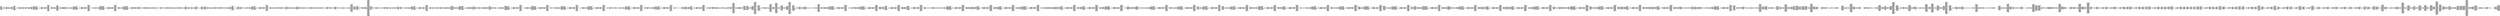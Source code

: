 digraph "graph.cfg.gv" {
	subgraph global {
		node [fontname=Courier fontsize=30.0 rank=same shape=box]
		block_0 [label="0: %00 = #0x1\l2: %01 = #0x40\l4: MSTORE(%01, %00)\l5: [NO_SSA] DUP1\l6: [NO_SSA] PUSH1\l8: [NO_SSA] DUP2\l9: [NO_SSA] MSTORE\la: [NO_SSA] PUSH1\lc: [NO_SSA] ADD\ld: [NO_SSA] PUSH2\l10: [NO_SSA] PUSH1\l12: [NO_SSA] SWAP2\l13: [NO_SSA] CODECOPY\l14: [NO_SSA] SWAP1\l15: [NO_SSA] PUSH2\l18: [NO_SSA] JUMPI\l"]
		block_19 [label="19: [NO_SSA] PUSH1\l1b: [NO_SSA] MLOAD\l1c: [NO_SSA] PUSH3\l20: [NO_SSA] PUSH1\l22: [NO_SSA] INVALID\l"]
		block_23 [label="23: [NO_SSA] DUP2\l24: [NO_SSA] MSTORE\l25: [NO_SSA] PUSH1\l27: [NO_SSA] ADD\l28: [NO_SSA] PUSH2\l2b: [NO_SSA] SWAP2\l2c: [NO_SSA] SWAP1\l2d: [NO_SSA] PUSH2\l30: [NO_SSA] JUMP\l"]
		block_31 [label="31: [NO_SSA] JUMPDEST\l32: [NO_SSA] POP\l33: [NO_SSA] DUP1\l34: [NO_SSA] PUSH1\l36: [NO_SSA] PUSH1\l38: [NO_SSA] PUSH1\l3a: [NO_SSA] INVALID\l"]
		block_3b [label="3b: [NO_SSA] SUB\l3c: [NO_SSA] AND\l3d: [NO_SSA] PUSH4\l42: [NO_SSA] PUSH1\l44: [NO_SSA] MLOAD\l45: [NO_SSA] DUP2\l46: [NO_SSA] PUSH4\l4b: [NO_SSA] AND\l4c: [NO_SSA] PUSH1\l4e: [NO_SSA] INVALID\l"]
		block_4f [label="4f: [NO_SSA] DUP2\l50: [NO_SSA] MSTORE\l51: [NO_SSA] PUSH1\l53: [NO_SSA] ADD\l54: [NO_SSA] PUSH1\l56: [NO_SSA] PUSH1\l58: [NO_SSA] MLOAD\l59: [NO_SSA] DUP1\l5a: [NO_SSA] DUP4\l5b: [NO_SSA] SUB\l5c: [NO_SSA] DUP2\l5d: [NO_SSA] PUSH1\l5f: [NO_SSA] DUP8\l60: [NO_SSA] DUP1\l61: [NO_SSA] EXTCODESIZE\l62: [NO_SSA] ISZERO\l63: [NO_SSA] DUP1\l64: [NO_SSA] ISZERO\l65: [NO_SSA] PUSH2\l68: [NO_SSA] JUMPI\l"]
		block_69 [label="69: [NO_SSA] PUSH1\l6b: [NO_SSA] DUP1\l6c: [NO_SSA] REVERT\l"]
		block_6d [label="6d: [NO_SSA] JUMPDEST\l6e: [NO_SSA] POP\l6f: [NO_SSA] GAS\l70: [NO_SSA] CALL\l71: [NO_SSA] ISZERO\l72: [NO_SSA] DUP1\l73: [NO_SSA] ISZERO\l74: [NO_SSA] PUSH2\l77: [NO_SSA] JUMPI\l"]
		block_78 [label="78: [NO_SSA] RETURNDATASIZE\l79: [NO_SSA] PUSH1\l7b: [NO_SSA] DUP1\l7c: [NO_SSA] RETURNDATACOPY\l7d: [NO_SSA] RETURNDATASIZE\l7e: [NO_SSA] PUSH1\l80: [NO_SSA] REVERT\l"]
		block_81 [label="81: [NO_SSA] JUMPDEST\l82: [NO_SSA] POP\l83: [NO_SSA] POP\l84: [NO_SSA] POP\l85: [NO_SSA] POP\l86: [NO_SSA] POP\l87: [NO_SSA] POP\l88: [NO_SSA] JUMP\l"]
		block_89 [label="89: [NO_SSA] JUMPDEST\l8a: [NO_SSA] PUSH1\l8c: [NO_SSA] SLOAD\l8d: [NO_SSA] PUSH1\l8f: [NO_SSA] MLOAD\l90: [NO_SSA] PUSH4\l95: [NO_SSA] PUSH1\l97: [NO_SSA] INVALID\l"]
		block_98 [label="98: [NO_SSA] DUP2\l99: [NO_SSA] MSTORE\l9a: [NO_SSA] CALLER\l9b: [NO_SSA] SWAP2\l9c: [NO_SSA] PUSH1\l9e: [NO_SSA] SWAP2\l9f: [NO_SSA] PUSH1\la1: [NO_SSA] PUSH1\la3: [NO_SSA] PUSH1\la5: [NO_SSA] INVALID\l"]
		block_a6 [label="a6: [NO_SSA] SUB\la7: [NO_SSA] SWAP1\la8: [NO_SSA] SWAP2\la9: [NO_SSA] AND\laa: [NO_SSA] SWAP1\lab: [NO_SSA] PUSH4\lb0: [NO_SSA] SWAP1\lb1: [NO_SSA] PUSH2\lb4: [NO_SSA] SWAP1\lb5: [NO_SSA] DUP9\lb6: [NO_SSA] SWAP1\lb7: [NO_SSA] PUSH1\lb9: [NO_SSA] ADD\lba: [NO_SSA] PUSH2\lbd: [NO_SSA] JUMP\l"]
		block_be [label="be: [NO_SSA] JUMPDEST\lbf: [NO_SSA] PUSH1\lc1: [NO_SSA] PUSH1\lc3: [NO_SSA] MLOAD\lc4: [NO_SSA] DUP1\lc5: [NO_SSA] DUP4\lc6: [NO_SSA] SUB\lc7: [NO_SSA] DUP2\lc8: [NO_SSA] DUP7\lc9: [NO_SSA] DUP1\lca: [NO_SSA] EXTCODESIZE\lcb: [NO_SSA] ISZERO\lcc: [NO_SSA] DUP1\lcd: [NO_SSA] ISZERO\lce: [NO_SSA] PUSH2\ld1: [NO_SSA] JUMPI\l"]
		block_d2 [label="d2: [NO_SSA] PUSH1\ld4: [NO_SSA] DUP1\ld5: [NO_SSA] REVERT\l"]
		block_d6 [label="d6: [NO_SSA] JUMPDEST\ld7: [NO_SSA] POP\ld8: [NO_SSA] GAS\ld9: [NO_SSA] STATICCALL\lda: [NO_SSA] ISZERO\ldb: [NO_SSA] DUP1\ldc: [NO_SSA] ISZERO\ldd: [NO_SSA] PUSH2\le0: [NO_SSA] JUMPI\l"]
		block_e1 [label="e1: [NO_SSA] RETURNDATASIZE\le2: [NO_SSA] PUSH1\le4: [NO_SSA] DUP1\le5: [NO_SSA] RETURNDATACOPY\le6: [NO_SSA] RETURNDATASIZE\le7: [NO_SSA] PUSH1\le9: [NO_SSA] REVERT\l"]
		block_ea [label="ea: [NO_SSA] JUMPDEST\leb: [NO_SSA] POP\lec: [NO_SSA] POP\led: [NO_SSA] POP\lee: [NO_SSA] POP\lef: [NO_SSA] PUSH1\lf1: [NO_SSA] MLOAD\lf2: [NO_SSA] RETURNDATASIZE\lf3: [NO_SSA] PUSH1\lf5: [NO_SSA] NOT\lf6: [NO_SSA] PUSH1\lf8: [NO_SSA] DUP3\lf9: [NO_SSA] ADD\lfa: [NO_SSA] AND\lfb: [NO_SSA] DUP3\lfc: [NO_SSA] ADD\lfd: [NO_SSA] DUP1\lfe: [NO_SSA] PUSH1\l100: [NO_SSA] MSTORE\l101: [NO_SSA] POP\l102: [NO_SSA] DUP2\l103: [NO_SSA] ADD\l104: [NO_SSA] SWAP1\l105: [NO_SSA] PUSH2\l108: [NO_SSA] SWAP2\l109: [NO_SSA] SWAP1\l10a: [NO_SSA] PUSH2\l10d: [NO_SSA] JUMP\l"]
		block_10e [label="10e: [NO_SSA] JUMPDEST\l10f: [NO_SSA] SWAP1\l110: [NO_SSA] POP\l111: [NO_SSA] PUSH1\l113: [NO_SSA] PUSH1\l115: [NO_SSA] PUSH1\l117: [NO_SSA] PUSH1\l119: [NO_SSA] INVALID\l"]
		block_11a [label="11a: [NO_SSA] SUB\l11b: [NO_SSA] AND\l11c: [NO_SSA] DUP2\l11d: [NO_SSA] PUSH1\l11f: [NO_SSA] PUSH1\l121: [NO_SSA] PUSH1\l123: [NO_SSA] INVALID\l"]
		block_124 [label="124: [NO_SSA] SUB\l125: [NO_SSA] AND\l126: [NO_SSA] EQ\l127: [NO_SSA] ISZERO\l128: [NO_SSA] PUSH1\l12a: [NO_SSA] MLOAD\l12b: [NO_SSA] DUP1\l12c: [NO_SSA] PUSH1\l12e: [NO_SSA] ADD\l12f: [NO_SSA] PUSH1\l131: [NO_SSA] MSTORE\l132: [NO_SSA] DUP1\l133: [NO_SSA] PUSH1\l135: [NO_SSA] DUP2\l136: [NO_SSA] MSTORE\l137: [NO_SSA] PUSH1\l139: [NO_SSA] ADD\l13a: [NO_SSA] PUSH2\l13d: [NO_SSA] PUSH1\l13f: [NO_SSA] SWAP2\l140: [NO_SSA] CODECOPY\l141: [NO_SSA] SWAP1\l142: [NO_SSA] PUSH2\l145: [NO_SSA] JUMPI\l"]
		block_146 [label="146: [NO_SSA] PUSH1\l148: [NO_SSA] MLOAD\l149: [NO_SSA] PUSH3\l14d: [NO_SSA] PUSH1\l14f: [NO_SSA] INVALID\l"]
		block_150 [label="150: [NO_SSA] DUP2\l151: [NO_SSA] MSTORE\l152: [NO_SSA] PUSH1\l154: [NO_SSA] ADD\l155: [NO_SSA] PUSH2\l158: [NO_SSA] SWAP2\l159: [NO_SSA] SWAP1\l15a: [NO_SSA] PUSH2\l15d: [NO_SSA] JUMP\l"]
		block_15e [label="15e: [NO_SSA] JUMPDEST\l15f: [NO_SSA] POP\l160: [NO_SSA] PUSH1\l162: [NO_SSA] NOT\l163: [NO_SSA] DUP5\l164: [NO_SSA] EQ\l165: [NO_SSA] ISZERO\l166: [NO_SSA] PUSH2\l169: [NO_SSA] JUMPI\l"]
		block_16a [label="16a: [NO_SSA] PUSH1\l16c: [NO_SSA] MLOAD\l16d: [NO_SSA] PUSH4\l172: [NO_SSA] PUSH1\l174: [NO_SSA] INVALID\l"]
		block_175 [label="175: [NO_SSA] DUP2\l176: [NO_SSA] MSTORE\l177: [NO_SSA] PUSH1\l179: [NO_SSA] PUSH1\l17b: [NO_SSA] PUSH1\l17d: [NO_SSA] INVALID\l"]
		block_17e [label="17e: [NO_SSA] SUB\l17f: [NO_SSA] DUP3\l180: [NO_SSA] AND\l181: [NO_SSA] SWAP1\l182: [NO_SSA] PUSH4\l187: [NO_SSA] SWAP1\l188: [NO_SSA] PUSH2\l18b: [NO_SSA] SWAP1\l18c: [NO_SSA] DUP6\l18d: [NO_SSA] SWAP1\l18e: [NO_SSA] PUSH1\l190: [NO_SSA] ADD\l191: [NO_SSA] PUSH2\l194: [NO_SSA] JUMP\l"]
		block_195 [label="195: [NO_SSA] JUMPDEST\l196: [NO_SSA] PUSH1\l198: [NO_SSA] PUSH1\l19a: [NO_SSA] MLOAD\l19b: [NO_SSA] DUP1\l19c: [NO_SSA] DUP4\l19d: [NO_SSA] SUB\l19e: [NO_SSA] DUP2\l19f: [NO_SSA] DUP7\l1a0: [NO_SSA] DUP1\l1a1: [NO_SSA] EXTCODESIZE\l1a2: [NO_SSA] ISZERO\l1a3: [NO_SSA] DUP1\l1a4: [NO_SSA] ISZERO\l1a5: [NO_SSA] PUSH2\l1a8: [NO_SSA] JUMPI\l"]
		block_1a9 [label="1a9: [NO_SSA] PUSH1\l1ab: [NO_SSA] DUP1\l1ac: [NO_SSA] REVERT\l"]
		block_1ad [label="1ad: [NO_SSA] JUMPDEST\l1ae: [NO_SSA] POP\l1af: [NO_SSA] GAS\l1b0: [NO_SSA] STATICCALL\l1b1: [NO_SSA] ISZERO\l1b2: [NO_SSA] DUP1\l1b3: [NO_SSA] ISZERO\l1b4: [NO_SSA] PUSH2\l1b7: [NO_SSA] JUMPI\l"]
		block_1b8 [label="1b8: [NO_SSA] RETURNDATASIZE\l1b9: [NO_SSA] PUSH1\l1bb: [NO_SSA] DUP1\l1bc: [NO_SSA] RETURNDATACOPY\l1bd: [NO_SSA] RETURNDATASIZE\l1be: [NO_SSA] PUSH1\l1c0: [NO_SSA] REVERT\l"]
		block_1c1 [label="1c1: [NO_SSA] JUMPDEST\l1c2: [NO_SSA] POP\l1c3: [NO_SSA] POP\l1c4: [NO_SSA] POP\l1c5: [NO_SSA] POP\l1c6: [NO_SSA] PUSH1\l1c8: [NO_SSA] MLOAD\l1c9: [NO_SSA] RETURNDATASIZE\l1ca: [NO_SSA] PUSH1\l1cc: [NO_SSA] NOT\l1cd: [NO_SSA] PUSH1\l1cf: [NO_SSA] DUP3\l1d0: [NO_SSA] ADD\l1d1: [NO_SSA] AND\l1d2: [NO_SSA] DUP3\l1d3: [NO_SSA] ADD\l1d4: [NO_SSA] DUP1\l1d5: [NO_SSA] PUSH1\l1d7: [NO_SSA] MSTORE\l1d8: [NO_SSA] POP\l1d9: [NO_SSA] DUP2\l1da: [NO_SSA] ADD\l1db: [NO_SSA] SWAP1\l1dc: [NO_SSA] PUSH2\l1df: [NO_SSA] SWAP2\l1e0: [NO_SSA] SWAP1\l1e1: [NO_SSA] PUSH2\l1e4: [NO_SSA] JUMP\l"]
		block_1e5 [label="1e5: [NO_SSA] JUMPDEST\l1e6: [NO_SSA] SWAP4\l1e7: [NO_SSA] POP\l"]
		block_1e8 [label="1e8: [NO_SSA] JUMPDEST\l1e9: [NO_SSA] PUSH1\l1eb: [NO_SSA] MLOAD\l1ec: [NO_SSA] PUSH4\l1f1: [NO_SSA] PUSH1\l1f3: [NO_SSA] INVALID\l"]
		block_1f4 [label="1f4: [NO_SSA] DUP2\l1f5: [NO_SSA] MSTORE\l1f6: [NO_SSA] PUSH1\l1f8: [NO_SSA] PUSH1\l1fa: [NO_SSA] PUSH1\l1fc: [NO_SSA] INVALID\l"]
		block_1fd [label="1fd: [NO_SSA] SUB\l1fe: [NO_SSA] DUP3\l1ff: [NO_SSA] AND\l200: [NO_SSA] SWAP1\l201: [NO_SSA] PUSH4\l206: [NO_SSA] SWAP1\l207: [NO_SSA] PUSH2\l20a: [NO_SSA] SWAP1\l20b: [NO_SSA] DUP6\l20c: [NO_SSA] SWAP1\l20d: [NO_SSA] DUP6\l20e: [NO_SSA] SWAP1\l20f: [NO_SSA] DUP10\l210: [NO_SSA] SWAP1\l211: [NO_SSA] PUSH1\l213: [NO_SSA] ADD\l214: [NO_SSA] PUSH2\l217: [NO_SSA] JUMP\l"]
		block_218 [label="218: [NO_SSA] JUMPDEST\l219: [NO_SSA] PUSH1\l21b: [NO_SSA] PUSH1\l21d: [NO_SSA] MLOAD\l21e: [NO_SSA] DUP1\l21f: [NO_SSA] DUP4\l220: [NO_SSA] SUB\l221: [NO_SSA] DUP2\l222: [NO_SSA] PUSH1\l224: [NO_SSA] DUP8\l225: [NO_SSA] DUP1\l226: [NO_SSA] EXTCODESIZE\l227: [NO_SSA] ISZERO\l228: [NO_SSA] DUP1\l229: [NO_SSA] ISZERO\l22a: [NO_SSA] PUSH2\l22d: [NO_SSA] JUMPI\l"]
		block_22e [label="22e: [NO_SSA] PUSH1\l230: [NO_SSA] DUP1\l231: [NO_SSA] REVERT\l"]
		block_232 [label="232: [NO_SSA] JUMPDEST\l233: [NO_SSA] POP\l234: [NO_SSA] GAS\l235: [NO_SSA] CALL\l236: [NO_SSA] ISZERO\l237: [NO_SSA] DUP1\l238: [NO_SSA] ISZERO\l239: [NO_SSA] PUSH2\l23c: [NO_SSA] JUMPI\l"]
		block_23d [label="23d: [NO_SSA] RETURNDATASIZE\l23e: [NO_SSA] PUSH1\l240: [NO_SSA] DUP1\l241: [NO_SSA] RETURNDATACOPY\l242: [NO_SSA] RETURNDATASIZE\l243: [NO_SSA] PUSH1\l245: [NO_SSA] REVERT\l"]
		block_246 [label="246: [NO_SSA] JUMPDEST\l247: [NO_SSA] POP\l248: [NO_SSA] POP\l249: [NO_SSA] POP\l24a: [NO_SSA] POP\l24b: [NO_SSA] PUSH1\l24d: [NO_SSA] MLOAD\l24e: [NO_SSA] RETURNDATASIZE\l24f: [NO_SSA] PUSH1\l251: [NO_SSA] NOT\l252: [NO_SSA] PUSH1\l254: [NO_SSA] DUP3\l255: [NO_SSA] ADD\l256: [NO_SSA] AND\l257: [NO_SSA] DUP3\l258: [NO_SSA] ADD\l259: [NO_SSA] DUP1\l25a: [NO_SSA] PUSH1\l25c: [NO_SSA] MSTORE\l25d: [NO_SSA] POP\l25e: [NO_SSA] DUP2\l25f: [NO_SSA] ADD\l260: [NO_SSA] SWAP1\l261: [NO_SSA] PUSH2\l264: [NO_SSA] SWAP2\l265: [NO_SSA] SWAP1\l266: [NO_SSA] PUSH2\l269: [NO_SSA] JUMP\l"]
		block_26a [label="26a: [NO_SSA] JUMPDEST\l26b: [NO_SSA] POP\l26c: [NO_SSA] PUSH1\l26e: [NO_SSA] MLOAD\l26f: [NO_SSA] PUSH4\l274: [NO_SSA] PUSH1\l276: [NO_SSA] INVALID\l"]
		block_277 [label="277: [NO_SSA] DUP2\l278: [NO_SSA] MSTORE\l279: [NO_SSA] PUSH1\l27b: [NO_SSA] PUSH1\l27d: [NO_SSA] PUSH1\l27f: [NO_SSA] INVALID\l"]
		block_280 [label="280: [NO_SSA] SUB\l281: [NO_SSA] DUP3\l282: [NO_SSA] AND\l283: [NO_SSA] SWAP1\l284: [NO_SSA] PUSH4\l289: [NO_SSA] SWAP1\l28a: [NO_SSA] PUSH2\l28d: [NO_SSA] SWAP1\l28e: [NO_SSA] DUP6\l28f: [NO_SSA] SWAP1\l290: [NO_SSA] DUP8\l291: [NO_SSA] SWAP1\l292: [NO_SSA] PUSH1\l294: [NO_SSA] ADD\l295: [NO_SSA] PUSH2\l298: [NO_SSA] JUMP\l"]
		block_299 [label="299: [NO_SSA] JUMPDEST\l29a: [NO_SSA] PUSH1\l29c: [NO_SSA] PUSH1\l29e: [NO_SSA] MLOAD\l29f: [NO_SSA] DUP1\l2a0: [NO_SSA] DUP4\l2a1: [NO_SSA] SUB\l2a2: [NO_SSA] DUP2\l2a3: [NO_SSA] PUSH1\l2a5: [NO_SSA] DUP8\l2a6: [NO_SSA] DUP1\l2a7: [NO_SSA] EXTCODESIZE\l2a8: [NO_SSA] ISZERO\l2a9: [NO_SSA] DUP1\l2aa: [NO_SSA] ISZERO\l2ab: [NO_SSA] PUSH2\l2ae: [NO_SSA] JUMPI\l"]
		block_2af [label="2af: [NO_SSA] PUSH1\l2b1: [NO_SSA] DUP1\l2b2: [NO_SSA] REVERT\l"]
		block_2b3 [label="2b3: [NO_SSA] JUMPDEST\l2b4: [NO_SSA] POP\l2b5: [NO_SSA] GAS\l2b6: [NO_SSA] CALL\l2b7: [NO_SSA] ISZERO\l2b8: [NO_SSA] DUP1\l2b9: [NO_SSA] ISZERO\l2ba: [NO_SSA] PUSH2\l2bd: [NO_SSA] JUMPI\l"]
		block_2be [label="2be: [NO_SSA] RETURNDATASIZE\l2bf: [NO_SSA] PUSH1\l2c1: [NO_SSA] DUP1\l2c2: [NO_SSA] RETURNDATACOPY\l2c3: [NO_SSA] RETURNDATASIZE\l2c4: [NO_SSA] PUSH1\l2c6: [NO_SSA] REVERT\l"]
		block_2c7 [label="2c7: [NO_SSA] JUMPDEST\l2c8: [NO_SSA] POP\l2c9: [NO_SSA] POP\l2ca: [NO_SSA] POP\l2cb: [NO_SSA] POP\l2cc: [NO_SSA] POP\l2cd: [NO_SSA] POP\l2ce: [NO_SSA] POP\l2cf: [NO_SSA] POP\l2d0: [NO_SSA] POP\l2d1: [NO_SSA] JUMP\l"]
		block_2d2 [label="2d2: [NO_SSA] JUMPDEST\l2d3: [NO_SSA] PUSH2\l2d6: [NO_SSA] PUSH2\l2d9: [NO_SSA] JUMP\l"]
		block_2da [label="2da: [NO_SSA] JUMPDEST\l2db: [NO_SSA] PUSH1\l2dd: [NO_SSA] PUSH2\l2e0: [NO_SSA] DUP5\l2e1: [NO_SSA] DUP5\l2e2: [NO_SSA] PUSH2\l2e5: [NO_SSA] JUMP\l"]
		block_2e6 [label="2e6: [NO_SSA] JUMPDEST\l2e7: [NO_SSA] SWAP1\l2e8: [NO_SSA] POP\l2e9: [NO_SSA] PUSH1\l2eb: [NO_SSA] PUSH1\l2ed: [NO_SSA] PUSH1\l2ef: [NO_SSA] INVALID\l"]
		block_2f0 [label="2f0: [NO_SSA] SUB\l2f1: [NO_SSA] DUP2\l2f2: [NO_SSA] AND\l2f3: [NO_SSA] ISZERO\l2f4: [NO_SSA] PUSH2\l2f7: [NO_SSA] JUMPI\l"]
		block_2f8 [label="2f8: [NO_SSA] PUSH2\l2fb: [NO_SSA] PUSH2\l2fe: [NO_SSA] DUP6\l2ff: [NO_SSA] PUSH2\l302: [NO_SSA] JUMP\l"]
		block_303 [label="303: [NO_SSA] JUMPDEST\l304: [NO_SSA] DUP3\l305: [NO_SSA] DUP8\l306: [NO_SSA] PUSH1\l308: [NO_SSA] PUSH2\l30b: [NO_SSA] JUMP\l"]
		block_30c [label="30c: [NO_SSA] JUMPDEST\l30d: [NO_SSA] SWAP2\l30e: [NO_SSA] POP\l"]
		block_30f [label="30f: [NO_SSA] JUMPDEST\l310: [NO_SSA] POP\l311: [NO_SSA] SWAP4\l312: [NO_SSA] SWAP3\l313: [NO_SSA] POP\l314: [NO_SSA] POP\l315: [NO_SSA] POP\l316: [NO_SSA] JUMP\l"]
		block_317 [label="317: [NO_SSA] JUMPDEST\l318: [NO_SSA] PUSH2\l31b: [NO_SSA] PUSH2\l31e: [NO_SSA] JUMP\l"]
		block_31f [label="31f: [NO_SSA] JUMPDEST\l320: [NO_SSA] PUSH1\l322: [NO_SSA] PUSH2\l325: [NO_SSA] DUP5\l326: [NO_SSA] DUP5\l327: [NO_SSA] PUSH2\l32a: [NO_SSA] JUMP\l"]
		block_32b [label="32b: [NO_SSA] JUMPDEST\l32c: [NO_SSA] SWAP1\l32d: [NO_SSA] POP\l32e: [NO_SSA] PUSH1\l330: [NO_SSA] PUSH1\l332: [NO_SSA] PUSH1\l334: [NO_SSA] INVALID\l"]
		block_335 [label="335: [NO_SSA] SUB\l336: [NO_SSA] DUP2\l337: [NO_SSA] AND\l338: [NO_SSA] ISZERO\l339: [NO_SSA] PUSH2\l33c: [NO_SSA] JUMPI\l"]
		block_33d [label="33d: [NO_SSA] PUSH2\l340: [NO_SSA] PUSH2\l343: [NO_SSA] DUP5\l344: [NO_SSA] PUSH2\l347: [NO_SSA] JUMP\l"]
		block_348 [label="348: [NO_SSA] JUMPDEST\l349: [NO_SSA] DUP3\l34a: [NO_SSA] DUP8\l34b: [NO_SSA] PUSH1\l34d: [NO_SSA] PUSH2\l350: [NO_SSA] JUMP\l"]
		block_351 [label="351: [NO_SSA] JUMPDEST\l352: [NO_SSA] PUSH1\l354: [NO_SSA] SLOAD\l355: [NO_SSA] PUSH1\l357: [NO_SSA] PUSH1\l359: [NO_SSA] PUSH1\l35b: [NO_SSA] INVALID\l"]
		block_35c [label="35c: [NO_SSA] SUB\l35d: [NO_SSA] AND\l35e: [NO_SSA] SWAP1\l35f: [NO_SSA] JUMP\l"]
		block_360 [label="360: [NO_SSA] JUMPDEST\l361: [NO_SSA] PUSH1\l363: [NO_SSA] DUP1\l364: [NO_SSA] PUSH1\l366: [NO_SSA] DUP1\l367: [NO_SSA] PUSH1\l369: [NO_SSA] PUSH2\l36c: [NO_SSA] DUP11\l36d: [NO_SSA] DUP11\l36e: [NO_SSA] DUP11\l36f: [NO_SSA] PUSH2\l372: [NO_SSA] JUMP\l"]
		block_373 [label="373: [NO_SSA] JUMPDEST\l374: [NO_SSA] SWAP1\l375: [NO_SSA] POP\l376: [NO_SSA] PUSH1\l378: [NO_SSA] PUSH1\l37a: [NO_SSA] PUSH1\l37c: [NO_SSA] INVALID\l"]
		block_37d [label="37d: [NO_SSA] SUB\l37e: [NO_SSA] DUP2\l37f: [NO_SSA] AND\l380: [NO_SSA] ISZERO\l381: [NO_SSA] PUSH2\l384: [NO_SSA] JUMPI\l"]
		block_385 [label="385: [NO_SSA] PUSH2\l388: [NO_SSA] PUSH2\l38b: [NO_SSA] DUP10\l38c: [NO_SSA] PUSH2\l38f: [NO_SSA] JUMP\l"]
		block_390 [label="390: [NO_SSA] JUMPDEST\l391: [NO_SSA] SWAP5\l392: [NO_SSA] POP\l393: [NO_SSA] SWAP5\l394: [NO_SSA] POP\l395: [NO_SSA] SWAP5\l396: [NO_SSA] POP\l397: [NO_SSA] SWAP5\l398: [NO_SSA] POP\l399: [NO_SSA] POP\l39a: [NO_SSA] PUSH2\l39d: [NO_SSA] JUMP\l"]
		block_39e [label="39e: [NO_SSA] JUMPDEST\l39f: [NO_SSA] POP\l"]
		block_3a0 [label="3a0: [NO_SSA] JUMPDEST\l3a1: [NO_SSA] SWAP6\l3a2: [NO_SSA] POP\l3a3: [NO_SSA] SWAP6\l3a4: [NO_SSA] POP\l3a5: [NO_SSA] SWAP6\l3a6: [NO_SSA] POP\l3a7: [NO_SSA] SWAP6\l3a8: [NO_SSA] SWAP2\l3a9: [NO_SSA] POP\l3aa: [NO_SSA] POP\l3ab: [NO_SSA] JUMP\l"]
		block_3ac [label="3ac: [NO_SSA] JUMPDEST\l3ad: [NO_SSA] PUSH1\l3af: [NO_SSA] DUP1\l3b0: [NO_SSA] PUSH1\l3b2: [NO_SSA] DUP1\l3b3: [NO_SSA] PUSH1\l3b5: [NO_SSA] PUSH2\l3b8: [NO_SSA] DUP11\l3b9: [NO_SSA] DUP11\l3ba: [NO_SSA] DUP11\l3bb: [NO_SSA] PUSH2\l3be: [NO_SSA] JUMP\l"]
		block_3bf [label="3bf: [NO_SSA] JUMPDEST\l3c0: [NO_SSA] SWAP1\l3c1: [NO_SSA] POP\l3c2: [NO_SSA] PUSH1\l3c4: [NO_SSA] PUSH1\l3c6: [NO_SSA] PUSH1\l3c8: [NO_SSA] INVALID\l"]
		block_3c9 [label="3c9: [NO_SSA] SUB\l3ca: [NO_SSA] DUP2\l3cb: [NO_SSA] AND\l3cc: [NO_SSA] ISZERO\l3cd: [NO_SSA] PUSH2\l3d0: [NO_SSA] JUMPI\l"]
		block_3d1 [label="3d1: [NO_SSA] PUSH2\l3d4: [NO_SSA] PUSH2\l3d7: [NO_SSA] DUP12\l3d8: [NO_SSA] PUSH2\l3db: [NO_SSA] JUMP\l"]
		block_3dc [label="3dc: [NO_SSA] JUMPDEST\l3dd: [NO_SSA] DUP3\l3de: [NO_SSA] DUP10\l3df: [NO_SSA] DUP10\l3e0: [NO_SSA] PUSH1\l3e2: [NO_SSA] PUSH2\l3e5: [NO_SSA] JUMP\l"]
		block_3e6 [label="3e6: [NO_SSA] JUMPDEST\l3e7: [NO_SSA] PUSH1\l3e9: [NO_SSA] PUSH2\l3ec: [NO_SSA] DUP4\l3ed: [NO_SSA] PUSH2\l3f0: [NO_SSA] JUMP\l"]
		block_3f1 [label="3f1: [NO_SSA] JUMPDEST\l3f2: [NO_SSA] SWAP1\l3f3: [NO_SSA] POP\l3f4: [NO_SSA] PUSH2\l3f7: [NO_SSA] DUP4\l3f8: [NO_SSA] PUSH2\l3fb: [NO_SSA] PUSH2\l3fe: [NO_SSA] JUMP\l"]
		block_3ff [label="3ff: [NO_SSA] JUMPDEST\l400: [NO_SSA] DUP4\l401: [NO_SSA] DUP6\l402: [NO_SSA] PUSH2\l405: [NO_SSA] JUMP\l"]
		block_406 [label="406: [NO_SSA] JUMPDEST\l407: [NO_SSA] DUP1\l408: [NO_SSA] PUSH1\l40a: [NO_SSA] PUSH1\l40c: [NO_SSA] PUSH1\l40e: [NO_SSA] INVALID\l"]
		block_40f [label="40f: [NO_SSA] SUB\l410: [NO_SSA] AND\l411: [NO_SSA] PUSH4\l416: [NO_SSA] PUSH1\l418: [NO_SSA] MLOAD\l419: [NO_SSA] DUP2\l41a: [NO_SSA] PUSH4\l41f: [NO_SSA] AND\l420: [NO_SSA] PUSH1\l422: [NO_SSA] INVALID\l"]
		block_423 [label="423: [NO_SSA] DUP2\l424: [NO_SSA] MSTORE\l425: [NO_SSA] PUSH1\l427: [NO_SSA] ADD\l428: [NO_SSA] PUSH1\l42a: [NO_SSA] PUSH1\l42c: [NO_SSA] MLOAD\l42d: [NO_SSA] DUP1\l42e: [NO_SSA] DUP4\l42f: [NO_SSA] SUB\l430: [NO_SSA] DUP2\l431: [NO_SSA] PUSH1\l433: [NO_SSA] DUP8\l434: [NO_SSA] DUP1\l435: [NO_SSA] EXTCODESIZE\l436: [NO_SSA] ISZERO\l437: [NO_SSA] DUP1\l438: [NO_SSA] ISZERO\l439: [NO_SSA] PUSH2\l43c: [NO_SSA] JUMPI\l"]
		block_43d [label="43d: [NO_SSA] PUSH1\l43f: [NO_SSA] DUP1\l440: [NO_SSA] REVERT\l"]
		block_441 [label="441: [NO_SSA] JUMPDEST\l442: [NO_SSA] PUSH1\l444: [NO_SSA] DUP1\l445: [NO_SSA] PUSH1\l447: [NO_SSA] DUP1\l448: [NO_SSA] PUSH1\l44a: [NO_SSA] PUSH2\l44d: [NO_SSA] DUP11\l44e: [NO_SSA] DUP11\l44f: [NO_SSA] DUP11\l450: [NO_SSA] PUSH2\l453: [NO_SSA] JUMP\l"]
		block_454 [label="454: [NO_SSA] JUMPDEST\l455: [NO_SSA] SWAP1\l456: [NO_SSA] POP\l457: [NO_SSA] PUSH1\l459: [NO_SSA] NOT\l45a: [NO_SSA] DUP7\l45b: [NO_SSA] EQ\l45c: [NO_SSA] PUSH2\l45f: [NO_SSA] JUMPI\l"]
		block_460 [label="460: [NO_SSA] DUP6\l461: [NO_SSA] PUSH2\l464: [NO_SSA] JUMP\l"]
		block_465 [label="465: [NO_SSA] JUMPDEST\l466: [NO_SSA] PUSH1\l468: [NO_SSA] MLOAD\l469: [NO_SSA] PUSH4\l46e: [NO_SSA] PUSH1\l470: [NO_SSA] INVALID\l"]
		block_471 [label="471: [NO_SSA] DUP2\l472: [NO_SSA] MSTORE\l473: [NO_SSA] PUSH1\l475: [NO_SSA] PUSH1\l477: [NO_SSA] PUSH1\l479: [NO_SSA] INVALID\l"]
		block_47a [label="47a: [NO_SSA] SUB\l47b: [NO_SSA] DUP3\l47c: [NO_SSA] AND\l47d: [NO_SSA] SWAP1\l47e: [NO_SSA] PUSH4\l483: [NO_SSA] SWAP1\l484: [NO_SSA] PUSH2\l487: [NO_SSA] SWAP1\l488: [NO_SSA] DUP11\l489: [NO_SSA] SWAP1\l48a: [NO_SSA] PUSH1\l48c: [NO_SSA] ADD\l48d: [NO_SSA] PUSH2\l490: [NO_SSA] JUMP\l"]
		block_491 [label="491: [NO_SSA] JUMPDEST\l492: [NO_SSA] PUSH1\l494: [NO_SSA] PUSH1\l496: [NO_SSA] MLOAD\l497: [NO_SSA] DUP1\l498: [NO_SSA] DUP4\l499: [NO_SSA] SUB\l49a: [NO_SSA] DUP2\l49b: [NO_SSA] DUP7\l49c: [NO_SSA] DUP1\l49d: [NO_SSA] EXTCODESIZE\l49e: [NO_SSA] ISZERO\l49f: [NO_SSA] DUP1\l4a0: [NO_SSA] ISZERO\l4a1: [NO_SSA] PUSH2\l4a4: [NO_SSA] JUMPI\l"]
		block_4a5 [label="4a5: [NO_SSA] PUSH1\l4a7: [NO_SSA] DUP1\l4a8: [NO_SSA] REVERT\l"]
		block_4a9 [label="4a9: [NO_SSA] JUMPDEST\l4aa: [NO_SSA] POP\l4ab: [NO_SSA] GAS\l4ac: [NO_SSA] STATICCALL\l4ad: [NO_SSA] ISZERO\l4ae: [NO_SSA] DUP1\l4af: [NO_SSA] ISZERO\l4b0: [NO_SSA] PUSH2\l4b3: [NO_SSA] JUMPI\l"]
		block_4b4 [label="4b4: [NO_SSA] RETURNDATASIZE\l4b5: [NO_SSA] PUSH1\l4b7: [NO_SSA] DUP1\l4b8: [NO_SSA] RETURNDATACOPY\l4b9: [NO_SSA] RETURNDATASIZE\l4ba: [NO_SSA] PUSH1\l4bc: [NO_SSA] REVERT\l"]
		block_4bd [label="4bd: [NO_SSA] JUMPDEST\l4be: [NO_SSA] POP\l4bf: [NO_SSA] POP\l4c0: [NO_SSA] POP\l4c1: [NO_SSA] POP\l4c2: [NO_SSA] PUSH1\l4c4: [NO_SSA] MLOAD\l4c5: [NO_SSA] RETURNDATASIZE\l4c6: [NO_SSA] PUSH1\l4c8: [NO_SSA] NOT\l4c9: [NO_SSA] PUSH1\l4cb: [NO_SSA] DUP3\l4cc: [NO_SSA] ADD\l4cd: [NO_SSA] AND\l4ce: [NO_SSA] DUP3\l4cf: [NO_SSA] ADD\l4d0: [NO_SSA] DUP1\l4d1: [NO_SSA] PUSH1\l4d3: [NO_SSA] MSTORE\l4d4: [NO_SSA] POP\l4d5: [NO_SSA] DUP2\l4d6: [NO_SSA] ADD\l4d7: [NO_SSA] SWAP1\l4d8: [NO_SSA] PUSH2\l4db: [NO_SSA] SWAP2\l4dc: [NO_SSA] SWAP1\l4dd: [NO_SSA] PUSH2\l4e0: [NO_SSA] JUMP\l"]
		block_4e1 [label="4e1: [NO_SSA] JUMPDEST\l4e2: [NO_SSA] SWAP6\l4e3: [NO_SSA] POP\l4e4: [NO_SSA] PUSH1\l4e6: [NO_SSA] PUSH1\l4e8: [NO_SSA] PUSH1\l4ea: [NO_SSA] INVALID\l"]
		block_4eb [label="4eb: [NO_SSA] SUB\l4ec: [NO_SSA] DUP2\l4ed: [NO_SSA] AND\l4ee: [NO_SSA] ISZERO\l4ef: [NO_SSA] PUSH2\l4f2: [NO_SSA] JUMPI\l"]
		block_4f3 [label="4f3: [NO_SSA] PUSH2\l4f6: [NO_SSA] PUSH2\l4f9: [NO_SSA] DUP10\l4fa: [NO_SSA] PUSH2\l4fd: [NO_SSA] JUMP\l"]
		block_4fe [label="4fe: [NO_SSA] JUMPDEST\l4ff: [NO_SSA] DUP3\l500: [NO_SSA] DUP10\l501: [NO_SSA] DUP10\l502: [NO_SSA] PUSH1\l504: [NO_SSA] PUSH2\l507: [NO_SSA] JUMP\l"]
		block_508 [label="508: [NO_SSA] JUMPDEST\l509: [NO_SSA] PUSH1\l50b: [NO_SSA] SLOAD\l50c: [NO_SSA] PUSH1\l50e: [NO_SSA] PUSH1\l510: [NO_SSA] PUSH1\l512: [NO_SSA] INVALID\l"]
		block_513 [label="513: [NO_SSA] SUB\l514: [NO_SSA] AND\l515: [NO_SSA] SWAP1\l516: [NO_SSA] JUMP\l"]
		block_517 [label="517: [NO_SSA] JUMPDEST\l518: [NO_SSA] PUSH1\l51a: [NO_SSA] DUP1\l51b: [NO_SSA] PUSH1\l51d: [NO_SSA] DUP1\l51e: [NO_SSA] PUSH1\l520: [NO_SSA] PUSH2\l523: [NO_SSA] DUP10\l524: [NO_SSA] DUP10\l525: [NO_SSA] PUSH2\l528: [NO_SSA] JUMP\l"]
		block_529 [label="529: [NO_SSA] JUMPDEST\l52a: [NO_SSA] SWAP1\l52b: [NO_SSA] POP\l52c: [NO_SSA] PUSH1\l52e: [NO_SSA] PUSH1\l530: [NO_SSA] PUSH1\l532: [NO_SSA] INVALID\l"]
		block_533 [label="533: [NO_SSA] SUB\l534: [NO_SSA] DUP2\l535: [NO_SSA] AND\l536: [NO_SSA] ISZERO\l537: [NO_SSA] PUSH2\l53a: [NO_SSA] JUMPI\l"]
		block_53b [label="53b: [NO_SSA] PUSH2\l53e: [NO_SSA] PUSH2\l541: [NO_SSA] DUP11\l542: [NO_SSA] PUSH2\l545: [NO_SSA] JUMP\l"]
		block_546 [label="546: [NO_SSA] JUMPDEST\l547: [NO_SSA] PUSH1\l549: [NO_SSA] DUP1\l54a: [NO_SSA] PUSH1\l54c: [NO_SSA] DUP1\l54d: [NO_SSA] PUSH1\l54f: [NO_SSA] PUSH2\l552: [NO_SSA] DUP11\l553: [NO_SSA] DUP11\l554: [NO_SSA] DUP11\l555: [NO_SSA] PUSH2\l558: [NO_SSA] JUMP\l"]
		block_559 [label="559: [NO_SSA] JUMPDEST\l55a: [NO_SSA] SWAP1\l55b: [NO_SSA] POP\l55c: [NO_SSA] PUSH1\l55e: [NO_SSA] PUSH1\l560: [NO_SSA] PUSH1\l562: [NO_SSA] INVALID\l"]
		block_563 [label="563: [NO_SSA] SUB\l564: [NO_SSA] DUP2\l565: [NO_SSA] AND\l566: [NO_SSA] ISZERO\l567: [NO_SSA] PUSH2\l56a: [NO_SSA] JUMPI\l"]
		block_56b [label="56b: [NO_SSA] PUSH2\l56e: [NO_SSA] PUSH2\l571: [NO_SSA] DUP12\l572: [NO_SSA] PUSH2\l575: [NO_SSA] JUMP\l"]
		block_576 [label="576: [NO_SSA] JUMPDEST\l577: [NO_SSA] PUSH2\l57a: [NO_SSA] PUSH2\l57d: [NO_SSA] JUMP\l"]
		block_57e [label="57e: [NO_SSA] JUMPDEST\l57f: [NO_SSA] PUSH1\l581: [NO_SSA] PUSH2\l584: [NO_SSA] DUP6\l585: [NO_SSA] DUP6\l586: [NO_SSA] DUP6\l587: [NO_SSA] PUSH2\l58a: [NO_SSA] JUMP\l"]
		block_58b [label="58b: [NO_SSA] JUMPDEST\l58c: [NO_SSA] SWAP1\l58d: [NO_SSA] POP\l58e: [NO_SSA] PUSH1\l590: [NO_SSA] PUSH1\l592: [NO_SSA] PUSH1\l594: [NO_SSA] INVALID\l"]
		block_595 [label="595: [NO_SSA] SUB\l596: [NO_SSA] DUP2\l597: [NO_SSA] AND\l598: [NO_SSA] ISZERO\l599: [NO_SSA] PUSH2\l59c: [NO_SSA] JUMPI\l"]
		block_59d [label="59d: [NO_SSA] PUSH2\l5a0: [NO_SSA] PUSH2\l5a3: [NO_SSA] DUP5\l5a4: [NO_SSA] PUSH2\l5a7: [NO_SSA] JUMP\l"]
		block_5a8 [label="5a8: [NO_SSA] JUMPDEST\l5a9: [NO_SSA] DUP3\l5aa: [NO_SSA] DUP9\l5ab: [NO_SSA] PUSH1\l5ad: [NO_SSA] PUSH2\l5b0: [NO_SSA] JUMP\l"]
		block_5b1 [label="5b1: [NO_SSA] JUMPDEST\l5b2: [NO_SSA] SWAP2\l5b3: [NO_SSA] POP\l"]
		block_5b4 [label="5b4: [NO_SSA] JUMPDEST\l5b5: [NO_SSA] POP\l5b6: [NO_SSA] SWAP5\l5b7: [NO_SSA] SWAP4\l5b8: [NO_SSA] POP\l5b9: [NO_SSA] POP\l5ba: [NO_SSA] POP\l5bb: [NO_SSA] POP\l5bc: [NO_SSA] JUMP\l"]
		block_5bd [label="5bd: [NO_SSA] JUMPDEST\l5be: [NO_SSA] PUSH1\l5c0: [NO_SSA] SLOAD\l5c1: [NO_SSA] PUSH1\l5c3: [NO_SSA] PUSH1\l5c5: [NO_SSA] PUSH1\l5c7: [NO_SSA] INVALID\l"]
		block_5c8 [label="5c8: [NO_SSA] SUB\l5c9: [NO_SSA] AND\l5ca: [NO_SSA] SWAP1\l5cb: [NO_SSA] JUMP\l"]
		block_5cc [label="5cc: [NO_SSA] JUMPDEST\l5cd: [NO_SSA] PUSH1\l5cf: [NO_SSA] SLOAD\l5d0: [NO_SSA] PUSH2\l5d3: [NO_SSA] SWAP1\l5d4: [NO_SSA] DIV\l5d5: [NO_SSA] PUSH1\l5d7: [NO_SSA] AND\l5d8: [NO_SSA] DUP1\l5d9: [NO_SSA] PUSH2\l5dc: [NO_SSA] JUMPI\l"]
		block_5dd [label="5dd: [NO_SSA] POP\l5de: [NO_SSA] PUSH2\l5e1: [NO_SSA] PUSH2\l5e4: [NO_SSA] JUMP\l"]
		block_5e5 [label="5e5: [NO_SSA] JUMPDEST\l5e6: [NO_SSA] DUP1\l5e7: [NO_SSA] PUSH2\l5ea: [NO_SSA] JUMPI\l"]
		block_5eb [label="5eb: [NO_SSA] POP\l5ec: [NO_SSA] PUSH1\l5ee: [NO_SSA] SLOAD\l5ef: [NO_SSA] PUSH1\l5f1: [NO_SSA] AND\l5f2: [NO_SSA] ISZERO\l"]
		block_5f3 [label="5f3: [NO_SSA] JUMPDEST\l5f4: [NO_SSA] PUSH2\l5f7: [NO_SSA] JUMPI\l"]
		block_5f8 [label="5f8: [NO_SSA] PUSH1\l5fa: [NO_SSA] MLOAD\l5fb: [NO_SSA] PUSH3\l5ff: [NO_SSA] PUSH1\l601: [NO_SSA] INVALID\l"]
		block_602 [label="602: [NO_SSA] DUP2\l603: [NO_SSA] MSTORE\l604: [NO_SSA] PUSH1\l606: [NO_SSA] ADD\l607: [NO_SSA] DUP1\l608: [NO_SSA] DUP1\l609: [NO_SSA] PUSH1\l60b: [NO_SSA] ADD\l60c: [NO_SSA] DUP3\l60d: [NO_SSA] DUP2\l60e: [NO_SSA] SUB\l60f: [NO_SSA] DUP3\l610: [NO_SSA] MSTORE\l611: [NO_SSA] PUSH1\l613: [NO_SSA] DUP2\l614: [NO_SSA] MSTORE\l615: [NO_SSA] PUSH1\l617: [NO_SSA] ADD\l618: [NO_SSA] DUP1\l619: [NO_SSA] PUSH2\l61c: [NO_SSA] PUSH1\l61e: [NO_SSA] SWAP2\l61f: [NO_SSA] CODECOPY\l620: [NO_SSA] PUSH1\l622: [NO_SSA] ADD\l623: [NO_SSA] SWAP2\l624: [NO_SSA] POP\l625: [NO_SSA] POP\l626: [NO_SSA] PUSH1\l628: [NO_SSA] MLOAD\l629: [NO_SSA] DUP1\l62a: [NO_SSA] SWAP2\l62b: [NO_SSA] SUB\l62c: [NO_SSA] SWAP1\l62d: [NO_SSA] REVERT\l"]
		block_62e [label="62e: [NO_SSA] JUMPDEST\l62f: [NO_SSA] PUSH1\l631: [NO_SSA] SLOAD\l632: [NO_SSA] PUSH2\l635: [NO_SSA] SWAP1\l636: [NO_SSA] DIV\l637: [NO_SSA] PUSH1\l639: [NO_SSA] AND\l63a: [NO_SSA] ISZERO\l63b: [NO_SSA] DUP1\l63c: [NO_SSA] ISZERO\l63d: [NO_SSA] PUSH2\l640: [NO_SSA] JUMPI\l"]
		block_641 [label="641: [NO_SSA] PUSH1\l643: [NO_SSA] DUP1\l644: [NO_SSA] SLOAD\l645: [NO_SSA] PUSH1\l647: [NO_SSA] NOT\l648: [NO_SSA] PUSH2\l64b: [NO_SSA] NOT\l64c: [NO_SSA] SWAP1\l64d: [NO_SSA] SWAP2\l64e: [NO_SSA] AND\l64f: [NO_SSA] PUSH2\l652: [NO_SSA] OR\l653: [NO_SSA] AND\l654: [NO_SSA] PUSH1\l656: [NO_SSA] OR\l657: [NO_SSA] SWAP1\l658: [NO_SSA] SSTORE\l"]
		block_659 [label="659: [NO_SSA] JUMPDEST\l65a: [NO_SSA] PUSH2\l65d: [NO_SSA] PUSH2\l660: [NO_SSA] JUMP\l"]
		block_661 [label="661: [NO_SSA] JUMPDEST\l662: [NO_SSA] PUSH1\l664: [NO_SSA] DUP1\l665: [NO_SSA] SLOAD\l666: [NO_SSA] PUSH1\l668: [NO_SSA] PUSH1\l66a: [NO_SSA] PUSH1\l66c: [NO_SSA] INVALID\l"]
		block_66d [label="66d: [NO_SSA] SUB\l66e: [NO_SSA] NOT\l66f: [NO_SSA] SWAP1\l670: [NO_SSA] DUP2\l671: [NO_SSA] AND\l672: [NO_SSA] PUSH1\l674: [NO_SSA] PUSH1\l676: [NO_SSA] PUSH1\l678: [NO_SSA] INVALID\l"]
		block_679 [label="679: [NO_SSA] SUB\l67a: [NO_SSA] DUP11\l67b: [NO_SSA] DUP2\l67c: [NO_SSA] AND\l67d: [NO_SSA] SWAP2\l67e: [NO_SSA] SWAP1\l67f: [NO_SSA] SWAP2\l680: [NO_SSA] OR\l681: [NO_SSA] SWAP1\l682: [NO_SSA] SWAP3\l683: [NO_SSA] SSTORE\l684: [NO_SSA] PUSH1\l686: [NO_SSA] DUP1\l687: [NO_SSA] SLOAD\l688: [NO_SSA] DUP3\l689: [NO_SSA] AND\l68a: [NO_SSA] DUP10\l68b: [NO_SSA] DUP5\l68c: [NO_SSA] AND\l68d: [NO_SSA] OR\l68e: [NO_SSA] SWAP1\l68f: [NO_SSA] SSTORE\l690: [NO_SSA] PUSH1\l692: [NO_SSA] DUP1\l693: [NO_SSA] SLOAD\l694: [NO_SSA] DUP3\l695: [NO_SSA] AND\l696: [NO_SSA] DUP9\l697: [NO_SSA] DUP5\l698: [NO_SSA] AND\l699: [NO_SSA] OR\l69a: [NO_SSA] SWAP1\l69b: [NO_SSA] SSTORE\l69c: [NO_SSA] PUSH1\l69e: [NO_SSA] DUP1\l69f: [NO_SSA] SLOAD\l6a0: [NO_SSA] DUP3\l6a1: [NO_SSA] AND\l6a2: [NO_SSA] DUP8\l6a3: [NO_SSA] DUP5\l6a4: [NO_SSA] AND\l6a5: [NO_SSA] OR\l6a6: [NO_SSA] SWAP1\l6a7: [NO_SSA] SSTORE\l6a8: [NO_SSA] PUSH1\l6aa: [NO_SSA] DUP1\l6ab: [NO_SSA] SLOAD\l6ac: [NO_SSA] DUP3\l6ad: [NO_SSA] AND\l6ae: [NO_SSA] DUP7\l6af: [NO_SSA] DUP5\l6b0: [NO_SSA] AND\l6b1: [NO_SSA] OR\l6b2: [NO_SSA] SWAP1\l6b3: [NO_SSA] SSTORE\l6b4: [NO_SSA] PUSH1\l6b6: [NO_SSA] DUP1\l6b7: [NO_SSA] SLOAD\l6b8: [NO_SSA] SWAP1\l6b9: [NO_SSA] SWAP2\l6ba: [NO_SSA] AND\l6bb: [NO_SSA] SWAP2\l6bc: [NO_SSA] DUP5\l6bd: [NO_SSA] AND\l6be: [NO_SSA] SWAP2\l6bf: [NO_SSA] SWAP1\l6c0: [NO_SSA] SWAP2\l6c1: [NO_SSA] OR\l6c2: [NO_SSA] SWAP1\l6c3: [NO_SSA] SSTORE\l6c4: [NO_SSA] DUP1\l6c5: [NO_SSA] ISZERO\l6c6: [NO_SSA] PUSH2\l6c9: [NO_SSA] JUMPI\l"]
		block_6ca [label="6ca: [NO_SSA] PUSH1\l6cc: [NO_SSA] DUP1\l6cd: [NO_SSA] SLOAD\l6ce: [NO_SSA] PUSH2\l6d1: [NO_SSA] NOT\l6d2: [NO_SSA] AND\l6d3: [NO_SSA] SWAP1\l6d4: [NO_SSA] SSTORE\l6d5: [NO_SSA] POP\l6d6: [NO_SSA] POP\l6d7: [NO_SSA] POP\l6d8: [NO_SSA] POP\l6d9: [NO_SSA] POP\l6da: [NO_SSA] POP\l6db: [NO_SSA] POP\l6dc: [NO_SSA] JUMP\l"]
		block_6dd [label="6dd: [NO_SSA] JUMPDEST\l6de: [NO_SSA] PUSH1\l6e0: [NO_SSA] DUP2\l6e1: [NO_SSA] JUMP\l"]
		block_6e2 [label="6e2: [NO_SSA] JUMPDEST\l6e3: [NO_SSA] PUSH1\l6e5: [NO_SSA] SLOAD\l6e6: [NO_SSA] PUSH1\l6e8: [NO_SSA] PUSH1\l6ea: [NO_SSA] PUSH1\l6ec: [NO_SSA] INVALID\l"]
		block_6ed [label="6ed: [NO_SSA] SUB\l6ee: [NO_SSA] AND\l6ef: [NO_SSA] SWAP1\l6f0: [NO_SSA] JUMP\l"]
		block_6f1 [label="6f1: [NO_SSA] JUMPDEST\l6f2: [NO_SSA] PUSH2\l6f5: [NO_SSA] PUSH2\l6f8: [NO_SSA] JUMP\l"]
		block_6f9 [label="6f9: [NO_SSA] JUMPDEST\l6fa: [NO_SSA] PUSH1\l6fc: [NO_SSA] PUSH2\l6ff: [NO_SSA] DUP6\l700: [NO_SSA] DUP6\l701: [NO_SSA] DUP6\l702: [NO_SSA] PUSH2\l705: [NO_SSA] JUMP\l"]
		block_706 [label="706: [NO_SSA] JUMPDEST\l707: [NO_SSA] SWAP1\l708: [NO_SSA] POP\l709: [NO_SSA] PUSH1\l70b: [NO_SSA] PUSH1\l70d: [NO_SSA] PUSH1\l70f: [NO_SSA] INVALID\l"]
		block_710 [label="710: [NO_SSA] SUB\l711: [NO_SSA] DUP2\l712: [NO_SSA] AND\l713: [NO_SSA] ISZERO\l714: [NO_SSA] PUSH2\l717: [NO_SSA] JUMPI\l"]
		block_718 [label="718: [NO_SSA] PUSH2\l71b: [NO_SSA] PUSH2\l71e: [NO_SSA] DUP7\l71f: [NO_SSA] PUSH2\l722: [NO_SSA] JUMP\l"]
		block_723 [label="723: [NO_SSA] JUMPDEST\l724: [NO_SSA] DUP3\l725: [NO_SSA] DUP9\l726: [NO_SSA] PUSH1\l728: [NO_SSA] PUSH2\l72b: [NO_SSA] JUMP\l"]
		block_72c [label="72c: [NO_SSA] JUMPDEST\l72d: [NO_SSA] PUSH1\l72f: [NO_SSA] DUP1\l730: [NO_SSA] PUSH1\l732: [NO_SSA] DUP1\l733: [NO_SSA] PUSH1\l735: [NO_SSA] PUSH2\l738: [NO_SSA] DUP10\l739: [NO_SSA] DUP10\l73a: [NO_SSA] PUSH2\l73d: [NO_SSA] JUMP\l"]
		block_73e [label="73e: [NO_SSA] JUMPDEST\l73f: [NO_SSA] SWAP1\l740: [NO_SSA] POP\l741: [NO_SSA] PUSH1\l743: [NO_SSA] NOT\l744: [NO_SSA] DUP7\l745: [NO_SSA] EQ\l746: [NO_SSA] PUSH2\l749: [NO_SSA] JUMPI\l"]
		block_74a [label="74a: [NO_SSA] DUP6\l74b: [NO_SSA] PUSH2\l74e: [NO_SSA] JUMP\l"]
		block_74f [label="74f: [NO_SSA] JUMPDEST\l750: [NO_SSA] PUSH1\l752: [NO_SSA] MLOAD\l753: [NO_SSA] PUSH4\l758: [NO_SSA] PUSH1\l75a: [NO_SSA] INVALID\l"]
		block_75b [label="75b: [NO_SSA] DUP2\l75c: [NO_SSA] MSTORE\l75d: [NO_SSA] PUSH1\l75f: [NO_SSA] PUSH1\l761: [NO_SSA] PUSH1\l763: [NO_SSA] INVALID\l"]
		block_764 [label="764: [NO_SSA] SUB\l765: [NO_SSA] DUP3\l766: [NO_SSA] AND\l767: [NO_SSA] SWAP1\l768: [NO_SSA] PUSH4\l76d: [NO_SSA] SWAP1\l76e: [NO_SSA] PUSH2\l771: [NO_SSA] SWAP1\l772: [NO_SSA] DUP11\l773: [NO_SSA] SWAP1\l774: [NO_SSA] PUSH1\l776: [NO_SSA] ADD\l777: [NO_SSA] PUSH2\l77a: [NO_SSA] JUMP\l"]
		block_77b [label="77b: [NO_SSA] JUMPDEST\l77c: [NO_SSA] PUSH1\l77e: [NO_SSA] PUSH1\l780: [NO_SSA] MLOAD\l781: [NO_SSA] DUP1\l782: [NO_SSA] DUP4\l783: [NO_SSA] SUB\l784: [NO_SSA] DUP2\l785: [NO_SSA] DUP7\l786: [NO_SSA] DUP1\l787: [NO_SSA] EXTCODESIZE\l788: [NO_SSA] ISZERO\l789: [NO_SSA] DUP1\l78a: [NO_SSA] ISZERO\l78b: [NO_SSA] PUSH2\l78e: [NO_SSA] JUMPI\l"]
		block_78f [label="78f: [NO_SSA] PUSH1\l791: [NO_SSA] DUP1\l792: [NO_SSA] REVERT\l"]
		block_793 [label="793: [NO_SSA] JUMPDEST\l794: [NO_SSA] POP\l795: [NO_SSA] GAS\l796: [NO_SSA] STATICCALL\l797: [NO_SSA] ISZERO\l798: [NO_SSA] DUP1\l799: [NO_SSA] ISZERO\l79a: [NO_SSA] PUSH2\l79d: [NO_SSA] JUMPI\l"]
		block_79e [label="79e: [NO_SSA] RETURNDATASIZE\l79f: [NO_SSA] PUSH1\l7a1: [NO_SSA] DUP1\l7a2: [NO_SSA] RETURNDATACOPY\l7a3: [NO_SSA] RETURNDATASIZE\l7a4: [NO_SSA] PUSH1\l7a6: [NO_SSA] REVERT\l"]
		block_7a7 [label="7a7: [NO_SSA] JUMPDEST\l7a8: [NO_SSA] POP\l7a9: [NO_SSA] POP\l7aa: [NO_SSA] POP\l7ab: [NO_SSA] POP\l7ac: [NO_SSA] PUSH1\l7ae: [NO_SSA] MLOAD\l7af: [NO_SSA] RETURNDATASIZE\l7b0: [NO_SSA] PUSH1\l7b2: [NO_SSA] NOT\l7b3: [NO_SSA] PUSH1\l7b5: [NO_SSA] DUP3\l7b6: [NO_SSA] ADD\l7b7: [NO_SSA] AND\l7b8: [NO_SSA] DUP3\l7b9: [NO_SSA] ADD\l7ba: [NO_SSA] DUP1\l7bb: [NO_SSA] PUSH1\l7bd: [NO_SSA] MSTORE\l7be: [NO_SSA] POP\l7bf: [NO_SSA] DUP2\l7c0: [NO_SSA] ADD\l7c1: [NO_SSA] SWAP1\l7c2: [NO_SSA] PUSH2\l7c5: [NO_SSA] SWAP2\l7c6: [NO_SSA] SWAP1\l7c7: [NO_SSA] PUSH2\l7ca: [NO_SSA] JUMP\l"]
		block_7cb [label="7cb: [NO_SSA] JUMPDEST\l7cc: [NO_SSA] SWAP6\l7cd: [NO_SSA] POP\l7ce: [NO_SSA] PUSH1\l7d0: [NO_SSA] PUSH1\l7d2: [NO_SSA] PUSH1\l7d4: [NO_SSA] INVALID\l"]
		block_7d5 [label="7d5: [NO_SSA] SUB\l7d6: [NO_SSA] DUP2\l7d7: [NO_SSA] AND\l7d8: [NO_SSA] ISZERO\l7d9: [NO_SSA] PUSH2\l7dc: [NO_SSA] JUMPI\l"]
		block_7dd [label="7dd: [NO_SSA] PUSH2\l7e0: [NO_SSA] PUSH2\l7e3: [NO_SSA] DUP10\l7e4: [NO_SSA] PUSH2\l7e7: [NO_SSA] JUMP\l"]
		block_7e8 [label="7e8: [NO_SSA] JUMPDEST\l7e9: [NO_SSA] PUSH2\l7ec: [NO_SSA] DUP5\l7ed: [NO_SSA] PUSH2\l7f0: [NO_SSA] PUSH2\l7f3: [NO_SSA] JUMP\l"]
		block_7f4 [label="7f4: [NO_SSA] JUMPDEST\l7f5: [NO_SSA] PUSH1\l7f7: [NO_SSA] SLOAD\l7f8: [NO_SSA] PUSH1\l7fa: [NO_SSA] PUSH1\l7fc: [NO_SSA] PUSH1\l7fe: [NO_SSA] INVALID\l"]
		block_7ff [label="7ff: [NO_SSA] SUB\l800: [NO_SSA] AND\l801: [NO_SSA] DUP7\l802: [NO_SSA] PUSH2\l805: [NO_SSA] JUMP\l"]
		block_806 [label="806: [NO_SSA] JUMPDEST\l807: [NO_SSA] PUSH1\l809: [NO_SSA] SLOAD\l80a: [NO_SSA] PUSH1\l80c: [NO_SSA] MLOAD\l80d: [NO_SSA] PUSH4\l812: [NO_SSA] PUSH1\l814: [NO_SSA] INVALID\l"]
		block_815 [label="815: [NO_SSA] DUP2\l816: [NO_SSA] MSTORE\l817: [NO_SSA] PUSH1\l819: [NO_SSA] PUSH1\l81b: [NO_SSA] PUSH1\l81d: [NO_SSA] INVALID\l"]
		block_81e [label="81e: [NO_SSA] SUB\l81f: [NO_SSA] SWAP1\l820: [NO_SSA] SWAP2\l821: [NO_SSA] AND\l822: [NO_SSA] SWAP1\l823: [NO_SSA] PUSH4\l828: [NO_SSA] SWAP1\l829: [NO_SSA] PUSH2\l82c: [NO_SSA] SWAP1\l82d: [NO_SSA] DUP5\l82e: [NO_SSA] SWAP1\l82f: [NO_SSA] DUP9\l830: [NO_SSA] SWAP1\l831: [NO_SSA] DUP8\l832: [NO_SSA] SWAP1\l833: [NO_SSA] PUSH1\l835: [NO_SSA] ADD\l836: [NO_SSA] PUSH2\l839: [NO_SSA] JUMP\l"]
		block_83a [label="83a: [NO_SSA] JUMPDEST\l83b: [NO_SSA] PUSH1\l83d: [NO_SSA] SLOAD\l83e: [NO_SSA] PUSH1\l840: [NO_SSA] MLOAD\l841: [NO_SSA] PUSH4\l846: [NO_SSA] PUSH1\l848: [NO_SSA] INVALID\l"]
		block_849 [label="849: [NO_SSA] DUP2\l84a: [NO_SSA] MSTORE\l84b: [NO_SSA] PUSH1\l84d: [NO_SSA] PUSH1\l84f: [NO_SSA] PUSH1\l851: [NO_SSA] INVALID\l"]
		block_852 [label="852: [NO_SSA] SUB\l853: [NO_SSA] SWAP1\l854: [NO_SSA] SWAP2\l855: [NO_SSA] AND\l856: [NO_SSA] SWAP1\l857: [NO_SSA] PUSH4\l85c: [NO_SSA] SWAP1\l85d: [NO_SSA] PUSH2\l860: [NO_SSA] SWAP1\l861: [NO_SSA] DUP5\l862: [NO_SSA] SWAP1\l863: [NO_SSA] DUP7\l864: [NO_SSA] SWAP1\l865: [NO_SSA] PUSH1\l867: [NO_SSA] ADD\l868: [NO_SSA] PUSH2\l86b: [NO_SSA] JUMP\l"]
		block_86c [label="86c: [NO_SSA] JUMPDEST\l86d: [NO_SSA] PUSH1\l86f: [NO_SSA] PUSH1\l871: [NO_SSA] MLOAD\l872: [NO_SSA] DUP1\l873: [NO_SSA] DUP4\l874: [NO_SSA] SUB\l875: [NO_SSA] DUP2\l876: [NO_SSA] PUSH1\l878: [NO_SSA] DUP8\l879: [NO_SSA] DUP1\l87a: [NO_SSA] EXTCODESIZE\l87b: [NO_SSA] ISZERO\l87c: [NO_SSA] DUP1\l87d: [NO_SSA] ISZERO\l87e: [NO_SSA] PUSH2\l881: [NO_SSA] JUMPI\l"]
		block_882 [label="882: [NO_SSA] PUSH1\l884: [NO_SSA] DUP1\l885: [NO_SSA] REVERT\l"]
		block_886 [label="886: [NO_SSA] JUMPDEST\l887: [NO_SSA] PUSH1\l889: [NO_SSA] SLOAD\l88a: [NO_SSA] PUSH1\l88c: [NO_SSA] MLOAD\l88d: [NO_SSA] PUSH4\l892: [NO_SSA] PUSH1\l894: [NO_SSA] INVALID\l"]
		block_895 [label="895: [NO_SSA] DUP2\l896: [NO_SSA] MSTORE\l897: [NO_SSA] PUSH1\l899: [NO_SSA] SWAP2\l89a: [NO_SSA] PUSH1\l89c: [NO_SSA] PUSH1\l89e: [NO_SSA] PUSH1\l8a0: [NO_SSA] INVALID\l"]
		block_8a1 [label="8a1: [NO_SSA] SUB\l8a2: [NO_SSA] AND\l8a3: [NO_SSA] SWAP1\l8a4: [NO_SSA] PUSH4\l8a9: [NO_SSA] SWAP1\l8aa: [NO_SSA] PUSH2\l8ad: [NO_SSA] SWAP1\l8ae: [NO_SSA] DUP8\l8af: [NO_SSA] SWAP1\l8b0: [NO_SSA] PUSH1\l8b2: [NO_SSA] ADD\l8b3: [NO_SSA] PUSH2\l8b6: [NO_SSA] JUMP\l"]
		block_8b7 [label="8b7: [NO_SSA] JUMPDEST\l8b8: [NO_SSA] PUSH2\l8bb: [NO_SSA] DUP3\l8bc: [NO_SSA] PUSH2\l8bf: [NO_SSA] PUSH2\l8c2: [NO_SSA] JUMP\l"]
		block_8c3 [label="8c3: [NO_SSA] JUMPDEST\l8c4: [NO_SSA] PUSH1\l8c6: [NO_SSA] SLOAD\l8c7: [NO_SSA] PUSH1\l8c9: [NO_SSA] PUSH1\l8cb: [NO_SSA] PUSH1\l8cd: [NO_SSA] INVALID\l"]
		block_8ce [label="8ce: [NO_SSA] SUB\l8cf: [NO_SSA] AND\l8d0: [NO_SSA] DUP5\l8d1: [NO_SSA] PUSH2\l8d4: [NO_SSA] JUMP\l"]
		block_8d5 [label="8d5: [NO_SSA] JUMPDEST\l8d6: [NO_SSA] PUSH1\l8d8: [NO_SSA] SLOAD\l8d9: [NO_SSA] PUSH1\l8db: [NO_SSA] MLOAD\l8dc: [NO_SSA] PUSH4\l8e1: [NO_SSA] PUSH1\l8e3: [NO_SSA] INVALID\l"]
		block_8e4 [label="8e4: [NO_SSA] DUP2\l8e5: [NO_SSA] MSTORE\l8e6: [NO_SSA] PUSH1\l8e8: [NO_SSA] PUSH1\l8ea: [NO_SSA] PUSH1\l8ec: [NO_SSA] INVALID\l"]
		block_8ed [label="8ed: [NO_SSA] SUB\l8ee: [NO_SSA] SWAP1\l8ef: [NO_SSA] SWAP2\l8f0: [NO_SSA] AND\l8f1: [NO_SSA] SWAP1\l8f2: [NO_SSA] PUSH4\l8f7: [NO_SSA] SWAP1\l8f8: [NO_SSA] PUSH2\l8fb: [NO_SSA] SWAP1\l8fc: [NO_SSA] DUP6\l8fd: [NO_SSA] SWAP1\l8fe: [NO_SSA] PUSH1\l900: [NO_SSA] ADD\l901: [NO_SSA] PUSH2\l904: [NO_SSA] JUMP\l"]
		block_905 [label="905: [NO_SSA] JUMPDEST\l906: [NO_SSA] PUSH1\l908: [NO_SSA] PUSH1\l90a: [NO_SSA] PUSH1\l90c: [NO_SSA] PUSH1\l90e: [NO_SSA] INVALID\l"]
		block_90f [label="90f: [NO_SSA] SUB\l910: [NO_SSA] DUP4\l911: [NO_SSA] AND\l912: [NO_SSA] ISZERO\l913: [NO_SSA] PUSH2\l916: [NO_SSA] JUMPI\l"]
		block_917 [label="917: [NO_SSA] DUP5\l918: [NO_SSA] PUSH2\l91b: [NO_SSA] JUMPI\l"]
		block_91c [label="91c: [NO_SSA] PUSH1\l91e: [NO_SSA] SLOAD\l91f: [NO_SSA] PUSH1\l921: [NO_SSA] MLOAD\l922: [NO_SSA] PUSH4\l927: [NO_SSA] PUSH1\l929: [NO_SSA] INVALID\l"]
		block_92a [label="92a: [NO_SSA] DUP2\l92b: [NO_SSA] MSTORE\l92c: [NO_SSA] PUSH1\l92e: [NO_SSA] PUSH1\l930: [NO_SSA] PUSH1\l932: [NO_SSA] INVALID\l"]
		block_933 [label="933: [NO_SSA] SUB\l934: [NO_SSA] SWAP1\l935: [NO_SSA] SWAP2\l936: [NO_SSA] AND\l937: [NO_SSA] SWAP1\l938: [NO_SSA] PUSH4\l93d: [NO_SSA] SWAP1\l93e: [NO_SSA] PUSH2\l941: [NO_SSA] SWAP1\l942: [NO_SSA] DUP8\l943: [NO_SSA] SWAP1\l944: [NO_SSA] DUP8\l945: [NO_SSA] SWAP1\l946: [NO_SSA] DUP8\l947: [NO_SSA] SWAP1\l948: [NO_SSA] PUSH1\l94a: [NO_SSA] ADD\l94b: [NO_SSA] PUSH2\l94e: [NO_SSA] JUMP\l"]
		block_94f [label="94f: [NO_SSA] JUMPDEST\l950: [NO_SSA] PUSH1\l952: [NO_SSA] PUSH1\l954: [NO_SSA] MLOAD\l955: [NO_SSA] DUP1\l956: [NO_SSA] DUP4\l957: [NO_SSA] SUB\l958: [NO_SSA] DUP2\l959: [NO_SSA] DUP7\l95a: [NO_SSA] DUP1\l95b: [NO_SSA] EXTCODESIZE\l95c: [NO_SSA] ISZERO\l95d: [NO_SSA] DUP1\l95e: [NO_SSA] ISZERO\l95f: [NO_SSA] PUSH2\l962: [NO_SSA] JUMPI\l"]
		block_963 [label="963: [NO_SSA] PUSH1\l965: [NO_SSA] DUP1\l966: [NO_SSA] REVERT\l"]
		block_967 [label="967: [NO_SSA] JUMPDEST\l968: [NO_SSA] POP\l969: [NO_SSA] GAS\l96a: [NO_SSA] STATICCALL\l96b: [NO_SSA] ISZERO\l96c: [NO_SSA] DUP1\l96d: [NO_SSA] ISZERO\l96e: [NO_SSA] PUSH2\l971: [NO_SSA] JUMPI\l"]
		block_972 [label="972: [NO_SSA] RETURNDATASIZE\l973: [NO_SSA] PUSH1\l975: [NO_SSA] DUP1\l976: [NO_SSA] RETURNDATACOPY\l977: [NO_SSA] RETURNDATASIZE\l978: [NO_SSA] PUSH1\l97a: [NO_SSA] REVERT\l"]
		block_97b [label="97b: [NO_SSA] JUMPDEST\l97c: [NO_SSA] POP\l97d: [NO_SSA] POP\l97e: [NO_SSA] POP\l97f: [NO_SSA] POP\l980: [NO_SSA] PUSH1\l982: [NO_SSA] MLOAD\l983: [NO_SSA] RETURNDATASIZE\l984: [NO_SSA] PUSH1\l986: [NO_SSA] NOT\l987: [NO_SSA] PUSH1\l989: [NO_SSA] DUP3\l98a: [NO_SSA] ADD\l98b: [NO_SSA] AND\l98c: [NO_SSA] DUP3\l98d: [NO_SSA] ADD\l98e: [NO_SSA] DUP1\l98f: [NO_SSA] PUSH1\l991: [NO_SSA] MSTORE\l992: [NO_SSA] POP\l993: [NO_SSA] DUP2\l994: [NO_SSA] ADD\l995: [NO_SSA] SWAP1\l996: [NO_SSA] PUSH2\l999: [NO_SSA] SWAP2\l99a: [NO_SSA] SWAP1\l99b: [NO_SSA] PUSH2\l99e: [NO_SSA] JUMP\l"]
		block_99f [label="99f: [NO_SSA] JUMPDEST\l9a0: [NO_SSA] PUSH2\l9a3: [NO_SSA] JUMP\l"]
		block_9a4 [label="9a4: [NO_SSA] JUMPDEST\l9a5: [NO_SSA] PUSH1\l9a7: [NO_SSA] SLOAD\l9a8: [NO_SSA] PUSH1\l9aa: [NO_SSA] MLOAD\l9ab: [NO_SSA] PUSH4\l9b0: [NO_SSA] PUSH1\l9b2: [NO_SSA] INVALID\l"]
		block_9b3 [label="9b3: [NO_SSA] DUP2\l9b4: [NO_SSA] MSTORE\l9b5: [NO_SSA] PUSH1\l9b7: [NO_SSA] PUSH1\l9b9: [NO_SSA] PUSH1\l9bb: [NO_SSA] INVALID\l"]
		block_9bc [label="9bc: [NO_SSA] SUB\l9bd: [NO_SSA] SWAP1\l9be: [NO_SSA] SWAP2\l9bf: [NO_SSA] AND\l9c0: [NO_SSA] SWAP1\l9c1: [NO_SSA] PUSH4\l9c6: [NO_SSA] SWAP1\l9c7: [NO_SSA] PUSH2\l9ca: [NO_SSA] SWAP1\l9cb: [NO_SSA] DUP8\l9cc: [NO_SSA] SWAP1\l9cd: [NO_SSA] DUP8\l9ce: [NO_SSA] SWAP1\l9cf: [NO_SSA] DUP8\l9d0: [NO_SSA] SWAP1\l9d1: [NO_SSA] PUSH1\l9d3: [NO_SSA] ADD\l9d4: [NO_SSA] PUSH2\l9d7: [NO_SSA] JUMP\l"]
		block_9d8 [label="9d8: [NO_SSA] JUMPDEST\l9d9: [NO_SSA] PUSH1\l9db: [NO_SSA] PUSH1\l9dd: [NO_SSA] MLOAD\l9de: [NO_SSA] DUP1\l9df: [NO_SSA] DUP4\l9e0: [NO_SSA] SUB\l9e1: [NO_SSA] DUP2\l9e2: [NO_SSA] DUP7\l9e3: [NO_SSA] DUP1\l9e4: [NO_SSA] EXTCODESIZE\l9e5: [NO_SSA] ISZERO\l9e6: [NO_SSA] DUP1\l9e7: [NO_SSA] ISZERO\l9e8: [NO_SSA] PUSH2\l9eb: [NO_SSA] JUMPI\l"]
		block_9ec [label="9ec: [NO_SSA] PUSH1\l9ee: [NO_SSA] DUP1\l9ef: [NO_SSA] REVERT\l"]
		block_9f0 [label="9f0: [NO_SSA] JUMPDEST\l9f1: [NO_SSA] POP\l9f2: [NO_SSA] GAS\l9f3: [NO_SSA] STATICCALL\l9f4: [NO_SSA] ISZERO\l9f5: [NO_SSA] DUP1\l9f6: [NO_SSA] ISZERO\l9f7: [NO_SSA] PUSH2\l9fa: [NO_SSA] JUMPI\l"]
		block_9fb [label="9fb: [NO_SSA] RETURNDATASIZE\l9fc: [NO_SSA] PUSH1\l9fe: [NO_SSA] DUP1\l9ff: [NO_SSA] RETURNDATACOPY\la00: [NO_SSA] RETURNDATASIZE\la01: [NO_SSA] PUSH1\la03: [NO_SSA] REVERT\l"]
		block_a04 [label="a04: [NO_SSA] JUMPDEST\la05: [NO_SSA] POP\la06: [NO_SSA] POP\la07: [NO_SSA] POP\la08: [NO_SSA] POP\la09: [NO_SSA] PUSH1\la0b: [NO_SSA] MLOAD\la0c: [NO_SSA] RETURNDATASIZE\la0d: [NO_SSA] PUSH1\la0f: [NO_SSA] NOT\la10: [NO_SSA] PUSH1\la12: [NO_SSA] DUP3\la13: [NO_SSA] ADD\la14: [NO_SSA] AND\la15: [NO_SSA] DUP3\la16: [NO_SSA] ADD\la17: [NO_SSA] DUP1\la18: [NO_SSA] PUSH1\la1a: [NO_SSA] MSTORE\la1b: [NO_SSA] POP\la1c: [NO_SSA] DUP2\la1d: [NO_SSA] ADD\la1e: [NO_SSA] SWAP1\la1f: [NO_SSA] PUSH2\la22: [NO_SSA] SWAP2\la23: [NO_SSA] SWAP1\la24: [NO_SSA] PUSH2\la27: [NO_SSA] JUMP\l"]
		block_a28 [label="a28: [NO_SSA] JUMPDEST\la29: [NO_SSA] SWAP1\la2a: [NO_SSA] POP\la2b: [NO_SSA] PUSH2\la2e: [NO_SSA] JUMP\l"]
		block_a2f [label="a2f: [NO_SSA] JUMPDEST\la30: [NO_SSA] DUP5\la31: [NO_SSA] PUSH2\la34: [NO_SSA] JUMPI\l"]
		block_a35 [label="a35: [NO_SSA] PUSH1\la37: [NO_SSA] SLOAD\la38: [NO_SSA] PUSH1\la3a: [NO_SSA] MLOAD\la3b: [NO_SSA] PUSH4\la40: [NO_SSA] PUSH1\la42: [NO_SSA] INVALID\l"]
		block_a43 [label="a43: [NO_SSA] DUP2\la44: [NO_SSA] MSTORE\la45: [NO_SSA] PUSH1\la47: [NO_SSA] PUSH1\la49: [NO_SSA] PUSH1\la4b: [NO_SSA] INVALID\l"]
		block_a4c [label="a4c: [NO_SSA] SUB\la4d: [NO_SSA] SWAP1\la4e: [NO_SSA] SWAP2\la4f: [NO_SSA] AND\la50: [NO_SSA] SWAP1\la51: [NO_SSA] PUSH4\la56: [NO_SSA] SWAP1\la57: [NO_SSA] PUSH2\la5a: [NO_SSA] SWAP1\la5b: [NO_SSA] DUP8\la5c: [NO_SSA] SWAP1\la5d: [NO_SSA] DUP7\la5e: [NO_SSA] SWAP1\la5f: [NO_SSA] PUSH1\la61: [NO_SSA] ADD\la62: [NO_SSA] PUSH2\la65: [NO_SSA] JUMP\l"]
		block_a66 [label="a66: [NO_SSA] JUMPDEST\la67: [NO_SSA] PUSH1\la69: [NO_SSA] PUSH1\la6b: [NO_SSA] MLOAD\la6c: [NO_SSA] DUP1\la6d: [NO_SSA] DUP4\la6e: [NO_SSA] SUB\la6f: [NO_SSA] DUP2\la70: [NO_SSA] DUP7\la71: [NO_SSA] DUP1\la72: [NO_SSA] EXTCODESIZE\la73: [NO_SSA] ISZERO\la74: [NO_SSA] DUP1\la75: [NO_SSA] ISZERO\la76: [NO_SSA] PUSH2\la79: [NO_SSA] JUMPI\l"]
		block_a7a [label="a7a: [NO_SSA] PUSH1\la7c: [NO_SSA] DUP1\la7d: [NO_SSA] REVERT\l"]
		block_a7e [label="a7e: [NO_SSA] JUMPDEST\la7f: [NO_SSA] POP\la80: [NO_SSA] GAS\la81: [NO_SSA] STATICCALL\la82: [NO_SSA] ISZERO\la83: [NO_SSA] DUP1\la84: [NO_SSA] ISZERO\la85: [NO_SSA] PUSH2\la88: [NO_SSA] JUMPI\l"]
		block_a89 [label="a89: [NO_SSA] RETURNDATASIZE\la8a: [NO_SSA] PUSH1\la8c: [NO_SSA] DUP1\la8d: [NO_SSA] RETURNDATACOPY\la8e: [NO_SSA] RETURNDATASIZE\la8f: [NO_SSA] PUSH1\la91: [NO_SSA] REVERT\l"]
		block_a92 [label="a92: [NO_SSA] JUMPDEST\la93: [NO_SSA] POP\la94: [NO_SSA] POP\la95: [NO_SSA] POP\la96: [NO_SSA] POP\la97: [NO_SSA] PUSH1\la99: [NO_SSA] MLOAD\la9a: [NO_SSA] RETURNDATASIZE\la9b: [NO_SSA] PUSH1\la9d: [NO_SSA] NOT\la9e: [NO_SSA] PUSH1\laa0: [NO_SSA] DUP3\laa1: [NO_SSA] ADD\laa2: [NO_SSA] AND\laa3: [NO_SSA] DUP3\laa4: [NO_SSA] ADD\laa5: [NO_SSA] DUP1\laa6: [NO_SSA] PUSH1\laa8: [NO_SSA] MSTORE\laa9: [NO_SSA] POP\laaa: [NO_SSA] DUP2\laab: [NO_SSA] ADD\laac: [NO_SSA] SWAP1\laad: [NO_SSA] PUSH2\lab0: [NO_SSA] SWAP2\lab1: [NO_SSA] SWAP1\lab2: [NO_SSA] PUSH2\lab5: [NO_SSA] JUMP\l"]
		block_ab6 [label="ab6: [NO_SSA] JUMPDEST\lab7: [NO_SSA] PUSH2\laba: [NO_SSA] JUMP\l"]
		block_abb [label="abb: [NO_SSA] JUMPDEST\labc: [NO_SSA] PUSH1\labe: [NO_SSA] SLOAD\labf: [NO_SSA] PUSH1\lac1: [NO_SSA] MLOAD\lac2: [NO_SSA] PUSH4\lac7: [NO_SSA] PUSH1\lac9: [NO_SSA] INVALID\l"]
		block_aca [label="aca: [NO_SSA] DUP2\lacb: [NO_SSA] MSTORE\lacc: [NO_SSA] PUSH1\lace: [NO_SSA] PUSH1\lad0: [NO_SSA] PUSH1\lad2: [NO_SSA] INVALID\l"]
		block_ad3 [label="ad3: [NO_SSA] SUB\lad4: [NO_SSA] SWAP1\lad5: [NO_SSA] SWAP2\lad6: [NO_SSA] AND\lad7: [NO_SSA] SWAP1\lad8: [NO_SSA] PUSH4\ladd: [NO_SSA] SWAP1\lade: [NO_SSA] PUSH2\lae1: [NO_SSA] SWAP1\lae2: [NO_SSA] DUP8\lae3: [NO_SSA] SWAP1\lae4: [NO_SSA] DUP7\lae5: [NO_SSA] SWAP1\lae6: [NO_SSA] PUSH1\lae8: [NO_SSA] ADD\lae9: [NO_SSA] PUSH2\laec: [NO_SSA] JUMP\l"]
		block_aed [label="aed: [NO_SSA] JUMPDEST\laee: [NO_SSA] PUSH1\laf0: [NO_SSA] PUSH1\laf2: [NO_SSA] MLOAD\laf3: [NO_SSA] DUP1\laf4: [NO_SSA] DUP4\laf5: [NO_SSA] SUB\laf6: [NO_SSA] DUP2\laf7: [NO_SSA] DUP7\laf8: [NO_SSA] DUP1\laf9: [NO_SSA] EXTCODESIZE\lafa: [NO_SSA] ISZERO\lafb: [NO_SSA] DUP1\lafc: [NO_SSA] ISZERO\lafd: [NO_SSA] PUSH2\lb00: [NO_SSA] JUMPI\l"]
		block_b01 [label="b01: [NO_SSA] PUSH1\lb03: [NO_SSA] DUP1\lb04: [NO_SSA] REVERT\l"]
		block_b05 [label="b05: [NO_SSA] JUMPDEST\lb06: [NO_SSA] POP\lb07: [NO_SSA] GAS\lb08: [NO_SSA] STATICCALL\lb09: [NO_SSA] ISZERO\lb0a: [NO_SSA] DUP1\lb0b: [NO_SSA] ISZERO\lb0c: [NO_SSA] PUSH2\lb0f: [NO_SSA] JUMPI\l"]
		block_b10 [label="b10: [NO_SSA] RETURNDATASIZE\lb11: [NO_SSA] PUSH1\lb13: [NO_SSA] DUP1\lb14: [NO_SSA] RETURNDATACOPY\lb15: [NO_SSA] RETURNDATASIZE\lb16: [NO_SSA] PUSH1\lb18: [NO_SSA] REVERT\l"]
		block_b19 [label="b19: [NO_SSA] JUMPDEST\lb1a: [NO_SSA] POP\lb1b: [NO_SSA] POP\lb1c: [NO_SSA] POP\lb1d: [NO_SSA] POP\lb1e: [NO_SSA] PUSH1\lb20: [NO_SSA] MLOAD\lb21: [NO_SSA] RETURNDATASIZE\lb22: [NO_SSA] PUSH1\lb24: [NO_SSA] NOT\lb25: [NO_SSA] PUSH1\lb27: [NO_SSA] DUP3\lb28: [NO_SSA] ADD\lb29: [NO_SSA] AND\lb2a: [NO_SSA] DUP3\lb2b: [NO_SSA] ADD\lb2c: [NO_SSA] DUP1\lb2d: [NO_SSA] PUSH1\lb2f: [NO_SSA] MSTORE\lb30: [NO_SSA] POP\lb31: [NO_SSA] DUP2\lb32: [NO_SSA] ADD\lb33: [NO_SSA] SWAP1\lb34: [NO_SSA] PUSH2\lb37: [NO_SSA] SWAP2\lb38: [NO_SSA] SWAP1\lb39: [NO_SSA] PUSH2\lb3c: [NO_SSA] JUMP\l"]
		block_b3d [label="b3d: [NO_SSA] JUMPDEST\lb3e: [NO_SSA] SWAP1\lb3f: [NO_SSA] POP\l"]
		block_b40 [label="b40: [NO_SSA] JUMPDEST\lb41: [NO_SSA] SWAP5\lb42: [NO_SSA] SWAP4\lb43: [NO_SSA] POP\lb44: [NO_SSA] POP\lb45: [NO_SSA] POP\lb46: [NO_SSA] POP\lb47: [NO_SSA] JUMP\l"]
		block_b48 [label="b48: [NO_SSA] JUMPDEST\lb49: [NO_SSA] PUSH1\lb4b: [NO_SSA] DUP3\lb4c: [NO_SSA] PUSH2\lb4f: [NO_SSA] JUMPI\l"]
		block_b50 [label="b50: [NO_SSA] PUSH1\lb52: [NO_SSA] NOT\lb53: [NO_SSA] DUP3\lb54: [NO_SSA] EQ\lb55: [NO_SSA] PUSH2\lb58: [NO_SSA] JUMPI\l"]
		block_b59 [label="b59: [NO_SSA] DUP2\lb5a: [NO_SSA] PUSH2\lb5d: [NO_SSA] JUMP\l"]
		block_b5e [label="b5e: [NO_SSA] JUMPDEST\lb5f: [NO_SSA] PUSH1\lb61: [NO_SSA] MLOAD\lb62: [NO_SSA] PUSH4\lb67: [NO_SSA] PUSH1\lb69: [NO_SSA] INVALID\l"]
		block_b6a [label="b6a: [NO_SSA] DUP2\lb6b: [NO_SSA] MSTORE\lb6c: [NO_SSA] PUSH1\lb6e: [NO_SSA] PUSH1\lb70: [NO_SSA] PUSH1\lb72: [NO_SSA] INVALID\l"]
		block_b73 [label="b73: [NO_SSA] SUB\lb74: [NO_SSA] DUP6\lb75: [NO_SSA] AND\lb76: [NO_SSA] SWAP1\lb77: [NO_SSA] PUSH4\lb7c: [NO_SSA] SWAP1\lb7d: [NO_SSA] PUSH2\lb80: [NO_SSA] SWAP1\lb81: [NO_SSA] CALLER\lb82: [NO_SSA] SWAP1\lb83: [NO_SSA] PUSH1\lb85: [NO_SSA] ADD\lb86: [NO_SSA] PUSH2\lb89: [NO_SSA] JUMP\l"]
		block_b8a [label="b8a: [NO_SSA] JUMPDEST\lb8b: [NO_SSA] PUSH1\lb8d: [NO_SSA] PUSH1\lb8f: [NO_SSA] MLOAD\lb90: [NO_SSA] DUP1\lb91: [NO_SSA] DUP4\lb92: [NO_SSA] SUB\lb93: [NO_SSA] DUP2\lb94: [NO_SSA] DUP7\lb95: [NO_SSA] DUP1\lb96: [NO_SSA] EXTCODESIZE\lb97: [NO_SSA] ISZERO\lb98: [NO_SSA] DUP1\lb99: [NO_SSA] ISZERO\lb9a: [NO_SSA] PUSH2\lb9d: [NO_SSA] JUMPI\l"]
		block_b9e [label="b9e: [NO_SSA] PUSH1\lba0: [NO_SSA] DUP1\lba1: [NO_SSA] REVERT\l"]
		block_ba2 [label="ba2: [NO_SSA] JUMPDEST\lba3: [NO_SSA] POP\lba4: [NO_SSA] GAS\lba5: [NO_SSA] STATICCALL\lba6: [NO_SSA] ISZERO\lba7: [NO_SSA] DUP1\lba8: [NO_SSA] ISZERO\lba9: [NO_SSA] PUSH2\lbac: [NO_SSA] JUMPI\l"]
		block_bad [label="bad: [NO_SSA] RETURNDATASIZE\lbae: [NO_SSA] PUSH1\lbb0: [NO_SSA] DUP1\lbb1: [NO_SSA] RETURNDATACOPY\lbb2: [NO_SSA] RETURNDATASIZE\lbb3: [NO_SSA] PUSH1\lbb5: [NO_SSA] REVERT\l"]
		block_bb6 [label="bb6: [NO_SSA] JUMPDEST\lbb7: [NO_SSA] POP\lbb8: [NO_SSA] POP\lbb9: [NO_SSA] POP\lbba: [NO_SSA] POP\lbbb: [NO_SSA] PUSH1\lbbd: [NO_SSA] MLOAD\lbbe: [NO_SSA] RETURNDATASIZE\lbbf: [NO_SSA] PUSH1\lbc1: [NO_SSA] NOT\lbc2: [NO_SSA] PUSH1\lbc4: [NO_SSA] DUP3\lbc5: [NO_SSA] ADD\lbc6: [NO_SSA] AND\lbc7: [NO_SSA] DUP3\lbc8: [NO_SSA] ADD\lbc9: [NO_SSA] DUP1\lbca: [NO_SSA] PUSH1\lbcc: [NO_SSA] MSTORE\lbcd: [NO_SSA] POP\lbce: [NO_SSA] DUP2\lbcf: [NO_SSA] ADD\lbd0: [NO_SSA] SWAP1\lbd1: [NO_SSA] PUSH2\lbd4: [NO_SSA] SWAP2\lbd5: [NO_SSA] SWAP1\lbd6: [NO_SSA] PUSH2\lbd9: [NO_SSA] JUMP\l"]
		block_bda [label="bda: [NO_SSA] JUMPDEST\lbdb: [NO_SSA] SWAP1\lbdc: [NO_SSA] POP\lbdd: [NO_SSA] PUSH2\lbe0: [NO_SSA] JUMP\l"]
		block_be1 [label="be1: [NO_SSA] JUMPDEST\lbe2: [NO_SSA] PUSH1\lbe4: [NO_SSA] PUSH1\lbe6: [NO_SSA] NOT\lbe7: [NO_SSA] DUP4\lbe8: [NO_SSA] EQ\lbe9: [NO_SSA] PUSH2\lbec: [NO_SSA] JUMPI\l"]
		block_bed [label="bed: [NO_SSA] PUSH1\lbef: [NO_SSA] MLOAD\lbf0: [NO_SSA] PUSH4\lbf5: [NO_SSA] PUSH1\lbf7: [NO_SSA] INVALID\l"]
		block_bf8 [label="bf8: [NO_SSA] DUP2\lbf9: [NO_SSA] MSTORE\lbfa: [NO_SSA] PUSH2\lbfd: [NO_SSA] SWAP1\lbfe: [NO_SSA] PUSH1\lc00: [NO_SSA] PUSH1\lc02: [NO_SSA] PUSH1\lc04: [NO_SSA] INVALID\l"]
		block_c05 [label="c05: [NO_SSA] SUB\lc06: [NO_SSA] DUP8\lc07: [NO_SSA] AND\lc08: [NO_SSA] SWAP1\lc09: [NO_SSA] PUSH4\lc0e: [NO_SSA] SWAP1\lc0f: [NO_SSA] PUSH2\lc12: [NO_SSA] SWAP1\lc13: [NO_SSA] CALLER\lc14: [NO_SSA] SWAP1\lc15: [NO_SSA] PUSH1\lc17: [NO_SSA] ADD\lc18: [NO_SSA] PUSH2\lc1b: [NO_SSA] JUMP\l"]
		block_c1c [label="c1c: [NO_SSA] JUMPDEST\lc1d: [NO_SSA] PUSH1\lc1f: [NO_SSA] PUSH1\lc21: [NO_SSA] MLOAD\lc22: [NO_SSA] DUP1\lc23: [NO_SSA] DUP4\lc24: [NO_SSA] SUB\lc25: [NO_SSA] DUP2\lc26: [NO_SSA] DUP7\lc27: [NO_SSA] DUP1\lc28: [NO_SSA] EXTCODESIZE\lc29: [NO_SSA] ISZERO\lc2a: [NO_SSA] DUP1\lc2b: [NO_SSA] ISZERO\lc2c: [NO_SSA] PUSH2\lc2f: [NO_SSA] JUMPI\l"]
		block_c30 [label="c30: [NO_SSA] PUSH1\lc32: [NO_SSA] DUP1\lc33: [NO_SSA] REVERT\l"]
		block_c34 [label="c34: [NO_SSA] JUMPDEST\lc35: [NO_SSA] POP\lc36: [NO_SSA] GAS\lc37: [NO_SSA] STATICCALL\lc38: [NO_SSA] ISZERO\lc39: [NO_SSA] DUP1\lc3a: [NO_SSA] ISZERO\lc3b: [NO_SSA] PUSH2\lc3e: [NO_SSA] JUMPI\l"]
		block_c3f [label="c3f: [NO_SSA] RETURNDATASIZE\lc40: [NO_SSA] PUSH1\lc42: [NO_SSA] DUP1\lc43: [NO_SSA] RETURNDATACOPY\lc44: [NO_SSA] RETURNDATASIZE\lc45: [NO_SSA] PUSH1\lc47: [NO_SSA] REVERT\l"]
		block_c48 [label="c48: [NO_SSA] JUMPDEST\lc49: [NO_SSA] POP\lc4a: [NO_SSA] POP\lc4b: [NO_SSA] POP\lc4c: [NO_SSA] POP\lc4d: [NO_SSA] PUSH1\lc4f: [NO_SSA] MLOAD\lc50: [NO_SSA] RETURNDATASIZE\lc51: [NO_SSA] PUSH1\lc53: [NO_SSA] NOT\lc54: [NO_SSA] PUSH1\lc56: [NO_SSA] DUP3\lc57: [NO_SSA] ADD\lc58: [NO_SSA] AND\lc59: [NO_SSA] DUP3\lc5a: [NO_SSA] ADD\lc5b: [NO_SSA] DUP1\lc5c: [NO_SSA] PUSH1\lc5e: [NO_SSA] MSTORE\lc5f: [NO_SSA] POP\lc60: [NO_SSA] DUP2\lc61: [NO_SSA] ADD\lc62: [NO_SSA] SWAP1\lc63: [NO_SSA] PUSH2\lc66: [NO_SSA] SWAP2\lc67: [NO_SSA] SWAP1\lc68: [NO_SSA] PUSH2\lc6b: [NO_SSA] JUMP\l"]
		block_c6c [label="c6c: [NO_SSA] JUMPDEST\lc6d: [NO_SSA] DUP5\lc6e: [NO_SSA] SWAP1\lc6f: [NO_SSA] PUSH2\lc72: [NO_SSA] JUMP\l"]
		block_c73 [label="c73: [NO_SSA] JUMPDEST\lc74: [NO_SSA] PUSH2\lc77: [NO_SSA] JUMP\l"]
		block_c78 [label="c78: [NO_SSA] JUMPDEST\lc79: [NO_SSA] PUSH8\l"]
		block_c82 [label="c82: [NO_SSA] JUMPDEST\lc83: [NO_SSA] SWAP1\lc84: [NO_SSA] POP\lc85: [NO_SSA] PUSH2\lc88: [NO_SSA] DUP2\lc89: [NO_SSA] DUP7\lc8a: [NO_SSA] PUSH1\lc8c: [NO_SSA] PUSH1\lc8e: [NO_SSA] PUSH1\lc90: [NO_SSA] INVALID\l"]
		block_c91 [label="c91: [NO_SSA] SUB\lc92: [NO_SSA] AND\lc93: [NO_SSA] PUSH4\lc98: [NO_SSA] CALLER\lc99: [NO_SSA] PUSH1\lc9b: [NO_SSA] MLOAD\lc9c: [NO_SSA] DUP3\lc9d: [NO_SSA] PUSH4\lca2: [NO_SSA] AND\lca3: [NO_SSA] PUSH1\lca5: [NO_SSA] INVALID\l"]
		block_ca6 [label="ca6: [NO_SSA] DUP2\lca7: [NO_SSA] MSTORE\lca8: [NO_SSA] PUSH1\lcaa: [NO_SSA] ADD\lcab: [NO_SSA] PUSH2\lcae: [NO_SSA] SWAP2\lcaf: [NO_SSA] SWAP1\lcb0: [NO_SSA] PUSH2\lcb3: [NO_SSA] JUMP\l"]
		block_cb4 [label="cb4: [NO_SSA] JUMPDEST\lcb5: [NO_SSA] PUSH1\lcb7: [NO_SSA] PUSH1\lcb9: [NO_SSA] MLOAD\lcba: [NO_SSA] DUP1\lcbb: [NO_SSA] DUP4\lcbc: [NO_SSA] SUB\lcbd: [NO_SSA] DUP2\lcbe: [NO_SSA] DUP7\lcbf: [NO_SSA] DUP1\lcc0: [NO_SSA] EXTCODESIZE\lcc1: [NO_SSA] ISZERO\lcc2: [NO_SSA] DUP1\lcc3: [NO_SSA] ISZERO\lcc4: [NO_SSA] PUSH2\lcc7: [NO_SSA] JUMPI\l"]
		block_cc8 [label="cc8: [NO_SSA] PUSH1\lcca: [NO_SSA] DUP1\lccb: [NO_SSA] REVERT\l"]
		block_ccc [label="ccc: [NO_SSA] JUMPDEST\lccd: [NO_SSA] POP\lcce: [NO_SSA] GAS\lccf: [NO_SSA] STATICCALL\lcd0: [NO_SSA] ISZERO\lcd1: [NO_SSA] DUP1\lcd2: [NO_SSA] ISZERO\lcd3: [NO_SSA] PUSH2\lcd6: [NO_SSA] JUMPI\l"]
		block_cd7 [label="cd7: [NO_SSA] RETURNDATASIZE\lcd8: [NO_SSA] PUSH1\lcda: [NO_SSA] DUP1\lcdb: [NO_SSA] RETURNDATACOPY\lcdc: [NO_SSA] RETURNDATASIZE\lcdd: [NO_SSA] PUSH1\lcdf: [NO_SSA] REVERT\l"]
		block_ce0 [label="ce0: [NO_SSA] JUMPDEST\lce1: [NO_SSA] POP\lce2: [NO_SSA] POP\lce3: [NO_SSA] POP\lce4: [NO_SSA] POP\lce5: [NO_SSA] PUSH1\lce7: [NO_SSA] MLOAD\lce8: [NO_SSA] RETURNDATASIZE\lce9: [NO_SSA] PUSH1\lceb: [NO_SSA] NOT\lcec: [NO_SSA] PUSH1\lcee: [NO_SSA] DUP3\lcef: [NO_SSA] ADD\lcf0: [NO_SSA] AND\lcf1: [NO_SSA] DUP3\lcf2: [NO_SSA] ADD\lcf3: [NO_SSA] DUP1\lcf4: [NO_SSA] PUSH1\lcf6: [NO_SSA] MSTORE\lcf7: [NO_SSA] POP\lcf8: [NO_SSA] DUP2\lcf9: [NO_SSA] ADD\lcfa: [NO_SSA] SWAP1\lcfb: [NO_SSA] PUSH2\lcfe: [NO_SSA] SWAP2\lcff: [NO_SSA] SWAP1\ld00: [NO_SSA] PUSH2\ld03: [NO_SSA] JUMP\l"]
		block_d04 [label="d04: [NO_SSA] JUMPDEST\ld05: [NO_SSA] SWAP1\ld06: [NO_SSA] PUSH2\ld09: [NO_SSA] JUMP\l"]
		block_d0a [label="d0a: [NO_SSA] JUMPDEST\ld0b: [NO_SSA] SWAP4\ld0c: [NO_SSA] SWAP3\ld0d: [NO_SSA] POP\ld0e: [NO_SSA] POP\ld0f: [NO_SSA] POP\ld10: [NO_SSA] JUMP\l"]
		block_d11 [label="d11: [NO_SSA] JUMPDEST\ld12: [NO_SSA] PUSH1\ld14: [NO_SSA] PUSH2\ld17: [NO_SSA] PUSH1\ld19: [NO_SSA] DUP4\ld1a: [NO_SSA] ADD\ld1b: [NO_SSA] DUP4\ld1c: [NO_SSA] PUSH2\ld1f: [NO_SSA] JUMP\l"]
		block_d20 [label="d20: [NO_SSA] JUMPDEST\ld21: [NO_SSA] PUSH1\ld23: [NO_SSA] AND\ld24: [NO_SSA] ISZERO\ld25: [NO_SSA] DUP1\ld26: [NO_SSA] ISZERO\ld27: [NO_SSA] PUSH2\ld2a: [NO_SSA] JUMPI\l"]
		block_d2b [label="d2b: [NO_SSA] POP\ld2c: [NO_SSA] PUSH1\ld2e: [NO_SSA] DUP3\ld2f: [NO_SSA] ADD\ld30: [NO_SSA] CALLDATALOAD\ld31: [NO_SSA] ISZERO\l"]
		block_d32 [label="d32: [NO_SSA] JUMPDEST\ld33: [NO_SSA] DUP1\ld34: [NO_SSA] ISZERO\ld35: [NO_SSA] PUSH2\ld38: [NO_SSA] JUMPI\l"]
		block_d39 [label="d39: [NO_SSA] POP\ld3a: [NO_SSA] PUSH1\ld3c: [NO_SSA] DUP3\ld3d: [NO_SSA] ADD\ld3e: [NO_SSA] CALLDATALOAD\ld3f: [NO_SSA] ISZERO\l"]
		block_d40 [label="d40: [NO_SSA] JUMPDEST\ld41: [NO_SSA] ISZERO\ld42: [NO_SSA] SWAP3\ld43: [NO_SSA] SWAP2\ld44: [NO_SSA] POP\ld45: [NO_SSA] POP\ld46: [NO_SSA] JUMP\l"]
		block_d47 [label="d47: [NO_SSA] JUMPDEST\ld48: [NO_SSA] PUSH1\ld4a: [NO_SSA] DUP1\ld4b: [NO_SSA] MLOAD\ld4c: [NO_SSA] PUSH1\ld4e: [NO_SSA] PUSH1\ld50: [NO_SSA] PUSH1\ld52: [NO_SSA] INVALID\l"]
		block_d53 [label="d53: [NO_SSA] SUB\ld54: [NO_SSA] DUP1\ld55: [NO_SSA] DUP7\ld56: [NO_SSA] AND\ld57: [NO_SSA] PUSH1\ld59: [NO_SSA] DUP4\ld5a: [NO_SSA] ADD\ld5b: [NO_SSA] MSTORE\ld5c: [NO_SSA] DUP5\ld5d: [NO_SSA] AND\ld5e: [NO_SSA] PUSH1\ld60: [NO_SSA] DUP3\ld61: [NO_SSA] ADD\ld62: [NO_SSA] MSTORE\ld63: [NO_SSA] PUSH1\ld65: [NO_SSA] DUP1\ld66: [NO_SSA] DUP3\ld67: [NO_SSA] ADD\ld68: [NO_SSA] DUP5\ld69: [NO_SSA] SWAP1\ld6a: [NO_SSA] MSTORE\ld6b: [NO_SSA] DUP3\ld6c: [NO_SSA] MLOAD\ld6d: [NO_SSA] DUP1\ld6e: [NO_SSA] DUP4\ld6f: [NO_SSA] SUB\ld70: [NO_SSA] SWAP1\ld71: [NO_SSA] SWAP2\ld72: [NO_SSA] ADD\ld73: [NO_SSA] DUP2\ld74: [NO_SSA] MSTORE\ld75: [NO_SSA] PUSH1\ld77: [NO_SSA] SWAP1\ld78: [NO_SSA] SWAP2\ld79: [NO_SSA] ADD\ld7a: [NO_SSA] SWAP1\ld7b: [NO_SSA] SWAP2\ld7c: [NO_SSA] MSTORE\ld7d: [NO_SSA] PUSH1\ld7f: [NO_SSA] DUP2\ld80: [NO_SSA] ADD\ld81: [NO_SSA] DUP1\ld82: [NO_SSA] MLOAD\ld83: [NO_SSA] PUSH1\ld85: [NO_SSA] PUSH1\ld87: [NO_SSA] PUSH1\ld89: [NO_SSA] INVALID\l"]
		block_d8a [label="d8a: [NO_SSA] SUB\ld8b: [NO_SSA] AND\ld8c: [NO_SSA] PUSH4\ld91: [NO_SSA] PUSH1\ld93: [NO_SSA] INVALID\l"]
		block_d94 [label="d94: [NO_SSA] OR\ld95: [NO_SSA] SWAP1\ld96: [NO_SSA] MSTORE\ld97: [NO_SSA] PUSH2\ld9a: [NO_SSA] SWAP1\ld9b: [NO_SSA] DUP6\ld9c: [NO_SSA] SWAP1\ld9d: [NO_SSA] PUSH2\lda0: [NO_SSA] JUMP\l"]
		block_da1 [label="da1: [NO_SSA] JUMPDEST\lda2: [NO_SSA] POP\lda3: [NO_SSA] POP\lda4: [NO_SSA] POP\lda5: [NO_SSA] POP\lda6: [NO_SSA] JUMP\l"]
		block_da7 [label="da7: [NO_SSA] JUMPDEST\lda8: [NO_SSA] PUSH1\ldaa: [NO_SSA] DUP1\ldab: [NO_SSA] MLOAD\ldac: [NO_SSA] PUSH1\ldae: [NO_SSA] DUP1\ldaf: [NO_SSA] DUP3\ldb0: [NO_SSA] MSTORE\ldb1: [NO_SSA] PUSH1\ldb3: [NO_SSA] DUP3\ldb4: [NO_SSA] ADD\ldb5: [NO_SSA] SWAP1\ldb6: [NO_SSA] SWAP3\ldb7: [NO_SSA] MSTORE\ldb8: [NO_SSA] PUSH1\ldba: [NO_SSA] PUSH1\ldbc: [NO_SSA] PUSH1\ldbe: [NO_SSA] INVALID\l"]
		block_dbf [label="dbf: [NO_SSA] SUB\ldc0: [NO_SSA] DUP5\ldc1: [NO_SSA] AND\ldc2: [NO_SSA] SWAP1\ldc3: [NO_SSA] DUP4\ldc4: [NO_SSA] SWAP1\ldc5: [NO_SSA] PUSH1\ldc7: [NO_SSA] MLOAD\ldc8: [NO_SSA] DUP1\ldc9: [NO_SSA] DUP3\ldca: [NO_SSA] DUP1\ldcb: [NO_SSA] MLOAD\ldcc: [NO_SSA] SWAP1\ldcd: [NO_SSA] PUSH1\ldcf: [NO_SSA] ADD\ldd0: [NO_SSA] SWAP1\ldd1: [NO_SSA] DUP1\ldd2: [NO_SSA] DUP4\ldd3: [NO_SSA] DUP4\l"]
		block_dd4 [label="dd4: [NO_SSA] JUMPDEST\ldd5: [NO_SSA] PUSH1\ldd7: [NO_SSA] DUP4\ldd8: [NO_SSA] LT\ldd9: [NO_SSA] PUSH2\lddc: [NO_SSA] JUMPI\l"]
		block_ddd [label="ddd: [NO_SSA] DUP1\ldde: [NO_SSA] MLOAD\lddf: [NO_SSA] DUP3\lde0: [NO_SSA] MSTORE\lde1: [NO_SSA] PUSH1\lde3: [NO_SSA] NOT\lde4: [NO_SSA] SWAP1\lde5: [NO_SSA] SWAP3\lde6: [NO_SSA] ADD\lde7: [NO_SSA] SWAP2\lde8: [NO_SSA] PUSH1\ldea: [NO_SSA] SWAP2\ldeb: [NO_SSA] DUP3\ldec: [NO_SSA] ADD\lded: [NO_SSA] SWAP2\ldee: [NO_SSA] ADD\ldef: [NO_SSA] PUSH2\ldf2: [NO_SSA] JUMP\l"]
		block_df3 [label="df3: [NO_SSA] JUMPDEST\ldf4: [NO_SSA] PUSH1\ldf6: [NO_SSA] DUP4\ldf7: [NO_SSA] PUSH1\ldf9: [NO_SSA] SUB\ldfa: [NO_SSA] PUSH2\ldfd: [NO_SSA] EXP\ldfe: [NO_SSA] SUB\ldff: [NO_SSA] DUP1\le00: [NO_SSA] NOT\le01: [NO_SSA] DUP3\le02: [NO_SSA] MLOAD\le03: [NO_SSA] AND\le04: [NO_SSA] DUP2\le05: [NO_SSA] DUP5\le06: [NO_SSA] MLOAD\le07: [NO_SSA] AND\le08: [NO_SSA] DUP1\le09: [NO_SSA] DUP3\le0a: [NO_SSA] OR\le0b: [NO_SSA] DUP6\le0c: [NO_SSA] MSTORE\le0d: [NO_SSA] POP\le0e: [NO_SSA] POP\le0f: [NO_SSA] POP\le10: [NO_SSA] POP\le11: [NO_SSA] POP\le12: [NO_SSA] POP\le13: [NO_SSA] SWAP1\le14: [NO_SSA] POP\le15: [NO_SSA] ADD\le16: [NO_SSA] SWAP2\le17: [NO_SSA] POP\le18: [NO_SSA] POP\le19: [NO_SSA] PUSH1\le1b: [NO_SSA] PUSH1\le1d: [NO_SSA] MLOAD\le1e: [NO_SSA] DUP1\le1f: [NO_SSA] DUP4\le20: [NO_SSA] SUB\le21: [NO_SSA] DUP2\le22: [NO_SSA] DUP6\le23: [NO_SSA] DUP8\le24: [NO_SSA] GAS\le25: [NO_SSA] CALL\le26: [NO_SSA] SWAP3\le27: [NO_SSA] POP\le28: [NO_SSA] POP\le29: [NO_SSA] POP\le2a: [NO_SSA] RETURNDATASIZE\le2b: [NO_SSA] DUP1\le2c: [NO_SSA] PUSH1\le2e: [NO_SSA] DUP2\le2f: [NO_SSA] EQ\le30: [NO_SSA] PUSH2\le33: [NO_SSA] JUMPI\l"]
		block_e34 [label="e34: [NO_SSA] PUSH1\le36: [NO_SSA] MLOAD\le37: [NO_SSA] SWAP2\le38: [NO_SSA] POP\le39: [NO_SSA] PUSH1\le3b: [NO_SSA] NOT\le3c: [NO_SSA] PUSH1\le3e: [NO_SSA] RETURNDATASIZE\le3f: [NO_SSA] ADD\le40: [NO_SSA] AND\le41: [NO_SSA] DUP3\le42: [NO_SSA] ADD\le43: [NO_SSA] PUSH1\le45: [NO_SSA] MSTORE\le46: [NO_SSA] RETURNDATASIZE\le47: [NO_SSA] DUP3\le48: [NO_SSA] MSTORE\le49: [NO_SSA] RETURNDATASIZE\le4a: [NO_SSA] PUSH1\le4c: [NO_SSA] PUSH1\le4e: [NO_SSA] DUP5\le4f: [NO_SSA] ADD\le50: [NO_SSA] RETURNDATACOPY\le51: [NO_SSA] PUSH2\le54: [NO_SSA] JUMP\l"]
		block_e55 [label="e55: [NO_SSA] JUMPDEST\le56: [NO_SSA] PUSH1\le58: [NO_SSA] SWAP2\le59: [NO_SSA] POP\l"]
		block_e5a [label="e5a: [NO_SSA] JUMPDEST\le5b: [NO_SSA] POP\le5c: [NO_SSA] POP\le5d: [NO_SSA] SWAP1\le5e: [NO_SSA] POP\le5f: [NO_SSA] DUP1\le60: [NO_SSA] PUSH2\le63: [NO_SSA] JUMPI\l"]
		block_e64 [label="e64: [NO_SSA] PUSH1\le66: [NO_SSA] MLOAD\le67: [NO_SSA] PUSH3\le6b: [NO_SSA] PUSH1\le6d: [NO_SSA] INVALID\l"]
		block_e6e [label="e6e: [NO_SSA] DUP2\le6f: [NO_SSA] MSTORE\le70: [NO_SSA] PUSH1\le72: [NO_SSA] ADD\le73: [NO_SSA] DUP1\le74: [NO_SSA] DUP1\le75: [NO_SSA] PUSH1\le77: [NO_SSA] ADD\le78: [NO_SSA] DUP3\le79: [NO_SSA] DUP2\le7a: [NO_SSA] SUB\le7b: [NO_SSA] DUP3\le7c: [NO_SSA] MSTORE\le7d: [NO_SSA] PUSH1\le7f: [NO_SSA] DUP2\le80: [NO_SSA] MSTORE\le81: [NO_SSA] PUSH1\le83: [NO_SSA] ADD\le84: [NO_SSA] DUP1\le85: [NO_SSA] PUSH2\le88: [NO_SSA] PUSH1\le8a: [NO_SSA] SWAP2\le8b: [NO_SSA] CODECOPY\le8c: [NO_SSA] PUSH1\le8e: [NO_SSA] ADD\le8f: [NO_SSA] SWAP2\le90: [NO_SSA] POP\le91: [NO_SSA] POP\le92: [NO_SSA] PUSH1\le94: [NO_SSA] MLOAD\le95: [NO_SSA] DUP1\le96: [NO_SSA] SWAP2\le97: [NO_SSA] SUB\le98: [NO_SSA] SWAP1\le99: [NO_SSA] REVERT\l"]
		block_e9a [label="e9a: [NO_SSA] JUMPDEST\le9b: [NO_SSA] PUSH1\le9d: [NO_SSA] DUP1\le9e: [NO_SSA] MLOAD\le9f: [NO_SSA] PUSH1\lea1: [NO_SSA] PUSH1\lea3: [NO_SSA] PUSH1\lea5: [NO_SSA] INVALID\l"]
		block_ea6 [label="ea6: [NO_SSA] SUB\lea7: [NO_SSA] DUP6\lea8: [NO_SSA] DUP2\lea9: [NO_SSA] AND\leaa: [NO_SSA] PUSH1\leac: [NO_SSA] DUP4\lead: [NO_SSA] ADD\leae: [NO_SSA] MSTORE\leaf: [NO_SSA] DUP5\leb0: [NO_SSA] DUP2\leb1: [NO_SSA] AND\leb2: [NO_SSA] PUSH1\leb4: [NO_SSA] DUP4\leb5: [NO_SSA] ADD\leb6: [NO_SSA] MSTORE\leb7: [NO_SSA] PUSH1\leb9: [NO_SSA] DUP1\leba: [NO_SSA] DUP4\lebb: [NO_SSA] ADD\lebc: [NO_SSA] DUP6\lebd: [NO_SSA] SWAP1\lebe: [NO_SSA] MSTORE\lebf: [NO_SSA] DUP4\lec0: [NO_SSA] MLOAD\lec1: [NO_SSA] DUP1\lec2: [NO_SSA] DUP5\lec3: [NO_SSA] SUB\lec4: [NO_SSA] SWAP1\lec5: [NO_SSA] SWAP2\lec6: [NO_SSA] ADD\lec7: [NO_SSA] DUP2\lec8: [NO_SSA] MSTORE\lec9: [NO_SSA] PUSH1\lecb: [NO_SSA] SWAP1\lecc: [NO_SSA] SWAP3\lecd: [NO_SSA] ADD\lece: [NO_SSA] DUP4\lecf: [NO_SSA] MSTORE\led0: [NO_SSA] PUSH1\led2: [NO_SSA] DUP3\led3: [NO_SSA] ADD\led4: [NO_SSA] DUP1\led5: [NO_SSA] MLOAD\led6: [NO_SSA] PUSH1\led8: [NO_SSA] PUSH1\leda: [NO_SSA] PUSH1\ledc: [NO_SSA] INVALID\l"]
		block_edd [label="edd: [NO_SSA] SUB\lede: [NO_SSA] AND\ledf: [NO_SSA] PUSH4\lee4: [NO_SSA] PUSH1\lee6: [NO_SSA] INVALID\l"]
		block_ee7 [label="ee7: [NO_SSA] OR\lee8: [NO_SSA] DUP2\lee9: [NO_SSA] MSTORE\leea: [NO_SSA] SWAP3\leeb: [NO_SSA] MLOAD\leec: [NO_SSA] DUP3\leed: [NO_SSA] MLOAD\leee: [NO_SSA] PUSH1\lef0: [NO_SSA] SWAP5\lef1: [NO_SSA] PUSH1\lef3: [NO_SSA] SWAP5\lef4: [NO_SSA] SWAP4\lef5: [NO_SSA] DUP11\lef6: [NO_SSA] AND\lef7: [NO_SSA] SWAP4\lef8: [NO_SSA] SWAP3\lef9: [NO_SSA] SWAP2\lefa: [NO_SSA] DUP3\lefb: [NO_SSA] SWAP2\lefc: [NO_SSA] SWAP1\lefd: [NO_SSA] DUP1\lefe: [NO_SSA] DUP4\leff: [NO_SSA] DUP4\l"]
		block_f00 [label="f00: [NO_SSA] JUMPDEST\lf01: [NO_SSA] PUSH1\lf03: [NO_SSA] DUP4\lf04: [NO_SSA] LT\lf05: [NO_SSA] PUSH2\lf08: [NO_SSA] JUMPI\l"]
		block_f09 [label="f09: [NO_SSA] DUP1\lf0a: [NO_SSA] MLOAD\lf0b: [NO_SSA] DUP3\lf0c: [NO_SSA] MSTORE\lf0d: [NO_SSA] PUSH1\lf0f: [NO_SSA] NOT\lf10: [NO_SSA] SWAP1\lf11: [NO_SSA] SWAP3\lf12: [NO_SSA] ADD\lf13: [NO_SSA] SWAP2\lf14: [NO_SSA] PUSH1\lf16: [NO_SSA] SWAP2\lf17: [NO_SSA] DUP3\lf18: [NO_SSA] ADD\lf19: [NO_SSA] SWAP2\lf1a: [NO_SSA] ADD\lf1b: [NO_SSA] PUSH2\lf1e: [NO_SSA] JUMP\l"]
		block_f1f [label="f1f: [NO_SSA] JUMPDEST\lf20: [NO_SSA] PUSH1\lf22: [NO_SSA] DUP4\lf23: [NO_SSA] PUSH1\lf25: [NO_SSA] SUB\lf26: [NO_SSA] PUSH2\lf29: [NO_SSA] EXP\lf2a: [NO_SSA] SUB\lf2b: [NO_SSA] DUP1\lf2c: [NO_SSA] NOT\lf2d: [NO_SSA] DUP3\lf2e: [NO_SSA] MLOAD\lf2f: [NO_SSA] AND\lf30: [NO_SSA] DUP2\lf31: [NO_SSA] DUP5\lf32: [NO_SSA] MLOAD\lf33: [NO_SSA] AND\lf34: [NO_SSA] DUP1\lf35: [NO_SSA] DUP3\lf36: [NO_SSA] OR\lf37: [NO_SSA] DUP6\lf38: [NO_SSA] MSTORE\lf39: [NO_SSA] POP\lf3a: [NO_SSA] POP\lf3b: [NO_SSA] POP\lf3c: [NO_SSA] POP\lf3d: [NO_SSA] POP\lf3e: [NO_SSA] POP\lf3f: [NO_SSA] SWAP1\lf40: [NO_SSA] POP\lf41: [NO_SSA] ADD\lf42: [NO_SSA] SWAP2\lf43: [NO_SSA] POP\lf44: [NO_SSA] POP\lf45: [NO_SSA] PUSH1\lf47: [NO_SSA] PUSH1\lf49: [NO_SSA] MLOAD\lf4a: [NO_SSA] DUP1\lf4b: [NO_SSA] DUP4\lf4c: [NO_SSA] SUB\lf4d: [NO_SSA] DUP2\lf4e: [NO_SSA] PUSH1\lf50: [NO_SSA] DUP7\lf51: [NO_SSA] GAS\lf52: [NO_SSA] CALL\lf53: [NO_SSA] SWAP2\lf54: [NO_SSA] POP\lf55: [NO_SSA] POP\lf56: [NO_SSA] RETURNDATASIZE\lf57: [NO_SSA] DUP1\lf58: [NO_SSA] PUSH1\lf5a: [NO_SSA] DUP2\lf5b: [NO_SSA] EQ\lf5c: [NO_SSA] PUSH2\lf5f: [NO_SSA] JUMPI\l"]
		block_f60 [label="f60: [NO_SSA] PUSH1\lf62: [NO_SSA] MLOAD\lf63: [NO_SSA] SWAP2\lf64: [NO_SSA] POP\lf65: [NO_SSA] PUSH1\lf67: [NO_SSA] NOT\lf68: [NO_SSA] PUSH1\lf6a: [NO_SSA] RETURNDATASIZE\lf6b: [NO_SSA] ADD\lf6c: [NO_SSA] AND\lf6d: [NO_SSA] DUP3\lf6e: [NO_SSA] ADD\lf6f: [NO_SSA] PUSH1\lf71: [NO_SSA] MSTORE\lf72: [NO_SSA] RETURNDATASIZE\lf73: [NO_SSA] DUP3\lf74: [NO_SSA] MSTORE\lf75: [NO_SSA] RETURNDATASIZE\lf76: [NO_SSA] PUSH1\lf78: [NO_SSA] PUSH1\lf7a: [NO_SSA] DUP5\lf7b: [NO_SSA] ADD\lf7c: [NO_SSA] RETURNDATACOPY\lf7d: [NO_SSA] PUSH2\lf80: [NO_SSA] JUMP\l"]
		block_f81 [label="f81: [NO_SSA] JUMPDEST\lf82: [NO_SSA] PUSH1\lf84: [NO_SSA] SWAP2\lf85: [NO_SSA] POP\l"]
		block_f86 [label="f86: [NO_SSA] JUMPDEST\lf87: [NO_SSA] POP\lf88: [NO_SSA] SWAP2\lf89: [NO_SSA] POP\lf8a: [NO_SSA] SWAP2\lf8b: [NO_SSA] POP\lf8c: [NO_SSA] DUP2\lf8d: [NO_SSA] DUP1\lf8e: [NO_SSA] ISZERO\lf8f: [NO_SSA] PUSH2\lf92: [NO_SSA] JUMPI\l"]
		block_f93 [label="f93: [NO_SSA] POP\lf94: [NO_SSA] DUP1\lf95: [NO_SSA] MLOAD\lf96: [NO_SSA] ISZERO\lf97: [NO_SSA] DUP1\lf98: [NO_SSA] PUSH2\lf9b: [NO_SSA] JUMPI\l"]
		block_f9c [label="f9c: [NO_SSA] POP\lf9d: [NO_SSA] DUP1\lf9e: [NO_SSA] DUP1\lf9f: [NO_SSA] PUSH1\lfa1: [NO_SSA] ADD\lfa2: [NO_SSA] SWAP1\lfa3: [NO_SSA] MLOAD\lfa4: [NO_SSA] PUSH1\lfa6: [NO_SSA] DUP2\lfa7: [NO_SSA] LT\lfa8: [NO_SSA] ISZERO\lfa9: [NO_SSA] PUSH2\lfac: [NO_SSA] JUMPI\l"]
		block_fad [label="fad: [NO_SSA] PUSH1\lfaf: [NO_SSA] DUP1\lfb0: [NO_SSA] REVERT\l"]
		block_fb1 [label="fb1: [NO_SSA] JUMPDEST\lfb2: [NO_SSA] POP\lfb3: [NO_SSA] MLOAD\l"]
		block_fb4 [label="fb4: [NO_SSA] JUMPDEST\lfb5: [NO_SSA] PUSH2\lfb8: [NO_SSA] JUMPI\l"]
		block_fb9 [label="fb9: [NO_SSA] PUSH1\lfbb: [NO_SSA] MLOAD\lfbc: [NO_SSA] PUSH3\lfc0: [NO_SSA] PUSH1\lfc2: [NO_SSA] INVALID\l"]
		block_fc3 [label="fc3: [NO_SSA] DUP2\lfc4: [NO_SSA] MSTORE\lfc5: [NO_SSA] PUSH1\lfc7: [NO_SSA] ADD\lfc8: [NO_SSA] DUP1\lfc9: [NO_SSA] DUP1\lfca: [NO_SSA] PUSH1\lfcc: [NO_SSA] ADD\lfcd: [NO_SSA] DUP3\lfce: [NO_SSA] DUP2\lfcf: [NO_SSA] SUB\lfd0: [NO_SSA] DUP3\lfd1: [NO_SSA] MSTORE\lfd2: [NO_SSA] PUSH1\lfd4: [NO_SSA] DUP2\lfd5: [NO_SSA] MSTORE\lfd6: [NO_SSA] PUSH1\lfd8: [NO_SSA] ADD\lfd9: [NO_SSA] DUP1\lfda: [NO_SSA] PUSH2\lfdd: [NO_SSA] PUSH1\lfdf: [NO_SSA] SWAP2\lfe0: [NO_SSA] CODECOPY\lfe1: [NO_SSA] PUSH1\lfe3: [NO_SSA] ADD\lfe4: [NO_SSA] SWAP2\lfe5: [NO_SSA] POP\lfe6: [NO_SSA] POP\lfe7: [NO_SSA] PUSH1\lfe9: [NO_SSA] MLOAD\lfea: [NO_SSA] DUP1\lfeb: [NO_SSA] SWAP2\lfec: [NO_SSA] SUB\lfed: [NO_SSA] SWAP1\lfee: [NO_SSA] REVERT\l"]
		block_fef [label="fef: [NO_SSA] JUMPDEST\lff0: [NO_SSA] PUSH2\lff3: [NO_SSA] DUP4\lff4: [NO_SSA] DUP4\lff5: [NO_SSA] DUP4\lff6: [NO_SSA] PUSH2\lff9: [NO_SSA] JUMP\l"]
		block_ffa [label="ffa: [NO_SSA] JUMPDEST\lffb: [NO_SSA] PUSH1\lffd: [NO_SSA] SLOAD\lffe: [NO_SSA] PUSH1\l1000: [NO_SSA] MLOAD\l1001: [NO_SSA] PUSH4\l1006: [NO_SSA] PUSH1\l1008: [NO_SSA] INVALID\l"]
		block_1009 [label="1009: [NO_SSA] DUP2\l100a: [NO_SSA] MSTORE\l100b: [NO_SSA] PUSH1\l100d: [NO_SSA] SWAP2\l100e: [NO_SSA] PUSH1\l1010: [NO_SSA] PUSH1\l1012: [NO_SSA] PUSH1\l1014: [NO_SSA] INVALID\l"]
		block_1015 [label="1015: [NO_SSA] SUB\l1016: [NO_SSA] AND\l1017: [NO_SSA] SWAP1\l1018: [NO_SSA] PUSH4\l101d: [NO_SSA] SWAP1\l101e: [NO_SSA] PUSH2\l1021: [NO_SSA] SWAP1\l1022: [NO_SSA] DUP7\l1023: [NO_SSA] SWAP1\l1024: [NO_SSA] DUP7\l1025: [NO_SSA] SWAP1\l1026: [NO_SSA] PUSH1\l1028: [NO_SSA] ADD\l1029: [NO_SSA] PUSH2\l102c: [NO_SSA] JUMP\l"]
		block_102d [label="102d: [NO_SSA] JUMPDEST\l102e: [NO_SSA] PUSH1\l1030: [NO_SSA] PUSH1\l1032: [NO_SSA] MLOAD\l1033: [NO_SSA] DUP1\l1034: [NO_SSA] DUP4\l1035: [NO_SSA] SUB\l1036: [NO_SSA] DUP2\l1037: [NO_SSA] DUP7\l1038: [NO_SSA] DUP1\l1039: [NO_SSA] EXTCODESIZE\l103a: [NO_SSA] ISZERO\l103b: [NO_SSA] DUP1\l103c: [NO_SSA] ISZERO\l103d: [NO_SSA] PUSH2\l1040: [NO_SSA] JUMPI\l"]
		block_1041 [label="1041: [NO_SSA] PUSH1\l1043: [NO_SSA] DUP1\l1044: [NO_SSA] REVERT\l"]
		block_1045 [label="1045: [NO_SSA] JUMPDEST\l1046: [NO_SSA] POP\l1047: [NO_SSA] GAS\l1048: [NO_SSA] STATICCALL\l1049: [NO_SSA] ISZERO\l104a: [NO_SSA] DUP1\l104b: [NO_SSA] ISZERO\l104c: [NO_SSA] PUSH2\l104f: [NO_SSA] JUMPI\l"]
		block_1050 [label="1050: [NO_SSA] RETURNDATASIZE\l1051: [NO_SSA] PUSH1\l1053: [NO_SSA] DUP1\l1054: [NO_SSA] RETURNDATACOPY\l1055: [NO_SSA] RETURNDATASIZE\l1056: [NO_SSA] PUSH1\l1058: [NO_SSA] REVERT\l"]
		block_1059 [label="1059: [NO_SSA] JUMPDEST\l105a: [NO_SSA] POP\l105b: [NO_SSA] POP\l105c: [NO_SSA] POP\l105d: [NO_SSA] POP\l105e: [NO_SSA] PUSH1\l1060: [NO_SSA] MLOAD\l1061: [NO_SSA] RETURNDATASIZE\l1062: [NO_SSA] PUSH1\l1064: [NO_SSA] NOT\l1065: [NO_SSA] PUSH1\l1067: [NO_SSA] DUP3\l1068: [NO_SSA] ADD\l1069: [NO_SSA] AND\l106a: [NO_SSA] DUP3\l106b: [NO_SSA] ADD\l106c: [NO_SSA] DUP1\l106d: [NO_SSA] PUSH1\l106f: [NO_SSA] MSTORE\l1070: [NO_SSA] POP\l1071: [NO_SSA] DUP2\l1072: [NO_SSA] ADD\l1073: [NO_SSA] SWAP1\l1074: [NO_SSA] PUSH2\l1077: [NO_SSA] SWAP2\l1078: [NO_SSA] SWAP1\l1079: [NO_SSA] PUSH2\l107c: [NO_SSA] JUMP\l"]
		block_107d [label="107d: [NO_SSA] JUMPDEST\l107e: [NO_SSA] SWAP1\l107f: [NO_SSA] POP\l"]
		block_1080 [label="1080: [NO_SSA] JUMPDEST\l1081: [NO_SSA] SWAP3\l1082: [NO_SSA] SWAP2\l1083: [NO_SSA] POP\l1084: [NO_SSA] POP\l1085: [NO_SSA] JUMP\l"]
		block_1086 [label="1086: [NO_SSA] JUMPDEST\l1087: [NO_SSA] PUSH1\l1089: [NO_SSA] SLOAD\l108a: [NO_SSA] PUSH1\l108c: [NO_SSA] MLOAD\l108d: [NO_SSA] PUSH4\l1092: [NO_SSA] PUSH1\l1094: [NO_SSA] INVALID\l"]
		block_1095 [label="1095: [NO_SSA] DUP2\l1096: [NO_SSA] MSTORE\l1097: [NO_SSA] PUSH1\l1099: [NO_SSA] SWAP2\l109a: [NO_SSA] PUSH1\l109c: [NO_SSA] PUSH1\l109e: [NO_SSA] PUSH1\l10a0: [NO_SSA] INVALID\l"]
		block_10a1 [label="10a1: [NO_SSA] SUB\l10a2: [NO_SSA] AND\l10a3: [NO_SSA] SWAP1\l10a4: [NO_SSA] PUSH4\l10a9: [NO_SSA] SWAP1\l10aa: [NO_SSA] PUSH2\l10ad: [NO_SSA] SWAP1\l10ae: [NO_SSA] DUP6\l10af: [NO_SSA] SWAP1\l10b0: [NO_SSA] PUSH1\l10b2: [NO_SSA] ADD\l10b3: [NO_SSA] PUSH2\l10b6: [NO_SSA] JUMP\l"]
		block_10b7 [label="10b7: [NO_SSA] JUMPDEST\l10b8: [NO_SSA] PUSH1\l10ba: [NO_SSA] PUSH1\l10bc: [NO_SSA] MLOAD\l10bd: [NO_SSA] DUP1\l10be: [NO_SSA] DUP4\l10bf: [NO_SSA] SUB\l10c0: [NO_SSA] DUP2\l10c1: [NO_SSA] DUP7\l10c2: [NO_SSA] DUP1\l10c3: [NO_SSA] EXTCODESIZE\l10c4: [NO_SSA] ISZERO\l10c5: [NO_SSA] DUP1\l10c6: [NO_SSA] ISZERO\l10c7: [NO_SSA] PUSH2\l10ca: [NO_SSA] JUMPI\l"]
		block_10cb [label="10cb: [NO_SSA] PUSH1\l10cd: [NO_SSA] DUP1\l10ce: [NO_SSA] REVERT\l"]
		block_10cf [label="10cf: [NO_SSA] JUMPDEST\l10d0: [NO_SSA] POP\l10d1: [NO_SSA] GAS\l10d2: [NO_SSA] STATICCALL\l10d3: [NO_SSA] ISZERO\l10d4: [NO_SSA] DUP1\l10d5: [NO_SSA] ISZERO\l10d6: [NO_SSA] PUSH2\l10d9: [NO_SSA] JUMPI\l"]
		block_10da [label="10da: [NO_SSA] RETURNDATASIZE\l10db: [NO_SSA] PUSH1\l10dd: [NO_SSA] DUP1\l10de: [NO_SSA] RETURNDATACOPY\l10df: [NO_SSA] RETURNDATASIZE\l10e0: [NO_SSA] PUSH1\l10e2: [NO_SSA] REVERT\l"]
		block_10e3 [label="10e3: [NO_SSA] JUMPDEST\l10e4: [NO_SSA] POP\l10e5: [NO_SSA] POP\l10e6: [NO_SSA] POP\l10e7: [NO_SSA] POP\l10e8: [NO_SSA] PUSH1\l10ea: [NO_SSA] MLOAD\l10eb: [NO_SSA] RETURNDATASIZE\l10ec: [NO_SSA] PUSH1\l10ee: [NO_SSA] NOT\l10ef: [NO_SSA] PUSH1\l10f1: [NO_SSA] DUP3\l10f2: [NO_SSA] ADD\l10f3: [NO_SSA] AND\l10f4: [NO_SSA] DUP3\l10f5: [NO_SSA] ADD\l10f6: [NO_SSA] DUP1\l10f7: [NO_SSA] PUSH1\l10f9: [NO_SSA] MSTORE\l10fa: [NO_SSA] POP\l10fb: [NO_SSA] DUP2\l10fc: [NO_SSA] ADD\l10fd: [NO_SSA] SWAP1\l10fe: [NO_SSA] PUSH2\l1101: [NO_SSA] SWAP2\l1102: [NO_SSA] SWAP1\l1103: [NO_SSA] PUSH2\l1106: [NO_SSA] JUMP\l"]
		block_1107 [label="1107: [NO_SSA] JUMPDEST\l1108: [NO_SSA] PUSH1\l110a: [NO_SSA] DUP1\l110b: [NO_SSA] PUSH1\l110d: [NO_SSA] DUP1\l110e: [NO_SSA] PUSH1\l1110: [NO_SSA] DUP9\l1111: [NO_SSA] PUSH1\l1113: [NO_SSA] PUSH1\l1115: [NO_SSA] PUSH1\l1117: [NO_SSA] INVALID\l"]
		block_1118 [label="1118: [NO_SSA] SUB\l1119: [NO_SSA] AND\l111a: [NO_SSA] PUSH4\l111f: [NO_SSA] PUSH1\l1121: [NO_SSA] MLOAD\l1122: [NO_SSA] DUP2\l1123: [NO_SSA] PUSH4\l1128: [NO_SSA] AND\l1129: [NO_SSA] PUSH1\l112b: [NO_SSA] INVALID\l"]
		block_112c [label="112c: [NO_SSA] DUP2\l112d: [NO_SSA] MSTORE\l112e: [NO_SSA] PUSH1\l1130: [NO_SSA] ADD\l1131: [NO_SSA] PUSH1\l1133: [NO_SSA] PUSH1\l1135: [NO_SSA] MLOAD\l1136: [NO_SSA] DUP1\l1137: [NO_SSA] DUP4\l1138: [NO_SSA] SUB\l1139: [NO_SSA] DUP2\l113a: [NO_SSA] DUP7\l113b: [NO_SSA] DUP1\l113c: [NO_SSA] EXTCODESIZE\l113d: [NO_SSA] ISZERO\l113e: [NO_SSA] DUP1\l113f: [NO_SSA] ISZERO\l1140: [NO_SSA] PUSH2\l1143: [NO_SSA] JUMPI\l"]
		block_1144 [label="1144: [NO_SSA] PUSH1\l1146: [NO_SSA] DUP1\l1147: [NO_SSA] REVERT\l"]
		block_1148 [label="1148: [NO_SSA] JUMPDEST\l1149: [NO_SSA] POP\l114a: [NO_SSA] GAS\l114b: [NO_SSA] STATICCALL\l114c: [NO_SSA] ISZERO\l114d: [NO_SSA] DUP1\l114e: [NO_SSA] ISZERO\l114f: [NO_SSA] PUSH2\l1152: [NO_SSA] JUMPI\l"]
		block_1153 [label="1153: [NO_SSA] RETURNDATASIZE\l1154: [NO_SSA] PUSH1\l1156: [NO_SSA] DUP1\l1157: [NO_SSA] RETURNDATACOPY\l1158: [NO_SSA] RETURNDATASIZE\l1159: [NO_SSA] PUSH1\l115b: [NO_SSA] REVERT\l"]
		block_115c [label="115c: [NO_SSA] JUMPDEST\l115d: [NO_SSA] POP\l115e: [NO_SSA] POP\l115f: [NO_SSA] POP\l1160: [NO_SSA] POP\l1161: [NO_SSA] PUSH1\l1163: [NO_SSA] MLOAD\l1164: [NO_SSA] RETURNDATASIZE\l1165: [NO_SSA] PUSH1\l1167: [NO_SSA] NOT\l1168: [NO_SSA] PUSH1\l116a: [NO_SSA] DUP3\l116b: [NO_SSA] ADD\l116c: [NO_SSA] AND\l116d: [NO_SSA] DUP3\l116e: [NO_SSA] ADD\l116f: [NO_SSA] DUP1\l1170: [NO_SSA] PUSH1\l1172: [NO_SSA] MSTORE\l1173: [NO_SSA] POP\l1174: [NO_SSA] DUP2\l1175: [NO_SSA] ADD\l1176: [NO_SSA] SWAP1\l1177: [NO_SSA] PUSH2\l117a: [NO_SSA] SWAP2\l117b: [NO_SSA] SWAP1\l117c: [NO_SSA] PUSH2\l117f: [NO_SSA] JUMP\l"]
		block_1180 [label="1180: [NO_SSA] JUMPDEST\l1181: [NO_SSA] SWAP1\l1182: [NO_SSA] POP\l1183: [NO_SSA] PUSH1\l1185: [NO_SSA] DUP10\l1186: [NO_SSA] PUSH1\l1188: [NO_SSA] PUSH1\l118a: [NO_SSA] PUSH1\l118c: [NO_SSA] INVALID\l"]
		block_118d [label="118d: [NO_SSA] SUB\l118e: [NO_SSA] AND\l118f: [NO_SSA] PUSH4\l1194: [NO_SSA] PUSH1\l1196: [NO_SSA] MLOAD\l1197: [NO_SSA] DUP2\l1198: [NO_SSA] PUSH4\l119d: [NO_SSA] AND\l119e: [NO_SSA] PUSH1\l11a0: [NO_SSA] INVALID\l"]
		block_11a1 [label="11a1: [NO_SSA] DUP2\l11a2: [NO_SSA] MSTORE\l11a3: [NO_SSA] PUSH1\l11a5: [NO_SSA] ADD\l11a6: [NO_SSA] PUSH1\l11a8: [NO_SSA] PUSH1\l11aa: [NO_SSA] MLOAD\l11ab: [NO_SSA] DUP1\l11ac: [NO_SSA] DUP4\l11ad: [NO_SSA] SUB\l11ae: [NO_SSA] DUP2\l11af: [NO_SSA] DUP7\l11b0: [NO_SSA] DUP1\l11b1: [NO_SSA] EXTCODESIZE\l11b2: [NO_SSA] ISZERO\l11b3: [NO_SSA] DUP1\l11b4: [NO_SSA] ISZERO\l11b5: [NO_SSA] PUSH2\l11b8: [NO_SSA] JUMPI\l"]
		block_11b9 [label="11b9: [NO_SSA] PUSH1\l11bb: [NO_SSA] DUP1\l11bc: [NO_SSA] REVERT\l"]
		block_11bd [label="11bd: [NO_SSA] JUMPDEST\l11be: [NO_SSA] POP\l11bf: [NO_SSA] GAS\l11c0: [NO_SSA] STATICCALL\l11c1: [NO_SSA] ISZERO\l11c2: [NO_SSA] DUP1\l11c3: [NO_SSA] ISZERO\l11c4: [NO_SSA] PUSH2\l11c7: [NO_SSA] JUMPI\l"]
		block_11c8 [label="11c8: [NO_SSA] RETURNDATASIZE\l11c9: [NO_SSA] PUSH1\l11cb: [NO_SSA] DUP1\l11cc: [NO_SSA] RETURNDATACOPY\l11cd: [NO_SSA] RETURNDATASIZE\l11ce: [NO_SSA] PUSH1\l11d0: [NO_SSA] REVERT\l"]
		block_11d1 [label="11d1: [NO_SSA] JUMPDEST\l11d2: [NO_SSA] POP\l11d3: [NO_SSA] POP\l11d4: [NO_SSA] POP\l11d5: [NO_SSA] POP\l11d6: [NO_SSA] PUSH1\l11d8: [NO_SSA] MLOAD\l11d9: [NO_SSA] RETURNDATASIZE\l11da: [NO_SSA] PUSH1\l11dc: [NO_SSA] NOT\l11dd: [NO_SSA] PUSH1\l11df: [NO_SSA] DUP3\l11e0: [NO_SSA] ADD\l11e1: [NO_SSA] AND\l11e2: [NO_SSA] DUP3\l11e3: [NO_SSA] ADD\l11e4: [NO_SSA] DUP1\l11e5: [NO_SSA] PUSH1\l11e7: [NO_SSA] MSTORE\l11e8: [NO_SSA] POP\l11e9: [NO_SSA] DUP2\l11ea: [NO_SSA] ADD\l11eb: [NO_SSA] SWAP1\l11ec: [NO_SSA] PUSH2\l11ef: [NO_SSA] SWAP2\l11f0: [NO_SSA] SWAP1\l11f1: [NO_SSA] PUSH2\l11f4: [NO_SSA] JUMP\l"]
		block_11f5 [label="11f5: [NO_SSA] JUMPDEST\l11f6: [NO_SSA] SWAP1\l11f7: [NO_SSA] POP\l11f8: [NO_SSA] DUP1\l11f9: [NO_SSA] DUP3\l11fa: [NO_SSA] GT\l11fb: [NO_SSA] PUSH2\l11fe: [NO_SSA] JUMPI\l"]
		block_11ff [label="11ff: [NO_SSA] PUSH1\l1201: [NO_SSA] PUSH2\l1204: [NO_SSA] JUMP\l"]
		block_1205 [label="1205: [NO_SSA] JUMPDEST\l1206: [NO_SSA] DUP1\l1207: [NO_SSA] DUP3\l1208: [NO_SSA] SUB\l"]
		block_1209 [label="1209: [NO_SSA] JUMPDEST\l120a: [NO_SSA] SWAP6\l120b: [NO_SSA] POP\l120c: [NO_SSA] DUP7\l120d: [NO_SSA] DUP1\l120e: [NO_SSA] ISZERO\l120f: [NO_SSA] PUSH2\l1212: [NO_SSA] JUMPI\l"]
		block_1213 [label="1213: [NO_SSA] POP\l1214: [NO_SSA] PUSH2\l1217: [NO_SSA] DUP9\l1218: [NO_SSA] LT\l1219: [NO_SSA] ISZERO\l"]
		block_121a [label="121a: [NO_SSA] JUMPDEST\l121b: [NO_SSA] ISZERO\l121c: [NO_SSA] PUSH2\l121f: [NO_SSA] JUMPI\l"]
		block_1220 [label="1220: [NO_SSA] PUSH1\l1222: [NO_SSA] MLOAD\l1223: [NO_SSA] PUSH4\l1228: [NO_SSA] PUSH1\l122a: [NO_SSA] INVALID\l"]
		block_122b [label="122b: [NO_SSA] DUP2\l122c: [NO_SSA] MSTORE\l122d: [NO_SSA] PUSH1\l122f: [NO_SSA] PUSH1\l1231: [NO_SSA] PUSH1\l1233: [NO_SSA] INVALID\l"]
		block_1234 [label="1234: [NO_SSA] SUB\l1235: [NO_SSA] DUP12\l1236: [NO_SSA] AND\l1237: [NO_SSA] SWAP1\l1238: [NO_SSA] PUSH4\l123d: [NO_SSA] SWAP1\l123e: [NO_SSA] PUSH2\l1241: [NO_SSA] SWAP1\l1242: [NO_SSA] DUP13\l1243: [NO_SSA] SWAP1\l1244: [NO_SSA] DUP13\l1245: [NO_SSA] SWAP1\l1246: [NO_SSA] PUSH1\l1248: [NO_SSA] ADD\l1249: [NO_SSA] PUSH2\l124c: [NO_SSA] JUMP\l"]
		block_124d [label="124d: [NO_SSA] JUMPDEST\l124e: [NO_SSA] PUSH1\l1250: [NO_SSA] PUSH1\l1252: [NO_SSA] MLOAD\l1253: [NO_SSA] DUP1\l1254: [NO_SSA] DUP4\l1255: [NO_SSA] SUB\l1256: [NO_SSA] DUP2\l1257: [NO_SSA] DUP7\l1258: [NO_SSA] DUP1\l1259: [NO_SSA] EXTCODESIZE\l125a: [NO_SSA] ISZERO\l125b: [NO_SSA] DUP1\l125c: [NO_SSA] ISZERO\l125d: [NO_SSA] PUSH2\l1260: [NO_SSA] JUMPI\l"]
		block_1261 [label="1261: [NO_SSA] PUSH1\l1263: [NO_SSA] DUP1\l1264: [NO_SSA] REVERT\l"]
		block_1265 [label="1265: [NO_SSA] JUMPDEST\l1266: [NO_SSA] POP\l1267: [NO_SSA] GAS\l1268: [NO_SSA] STATICCALL\l1269: [NO_SSA] ISZERO\l126a: [NO_SSA] DUP1\l126b: [NO_SSA] ISZERO\l126c: [NO_SSA] PUSH2\l126f: [NO_SSA] JUMPI\l"]
		block_1270 [label="1270: [NO_SSA] RETURNDATASIZE\l1271: [NO_SSA] PUSH1\l1273: [NO_SSA] DUP1\l1274: [NO_SSA] RETURNDATACOPY\l1275: [NO_SSA] RETURNDATASIZE\l1276: [NO_SSA] PUSH1\l1278: [NO_SSA] REVERT\l"]
		block_1279 [label="1279: [NO_SSA] JUMPDEST\l127a: [NO_SSA] POP\l127b: [NO_SSA] POP\l127c: [NO_SSA] POP\l127d: [NO_SSA] POP\l127e: [NO_SSA] PUSH1\l1280: [NO_SSA] MLOAD\l1281: [NO_SSA] RETURNDATASIZE\l1282: [NO_SSA] PUSH1\l1284: [NO_SSA] NOT\l1285: [NO_SSA] PUSH1\l1287: [NO_SSA] DUP3\l1288: [NO_SSA] ADD\l1289: [NO_SSA] AND\l128a: [NO_SSA] DUP3\l128b: [NO_SSA] ADD\l128c: [NO_SSA] DUP1\l128d: [NO_SSA] PUSH1\l128f: [NO_SSA] MSTORE\l1290: [NO_SSA] POP\l1291: [NO_SSA] DUP2\l1292: [NO_SSA] ADD\l1293: [NO_SSA] SWAP1\l1294: [NO_SSA] PUSH2\l1297: [NO_SSA] SWAP2\l1298: [NO_SSA] SWAP1\l1299: [NO_SSA] PUSH2\l129c: [NO_SSA] JUMP\l"]
		block_129d [label="129d: [NO_SSA] JUMPDEST\l129e: [NO_SSA] SWAP5\l129f: [NO_SSA] POP\l12a0: [NO_SSA] DUP11\l12a1: [NO_SSA] PUSH1\l12a3: [NO_SSA] PUSH1\l12a5: [NO_SSA] PUSH1\l12a7: [NO_SSA] INVALID\l"]
		block_12a8 [label="12a8: [NO_SSA] SUB\l12a9: [NO_SSA] AND\l12aa: [NO_SSA] PUSH4\l12af: [NO_SSA] DUP7\l12b0: [NO_SSA] DUP13\l12b1: [NO_SSA] PUSH1\l12b3: [NO_SSA] PUSH1\l12b5: [NO_SSA] PUSH1\l12b7: [NO_SSA] INVALID\l"]
		block_12b8 [label="12b8: [NO_SSA] SUB\l12b9: [NO_SSA] AND\l12ba: [NO_SSA] PUSH4\l12bf: [NO_SSA] DUP13\l12c0: [NO_SSA] PUSH1\l12c2: [NO_SSA] MLOAD\l12c3: [NO_SSA] DUP3\l12c4: [NO_SSA] PUSH4\l12c9: [NO_SSA] AND\l12ca: [NO_SSA] PUSH1\l12cc: [NO_SSA] INVALID\l"]
		block_12cd [label="12cd: [NO_SSA] DUP2\l12ce: [NO_SSA] MSTORE\l12cf: [NO_SSA] PUSH1\l12d1: [NO_SSA] ADD\l12d2: [NO_SSA] PUSH2\l12d5: [NO_SSA] SWAP2\l12d6: [NO_SSA] SWAP1\l12d7: [NO_SSA] PUSH2\l12da: [NO_SSA] JUMP\l"]
		block_12db [label="12db: [NO_SSA] JUMPDEST\l12dc: [NO_SSA] PUSH1\l12de: [NO_SSA] PUSH1\l12e0: [NO_SSA] MLOAD\l12e1: [NO_SSA] DUP1\l12e2: [NO_SSA] DUP4\l12e3: [NO_SSA] SUB\l12e4: [NO_SSA] DUP2\l12e5: [NO_SSA] DUP7\l12e6: [NO_SSA] DUP1\l12e7: [NO_SSA] EXTCODESIZE\l12e8: [NO_SSA] ISZERO\l12e9: [NO_SSA] DUP1\l12ea: [NO_SSA] ISZERO\l12eb: [NO_SSA] PUSH2\l12ee: [NO_SSA] JUMPI\l"]
		block_12ef [label="12ef: [NO_SSA] PUSH1\l12f1: [NO_SSA] DUP1\l12f2: [NO_SSA] REVERT\l"]
		block_12f3 [label="12f3: [NO_SSA] JUMPDEST\l12f4: [NO_SSA] POP\l12f5: [NO_SSA] GAS\l12f6: [NO_SSA] STATICCALL\l12f7: [NO_SSA] ISZERO\l12f8: [NO_SSA] DUP1\l12f9: [NO_SSA] ISZERO\l12fa: [NO_SSA] PUSH2\l12fd: [NO_SSA] JUMPI\l"]
		block_12fe [label="12fe: [NO_SSA] RETURNDATASIZE\l12ff: [NO_SSA] PUSH1\l1301: [NO_SSA] DUP1\l1302: [NO_SSA] RETURNDATACOPY\l1303: [NO_SSA] RETURNDATASIZE\l1304: [NO_SSA] PUSH1\l1306: [NO_SSA] REVERT\l"]
		block_1307 [label="1307: [NO_SSA] JUMPDEST\l1308: [NO_SSA] POP\l1309: [NO_SSA] POP\l130a: [NO_SSA] POP\l130b: [NO_SSA] POP\l130c: [NO_SSA] PUSH1\l130e: [NO_SSA] MLOAD\l130f: [NO_SSA] RETURNDATASIZE\l1310: [NO_SSA] PUSH1\l1312: [NO_SSA] NOT\l1313: [NO_SSA] PUSH1\l1315: [NO_SSA] DUP3\l1316: [NO_SSA] ADD\l1317: [NO_SSA] AND\l1318: [NO_SSA] DUP3\l1319: [NO_SSA] ADD\l131a: [NO_SSA] DUP1\l131b: [NO_SSA] PUSH1\l131d: [NO_SSA] MSTORE\l131e: [NO_SSA] POP\l131f: [NO_SSA] DUP2\l1320: [NO_SSA] ADD\l1321: [NO_SSA] SWAP1\l1322: [NO_SSA] PUSH2\l1325: [NO_SSA] SWAP2\l1326: [NO_SSA] SWAP1\l1327: [NO_SSA] PUSH2\l132a: [NO_SSA] JUMP\l"]
		block_132b [label="132b: [NO_SSA] JUMPDEST\l132c: [NO_SSA] PUSH1\l132e: [NO_SSA] MLOAD\l132f: [NO_SSA] DUP4\l1330: [NO_SSA] PUSH4\l1335: [NO_SSA] AND\l1336: [NO_SSA] PUSH1\l1338: [NO_SSA] INVALID\l"]
		block_1339 [label="1339: [NO_SSA] DUP2\l133a: [NO_SSA] MSTORE\l133b: [NO_SSA] PUSH1\l133d: [NO_SSA] ADD\l133e: [NO_SSA] PUSH2\l1341: [NO_SSA] SWAP3\l1342: [NO_SSA] SWAP2\l1343: [NO_SSA] SWAP1\l1344: [NO_SSA] PUSH2\l1347: [NO_SSA] JUMP\l"]
		block_1348 [label="1348: [NO_SSA] JUMPDEST\l1349: [NO_SSA] PUSH1\l134b: [NO_SSA] PUSH1\l134d: [NO_SSA] MLOAD\l134e: [NO_SSA] DUP1\l134f: [NO_SSA] DUP4\l1350: [NO_SSA] SUB\l1351: [NO_SSA] DUP2\l1352: [NO_SSA] DUP7\l1353: [NO_SSA] DUP1\l1354: [NO_SSA] EXTCODESIZE\l1355: [NO_SSA] ISZERO\l1356: [NO_SSA] DUP1\l1357: [NO_SSA] ISZERO\l1358: [NO_SSA] PUSH2\l135b: [NO_SSA] JUMPI\l"]
		block_135c [label="135c: [NO_SSA] PUSH1\l135e: [NO_SSA] DUP1\l135f: [NO_SSA] REVERT\l"]
		block_1360 [label="1360: [NO_SSA] JUMPDEST\l1361: [NO_SSA] POP\l1362: [NO_SSA] GAS\l1363: [NO_SSA] STATICCALL\l1364: [NO_SSA] ISZERO\l1365: [NO_SSA] DUP1\l1366: [NO_SSA] ISZERO\l1367: [NO_SSA] PUSH2\l136a: [NO_SSA] JUMPI\l"]
		block_136b [label="136b: [NO_SSA] RETURNDATASIZE\l136c: [NO_SSA] PUSH1\l136e: [NO_SSA] DUP1\l136f: [NO_SSA] RETURNDATACOPY\l1370: [NO_SSA] RETURNDATASIZE\l1371: [NO_SSA] PUSH1\l1373: [NO_SSA] REVERT\l"]
		block_1374 [label="1374: [NO_SSA] JUMPDEST\l1375: [NO_SSA] POP\l1376: [NO_SSA] POP\l1377: [NO_SSA] POP\l1378: [NO_SSA] POP\l1379: [NO_SSA] PUSH1\l137b: [NO_SSA] MLOAD\l137c: [NO_SSA] RETURNDATASIZE\l137d: [NO_SSA] PUSH1\l137f: [NO_SSA] NOT\l1380: [NO_SSA] PUSH1\l1382: [NO_SSA] DUP3\l1383: [NO_SSA] ADD\l1384: [NO_SSA] AND\l1385: [NO_SSA] DUP3\l1386: [NO_SSA] ADD\l1387: [NO_SSA] DUP1\l1388: [NO_SSA] PUSH1\l138a: [NO_SSA] MSTORE\l138b: [NO_SSA] POP\l138c: [NO_SSA] DUP2\l138d: [NO_SSA] ADD\l138e: [NO_SSA] SWAP1\l138f: [NO_SSA] PUSH2\l1392: [NO_SSA] SWAP2\l1393: [NO_SSA] SWAP1\l1394: [NO_SSA] PUSH2\l1397: [NO_SSA] JUMP\l"]
		block_1398 [label="1398: [NO_SSA] JUMPDEST\l1399: [NO_SSA] PUSH1\l139b: [NO_SSA] MLOAD\l139c: [NO_SSA] PUSH4\l13a1: [NO_SSA] PUSH1\l13a3: [NO_SSA] INVALID\l"]
		block_13a4 [label="13a4: [NO_SSA] DUP2\l13a5: [NO_SSA] MSTORE\l13a6: [NO_SSA] SWAP1\l13a7: [NO_SSA] SWAP5\l13a8: [NO_SSA] POP\l13a9: [NO_SSA] PUSH1\l13ab: [NO_SSA] PUSH1\l13ad: [NO_SSA] PUSH1\l13af: [NO_SSA] INVALID\l"]
		block_13b0 [label="13b0: [NO_SSA] SUB\l13b1: [NO_SSA] DUP12\l13b2: [NO_SSA] AND\l13b3: [NO_SSA] SWAP1\l13b4: [NO_SSA] PUSH4\l13b9: [NO_SSA] SWAP1\l13ba: [NO_SSA] PUSH2\l13bd: [NO_SSA] SWAP1\l13be: [NO_SSA] DUP9\l13bf: [NO_SSA] SWAP1\l13c0: [NO_SSA] PUSH1\l13c2: [NO_SSA] ADD\l13c3: [NO_SSA] PUSH2\l13c6: [NO_SSA] JUMP\l"]
		block_13c7 [label="13c7: [NO_SSA] JUMPDEST\l13c8: [NO_SSA] PUSH1\l13ca: [NO_SSA] PUSH1\l13cc: [NO_SSA] MLOAD\l13cd: [NO_SSA] DUP1\l13ce: [NO_SSA] DUP4\l13cf: [NO_SSA] SUB\l13d0: [NO_SSA] DUP2\l13d1: [NO_SSA] DUP7\l13d2: [NO_SSA] DUP1\l13d3: [NO_SSA] EXTCODESIZE\l13d4: [NO_SSA] ISZERO\l13d5: [NO_SSA] DUP1\l13d6: [NO_SSA] ISZERO\l13d7: [NO_SSA] PUSH2\l13da: [NO_SSA] JUMPI\l"]
		block_13db [label="13db: [NO_SSA] PUSH1\l13dd: [NO_SSA] DUP1\l13de: [NO_SSA] REVERT\l"]
		block_13df [label="13df: [NO_SSA] JUMPDEST\l13e0: [NO_SSA] POP\l13e1: [NO_SSA] GAS\l13e2: [NO_SSA] STATICCALL\l13e3: [NO_SSA] ISZERO\l13e4: [NO_SSA] DUP1\l13e5: [NO_SSA] ISZERO\l13e6: [NO_SSA] PUSH2\l13e9: [NO_SSA] JUMPI\l"]
		block_13ea [label="13ea: [NO_SSA] RETURNDATASIZE\l13eb: [NO_SSA] PUSH1\l13ed: [NO_SSA] DUP1\l13ee: [NO_SSA] RETURNDATACOPY\l13ef: [NO_SSA] RETURNDATASIZE\l13f0: [NO_SSA] PUSH1\l13f2: [NO_SSA] REVERT\l"]
		block_13f3 [label="13f3: [NO_SSA] JUMPDEST\l13f4: [NO_SSA] POP\l13f5: [NO_SSA] POP\l13f6: [NO_SSA] POP\l13f7: [NO_SSA] POP\l13f8: [NO_SSA] PUSH1\l13fa: [NO_SSA] MLOAD\l13fb: [NO_SSA] RETURNDATASIZE\l13fc: [NO_SSA] PUSH1\l13fe: [NO_SSA] NOT\l13ff: [NO_SSA] PUSH1\l1401: [NO_SSA] DUP3\l1402: [NO_SSA] ADD\l1403: [NO_SSA] AND\l1404: [NO_SSA] DUP3\l1405: [NO_SSA] ADD\l1406: [NO_SSA] DUP1\l1407: [NO_SSA] PUSH1\l1409: [NO_SSA] MSTORE\l140a: [NO_SSA] POP\l140b: [NO_SSA] DUP2\l140c: [NO_SSA] ADD\l140d: [NO_SSA] SWAP1\l140e: [NO_SSA] PUSH2\l1411: [NO_SSA] SWAP2\l1412: [NO_SSA] SWAP1\l1413: [NO_SSA] PUSH2\l1416: [NO_SSA] JUMP\l"]
		block_1417 [label="1417: [NO_SSA] JUMPDEST\l1418: [NO_SSA] SWAP3\l1419: [NO_SSA] POP\l141a: [NO_SSA] PUSH2\l141d: [NO_SSA] JUMP\l"]
		block_141e [label="141e: [NO_SSA] JUMPDEST\l141f: [NO_SSA] PUSH2\l1422: [NO_SSA] DUP9\l1423: [NO_SSA] GT\l1424: [NO_SSA] ISZERO\l1425: [NO_SSA] PUSH2\l1428: [NO_SSA] JUMPI\l"]
		block_1429 [label="1429: [NO_SSA] PUSH2\l142c: [NO_SSA] DUP10\l142d: [NO_SSA] PUSH2\l1430: [NO_SSA] NOT\l1431: [NO_SSA] DUP11\l1432: [NO_SSA] ADD\l1433: [NO_SSA] PUSH2\l1436: [NO_SSA] JUMP\l"]
		block_1437 [label="1437: [NO_SSA] JUMPDEST\l1438: [NO_SSA] SWAP5\l1439: [NO_SSA] POP\l143a: [NO_SSA] DUP11\l143b: [NO_SSA] PUSH1\l143d: [NO_SSA] PUSH1\l143f: [NO_SSA] PUSH1\l1441: [NO_SSA] INVALID\l"]
		block_1442 [label="1442: [NO_SSA] SUB\l1443: [NO_SSA] AND\l1444: [NO_SSA] PUSH4\l1449: [NO_SSA] DUP7\l144a: [NO_SSA] DUP13\l144b: [NO_SSA] PUSH1\l144d: [NO_SSA] PUSH1\l144f: [NO_SSA] PUSH1\l1451: [NO_SSA] INVALID\l"]
		block_1452 [label="1452: [NO_SSA] SUB\l1453: [NO_SSA] AND\l1454: [NO_SSA] PUSH4\l1459: [NO_SSA] DUP13\l145a: [NO_SSA] PUSH1\l145c: [NO_SSA] MLOAD\l145d: [NO_SSA] DUP3\l145e: [NO_SSA] PUSH4\l1463: [NO_SSA] AND\l1464: [NO_SSA] PUSH1\l1466: [NO_SSA] INVALID\l"]
		block_1467 [label="1467: [NO_SSA] DUP2\l1468: [NO_SSA] MSTORE\l1469: [NO_SSA] PUSH1\l146b: [NO_SSA] ADD\l146c: [NO_SSA] PUSH2\l146f: [NO_SSA] SWAP2\l1470: [NO_SSA] SWAP1\l1471: [NO_SSA] PUSH2\l1474: [NO_SSA] JUMP\l"]
		block_1475 [label="1475: [NO_SSA] JUMPDEST\l1476: [NO_SSA] PUSH1\l1478: [NO_SSA] PUSH1\l147a: [NO_SSA] MLOAD\l147b: [NO_SSA] DUP1\l147c: [NO_SSA] DUP4\l147d: [NO_SSA] SUB\l147e: [NO_SSA] DUP2\l147f: [NO_SSA] DUP7\l1480: [NO_SSA] DUP1\l1481: [NO_SSA] EXTCODESIZE\l1482: [NO_SSA] ISZERO\l1483: [NO_SSA] DUP1\l1484: [NO_SSA] ISZERO\l1485: [NO_SSA] PUSH2\l1488: [NO_SSA] JUMPI\l"]
		block_1489 [label="1489: [NO_SSA] PUSH1\l148b: [NO_SSA] DUP1\l148c: [NO_SSA] REVERT\l"]
		block_148d [label="148d: [NO_SSA] JUMPDEST\l148e: [NO_SSA] POP\l148f: [NO_SSA] GAS\l1490: [NO_SSA] STATICCALL\l1491: [NO_SSA] ISZERO\l1492: [NO_SSA] DUP1\l1493: [NO_SSA] ISZERO\l1494: [NO_SSA] PUSH2\l1497: [NO_SSA] JUMPI\l"]
		block_1498 [label="1498: [NO_SSA] RETURNDATASIZE\l1499: [NO_SSA] PUSH1\l149b: [NO_SSA] DUP1\l149c: [NO_SSA] RETURNDATACOPY\l149d: [NO_SSA] RETURNDATASIZE\l149e: [NO_SSA] PUSH1\l14a0: [NO_SSA] REVERT\l"]
		block_14a1 [label="14a1: [NO_SSA] JUMPDEST\l14a2: [NO_SSA] POP\l14a3: [NO_SSA] POP\l14a4: [NO_SSA] POP\l14a5: [NO_SSA] POP\l14a6: [NO_SSA] PUSH1\l14a8: [NO_SSA] MLOAD\l14a9: [NO_SSA] RETURNDATASIZE\l14aa: [NO_SSA] PUSH1\l14ac: [NO_SSA] NOT\l14ad: [NO_SSA] PUSH1\l14af: [NO_SSA] DUP3\l14b0: [NO_SSA] ADD\l14b1: [NO_SSA] AND\l14b2: [NO_SSA] DUP3\l14b3: [NO_SSA] ADD\l14b4: [NO_SSA] DUP1\l14b5: [NO_SSA] PUSH1\l14b7: [NO_SSA] MSTORE\l14b8: [NO_SSA] POP\l14b9: [NO_SSA] DUP2\l14ba: [NO_SSA] ADD\l14bb: [NO_SSA] SWAP1\l14bc: [NO_SSA] PUSH2\l14bf: [NO_SSA] SWAP2\l14c0: [NO_SSA] SWAP1\l14c1: [NO_SSA] PUSH2\l14c4: [NO_SSA] JUMP\l"]
		block_14c5 [label="14c5: [NO_SSA] JUMPDEST\l14c6: [NO_SSA] PUSH1\l14c8: [NO_SSA] MLOAD\l14c9: [NO_SSA] DUP4\l14ca: [NO_SSA] PUSH4\l14cf: [NO_SSA] AND\l14d0: [NO_SSA] PUSH1\l14d2: [NO_SSA] INVALID\l"]
		block_14d3 [label="14d3: [NO_SSA] DUP2\l14d4: [NO_SSA] MSTORE\l14d5: [NO_SSA] PUSH1\l14d7: [NO_SSA] ADD\l14d8: [NO_SSA] PUSH2\l14db: [NO_SSA] SWAP3\l14dc: [NO_SSA] SWAP2\l14dd: [NO_SSA] SWAP1\l14de: [NO_SSA] PUSH2\l14e1: [NO_SSA] JUMP\l"]
		block_14e2 [label="14e2: [NO_SSA] JUMPDEST\l14e3: [NO_SSA] PUSH1\l14e5: [NO_SSA] PUSH1\l14e7: [NO_SSA] MLOAD\l14e8: [NO_SSA] DUP1\l14e9: [NO_SSA] DUP4\l14ea: [NO_SSA] SUB\l14eb: [NO_SSA] DUP2\l14ec: [NO_SSA] DUP7\l14ed: [NO_SSA] DUP1\l14ee: [NO_SSA] EXTCODESIZE\l14ef: [NO_SSA] ISZERO\l14f0: [NO_SSA] DUP1\l14f1: [NO_SSA] ISZERO\l14f2: [NO_SSA] PUSH2\l14f5: [NO_SSA] JUMPI\l"]
		block_14f6 [label="14f6: [NO_SSA] PUSH1\l14f8: [NO_SSA] DUP1\l14f9: [NO_SSA] REVERT\l"]
		block_14fa [label="14fa: [NO_SSA] JUMPDEST\l14fb: [NO_SSA] POP\l14fc: [NO_SSA] GAS\l14fd: [NO_SSA] STATICCALL\l14fe: [NO_SSA] ISZERO\l14ff: [NO_SSA] DUP1\l1500: [NO_SSA] ISZERO\l1501: [NO_SSA] PUSH2\l1504: [NO_SSA] JUMPI\l"]
		block_1505 [label="1505: [NO_SSA] RETURNDATASIZE\l1506: [NO_SSA] PUSH1\l1508: [NO_SSA] DUP1\l1509: [NO_SSA] RETURNDATACOPY\l150a: [NO_SSA] RETURNDATASIZE\l150b: [NO_SSA] PUSH1\l150d: [NO_SSA] REVERT\l"]
		block_150e [label="150e: [NO_SSA] JUMPDEST\l150f: [NO_SSA] POP\l1510: [NO_SSA] POP\l1511: [NO_SSA] POP\l1512: [NO_SSA] POP\l1513: [NO_SSA] PUSH1\l1515: [NO_SSA] MLOAD\l1516: [NO_SSA] RETURNDATASIZE\l1517: [NO_SSA] PUSH1\l1519: [NO_SSA] NOT\l151a: [NO_SSA] PUSH1\l151c: [NO_SSA] DUP3\l151d: [NO_SSA] ADD\l151e: [NO_SSA] AND\l151f: [NO_SSA] DUP3\l1520: [NO_SSA] ADD\l1521: [NO_SSA] DUP1\l1522: [NO_SSA] PUSH1\l1524: [NO_SSA] MSTORE\l1525: [NO_SSA] POP\l1526: [NO_SSA] DUP2\l1527: [NO_SSA] ADD\l1528: [NO_SSA] SWAP1\l1529: [NO_SSA] PUSH2\l152c: [NO_SSA] SWAP2\l152d: [NO_SSA] SWAP1\l152e: [NO_SSA] PUSH2\l1531: [NO_SSA] JUMP\l"]
		block_1532 [label="1532: [NO_SSA] JUMPDEST\l1533: [NO_SSA] PUSH1\l1535: [NO_SSA] MLOAD\l1536: [NO_SSA] PUSH4\l153b: [NO_SSA] PUSH1\l153d: [NO_SSA] INVALID\l"]
		block_153e [label="153e: [NO_SSA] DUP2\l153f: [NO_SSA] MSTORE\l1540: [NO_SSA] SWAP1\l1541: [NO_SSA] SWAP5\l1542: [NO_SSA] POP\l1543: [NO_SSA] PUSH1\l1545: [NO_SSA] PUSH1\l1547: [NO_SSA] PUSH1\l1549: [NO_SSA] INVALID\l"]
		block_154a [label="154a: [NO_SSA] SUB\l154b: [NO_SSA] DUP12\l154c: [NO_SSA] AND\l154d: [NO_SSA] SWAP1\l154e: [NO_SSA] PUSH4\l1553: [NO_SSA] SWAP1\l1554: [NO_SSA] PUSH2\l1557: [NO_SSA] SWAP1\l1558: [NO_SSA] DUP9\l1559: [NO_SSA] SWAP1\l155a: [NO_SSA] PUSH1\l155c: [NO_SSA] ADD\l155d: [NO_SSA] PUSH2\l1560: [NO_SSA] JUMP\l"]
		block_1561 [label="1561: [NO_SSA] JUMPDEST\l1562: [NO_SSA] PUSH1\l1564: [NO_SSA] PUSH1\l1566: [NO_SSA] MLOAD\l1567: [NO_SSA] DUP1\l1568: [NO_SSA] DUP4\l1569: [NO_SSA] SUB\l156a: [NO_SSA] DUP2\l156b: [NO_SSA] DUP7\l156c: [NO_SSA] DUP1\l156d: [NO_SSA] EXTCODESIZE\l156e: [NO_SSA] ISZERO\l156f: [NO_SSA] DUP1\l1570: [NO_SSA] ISZERO\l1571: [NO_SSA] PUSH2\l1574: [NO_SSA] JUMPI\l"]
		block_1575 [label="1575: [NO_SSA] PUSH1\l1577: [NO_SSA] DUP1\l1578: [NO_SSA] REVERT\l"]
		block_1579 [label="1579: [NO_SSA] JUMPDEST\l157a: [NO_SSA] POP\l157b: [NO_SSA] GAS\l157c: [NO_SSA] STATICCALL\l157d: [NO_SSA] ISZERO\l157e: [NO_SSA] DUP1\l157f: [NO_SSA] ISZERO\l1580: [NO_SSA] PUSH2\l1583: [NO_SSA] JUMPI\l"]
		block_1584 [label="1584: [NO_SSA] RETURNDATASIZE\l1585: [NO_SSA] PUSH1\l1587: [NO_SSA] DUP1\l1588: [NO_SSA] RETURNDATACOPY\l1589: [NO_SSA] RETURNDATASIZE\l158a: [NO_SSA] PUSH1\l158c: [NO_SSA] REVERT\l"]
		block_158d [label="158d: [NO_SSA] JUMPDEST\l158e: [NO_SSA] POP\l158f: [NO_SSA] POP\l1590: [NO_SSA] POP\l1591: [NO_SSA] POP\l1592: [NO_SSA] PUSH1\l1594: [NO_SSA] MLOAD\l1595: [NO_SSA] RETURNDATASIZE\l1596: [NO_SSA] PUSH1\l1598: [NO_SSA] NOT\l1599: [NO_SSA] PUSH1\l159b: [NO_SSA] DUP3\l159c: [NO_SSA] ADD\l159d: [NO_SSA] AND\l159e: [NO_SSA] DUP3\l159f: [NO_SSA] ADD\l15a0: [NO_SSA] DUP1\l15a1: [NO_SSA] PUSH1\l15a3: [NO_SSA] MSTORE\l15a4: [NO_SSA] POP\l15a5: [NO_SSA] DUP2\l15a6: [NO_SSA] ADD\l15a7: [NO_SSA] SWAP1\l15a8: [NO_SSA] PUSH2\l15ab: [NO_SSA] SWAP2\l15ac: [NO_SSA] SWAP1\l15ad: [NO_SSA] PUSH2\l15b0: [NO_SSA] JUMP\l"]
		block_15b1 [label="15b1: [NO_SSA] JUMPDEST\l15b2: [NO_SSA] SWAP3\l15b3: [NO_SSA] POP\l"]
		block_15b4 [label="15b4: [NO_SSA] JUMPDEST\l15b5: [NO_SSA] POP\l15b6: [NO_SSA] POP\l15b7: [NO_SSA] SWAP6\l15b8: [NO_SSA] POP\l15b9: [NO_SSA] SWAP6\l15ba: [NO_SSA] POP\l15bb: [NO_SSA] SWAP6\l15bc: [NO_SSA] POP\l15bd: [NO_SSA] SWAP6\l15be: [NO_SSA] SWAP2\l15bf: [NO_SSA] POP\l15c0: [NO_SSA] POP\l15c1: [NO_SSA] JUMP\l"]
		block_15c2 [label="15c2: [NO_SSA] JUMPDEST\l15c3: [NO_SSA] PUSH1\l15c5: [NO_SSA] SLOAD\l15c6: [NO_SSA] PUSH1\l15c8: [NO_SSA] MLOAD\l15c9: [NO_SSA] PUSH4\l15ce: [NO_SSA] PUSH1\l15d0: [NO_SSA] INVALID\l"]
		block_15d1 [label="15d1: [NO_SSA] DUP2\l15d2: [NO_SSA] MSTORE\l15d3: [NO_SSA] PUSH1\l15d5: [NO_SSA] SWAP2\l15d6: [NO_SSA] PUSH1\l15d8: [NO_SSA] PUSH1\l15da: [NO_SSA] PUSH1\l15dc: [NO_SSA] INVALID\l"]
		block_15dd [label="15dd: [NO_SSA] SUB\l15de: [NO_SSA] AND\l15df: [NO_SSA] SWAP1\l15e0: [NO_SSA] PUSH4\l15e5: [NO_SSA] SWAP1\l15e6: [NO_SSA] PUSH2\l15e9: [NO_SSA] SWAP1\l15ea: [NO_SSA] DUP7\l15eb: [NO_SSA] SWAP1\l15ec: [NO_SSA] DUP7\l15ed: [NO_SSA] SWAP1\l15ee: [NO_SSA] PUSH1\l15f0: [NO_SSA] ADD\l15f1: [NO_SSA] PUSH2\l15f4: [NO_SSA] JUMP\l"]
		block_15f5 [label="15f5: [NO_SSA] JUMPDEST\l15f6: [NO_SSA] PUSH2\l15f9: [NO_SSA] PUSH2\l15fc: [NO_SSA] JUMP\l"]
		block_15fd [label="15fd: [NO_SSA] JUMPDEST\l15fe: [NO_SSA] DUP2\l15ff: [NO_SSA] ISZERO\l1600: [NO_SSA] PUSH2\l1603: [NO_SSA] JUMPI\l"]
		block_1604 [label="1604: [NO_SSA] PUSH1\l1606: [NO_SSA] MLOAD\l1607: [NO_SSA] PUSH4\l160c: [NO_SSA] PUSH1\l160e: [NO_SSA] INVALID\l"]
		block_160f [label="160f: [NO_SSA] DUP2\l1610: [NO_SSA] MSTORE\l1611: [NO_SSA] PUSH1\l1613: [NO_SSA] PUSH1\l1615: [NO_SSA] PUSH1\l1617: [NO_SSA] INVALID\l"]
		block_1618 [label="1618: [NO_SSA] SUB\l1619: [NO_SSA] DUP6\l161a: [NO_SSA] AND\l161b: [NO_SSA] SWAP1\l161c: [NO_SSA] PUSH4\l1621: [NO_SSA] SWAP1\l1622: [NO_SSA] PUSH2\l1625: [NO_SSA] SWAP1\l1626: [NO_SSA] DUP7\l1627: [NO_SSA] SWAP1\l1628: [NO_SSA] PUSH1\l162a: [NO_SSA] ADD\l162b: [NO_SSA] PUSH2\l162e: [NO_SSA] JUMP\l"]
		block_162f [label="162f: [NO_SSA] JUMPDEST\l1630: [NO_SSA] PUSH1\l1632: [NO_SSA] PUSH1\l1634: [NO_SSA] MLOAD\l1635: [NO_SSA] DUP1\l1636: [NO_SSA] DUP4\l1637: [NO_SSA] SUB\l1638: [NO_SSA] DUP2\l1639: [NO_SSA] DUP7\l163a: [NO_SSA] DUP1\l163b: [NO_SSA] EXTCODESIZE\l163c: [NO_SSA] ISZERO\l163d: [NO_SSA] DUP1\l163e: [NO_SSA] ISZERO\l163f: [NO_SSA] PUSH2\l1642: [NO_SSA] JUMPI\l"]
		block_1643 [label="1643: [NO_SSA] PUSH1\l1645: [NO_SSA] DUP1\l1646: [NO_SSA] REVERT\l"]
		block_1647 [label="1647: [NO_SSA] JUMPDEST\l1648: [NO_SSA] POP\l1649: [NO_SSA] GAS\l164a: [NO_SSA] STATICCALL\l164b: [NO_SSA] ISZERO\l164c: [NO_SSA] DUP1\l164d: [NO_SSA] ISZERO\l164e: [NO_SSA] PUSH2\l1651: [NO_SSA] JUMPI\l"]
		block_1652 [label="1652: [NO_SSA] RETURNDATASIZE\l1653: [NO_SSA] PUSH1\l1655: [NO_SSA] DUP1\l1656: [NO_SSA] RETURNDATACOPY\l1657: [NO_SSA] RETURNDATASIZE\l1658: [NO_SSA] PUSH1\l165a: [NO_SSA] REVERT\l"]
		block_165b [label="165b: [NO_SSA] JUMPDEST\l165c: [NO_SSA] POP\l165d: [NO_SSA] POP\l165e: [NO_SSA] POP\l165f: [NO_SSA] POP\l1660: [NO_SSA] PUSH1\l1662: [NO_SSA] MLOAD\l1663: [NO_SSA] RETURNDATASIZE\l1664: [NO_SSA] PUSH1\l1666: [NO_SSA] NOT\l1667: [NO_SSA] PUSH1\l1669: [NO_SSA] DUP3\l166a: [NO_SSA] ADD\l166b: [NO_SSA] AND\l166c: [NO_SSA] DUP3\l166d: [NO_SSA] ADD\l166e: [NO_SSA] DUP1\l166f: [NO_SSA] PUSH1\l1671: [NO_SSA] MSTORE\l1672: [NO_SSA] POP\l1673: [NO_SSA] DUP2\l1674: [NO_SSA] ADD\l1675: [NO_SSA] SWAP1\l1676: [NO_SSA] PUSH2\l1679: [NO_SSA] SWAP2\l167a: [NO_SSA] SWAP1\l167b: [NO_SSA] PUSH2\l167e: [NO_SSA] JUMP\l"]
		block_167f [label="167f: [NO_SSA] JUMPDEST\l1680: [NO_SSA] DUP1\l1681: [NO_SSA] DUP3\l1682: [NO_SSA] MSTORE\l1683: [NO_SSA] ISZERO\l1684: [NO_SSA] PUSH2\l1687: [NO_SSA] JUMPI\l"]
		block_1688 [label="1688: [NO_SSA] PUSH1\l168a: [NO_SSA] MLOAD\l168b: [NO_SSA] PUSH4\l1690: [NO_SSA] PUSH1\l1692: [NO_SSA] INVALID\l"]
		block_1693 [label="1693: [NO_SSA] DUP2\l1694: [NO_SSA] MSTORE\l1695: [NO_SSA] PUSH1\l1697: [NO_SSA] PUSH1\l1699: [NO_SSA] PUSH1\l169b: [NO_SSA] INVALID\l"]
		block_169c [label="169c: [NO_SSA] SUB\l169d: [NO_SSA] DUP6\l169e: [NO_SSA] AND\l169f: [NO_SSA] SWAP1\l16a0: [NO_SSA] PUSH4\l16a5: [NO_SSA] SWAP1\l16a6: [NO_SSA] PUSH2\l16a9: [NO_SSA] SWAP1\l16aa: [NO_SSA] DUP7\l16ab: [NO_SSA] SWAP1\l16ac: [NO_SSA] PUSH1\l16ae: [NO_SSA] ADD\l16af: [NO_SSA] PUSH2\l16b2: [NO_SSA] JUMP\l"]
		block_16b3 [label="16b3: [NO_SSA] JUMPDEST\l16b4: [NO_SSA] PUSH1\l16b6: [NO_SSA] PUSH1\l16b8: [NO_SSA] MLOAD\l16b9: [NO_SSA] DUP1\l16ba: [NO_SSA] DUP4\l16bb: [NO_SSA] SUB\l16bc: [NO_SSA] DUP2\l16bd: [NO_SSA] DUP7\l16be: [NO_SSA] DUP1\l16bf: [NO_SSA] EXTCODESIZE\l16c0: [NO_SSA] ISZERO\l16c1: [NO_SSA] DUP1\l16c2: [NO_SSA] ISZERO\l16c3: [NO_SSA] PUSH2\l16c6: [NO_SSA] JUMPI\l"]
		block_16c7 [label="16c7: [NO_SSA] PUSH1\l16c9: [NO_SSA] DUP1\l16ca: [NO_SSA] REVERT\l"]
		block_16cb [label="16cb: [NO_SSA] JUMPDEST\l16cc: [NO_SSA] POP\l16cd: [NO_SSA] GAS\l16ce: [NO_SSA] STATICCALL\l16cf: [NO_SSA] ISZERO\l16d0: [NO_SSA] DUP1\l16d1: [NO_SSA] ISZERO\l16d2: [NO_SSA] PUSH2\l16d5: [NO_SSA] JUMPI\l"]
		block_16d6 [label="16d6: [NO_SSA] RETURNDATASIZE\l16d7: [NO_SSA] PUSH1\l16d9: [NO_SSA] DUP1\l16da: [NO_SSA] RETURNDATACOPY\l16db: [NO_SSA] RETURNDATASIZE\l16dc: [NO_SSA] PUSH1\l16de: [NO_SSA] REVERT\l"]
		block_16df [label="16df: [NO_SSA] JUMPDEST\l16e0: [NO_SSA] POP\l16e1: [NO_SSA] POP\l16e2: [NO_SSA] POP\l16e3: [NO_SSA] POP\l16e4: [NO_SSA] PUSH1\l16e6: [NO_SSA] MLOAD\l16e7: [NO_SSA] RETURNDATASIZE\l16e8: [NO_SSA] PUSH1\l16ea: [NO_SSA] NOT\l16eb: [NO_SSA] PUSH1\l16ed: [NO_SSA] DUP3\l16ee: [NO_SSA] ADD\l16ef: [NO_SSA] AND\l16f0: [NO_SSA] DUP3\l16f1: [NO_SSA] ADD\l16f2: [NO_SSA] DUP1\l16f3: [NO_SSA] PUSH1\l16f5: [NO_SSA] MSTORE\l16f6: [NO_SSA] POP\l16f7: [NO_SSA] DUP2\l16f8: [NO_SSA] ADD\l16f9: [NO_SSA] SWAP1\l16fa: [NO_SSA] PUSH2\l16fd: [NO_SSA] SWAP2\l16fe: [NO_SSA] SWAP1\l16ff: [NO_SSA] PUSH2\l1702: [NO_SSA] JUMP\l"]
		block_1703 [label="1703: [NO_SSA] JUMPDEST\l1704: [NO_SSA] PUSH1\l1706: [NO_SSA] DUP1\l1707: [NO_SSA] DUP4\l1708: [NO_SSA] ADD\l1709: [NO_SSA] SWAP2\l170a: [NO_SSA] SWAP1\l170b: [NO_SSA] SWAP2\l170c: [NO_SSA] MSTORE\l170d: [NO_SSA] MLOAD\l170e: [NO_SSA] PUSH4\l1713: [NO_SSA] PUSH1\l1715: [NO_SSA] INVALID\l"]
		block_1716 [label="1716: [NO_SSA] DUP2\l1717: [NO_SSA] MSTORE\l1718: [NO_SSA] PUSH1\l171a: [NO_SSA] PUSH1\l171c: [NO_SSA] PUSH1\l171e: [NO_SSA] INVALID\l"]
		block_171f [label="171f: [NO_SSA] SUB\l1720: [NO_SSA] DUP7\l1721: [NO_SSA] AND\l1722: [NO_SSA] SWAP1\l1723: [NO_SSA] PUSH4\l1728: [NO_SSA] SWAP1\l1729: [NO_SSA] PUSH2\l172c: [NO_SSA] SWAP1\l172d: [NO_SSA] DUP8\l172e: [NO_SSA] SWAP1\l172f: [NO_SSA] DUP8\l1730: [NO_SSA] SWAP1\l1731: [NO_SSA] PUSH1\l1733: [NO_SSA] ADD\l1734: [NO_SSA] PUSH2\l1737: [NO_SSA] JUMP\l"]
		block_1738 [label="1738: [NO_SSA] JUMPDEST\l1739: [NO_SSA] PUSH1\l173b: [NO_SSA] PUSH1\l173d: [NO_SSA] MLOAD\l173e: [NO_SSA] DUP1\l173f: [NO_SSA] DUP4\l1740: [NO_SSA] SUB\l1741: [NO_SSA] DUP2\l1742: [NO_SSA] DUP7\l1743: [NO_SSA] DUP1\l1744: [NO_SSA] EXTCODESIZE\l1745: [NO_SSA] ISZERO\l1746: [NO_SSA] DUP1\l1747: [NO_SSA] ISZERO\l1748: [NO_SSA] PUSH2\l174b: [NO_SSA] JUMPI\l"]
		block_174c [label="174c: [NO_SSA] PUSH1\l174e: [NO_SSA] DUP1\l174f: [NO_SSA] REVERT\l"]
		block_1750 [label="1750: [NO_SSA] JUMPDEST\l1751: [NO_SSA] POP\l1752: [NO_SSA] GAS\l1753: [NO_SSA] STATICCALL\l1754: [NO_SSA] ISZERO\l1755: [NO_SSA] DUP1\l1756: [NO_SSA] ISZERO\l1757: [NO_SSA] PUSH2\l175a: [NO_SSA] JUMPI\l"]
		block_175b [label="175b: [NO_SSA] RETURNDATASIZE\l175c: [NO_SSA] PUSH1\l175e: [NO_SSA] DUP1\l175f: [NO_SSA] RETURNDATACOPY\l1760: [NO_SSA] RETURNDATASIZE\l1761: [NO_SSA] PUSH1\l1763: [NO_SSA] REVERT\l"]
		block_1764 [label="1764: [NO_SSA] JUMPDEST\l1765: [NO_SSA] POP\l1766: [NO_SSA] POP\l1767: [NO_SSA] POP\l1768: [NO_SSA] POP\l1769: [NO_SSA] PUSH1\l176b: [NO_SSA] MLOAD\l176c: [NO_SSA] RETURNDATASIZE\l176d: [NO_SSA] PUSH1\l176f: [NO_SSA] NOT\l1770: [NO_SSA] PUSH1\l1772: [NO_SSA] DUP3\l1773: [NO_SSA] ADD\l1774: [NO_SSA] AND\l1775: [NO_SSA] DUP3\l1776: [NO_SSA] ADD\l1777: [NO_SSA] DUP1\l1778: [NO_SSA] PUSH1\l177a: [NO_SSA] MSTORE\l177b: [NO_SSA] POP\l177c: [NO_SSA] DUP2\l177d: [NO_SSA] ADD\l177e: [NO_SSA] SWAP1\l177f: [NO_SSA] PUSH2\l1782: [NO_SSA] SWAP2\l1783: [NO_SSA] SWAP1\l1784: [NO_SSA] PUSH2\l1787: [NO_SSA] JUMP\l"]
		block_1788 [label="1788: [NO_SSA] JUMPDEST\l1789: [NO_SSA] POP\l178a: [NO_SSA] PUSH1\l178c: [NO_SSA] DUP5\l178d: [NO_SSA] ADD\l178e: [NO_SSA] MSTORE\l178f: [NO_SSA] PUSH1\l1791: [NO_SSA] DUP4\l1792: [NO_SSA] ADD\l1793: [NO_SSA] MSTORE\l1794: [NO_SSA] POP\l1795: [NO_SSA] DUP1\l1796: [NO_SSA] MLOAD\l1797: [NO_SSA] ISZERO\l1798: [NO_SSA] PUSH2\l179b: [NO_SSA] JUMPI\l"]
		block_179c [label="179c: [NO_SSA] PUSH1\l179e: [NO_SSA] MLOAD\l179f: [NO_SSA] PUSH4\l17a4: [NO_SSA] PUSH1\l17a6: [NO_SSA] INVALID\l"]
		block_17a7 [label="17a7: [NO_SSA] DUP2\l17a8: [NO_SSA] MSTORE\l17a9: [NO_SSA] PUSH1\l17ab: [NO_SSA] PUSH1\l17ad: [NO_SSA] PUSH1\l17af: [NO_SSA] INVALID\l"]
		block_17b0 [label="17b0: [NO_SSA] SUB\l17b1: [NO_SSA] DUP6\l17b2: [NO_SSA] AND\l17b3: [NO_SSA] SWAP1\l17b4: [NO_SSA] PUSH4\l17b9: [NO_SSA] SWAP1\l17ba: [NO_SSA] PUSH2\l17bd: [NO_SSA] SWAP1\l17be: [NO_SSA] DUP7\l17bf: [NO_SSA] SWAP1\l17c0: [NO_SSA] PUSH1\l17c2: [NO_SSA] ADD\l17c3: [NO_SSA] PUSH2\l17c6: [NO_SSA] JUMP\l"]
		block_17c7 [label="17c7: [NO_SSA] JUMPDEST\l17c8: [NO_SSA] PUSH1\l17ca: [NO_SSA] DUP1\l17cb: [NO_SSA] MLOAD\l17cc: [NO_SSA] DUP1\l17cd: [NO_SSA] DUP4\l17ce: [NO_SSA] SUB\l17cf: [NO_SSA] DUP2\l17d0: [NO_SSA] DUP7\l17d1: [NO_SSA] DUP1\l17d2: [NO_SSA] EXTCODESIZE\l17d3: [NO_SSA] ISZERO\l17d4: [NO_SSA] DUP1\l17d5: [NO_SSA] ISZERO\l17d6: [NO_SSA] PUSH2\l17d9: [NO_SSA] JUMPI\l"]
		block_17da [label="17da: [NO_SSA] PUSH1\l17dc: [NO_SSA] DUP1\l17dd: [NO_SSA] REVERT\l"]
		block_17de [label="17de: [NO_SSA] JUMPDEST\l17df: [NO_SSA] POP\l17e0: [NO_SSA] GAS\l17e1: [NO_SSA] STATICCALL\l17e2: [NO_SSA] ISZERO\l17e3: [NO_SSA] DUP1\l17e4: [NO_SSA] ISZERO\l17e5: [NO_SSA] PUSH2\l17e8: [NO_SSA] JUMPI\l"]
		block_17e9 [label="17e9: [NO_SSA] RETURNDATASIZE\l17ea: [NO_SSA] PUSH1\l17ec: [NO_SSA] DUP1\l17ed: [NO_SSA] RETURNDATACOPY\l17ee: [NO_SSA] RETURNDATASIZE\l17ef: [NO_SSA] PUSH1\l17f1: [NO_SSA] REVERT\l"]
		block_17f2 [label="17f2: [NO_SSA] JUMPDEST\l17f3: [NO_SSA] POP\l17f4: [NO_SSA] POP\l17f5: [NO_SSA] POP\l17f6: [NO_SSA] POP\l17f7: [NO_SSA] PUSH1\l17f9: [NO_SSA] MLOAD\l17fa: [NO_SSA] RETURNDATASIZE\l17fb: [NO_SSA] PUSH1\l17fd: [NO_SSA] NOT\l17fe: [NO_SSA] PUSH1\l1800: [NO_SSA] DUP3\l1801: [NO_SSA] ADD\l1802: [NO_SSA] AND\l1803: [NO_SSA] DUP3\l1804: [NO_SSA] ADD\l1805: [NO_SSA] DUP1\l1806: [NO_SSA] PUSH1\l1808: [NO_SSA] MSTORE\l1809: [NO_SSA] POP\l180a: [NO_SSA] DUP2\l180b: [NO_SSA] ADD\l180c: [NO_SSA] SWAP1\l180d: [NO_SSA] PUSH2\l1810: [NO_SSA] SWAP2\l1811: [NO_SSA] SWAP1\l1812: [NO_SSA] PUSH2\l1815: [NO_SSA] JUMP\l"]
		block_1816 [label="1816: [NO_SSA] JUMPDEST\l1817: [NO_SSA] PUSH1\l1819: [NO_SSA] DUP4\l181a: [NO_SSA] ADD\l181b: [NO_SSA] MSTORE\l181c: [NO_SSA] PUSH1\l181e: [NO_SSA] DUP3\l181f: [NO_SSA] ADD\l1820: [NO_SSA] MSTORE\l"]
		block_1821 [label="1821: [NO_SSA] JUMPDEST\l1822: [NO_SSA] PUSH1\l1824: [NO_SSA] MLOAD\l1825: [NO_SSA] PUSH4\l182a: [NO_SSA] PUSH1\l182c: [NO_SSA] INVALID\l"]
		block_182d [label="182d: [NO_SSA] DUP2\l182e: [NO_SSA] MSTORE\l182f: [NO_SSA] PUSH1\l1831: [NO_SSA] PUSH1\l1833: [NO_SSA] PUSH1\l1835: [NO_SSA] INVALID\l"]
		block_1836 [label="1836: [NO_SSA] SUB\l1837: [NO_SSA] DUP6\l1838: [NO_SSA] AND\l1839: [NO_SSA] SWAP1\l183a: [NO_SSA] PUSH4\l183f: [NO_SSA] SWAP1\l1840: [NO_SSA] DUP3\l1841: [NO_SSA] SWAP1\l1842: [NO_SSA] PUSH4\l1847: [NO_SSA] SWAP1\l1848: [NO_SSA] PUSH2\l184b: [NO_SSA] SWAP1\l184c: [NO_SSA] DUP9\l184d: [NO_SSA] SWAP1\l184e: [NO_SSA] PUSH1\l1850: [NO_SSA] ADD\l1851: [NO_SSA] PUSH2\l1854: [NO_SSA] JUMP\l"]
		block_1855 [label="1855: [NO_SSA] JUMPDEST\l1856: [NO_SSA] PUSH1\l1858: [NO_SSA] PUSH1\l185a: [NO_SSA] MLOAD\l185b: [NO_SSA] DUP1\l185c: [NO_SSA] DUP4\l185d: [NO_SSA] SUB\l185e: [NO_SSA] DUP2\l185f: [NO_SSA] DUP7\l1860: [NO_SSA] DUP1\l1861: [NO_SSA] EXTCODESIZE\l1862: [NO_SSA] ISZERO\l1863: [NO_SSA] DUP1\l1864: [NO_SSA] ISZERO\l1865: [NO_SSA] PUSH2\l1868: [NO_SSA] JUMPI\l"]
		block_1869 [label="1869: [NO_SSA] PUSH1\l186b: [NO_SSA] DUP1\l186c: [NO_SSA] REVERT\l"]
		block_186d [label="186d: [NO_SSA] JUMPDEST\l186e: [NO_SSA] POP\l186f: [NO_SSA] GAS\l1870: [NO_SSA] STATICCALL\l1871: [NO_SSA] ISZERO\l1872: [NO_SSA] DUP1\l1873: [NO_SSA] ISZERO\l1874: [NO_SSA] PUSH2\l1877: [NO_SSA] JUMPI\l"]
		block_1878 [label="1878: [NO_SSA] RETURNDATASIZE\l1879: [NO_SSA] PUSH1\l187b: [NO_SSA] DUP1\l187c: [NO_SSA] RETURNDATACOPY\l187d: [NO_SSA] RETURNDATASIZE\l187e: [NO_SSA] PUSH1\l1880: [NO_SSA] REVERT\l"]
		block_1881 [label="1881: [NO_SSA] JUMPDEST\l1882: [NO_SSA] POP\l1883: [NO_SSA] POP\l1884: [NO_SSA] POP\l1885: [NO_SSA] POP\l1886: [NO_SSA] PUSH1\l1888: [NO_SSA] MLOAD\l1889: [NO_SSA] RETURNDATASIZE\l188a: [NO_SSA] PUSH1\l188c: [NO_SSA] NOT\l188d: [NO_SSA] PUSH1\l188f: [NO_SSA] DUP3\l1890: [NO_SSA] ADD\l1891: [NO_SSA] AND\l1892: [NO_SSA] DUP3\l1893: [NO_SSA] ADD\l1894: [NO_SSA] DUP1\l1895: [NO_SSA] PUSH1\l1897: [NO_SSA] MSTORE\l1898: [NO_SSA] POP\l1899: [NO_SSA] DUP2\l189a: [NO_SSA] ADD\l189b: [NO_SSA] SWAP1\l189c: [NO_SSA] PUSH2\l189f: [NO_SSA] SWAP2\l18a0: [NO_SSA] SWAP1\l18a1: [NO_SSA] PUSH2\l18a4: [NO_SSA] JUMP\l"]
		block_18a5 [label="18a5: [NO_SSA] JUMPDEST\l18a6: [NO_SSA] PUSH1\l18a8: [NO_SSA] MLOAD\l18a9: [NO_SSA] DUP3\l18aa: [NO_SSA] PUSH4\l18af: [NO_SSA] AND\l18b0: [NO_SSA] PUSH1\l18b2: [NO_SSA] INVALID\l"]
		block_18b3 [label="18b3: [NO_SSA] DUP2\l18b4: [NO_SSA] MSTORE\l18b5: [NO_SSA] PUSH1\l18b7: [NO_SSA] ADD\l18b8: [NO_SSA] PUSH2\l18bb: [NO_SSA] SWAP2\l18bc: [NO_SSA] SWAP1\l18bd: [NO_SSA] PUSH2\l18c0: [NO_SSA] JUMP\l"]
		block_18c1 [label="18c1: [NO_SSA] JUMPDEST\l18c2: [NO_SSA] PUSH1\l18c4: [NO_SSA] PUSH1\l18c6: [NO_SSA] MLOAD\l18c7: [NO_SSA] DUP1\l18c8: [NO_SSA] DUP4\l18c9: [NO_SSA] SUB\l18ca: [NO_SSA] DUP2\l18cb: [NO_SSA] DUP7\l18cc: [NO_SSA] DUP1\l18cd: [NO_SSA] EXTCODESIZE\l18ce: [NO_SSA] ISZERO\l18cf: [NO_SSA] DUP1\l18d0: [NO_SSA] ISZERO\l18d1: [NO_SSA] PUSH2\l18d4: [NO_SSA] JUMPI\l"]
		block_18d5 [label="18d5: [NO_SSA] PUSH1\l18d7: [NO_SSA] DUP1\l18d8: [NO_SSA] REVERT\l"]
		block_18d9 [label="18d9: [NO_SSA] JUMPDEST\l18da: [NO_SSA] POP\l18db: [NO_SSA] GAS\l18dc: [NO_SSA] STATICCALL\l18dd: [NO_SSA] ISZERO\l18de: [NO_SSA] DUP1\l18df: [NO_SSA] ISZERO\l18e0: [NO_SSA] PUSH2\l18e3: [NO_SSA] JUMPI\l"]
		block_18e4 [label="18e4: [NO_SSA] RETURNDATASIZE\l18e5: [NO_SSA] PUSH1\l18e7: [NO_SSA] DUP1\l18e8: [NO_SSA] RETURNDATACOPY\l18e9: [NO_SSA] RETURNDATASIZE\l18ea: [NO_SSA] PUSH1\l18ec: [NO_SSA] REVERT\l"]
		block_18ed [label="18ed: [NO_SSA] JUMPDEST\l18ee: [NO_SSA] POP\l18ef: [NO_SSA] POP\l18f0: [NO_SSA] POP\l18f1: [NO_SSA] POP\l18f2: [NO_SSA] PUSH1\l18f4: [NO_SSA] MLOAD\l18f5: [NO_SSA] RETURNDATASIZE\l18f6: [NO_SSA] PUSH1\l18f8: [NO_SSA] NOT\l18f9: [NO_SSA] PUSH1\l18fb: [NO_SSA] DUP3\l18fc: [NO_SSA] ADD\l18fd: [NO_SSA] AND\l18fe: [NO_SSA] DUP3\l18ff: [NO_SSA] ADD\l1900: [NO_SSA] DUP1\l1901: [NO_SSA] PUSH1\l1903: [NO_SSA] MSTORE\l1904: [NO_SSA] POP\l1905: [NO_SSA] DUP2\l1906: [NO_SSA] ADD\l1907: [NO_SSA] SWAP1\l1908: [NO_SSA] PUSH2\l190b: [NO_SSA] SWAP2\l190c: [NO_SSA] SWAP1\l190d: [NO_SSA] PUSH2\l1910: [NO_SSA] JUMP\l"]
		block_1911 [label="1911: [NO_SSA] JUMPDEST\l1912: [NO_SSA] PUSH1\l1914: [NO_SSA] DUP3\l1915: [NO_SSA] ADD\l1916: [NO_SSA] MSTORE\l"]
		block_1917 [label="1917: [NO_SSA] JUMPDEST\l1918: [NO_SSA] PUSH2\l191b: [NO_SSA] JUMP\l"]
		block_191c [label="191c: [NO_SSA] JUMPDEST\l191d: [NO_SSA] PUSH1\l191f: [NO_SSA] MLOAD\l1920: [NO_SSA] PUSH4\l1925: [NO_SSA] PUSH1\l1927: [NO_SSA] INVALID\l"]
		block_1928 [label="1928: [NO_SSA] DUP2\l1929: [NO_SSA] MSTORE\l192a: [NO_SSA] PUSH1\l192c: [NO_SSA] PUSH1\l192e: [NO_SSA] PUSH1\l1930: [NO_SSA] INVALID\l"]
		block_1931 [label="1931: [NO_SSA] SUB\l1932: [NO_SSA] DUP6\l1933: [NO_SSA] AND\l1934: [NO_SSA] SWAP1\l1935: [NO_SSA] PUSH4\l193a: [NO_SSA] SWAP1\l193b: [NO_SSA] PUSH2\l193e: [NO_SSA] SWAP1\l193f: [NO_SSA] DUP7\l1940: [NO_SSA] SWAP1\l1941: [NO_SSA] PUSH1\l1943: [NO_SSA] ADD\l1944: [NO_SSA] PUSH2\l1947: [NO_SSA] JUMP\l"]
		block_1948 [label="1948: [NO_SSA] JUMPDEST\l1949: [NO_SSA] PUSH1\l194b: [NO_SSA] PUSH1\l194d: [NO_SSA] MLOAD\l194e: [NO_SSA] DUP1\l194f: [NO_SSA] DUP4\l1950: [NO_SSA] SUB\l1951: [NO_SSA] DUP2\l1952: [NO_SSA] DUP7\l1953: [NO_SSA] DUP1\l1954: [NO_SSA] EXTCODESIZE\l1955: [NO_SSA] ISZERO\l1956: [NO_SSA] DUP1\l1957: [NO_SSA] ISZERO\l1958: [NO_SSA] PUSH2\l195b: [NO_SSA] JUMPI\l"]
		block_195c [label="195c: [NO_SSA] PUSH1\l195e: [NO_SSA] DUP1\l195f: [NO_SSA] REVERT\l"]
		block_1960 [label="1960: [NO_SSA] JUMPDEST\l1961: [NO_SSA] POP\l1962: [NO_SSA] GAS\l1963: [NO_SSA] STATICCALL\l1964: [NO_SSA] ISZERO\l1965: [NO_SSA] DUP1\l1966: [NO_SSA] ISZERO\l1967: [NO_SSA] PUSH2\l196a: [NO_SSA] JUMPI\l"]
		block_196b [label="196b: [NO_SSA] RETURNDATASIZE\l196c: [NO_SSA] PUSH1\l196e: [NO_SSA] DUP1\l196f: [NO_SSA] RETURNDATACOPY\l1970: [NO_SSA] RETURNDATASIZE\l1971: [NO_SSA] PUSH1\l1973: [NO_SSA] REVERT\l"]
		block_1974 [label="1974: [NO_SSA] JUMPDEST\l1975: [NO_SSA] POP\l1976: [NO_SSA] POP\l1977: [NO_SSA] POP\l1978: [NO_SSA] POP\l1979: [NO_SSA] PUSH1\l197b: [NO_SSA] MLOAD\l197c: [NO_SSA] RETURNDATASIZE\l197d: [NO_SSA] PUSH1\l197f: [NO_SSA] NOT\l1980: [NO_SSA] PUSH1\l1982: [NO_SSA] DUP3\l1983: [NO_SSA] ADD\l1984: [NO_SSA] AND\l1985: [NO_SSA] DUP3\l1986: [NO_SSA] ADD\l1987: [NO_SSA] DUP1\l1988: [NO_SSA] PUSH1\l198a: [NO_SSA] MSTORE\l198b: [NO_SSA] POP\l198c: [NO_SSA] DUP2\l198d: [NO_SSA] ADD\l198e: [NO_SSA] SWAP1\l198f: [NO_SSA] PUSH2\l1992: [NO_SSA] SWAP2\l1993: [NO_SSA] SWAP1\l1994: [NO_SSA] PUSH2\l1997: [NO_SSA] JUMP\l"]
		block_1998 [label="1998: [NO_SSA] JUMPDEST\l1999: [NO_SSA] DUP1\l199a: [NO_SSA] DUP3\l199b: [NO_SSA] MSTORE\l199c: [NO_SSA] ISZERO\l199d: [NO_SSA] PUSH2\l19a0: [NO_SSA] JUMPI\l"]
		block_19a1 [label="19a1: [NO_SSA] PUSH1\l19a3: [NO_SSA] MLOAD\l19a4: [NO_SSA] PUSH4\l19a9: [NO_SSA] PUSH1\l19ab: [NO_SSA] INVALID\l"]
		block_19ac [label="19ac: [NO_SSA] DUP2\l19ad: [NO_SSA] MSTORE\l19ae: [NO_SSA] PUSH1\l19b0: [NO_SSA] PUSH1\l19b2: [NO_SSA] PUSH1\l19b4: [NO_SSA] INVALID\l"]
		block_19b5 [label="19b5: [NO_SSA] SUB\l19b6: [NO_SSA] DUP6\l19b7: [NO_SSA] AND\l19b8: [NO_SSA] SWAP1\l19b9: [NO_SSA] PUSH4\l19be: [NO_SSA] SWAP1\l19bf: [NO_SSA] PUSH2\l19c2: [NO_SSA] SWAP1\l19c3: [NO_SSA] DUP7\l19c4: [NO_SSA] SWAP1\l19c5: [NO_SSA] PUSH1\l19c7: [NO_SSA] ADD\l19c8: [NO_SSA] PUSH2\l19cb: [NO_SSA] JUMP\l"]
		block_19cc [label="19cc: [NO_SSA] JUMPDEST\l19cd: [NO_SSA] PUSH1\l19cf: [NO_SSA] PUSH1\l19d1: [NO_SSA] MLOAD\l19d2: [NO_SSA] DUP1\l19d3: [NO_SSA] DUP4\l19d4: [NO_SSA] SUB\l19d5: [NO_SSA] DUP2\l19d6: [NO_SSA] DUP7\l19d7: [NO_SSA] DUP1\l19d8: [NO_SSA] EXTCODESIZE\l19d9: [NO_SSA] ISZERO\l19da: [NO_SSA] DUP1\l19db: [NO_SSA] ISZERO\l19dc: [NO_SSA] PUSH2\l19df: [NO_SSA] JUMPI\l"]
		block_19e0 [label="19e0: [NO_SSA] PUSH1\l19e2: [NO_SSA] DUP1\l19e3: [NO_SSA] REVERT\l"]
		block_19e4 [label="19e4: [NO_SSA] JUMPDEST\l19e5: [NO_SSA] POP\l19e6: [NO_SSA] GAS\l19e7: [NO_SSA] STATICCALL\l19e8: [NO_SSA] ISZERO\l19e9: [NO_SSA] DUP1\l19ea: [NO_SSA] ISZERO\l19eb: [NO_SSA] PUSH2\l19ee: [NO_SSA] JUMPI\l"]
		block_19ef [label="19ef: [NO_SSA] RETURNDATASIZE\l19f0: [NO_SSA] PUSH1\l19f2: [NO_SSA] DUP1\l19f3: [NO_SSA] RETURNDATACOPY\l19f4: [NO_SSA] RETURNDATASIZE\l19f5: [NO_SSA] PUSH1\l19f7: [NO_SSA] REVERT\l"]
		block_19f8 [label="19f8: [NO_SSA] JUMPDEST\l19f9: [NO_SSA] POP\l19fa: [NO_SSA] POP\l19fb: [NO_SSA] POP\l19fc: [NO_SSA] POP\l19fd: [NO_SSA] PUSH1\l19ff: [NO_SSA] MLOAD\l1a00: [NO_SSA] RETURNDATASIZE\l1a01: [NO_SSA] PUSH1\l1a03: [NO_SSA] NOT\l1a04: [NO_SSA] PUSH1\l1a06: [NO_SSA] DUP3\l1a07: [NO_SSA] ADD\l1a08: [NO_SSA] AND\l1a09: [NO_SSA] DUP3\l1a0a: [NO_SSA] ADD\l1a0b: [NO_SSA] DUP1\l1a0c: [NO_SSA] PUSH1\l1a0e: [NO_SSA] MSTORE\l1a0f: [NO_SSA] POP\l1a10: [NO_SSA] DUP2\l1a11: [NO_SSA] ADD\l1a12: [NO_SSA] SWAP1\l1a13: [NO_SSA] PUSH2\l1a16: [NO_SSA] SWAP2\l1a17: [NO_SSA] SWAP1\l1a18: [NO_SSA] PUSH2\l1a1b: [NO_SSA] JUMP\l"]
		block_1a1c [label="1a1c: [NO_SSA] JUMPDEST\l1a1d: [NO_SSA] PUSH1\l1a1f: [NO_SSA] DUP1\l1a20: [NO_SSA] DUP4\l1a21: [NO_SSA] ADD\l1a22: [NO_SSA] SWAP2\l1a23: [NO_SSA] SWAP1\l1a24: [NO_SSA] SWAP2\l1a25: [NO_SSA] MSTORE\l1a26: [NO_SSA] MLOAD\l1a27: [NO_SSA] PUSH4\l1a2c: [NO_SSA] PUSH1\l1a2e: [NO_SSA] INVALID\l"]
		block_1a2f [label="1a2f: [NO_SSA] DUP2\l1a30: [NO_SSA] MSTORE\l1a31: [NO_SSA] PUSH1\l1a33: [NO_SSA] PUSH1\l1a35: [NO_SSA] PUSH1\l1a37: [NO_SSA] INVALID\l"]
		block_1a38 [label="1a38: [NO_SSA] SUB\l1a39: [NO_SSA] DUP7\l1a3a: [NO_SSA] AND\l1a3b: [NO_SSA] SWAP1\l1a3c: [NO_SSA] PUSH4\l1a41: [NO_SSA] SWAP1\l1a42: [NO_SSA] PUSH2\l1a45: [NO_SSA] SWAP1\l1a46: [NO_SSA] DUP8\l1a47: [NO_SSA] SWAP1\l1a48: [NO_SSA] DUP8\l1a49: [NO_SSA] SWAP1\l1a4a: [NO_SSA] PUSH1\l1a4c: [NO_SSA] ADD\l1a4d: [NO_SSA] PUSH2\l1a50: [NO_SSA] JUMP\l"]
		block_1a51 [label="1a51: [NO_SSA] JUMPDEST\l1a52: [NO_SSA] PUSH1\l1a54: [NO_SSA] PUSH1\l1a56: [NO_SSA] MLOAD\l1a57: [NO_SSA] DUP1\l1a58: [NO_SSA] DUP4\l1a59: [NO_SSA] SUB\l1a5a: [NO_SSA] DUP2\l1a5b: [NO_SSA] DUP7\l1a5c: [NO_SSA] DUP1\l1a5d: [NO_SSA] EXTCODESIZE\l1a5e: [NO_SSA] ISZERO\l1a5f: [NO_SSA] DUP1\l1a60: [NO_SSA] ISZERO\l1a61: [NO_SSA] PUSH2\l1a64: [NO_SSA] JUMPI\l"]
		block_1a65 [label="1a65: [NO_SSA] PUSH1\l1a67: [NO_SSA] DUP1\l1a68: [NO_SSA] REVERT\l"]
		block_1a69 [label="1a69: [NO_SSA] JUMPDEST\l1a6a: [NO_SSA] POP\l1a6b: [NO_SSA] GAS\l1a6c: [NO_SSA] STATICCALL\l1a6d: [NO_SSA] ISZERO\l1a6e: [NO_SSA] DUP1\l1a6f: [NO_SSA] ISZERO\l1a70: [NO_SSA] PUSH2\l1a73: [NO_SSA] JUMPI\l"]
		block_1a74 [label="1a74: [NO_SSA] RETURNDATASIZE\l1a75: [NO_SSA] PUSH1\l1a77: [NO_SSA] DUP1\l1a78: [NO_SSA] RETURNDATACOPY\l1a79: [NO_SSA] RETURNDATASIZE\l1a7a: [NO_SSA] PUSH1\l1a7c: [NO_SSA] REVERT\l"]
		block_1a7d [label="1a7d: [NO_SSA] JUMPDEST\l1a7e: [NO_SSA] POP\l1a7f: [NO_SSA] POP\l1a80: [NO_SSA] POP\l1a81: [NO_SSA] POP\l1a82: [NO_SSA] PUSH1\l1a84: [NO_SSA] MLOAD\l1a85: [NO_SSA] RETURNDATASIZE\l1a86: [NO_SSA] PUSH1\l1a88: [NO_SSA] NOT\l1a89: [NO_SSA] PUSH1\l1a8b: [NO_SSA] DUP3\l1a8c: [NO_SSA] ADD\l1a8d: [NO_SSA] AND\l1a8e: [NO_SSA] DUP3\l1a8f: [NO_SSA] ADD\l1a90: [NO_SSA] DUP1\l1a91: [NO_SSA] PUSH1\l1a93: [NO_SSA] MSTORE\l1a94: [NO_SSA] POP\l1a95: [NO_SSA] DUP2\l1a96: [NO_SSA] ADD\l1a97: [NO_SSA] SWAP1\l1a98: [NO_SSA] PUSH2\l1a9b: [NO_SSA] SWAP2\l1a9c: [NO_SSA] SWAP1\l1a9d: [NO_SSA] PUSH2\l1aa0: [NO_SSA] JUMP\l"]
		block_1aa1 [label="1aa1: [NO_SSA] JUMPDEST\l1aa2: [NO_SSA] POP\l1aa3: [NO_SSA] PUSH1\l1aa5: [NO_SSA] DUP5\l1aa6: [NO_SSA] ADD\l1aa7: [NO_SSA] MSTORE\l1aa8: [NO_SSA] PUSH1\l1aaa: [NO_SSA] DUP4\l1aab: [NO_SSA] ADD\l1aac: [NO_SSA] MSTORE\l1aad: [NO_SSA] PUSH1\l1aaf: [NO_SSA] DUP3\l1ab0: [NO_SSA] ADD\l1ab1: [NO_SSA] MSTORE\l1ab2: [NO_SSA] DUP1\l1ab3: [NO_SSA] MLOAD\l1ab4: [NO_SSA] ISZERO\l1ab5: [NO_SSA] PUSH2\l1ab8: [NO_SSA] JUMPI\l"]
		block_1ab9 [label="1ab9: [NO_SSA] PUSH1\l1abb: [NO_SSA] MLOAD\l1abc: [NO_SSA] PUSH4\l1ac1: [NO_SSA] PUSH1\l1ac3: [NO_SSA] INVALID\l"]
		block_1ac4 [label="1ac4: [NO_SSA] DUP2\l1ac5: [NO_SSA] MSTORE\l1ac6: [NO_SSA] PUSH1\l1ac8: [NO_SSA] PUSH1\l1aca: [NO_SSA] PUSH1\l1acc: [NO_SSA] INVALID\l"]
		block_1acd [label="1acd: [NO_SSA] SUB\l1ace: [NO_SSA] DUP6\l1acf: [NO_SSA] AND\l1ad0: [NO_SSA] SWAP1\l1ad1: [NO_SSA] PUSH4\l1ad6: [NO_SSA] SWAP1\l1ad7: [NO_SSA] PUSH2\l1ada: [NO_SSA] SWAP1\l1adb: [NO_SSA] DUP7\l1adc: [NO_SSA] SWAP1\l1add: [NO_SSA] PUSH1\l1adf: [NO_SSA] ADD\l1ae0: [NO_SSA] PUSH2\l1ae3: [NO_SSA] JUMP\l"]
		block_1ae4 [label="1ae4: [NO_SSA] JUMPDEST\l1ae5: [NO_SSA] PUSH1\l1ae7: [NO_SSA] DUP1\l1ae8: [NO_SSA] MLOAD\l1ae9: [NO_SSA] DUP1\l1aea: [NO_SSA] DUP4\l1aeb: [NO_SSA] SUB\l1aec: [NO_SSA] DUP2\l1aed: [NO_SSA] DUP7\l1aee: [NO_SSA] DUP1\l1aef: [NO_SSA] EXTCODESIZE\l1af0: [NO_SSA] ISZERO\l1af1: [NO_SSA] DUP1\l1af2: [NO_SSA] ISZERO\l1af3: [NO_SSA] PUSH2\l1af6: [NO_SSA] JUMPI\l"]
		block_1af7 [label="1af7: [NO_SSA] PUSH1\l1af9: [NO_SSA] DUP1\l1afa: [NO_SSA] REVERT\l"]
		block_1afb [label="1afb: [NO_SSA] JUMPDEST\l1afc: [NO_SSA] POP\l1afd: [NO_SSA] GAS\l1afe: [NO_SSA] STATICCALL\l1aff: [NO_SSA] ISZERO\l1b00: [NO_SSA] DUP1\l1b01: [NO_SSA] ISZERO\l1b02: [NO_SSA] PUSH2\l1b05: [NO_SSA] JUMPI\l"]
		block_1b06 [label="1b06: [NO_SSA] RETURNDATASIZE\l1b07: [NO_SSA] PUSH1\l1b09: [NO_SSA] DUP1\l1b0a: [NO_SSA] RETURNDATACOPY\l1b0b: [NO_SSA] RETURNDATASIZE\l1b0c: [NO_SSA] PUSH1\l1b0e: [NO_SSA] REVERT\l"]
		block_1b0f [label="1b0f: [NO_SSA] JUMPDEST\l1b10: [NO_SSA] POP\l1b11: [NO_SSA] POP\l1b12: [NO_SSA] POP\l1b13: [NO_SSA] POP\l1b14: [NO_SSA] PUSH1\l1b16: [NO_SSA] MLOAD\l1b17: [NO_SSA] RETURNDATASIZE\l1b18: [NO_SSA] PUSH1\l1b1a: [NO_SSA] NOT\l1b1b: [NO_SSA] PUSH1\l1b1d: [NO_SSA] DUP3\l1b1e: [NO_SSA] ADD\l1b1f: [NO_SSA] AND\l1b20: [NO_SSA] DUP3\l1b21: [NO_SSA] ADD\l1b22: [NO_SSA] DUP1\l1b23: [NO_SSA] PUSH1\l1b25: [NO_SSA] MSTORE\l1b26: [NO_SSA] POP\l1b27: [NO_SSA] DUP2\l1b28: [NO_SSA] ADD\l1b29: [NO_SSA] SWAP1\l1b2a: [NO_SSA] PUSH2\l1b2d: [NO_SSA] SWAP2\l1b2e: [NO_SSA] SWAP1\l1b2f: [NO_SSA] PUSH2\l1b32: [NO_SSA] JUMP\l"]
		block_1b33 [label="1b33: [NO_SSA] JUMPDEST\l1b34: [NO_SSA] PUSH1\l1b36: [NO_SSA] DUP4\l1b37: [NO_SSA] ADD\l1b38: [NO_SSA] MSTORE\l1b39: [NO_SSA] PUSH1\l1b3b: [NO_SSA] DUP3\l1b3c: [NO_SSA] ADD\l1b3d: [NO_SSA] MSTORE\l"]
		block_1b3e [label="1b3e: [NO_SSA] JUMPDEST\l1b3f: [NO_SSA] PUSH1\l1b41: [NO_SSA] DUP2\l1b42: [NO_SSA] ADD\l1b43: [NO_SSA] MLOAD\l1b44: [NO_SSA] PUSH1\l1b46: [NO_SSA] DUP3\l1b47: [NO_SSA] ADD\l1b48: [NO_SSA] MSTORE\l1b49: [NO_SSA] SWAP5\l1b4a: [NO_SSA] SWAP4\l1b4b: [NO_SSA] POP\l1b4c: [NO_SSA] POP\l1b4d: [NO_SSA] POP\l1b4e: [NO_SSA] POP\l1b4f: [NO_SSA] JUMP\l"]
		block_1b50 [label="1b50: [NO_SSA] JUMPDEST\l1b51: [NO_SSA] PUSH1\l1b53: [NO_SSA] SLOAD\l1b54: [NO_SSA] PUSH1\l1b56: [NO_SSA] MLOAD\l1b57: [NO_SSA] PUSH4\l1b5c: [NO_SSA] PUSH1\l1b5e: [NO_SSA] INVALID\l"]
		block_1b5f [label="1b5f: [NO_SSA] DUP2\l1b60: [NO_SSA] MSTORE\l1b61: [NO_SSA] PUSH1\l1b63: [NO_SSA] SWAP2\l1b64: [NO_SSA] PUSH1\l1b66: [NO_SSA] PUSH1\l1b68: [NO_SSA] PUSH1\l1b6a: [NO_SSA] INVALID\l"]
		block_1b6b [label="1b6b: [NO_SSA] SUB\l1b6c: [NO_SSA] AND\l1b6d: [NO_SSA] SWAP1\l1b6e: [NO_SSA] PUSH4\l1b73: [NO_SSA] SWAP1\l1b74: [NO_SSA] PUSH2\l1b77: [NO_SSA] SWAP1\l1b78: [NO_SSA] DUP8\l1b79: [NO_SSA] SWAP1\l1b7a: [NO_SSA] DUP8\l1b7b: [NO_SSA] SWAP1\l1b7c: [NO_SSA] DUP8\l1b7d: [NO_SSA] SWAP1\l1b7e: [NO_SSA] PUSH1\l1b80: [NO_SSA] ADD\l1b81: [NO_SSA] PUSH2\l1b84: [NO_SSA] JUMP\l"]
		block_1b85 [label="1b85: [NO_SSA] JUMPDEST\l1b86: [NO_SSA] PUSH1\l1b88: [NO_SSA] PUSH1\l1b8a: [NO_SSA] MLOAD\l1b8b: [NO_SSA] DUP1\l1b8c: [NO_SSA] DUP4\l1b8d: [NO_SSA] SUB\l1b8e: [NO_SSA] DUP2\l1b8f: [NO_SSA] DUP7\l1b90: [NO_SSA] DUP1\l1b91: [NO_SSA] EXTCODESIZE\l1b92: [NO_SSA] ISZERO\l1b93: [NO_SSA] DUP1\l1b94: [NO_SSA] ISZERO\l1b95: [NO_SSA] PUSH2\l1b98: [NO_SSA] JUMPI\l"]
		block_1b99 [label="1b99: [NO_SSA] PUSH1\l1b9b: [NO_SSA] DUP1\l1b9c: [NO_SSA] REVERT\l"]
		block_1b9d [label="1b9d: [NO_SSA] JUMPDEST\l1b9e: [NO_SSA] POP\l1b9f: [NO_SSA] GAS\l1ba0: [NO_SSA] STATICCALL\l1ba1: [NO_SSA] ISZERO\l1ba2: [NO_SSA] DUP1\l1ba3: [NO_SSA] ISZERO\l1ba4: [NO_SSA] PUSH2\l1ba7: [NO_SSA] JUMPI\l"]
		block_1ba8 [label="1ba8: [NO_SSA] RETURNDATASIZE\l1ba9: [NO_SSA] PUSH1\l1bab: [NO_SSA] DUP1\l1bac: [NO_SSA] RETURNDATACOPY\l1bad: [NO_SSA] RETURNDATASIZE\l1bae: [NO_SSA] PUSH1\l1bb0: [NO_SSA] REVERT\l"]
		block_1bb1 [label="1bb1: [NO_SSA] JUMPDEST\l1bb2: [NO_SSA] POP\l1bb3: [NO_SSA] POP\l1bb4: [NO_SSA] POP\l1bb5: [NO_SSA] POP\l1bb6: [NO_SSA] PUSH1\l1bb8: [NO_SSA] MLOAD\l1bb9: [NO_SSA] RETURNDATASIZE\l1bba: [NO_SSA] PUSH1\l1bbc: [NO_SSA] NOT\l1bbd: [NO_SSA] PUSH1\l1bbf: [NO_SSA] DUP3\l1bc0: [NO_SSA] ADD\l1bc1: [NO_SSA] AND\l1bc2: [NO_SSA] DUP3\l1bc3: [NO_SSA] ADD\l1bc4: [NO_SSA] DUP1\l1bc5: [NO_SSA] PUSH1\l1bc7: [NO_SSA] MSTORE\l1bc8: [NO_SSA] POP\l1bc9: [NO_SSA] DUP2\l1bca: [NO_SSA] ADD\l1bcb: [NO_SSA] SWAP1\l1bcc: [NO_SSA] PUSH2\l1bcf: [NO_SSA] SWAP2\l1bd0: [NO_SSA] SWAP1\l1bd1: [NO_SSA] PUSH2\l1bd4: [NO_SSA] JUMP\l"]
		block_1bd5 [label="1bd5: [NO_SSA] JUMPDEST\l1bd6: [NO_SSA] PUSH1\l1bd8: [NO_SSA] SLOAD\l1bd9: [NO_SSA] PUSH1\l1bdb: [NO_SSA] MLOAD\l1bdc: [NO_SSA] PUSH4\l1be1: [NO_SSA] PUSH1\l1be3: [NO_SSA] INVALID\l"]
		block_1be4 [label="1be4: [NO_SSA] DUP2\l1be5: [NO_SSA] MSTORE\l1be6: [NO_SSA] PUSH1\l1be8: [NO_SSA] SWAP2\l1be9: [NO_SSA] PUSH1\l1beb: [NO_SSA] PUSH1\l1bed: [NO_SSA] PUSH1\l1bef: [NO_SSA] INVALID\l"]
		block_1bf0 [label="1bf0: [NO_SSA] SUB\l1bf1: [NO_SSA] AND\l1bf2: [NO_SSA] SWAP1\l1bf3: [NO_SSA] PUSH4\l1bf8: [NO_SSA] SWAP1\l1bf9: [NO_SSA] PUSH2\l1bfc: [NO_SSA] SWAP1\l1bfd: [NO_SSA] DUP8\l1bfe: [NO_SSA] SWAP1\l1bff: [NO_SSA] DUP8\l1c00: [NO_SSA] SWAP1\l1c01: [NO_SSA] DUP8\l1c02: [NO_SSA] SWAP1\l1c03: [NO_SSA] PUSH1\l1c05: [NO_SSA] ADD\l1c06: [NO_SSA] PUSH2\l1c09: [NO_SSA] JUMP\l"]
		block_1c0a [label="1c0a: [NO_SSA] JUMPDEST\l1c0b: [NO_SSA] PUSH1\l1c0d: [NO_SSA] DUP1\l1c0e: [NO_SSA] PUSH1\l1c10: [NO_SSA] DUP1\l1c11: [NO_SSA] DUP5\l1c12: [NO_SSA] PUSH2\l1c15: [NO_SSA] JUMPI\l"]
		block_1c16 [label="1c16: [NO_SSA] PUSH1\l1c18: [NO_SSA] MLOAD\l1c19: [NO_SSA] PUSH4\l1c1e: [NO_SSA] PUSH1\l1c20: [NO_SSA] INVALID\l"]
		block_1c21 [label="1c21: [NO_SSA] DUP2\l1c22: [NO_SSA] MSTORE\l1c23: [NO_SSA] PUSH1\l1c25: [NO_SSA] SWAP1\l1c26: [NO_SSA] PUSH1\l1c28: [NO_SSA] PUSH1\l1c2a: [NO_SSA] PUSH1\l1c2c: [NO_SSA] INVALID\l"]
		block_1c2d [label="1c2d: [NO_SSA] SUB\l1c2e: [NO_SSA] DUP11\l1c2f: [NO_SSA] AND\l1c30: [NO_SSA] SWAP1\l1c31: [NO_SSA] PUSH4\l1c36: [NO_SSA] SWAP1\l1c37: [NO_SSA] PUSH2\l1c3a: [NO_SSA] SWAP1\l1c3b: [NO_SSA] DUP12\l1c3c: [NO_SSA] SWAP1\l1c3d: [NO_SSA] PUSH1\l1c3f: [NO_SSA] ADD\l1c40: [NO_SSA] PUSH2\l1c43: [NO_SSA] JUMP\l"]
		block_1c44 [label="1c44: [NO_SSA] JUMPDEST\l1c45: [NO_SSA] PUSH1\l1c47: [NO_SSA] PUSH1\l1c49: [NO_SSA] MLOAD\l1c4a: [NO_SSA] DUP1\l1c4b: [NO_SSA] DUP4\l1c4c: [NO_SSA] SUB\l1c4d: [NO_SSA] DUP2\l1c4e: [NO_SSA] DUP7\l1c4f: [NO_SSA] DUP1\l1c50: [NO_SSA] EXTCODESIZE\l1c51: [NO_SSA] ISZERO\l1c52: [NO_SSA] DUP1\l1c53: [NO_SSA] ISZERO\l1c54: [NO_SSA] PUSH2\l1c57: [NO_SSA] JUMPI\l"]
		block_1c58 [label="1c58: [NO_SSA] PUSH1\l1c5a: [NO_SSA] DUP1\l1c5b: [NO_SSA] REVERT\l"]
		block_1c5c [label="1c5c: [NO_SSA] JUMPDEST\l1c5d: [NO_SSA] POP\l1c5e: [NO_SSA] GAS\l1c5f: [NO_SSA] STATICCALL\l1c60: [NO_SSA] ISZERO\l1c61: [NO_SSA] DUP1\l1c62: [NO_SSA] ISZERO\l1c63: [NO_SSA] PUSH2\l1c66: [NO_SSA] JUMPI\l"]
		block_1c67 [label="1c67: [NO_SSA] RETURNDATASIZE\l1c68: [NO_SSA] PUSH1\l1c6a: [NO_SSA] DUP1\l1c6b: [NO_SSA] RETURNDATACOPY\l1c6c: [NO_SSA] RETURNDATASIZE\l1c6d: [NO_SSA] PUSH1\l1c6f: [NO_SSA] REVERT\l"]
		block_1c70 [label="1c70: [NO_SSA] JUMPDEST\l1c71: [NO_SSA] POP\l1c72: [NO_SSA] POP\l1c73: [NO_SSA] POP\l1c74: [NO_SSA] POP\l1c75: [NO_SSA] PUSH1\l1c77: [NO_SSA] MLOAD\l1c78: [NO_SSA] RETURNDATASIZE\l1c79: [NO_SSA] PUSH1\l1c7b: [NO_SSA] NOT\l1c7c: [NO_SSA] PUSH1\l1c7e: [NO_SSA] DUP3\l1c7f: [NO_SSA] ADD\l1c80: [NO_SSA] AND\l1c81: [NO_SSA] DUP3\l1c82: [NO_SSA] ADD\l1c83: [NO_SSA] DUP1\l1c84: [NO_SSA] PUSH1\l1c86: [NO_SSA] MSTORE\l1c87: [NO_SSA] POP\l1c88: [NO_SSA] DUP2\l1c89: [NO_SSA] ADD\l1c8a: [NO_SSA] SWAP1\l1c8b: [NO_SSA] PUSH2\l1c8e: [NO_SSA] SWAP2\l1c8f: [NO_SSA] SWAP1\l1c90: [NO_SSA] PUSH2\l1c93: [NO_SSA] JUMP\l"]
		block_1c94 [label="1c94: [NO_SSA] JUMPDEST\l1c95: [NO_SSA] SWAP1\l1c96: [NO_SSA] POP\l1c97: [NO_SSA] PUSH1\l1c99: [NO_SSA] DUP10\l1c9a: [NO_SSA] PUSH1\l1c9c: [NO_SSA] PUSH1\l1c9e: [NO_SSA] PUSH1\l1ca0: [NO_SSA] INVALID\l"]
		block_1ca1 [label="1ca1: [NO_SSA] SUB\l1ca2: [NO_SSA] AND\l1ca3: [NO_SSA] PUSH4\l1ca8: [NO_SSA] DUP11\l1ca9: [NO_SSA] PUSH1\l1cab: [NO_SSA] MLOAD\l1cac: [NO_SSA] DUP3\l1cad: [NO_SSA] PUSH4\l1cb2: [NO_SSA] AND\l1cb3: [NO_SSA] PUSH1\l1cb5: [NO_SSA] INVALID\l"]
		block_1cb6 [label="1cb6: [NO_SSA] DUP2\l1cb7: [NO_SSA] MSTORE\l1cb8: [NO_SSA] PUSH1\l1cba: [NO_SSA] ADD\l1cbb: [NO_SSA] PUSH2\l1cbe: [NO_SSA] SWAP2\l1cbf: [NO_SSA] SWAP1\l1cc0: [NO_SSA] PUSH2\l1cc3: [NO_SSA] JUMP\l"]
		block_1cc4 [label="1cc4: [NO_SSA] JUMPDEST\l1cc5: [NO_SSA] PUSH1\l1cc7: [NO_SSA] PUSH1\l1cc9: [NO_SSA] MLOAD\l1cca: [NO_SSA] DUP1\l1ccb: [NO_SSA] DUP4\l1ccc: [NO_SSA] SUB\l1ccd: [NO_SSA] DUP2\l1cce: [NO_SSA] DUP7\l1ccf: [NO_SSA] DUP1\l1cd0: [NO_SSA] EXTCODESIZE\l1cd1: [NO_SSA] ISZERO\l1cd2: [NO_SSA] DUP1\l1cd3: [NO_SSA] ISZERO\l1cd4: [NO_SSA] PUSH2\l1cd7: [NO_SSA] JUMPI\l"]
		block_1cd8 [label="1cd8: [NO_SSA] PUSH1\l1cda: [NO_SSA] DUP1\l1cdb: [NO_SSA] REVERT\l"]
		block_1cdc [label="1cdc: [NO_SSA] JUMPDEST\l1cdd: [NO_SSA] POP\l1cde: [NO_SSA] GAS\l1cdf: [NO_SSA] STATICCALL\l1ce0: [NO_SSA] ISZERO\l1ce1: [NO_SSA] DUP1\l1ce2: [NO_SSA] ISZERO\l1ce3: [NO_SSA] PUSH2\l1ce6: [NO_SSA] JUMPI\l"]
		block_1ce7 [label="1ce7: [NO_SSA] RETURNDATASIZE\l1ce8: [NO_SSA] PUSH1\l1cea: [NO_SSA] DUP1\l1ceb: [NO_SSA] RETURNDATACOPY\l1cec: [NO_SSA] RETURNDATASIZE\l1ced: [NO_SSA] PUSH1\l1cef: [NO_SSA] REVERT\l"]
		block_1cf0 [label="1cf0: [NO_SSA] JUMPDEST\l1cf1: [NO_SSA] POP\l1cf2: [NO_SSA] POP\l1cf3: [NO_SSA] POP\l1cf4: [NO_SSA] POP\l1cf5: [NO_SSA] PUSH1\l1cf7: [NO_SSA] MLOAD\l1cf8: [NO_SSA] RETURNDATASIZE\l1cf9: [NO_SSA] PUSH1\l1cfb: [NO_SSA] NOT\l1cfc: [NO_SSA] PUSH1\l1cfe: [NO_SSA] DUP3\l1cff: [NO_SSA] ADD\l1d00: [NO_SSA] AND\l1d01: [NO_SSA] DUP3\l1d02: [NO_SSA] ADD\l1d03: [NO_SSA] DUP1\l1d04: [NO_SSA] PUSH1\l1d06: [NO_SSA] MSTORE\l1d07: [NO_SSA] POP\l1d08: [NO_SSA] DUP2\l1d09: [NO_SSA] ADD\l1d0a: [NO_SSA] SWAP1\l1d0b: [NO_SSA] PUSH2\l1d0e: [NO_SSA] SWAP2\l1d0f: [NO_SSA] SWAP1\l1d10: [NO_SSA] PUSH2\l1d13: [NO_SSA] JUMP\l"]
		block_1d14 [label="1d14: [NO_SSA] JUMPDEST\l1d15: [NO_SSA] SWAP1\l1d16: [NO_SSA] POP\l1d17: [NO_SSA] PUSH1\l1d19: [NO_SSA] DUP12\l1d1a: [NO_SSA] PUSH1\l1d1c: [NO_SSA] PUSH1\l1d1e: [NO_SSA] PUSH1\l1d20: [NO_SSA] INVALID\l"]
		block_1d21 [label="1d21: [NO_SSA] SUB\l1d22: [NO_SSA] AND\l1d23: [NO_SSA] PUSH4\l1d28: [NO_SSA] DUP13\l1d29: [NO_SSA] DUP13\l1d2a: [NO_SSA] PUSH1\l1d2c: [NO_SSA] MLOAD\l1d2d: [NO_SSA] DUP4\l1d2e: [NO_SSA] PUSH4\l1d33: [NO_SSA] AND\l1d34: [NO_SSA] PUSH1\l1d36: [NO_SSA] INVALID\l"]
		block_1d37 [label="1d37: [NO_SSA] DUP2\l1d38: [NO_SSA] MSTORE\l1d39: [NO_SSA] PUSH1\l1d3b: [NO_SSA] ADD\l1d3c: [NO_SSA] PUSH2\l1d3f: [NO_SSA] SWAP3\l1d40: [NO_SSA] SWAP2\l1d41: [NO_SSA] SWAP1\l1d42: [NO_SSA] PUSH2\l1d45: [NO_SSA] JUMP\l"]
		block_1d46 [label="1d46: [NO_SSA] JUMPDEST\l1d47: [NO_SSA] PUSH1\l1d49: [NO_SSA] PUSH1\l1d4b: [NO_SSA] MLOAD\l1d4c: [NO_SSA] DUP1\l1d4d: [NO_SSA] DUP4\l1d4e: [NO_SSA] SUB\l1d4f: [NO_SSA] DUP2\l1d50: [NO_SSA] DUP7\l1d51: [NO_SSA] DUP1\l1d52: [NO_SSA] EXTCODESIZE\l1d53: [NO_SSA] ISZERO\l1d54: [NO_SSA] DUP1\l1d55: [NO_SSA] ISZERO\l1d56: [NO_SSA] PUSH2\l1d59: [NO_SSA] JUMPI\l"]
		block_1d5a [label="1d5a: [NO_SSA] PUSH1\l1d5c: [NO_SSA] DUP1\l1d5d: [NO_SSA] REVERT\l"]
		block_1d5e [label="1d5e: [NO_SSA] JUMPDEST\l1d5f: [NO_SSA] POP\l1d60: [NO_SSA] GAS\l1d61: [NO_SSA] STATICCALL\l1d62: [NO_SSA] ISZERO\l1d63: [NO_SSA] DUP1\l1d64: [NO_SSA] ISZERO\l1d65: [NO_SSA] PUSH2\l1d68: [NO_SSA] JUMPI\l"]
		block_1d69 [label="1d69: [NO_SSA] RETURNDATASIZE\l1d6a: [NO_SSA] PUSH1\l1d6c: [NO_SSA] DUP1\l1d6d: [NO_SSA] RETURNDATACOPY\l1d6e: [NO_SSA] RETURNDATASIZE\l1d6f: [NO_SSA] PUSH1\l1d71: [NO_SSA] REVERT\l"]
		block_1d72 [label="1d72: [NO_SSA] JUMPDEST\l1d73: [NO_SSA] POP\l1d74: [NO_SSA] POP\l1d75: [NO_SSA] POP\l1d76: [NO_SSA] POP\l1d77: [NO_SSA] PUSH1\l1d79: [NO_SSA] MLOAD\l1d7a: [NO_SSA] RETURNDATASIZE\l1d7b: [NO_SSA] PUSH1\l1d7d: [NO_SSA] NOT\l1d7e: [NO_SSA] PUSH1\l1d80: [NO_SSA] DUP3\l1d81: [NO_SSA] ADD\l1d82: [NO_SSA] AND\l1d83: [NO_SSA] DUP3\l1d84: [NO_SSA] ADD\l1d85: [NO_SSA] DUP1\l1d86: [NO_SSA] PUSH1\l1d88: [NO_SSA] MSTORE\l1d89: [NO_SSA] POP\l1d8a: [NO_SSA] DUP2\l1d8b: [NO_SSA] ADD\l1d8c: [NO_SSA] SWAP1\l1d8d: [NO_SSA] PUSH2\l1d90: [NO_SSA] SWAP2\l1d91: [NO_SSA] SWAP1\l1d92: [NO_SSA] PUSH2\l1d95: [NO_SSA] JUMP\l"]
		block_1d96 [label="1d96: [NO_SSA] JUMPDEST\l1d97: [NO_SSA] PUSH1\l1d99: [NO_SSA] MLOAD\l1d9a: [NO_SSA] PUSH4\l1d9f: [NO_SSA] PUSH1\l1da1: [NO_SSA] INVALID\l"]
		block_1da2 [label="1da2: [NO_SSA] DUP2\l1da3: [NO_SSA] MSTORE\l1da4: [NO_SSA] SWAP1\l1da5: [NO_SSA] SWAP2\l1da6: [NO_SSA] POP\l1da7: [NO_SSA] PUSH1\l1da9: [NO_SSA] PUSH1\l1dab: [NO_SSA] PUSH1\l1dad: [NO_SSA] INVALID\l"]
		block_1dae [label="1dae: [NO_SSA] SUB\l1daf: [NO_SSA] DUP13\l1db0: [NO_SSA] AND\l1db1: [NO_SSA] SWAP1\l1db2: [NO_SSA] PUSH4\l1db7: [NO_SSA] SWAP1\l1db8: [NO_SSA] PUSH2\l1dbb: [NO_SSA] SWAP1\l1dbc: [NO_SSA] DUP13\l1dbd: [NO_SSA] SWAP1\l1dbe: [NO_SSA] PUSH1\l1dc0: [NO_SSA] ADD\l1dc1: [NO_SSA] PUSH2\l1dc4: [NO_SSA] JUMP\l"]
		block_1dc5 [label="1dc5: [NO_SSA] JUMPDEST\l1dc6: [NO_SSA] PUSH1\l1dc8: [NO_SSA] PUSH1\l1dca: [NO_SSA] MLOAD\l1dcb: [NO_SSA] DUP1\l1dcc: [NO_SSA] DUP4\l1dcd: [NO_SSA] SUB\l1dce: [NO_SSA] DUP2\l1dcf: [NO_SSA] DUP7\l1dd0: [NO_SSA] DUP1\l1dd1: [NO_SSA] EXTCODESIZE\l1dd2: [NO_SSA] ISZERO\l1dd3: [NO_SSA] DUP1\l1dd4: [NO_SSA] ISZERO\l1dd5: [NO_SSA] PUSH2\l1dd8: [NO_SSA] JUMPI\l"]
		block_1dd9 [label="1dd9: [NO_SSA] PUSH1\l1ddb: [NO_SSA] DUP1\l1ddc: [NO_SSA] REVERT\l"]
		block_1ddd [label="1ddd: [NO_SSA] JUMPDEST\l1dde: [NO_SSA] POP\l1ddf: [NO_SSA] GAS\l1de0: [NO_SSA] STATICCALL\l1de1: [NO_SSA] ISZERO\l1de2: [NO_SSA] DUP1\l1de3: [NO_SSA] ISZERO\l1de4: [NO_SSA] PUSH2\l1de7: [NO_SSA] JUMPI\l"]
		block_1de8 [label="1de8: [NO_SSA] RETURNDATASIZE\l1de9: [NO_SSA] PUSH1\l1deb: [NO_SSA] DUP1\l1dec: [NO_SSA] RETURNDATACOPY\l1ded: [NO_SSA] RETURNDATASIZE\l1dee: [NO_SSA] PUSH1\l1df0: [NO_SSA] REVERT\l"]
		block_1df1 [label="1df1: [NO_SSA] JUMPDEST\l1df2: [NO_SSA] POP\l1df3: [NO_SSA] POP\l1df4: [NO_SSA] POP\l1df5: [NO_SSA] POP\l1df6: [NO_SSA] PUSH1\l1df8: [NO_SSA] MLOAD\l1df9: [NO_SSA] RETURNDATASIZE\l1dfa: [NO_SSA] PUSH1\l1dfc: [NO_SSA] NOT\l1dfd: [NO_SSA] PUSH1\l1dff: [NO_SSA] DUP3\l1e00: [NO_SSA] ADD\l1e01: [NO_SSA] AND\l1e02: [NO_SSA] DUP3\l1e03: [NO_SSA] ADD\l1e04: [NO_SSA] DUP1\l1e05: [NO_SSA] PUSH1\l1e07: [NO_SSA] MSTORE\l1e08: [NO_SSA] POP\l1e09: [NO_SSA] DUP2\l1e0a: [NO_SSA] ADD\l1e0b: [NO_SSA] SWAP1\l1e0c: [NO_SSA] PUSH2\l1e0f: [NO_SSA] SWAP2\l1e10: [NO_SSA] SWAP1\l1e11: [NO_SSA] PUSH2\l1e14: [NO_SSA] JUMP\l"]
		block_1e15 [label="1e15: [NO_SSA] JUMPDEST\l1e16: [NO_SSA] SWAP7\l1e17: [NO_SSA] POP\l1e18: [NO_SSA] PUSH1\l1e1a: [NO_SSA] PUSH2\l1e1d: [NO_SSA] DUP5\l1e1e: [NO_SSA] PUSH2\l1e21: [NO_SSA] DUP6\l1e22: [NO_SSA] DUP14\l1e23: [NO_SSA] PUSH2\l1e26: [NO_SSA] JUMP\l"]
		block_1e27 [label="1e27: [NO_SSA] JUMPDEST\l1e28: [NO_SSA] SWAP1\l1e29: [NO_SSA] PUSH2\l1e2c: [NO_SSA] JUMP\l"]
		block_1e2d [label="1e2d: [NO_SSA] JUMPDEST\l1e2e: [NO_SSA] SWAP1\l1e2f: [NO_SSA] POP\l1e30: [NO_SSA] PUSH2\l1e33: [NO_SSA] DUP5\l1e34: [NO_SSA] PUSH2\l1e37: [NO_SSA] DUP5\l1e38: [NO_SSA] DUP14\l1e39: [NO_SSA] PUSH2\l1e3c: [NO_SSA] JUMP\l"]
		block_1e3d [label="1e3d: [NO_SSA] JUMPDEST\l1e3e: [NO_SSA] SWAP6\l1e3f: [NO_SSA] POP\l1e40: [NO_SSA] PUSH1\l1e42: [NO_SSA] PUSH2\l1e45: [NO_SSA] DUP10\l1e46: [NO_SSA] DUP9\l1e47: [NO_SSA] PUSH2\l1e4a: [NO_SSA] JUMP\l"]
		block_1e4b [label="1e4b: [NO_SSA] JUMPDEST\l1e4c: [NO_SSA] PUSH1\l1e4e: [NO_SSA] MLOAD\l1e4f: [NO_SSA] PUSH4\l1e54: [NO_SSA] PUSH1\l1e56: [NO_SSA] INVALID\l"]
		block_1e57 [label="1e57: [NO_SSA] DUP2\l1e58: [NO_SSA] MSTORE\l1e59: [NO_SSA] SWAP1\l1e5a: [NO_SSA] SWAP2\l1e5b: [NO_SSA] POP\l1e5c: [NO_SSA] PUSH1\l1e5e: [NO_SSA] PUSH1\l1e60: [NO_SSA] PUSH1\l1e62: [NO_SSA] INVALID\l"]
		block_1e63 [label="1e63: [NO_SSA] SUB\l1e64: [NO_SSA] DUP15\l1e65: [NO_SSA] AND\l1e66: [NO_SSA] SWAP1\l1e67: [NO_SSA] PUSH4\l1e6c: [NO_SSA] SWAP1\l1e6d: [NO_SSA] PUSH2\l1e70: [NO_SSA] SWAP1\l1e71: [NO_SSA] DUP5\l1e72: [NO_SSA] SWAP1\l1e73: [NO_SSA] DUP7\l1e74: [NO_SSA] SWAP1\l1e75: [NO_SSA] PUSH1\l1e77: [NO_SSA] ADD\l1e78: [NO_SSA] PUSH2\l1e7b: [NO_SSA] JUMP\l"]
		block_1e7c [label="1e7c: [NO_SSA] JUMPDEST\l1e7d: [NO_SSA] PUSH1\l1e7f: [NO_SSA] DUP1\l1e80: [NO_SSA] MLOAD\l1e81: [NO_SSA] DUP1\l1e82: [NO_SSA] DUP4\l1e83: [NO_SSA] SUB\l1e84: [NO_SSA] DUP2\l1e85: [NO_SSA] DUP7\l1e86: [NO_SSA] DUP1\l1e87: [NO_SSA] EXTCODESIZE\l1e88: [NO_SSA] ISZERO\l1e89: [NO_SSA] DUP1\l1e8a: [NO_SSA] ISZERO\l1e8b: [NO_SSA] PUSH2\l1e8e: [NO_SSA] JUMPI\l"]
		block_1e8f [label="1e8f: [NO_SSA] PUSH1\l1e91: [NO_SSA] DUP1\l1e92: [NO_SSA] REVERT\l"]
		block_1e93 [label="1e93: [NO_SSA] JUMPDEST\l1e94: [NO_SSA] POP\l1e95: [NO_SSA] GAS\l1e96: [NO_SSA] STATICCALL\l1e97: [NO_SSA] ISZERO\l1e98: [NO_SSA] DUP1\l1e99: [NO_SSA] ISZERO\l1e9a: [NO_SSA] PUSH2\l1e9d: [NO_SSA] JUMPI\l"]
		block_1e9e [label="1e9e: [NO_SSA] RETURNDATASIZE\l1e9f: [NO_SSA] PUSH1\l1ea1: [NO_SSA] DUP1\l1ea2: [NO_SSA] RETURNDATACOPY\l1ea3: [NO_SSA] RETURNDATASIZE\l1ea4: [NO_SSA] PUSH1\l1ea6: [NO_SSA] REVERT\l"]
		block_1ea7 [label="1ea7: [NO_SSA] JUMPDEST\l1ea8: [NO_SSA] POP\l1ea9: [NO_SSA] POP\l1eaa: [NO_SSA] POP\l1eab: [NO_SSA] POP\l1eac: [NO_SSA] PUSH1\l1eae: [NO_SSA] MLOAD\l1eaf: [NO_SSA] RETURNDATASIZE\l1eb0: [NO_SSA] PUSH1\l1eb2: [NO_SSA] NOT\l1eb3: [NO_SSA] PUSH1\l1eb5: [NO_SSA] DUP3\l1eb6: [NO_SSA] ADD\l1eb7: [NO_SSA] AND\l1eb8: [NO_SSA] DUP3\l1eb9: [NO_SSA] ADD\l1eba: [NO_SSA] DUP1\l1ebb: [NO_SSA] PUSH1\l1ebd: [NO_SSA] MSTORE\l1ebe: [NO_SSA] POP\l1ebf: [NO_SSA] DUP2\l1ec0: [NO_SSA] ADD\l1ec1: [NO_SSA] SWAP1\l1ec2: [NO_SSA] PUSH2\l1ec5: [NO_SSA] SWAP2\l1ec6: [NO_SSA] SWAP1\l1ec7: [NO_SSA] PUSH2\l1eca: [NO_SSA] JUMP\l"]
		block_1ecb [label="1ecb: [NO_SSA] JUMPDEST\l1ecc: [NO_SSA] SWAP1\l1ecd: [NO_SSA] SWAP9\l1ece: [NO_SSA] POP\l1ecf: [NO_SSA] SWAP6\l1ed0: [NO_SSA] POP\l1ed1: [NO_SSA] PUSH2\l1ed4: [NO_SSA] SWAP5\l1ed5: [NO_SSA] POP\l1ed6: [NO_SSA] POP\l1ed7: [NO_SSA] POP\l1ed8: [NO_SSA] POP\l1ed9: [NO_SSA] POP\l1eda: [NO_SSA] JUMP\l"]
		block_1edb [label="1edb: [NO_SSA] JUMPDEST\l1edc: [NO_SSA] PUSH1\l1ede: [NO_SSA] MLOAD\l1edf: [NO_SSA] PUSH4\l1ee4: [NO_SSA] PUSH1\l1ee6: [NO_SSA] INVALID\l"]
		block_1ee7 [label="1ee7: [NO_SSA] DUP2\l1ee8: [NO_SSA] MSTORE\l1ee9: [NO_SSA] PUSH1\l1eeb: [NO_SSA] SWAP1\l1eec: [NO_SSA] PUSH1\l1eee: [NO_SSA] PUSH1\l1ef0: [NO_SSA] PUSH1\l1ef2: [NO_SSA] INVALID\l"]
		block_1ef3 [label="1ef3: [NO_SSA] SUB\l1ef4: [NO_SSA] DUP11\l1ef5: [NO_SSA] AND\l1ef6: [NO_SSA] SWAP1\l1ef7: [NO_SSA] PUSH4\l1efc: [NO_SSA] SWAP1\l1efd: [NO_SSA] PUSH2\l1f00: [NO_SSA] SWAP1\l1f01: [NO_SSA] DUP12\l1f02: [NO_SSA] SWAP1\l1f03: [NO_SSA] PUSH1\l1f05: [NO_SSA] ADD\l1f06: [NO_SSA] PUSH2\l1f09: [NO_SSA] JUMP\l"]
		block_1f0a [label="1f0a: [NO_SSA] JUMPDEST\l1f0b: [NO_SSA] PUSH1\l1f0d: [NO_SSA] PUSH1\l1f0f: [NO_SSA] MLOAD\l1f10: [NO_SSA] DUP1\l1f11: [NO_SSA] DUP4\l1f12: [NO_SSA] SUB\l1f13: [NO_SSA] DUP2\l1f14: [NO_SSA] DUP7\l1f15: [NO_SSA] DUP1\l1f16: [NO_SSA] EXTCODESIZE\l1f17: [NO_SSA] ISZERO\l1f18: [NO_SSA] DUP1\l1f19: [NO_SSA] ISZERO\l1f1a: [NO_SSA] PUSH2\l1f1d: [NO_SSA] JUMPI\l"]
		block_1f1e [label="1f1e: [NO_SSA] PUSH1\l1f20: [NO_SSA] DUP1\l1f21: [NO_SSA] REVERT\l"]
		block_1f22 [label="1f22: [NO_SSA] JUMPDEST\l1f23: [NO_SSA] POP\l1f24: [NO_SSA] GAS\l1f25: [NO_SSA] STATICCALL\l1f26: [NO_SSA] ISZERO\l1f27: [NO_SSA] DUP1\l1f28: [NO_SSA] ISZERO\l1f29: [NO_SSA] PUSH2\l1f2c: [NO_SSA] JUMPI\l"]
		block_1f2d [label="1f2d: [NO_SSA] RETURNDATASIZE\l1f2e: [NO_SSA] PUSH1\l1f30: [NO_SSA] DUP1\l1f31: [NO_SSA] RETURNDATACOPY\l1f32: [NO_SSA] RETURNDATASIZE\l1f33: [NO_SSA] PUSH1\l1f35: [NO_SSA] REVERT\l"]
		block_1f36 [label="1f36: [NO_SSA] JUMPDEST\l1f37: [NO_SSA] POP\l1f38: [NO_SSA] POP\l1f39: [NO_SSA] POP\l1f3a: [NO_SSA] POP\l1f3b: [NO_SSA] PUSH1\l1f3d: [NO_SSA] MLOAD\l1f3e: [NO_SSA] RETURNDATASIZE\l1f3f: [NO_SSA] PUSH1\l1f41: [NO_SSA] NOT\l1f42: [NO_SSA] PUSH1\l1f44: [NO_SSA] DUP3\l1f45: [NO_SSA] ADD\l1f46: [NO_SSA] AND\l1f47: [NO_SSA] DUP3\l1f48: [NO_SSA] ADD\l1f49: [NO_SSA] DUP1\l1f4a: [NO_SSA] PUSH1\l1f4c: [NO_SSA] MSTORE\l1f4d: [NO_SSA] POP\l1f4e: [NO_SSA] DUP2\l1f4f: [NO_SSA] ADD\l1f50: [NO_SSA] SWAP1\l1f51: [NO_SSA] PUSH2\l1f54: [NO_SSA] SWAP2\l1f55: [NO_SSA] SWAP1\l1f56: [NO_SSA] PUSH2\l1f59: [NO_SSA] JUMP\l"]
		block_1f5a [label="1f5a: [NO_SSA] JUMPDEST\l1f5b: [NO_SSA] SWAP5\l1f5c: [NO_SSA] POP\l1f5d: [NO_SSA] PUSH1\l1f5f: [NO_SSA] DUP1\l1f60: [NO_SSA] DUP12\l1f61: [NO_SSA] PUSH1\l1f63: [NO_SSA] PUSH1\l1f65: [NO_SSA] PUSH1\l1f67: [NO_SSA] INVALID\l"]
		block_1f68 [label="1f68: [NO_SSA] SUB\l1f69: [NO_SSA] AND\l1f6a: [NO_SSA] PUSH4\l1f6f: [NO_SSA] DUP13\l1f70: [NO_SSA] DUP13\l1f71: [NO_SSA] PUSH1\l1f73: [NO_SSA] MLOAD\l1f74: [NO_SSA] DUP4\l1f75: [NO_SSA] PUSH4\l1f7a: [NO_SSA] AND\l1f7b: [NO_SSA] PUSH1\l1f7d: [NO_SSA] INVALID\l"]
		block_1f7e [label="1f7e: [NO_SSA] DUP2\l1f7f: [NO_SSA] MSTORE\l1f80: [NO_SSA] PUSH1\l1f82: [NO_SSA] ADD\l1f83: [NO_SSA] PUSH2\l1f86: [NO_SSA] SWAP3\l1f87: [NO_SSA] SWAP2\l1f88: [NO_SSA] SWAP1\l1f89: [NO_SSA] PUSH2\l1f8c: [NO_SSA] JUMP\l"]
		block_1f8d [label="1f8d: [NO_SSA] JUMPDEST\l1f8e: [NO_SSA] PUSH1\l1f90: [NO_SSA] PUSH1\l1f92: [NO_SSA] MLOAD\l1f93: [NO_SSA] DUP1\l1f94: [NO_SSA] DUP4\l1f95: [NO_SSA] SUB\l1f96: [NO_SSA] DUP2\l1f97: [NO_SSA] DUP7\l1f98: [NO_SSA] DUP1\l1f99: [NO_SSA] EXTCODESIZE\l1f9a: [NO_SSA] ISZERO\l1f9b: [NO_SSA] DUP1\l1f9c: [NO_SSA] ISZERO\l1f9d: [NO_SSA] PUSH2\l1fa0: [NO_SSA] JUMPI\l"]
		block_1fa1 [label="1fa1: [NO_SSA] PUSH1\l1fa3: [NO_SSA] DUP1\l1fa4: [NO_SSA] REVERT\l"]
		block_1fa5 [label="1fa5: [NO_SSA] JUMPDEST\l1fa6: [NO_SSA] POP\l1fa7: [NO_SSA] GAS\l1fa8: [NO_SSA] STATICCALL\l1fa9: [NO_SSA] ISZERO\l1faa: [NO_SSA] DUP1\l1fab: [NO_SSA] ISZERO\l1fac: [NO_SSA] PUSH2\l1faf: [NO_SSA] JUMPI\l"]
		block_1fb0 [label="1fb0: [NO_SSA] RETURNDATASIZE\l1fb1: [NO_SSA] PUSH1\l1fb3: [NO_SSA] DUP1\l1fb4: [NO_SSA] RETURNDATACOPY\l1fb5: [NO_SSA] RETURNDATASIZE\l1fb6: [NO_SSA] PUSH1\l1fb8: [NO_SSA] REVERT\l"]
		block_1fb9 [label="1fb9: [NO_SSA] JUMPDEST\l1fba: [NO_SSA] POP\l1fbb: [NO_SSA] POP\l1fbc: [NO_SSA] POP\l1fbd: [NO_SSA] POP\l1fbe: [NO_SSA] PUSH1\l1fc0: [NO_SSA] MLOAD\l1fc1: [NO_SSA] RETURNDATASIZE\l1fc2: [NO_SSA] PUSH1\l1fc4: [NO_SSA] NOT\l1fc5: [NO_SSA] PUSH1\l1fc7: [NO_SSA] DUP3\l1fc8: [NO_SSA] ADD\l1fc9: [NO_SSA] AND\l1fca: [NO_SSA] DUP3\l1fcb: [NO_SSA] ADD\l1fcc: [NO_SSA] DUP1\l1fcd: [NO_SSA] PUSH1\l1fcf: [NO_SSA] MSTORE\l1fd0: [NO_SSA] POP\l1fd1: [NO_SSA] DUP2\l1fd2: [NO_SSA] ADD\l1fd3: [NO_SSA] SWAP1\l1fd4: [NO_SSA] PUSH2\l1fd7: [NO_SSA] SWAP2\l1fd8: [NO_SSA] SWAP1\l1fd9: [NO_SSA] PUSH2\l1fdc: [NO_SSA] JUMP\l"]
		block_1fdd [label="1fdd: [NO_SSA] JUMPDEST\l1fde: [NO_SSA] SWAP1\l1fdf: [NO_SSA] POP\l1fe0: [NO_SSA] PUSH2\l1fe3: [NO_SSA] DUP10\l1fe4: [NO_SSA] DUP3\l1fe5: [NO_SSA] PUSH2\l1fe8: [NO_SSA] JUMP\l"]
		block_1fe9 [label="1fe9: [NO_SSA] JUMPDEST\l1fea: [NO_SSA] SWAP3\l1feb: [NO_SSA] POP\l1fec: [NO_SSA] PUSH2\l1fef: [NO_SSA] DUP2\l1ff0: [NO_SSA] DUP5\l1ff1: [NO_SSA] PUSH2\l1ff4: [NO_SSA] JUMP\l"]
		block_1ff5 [label="1ff5: [NO_SSA] JUMPDEST\l1ff6: [NO_SSA] SWAP2\l1ff7: [NO_SSA] POP\l1ff8: [NO_SSA] POP\l1ff9: [NO_SSA] PUSH1\l1ffb: [NO_SSA] DUP11\l1ffc: [NO_SSA] PUSH1\l1ffe: [NO_SSA] PUSH1\l2000: [NO_SSA] PUSH1\l2002: [NO_SSA] INVALID\l"]
		block_2003 [label="2003: [NO_SSA] SUB\l2004: [NO_SSA] AND\l2005: [NO_SSA] PUSH4\l200a: [NO_SSA] DUP12\l200b: [NO_SSA] PUSH1\l200d: [NO_SSA] MLOAD\l200e: [NO_SSA] DUP3\l200f: [NO_SSA] PUSH4\l2014: [NO_SSA] AND\l2015: [NO_SSA] PUSH1\l2017: [NO_SSA] INVALID\l"]
		block_2018 [label="2018: [NO_SSA] DUP2\l2019: [NO_SSA] MSTORE\l201a: [NO_SSA] PUSH1\l201c: [NO_SSA] ADD\l201d: [NO_SSA] PUSH2\l2020: [NO_SSA] SWAP2\l2021: [NO_SSA] SWAP1\l2022: [NO_SSA] PUSH2\l2025: [NO_SSA] JUMP\l"]
		block_2026 [label="2026: [NO_SSA] JUMPDEST\l2027: [NO_SSA] PUSH1\l2029: [NO_SSA] DUP1\l202a: [NO_SSA] MLOAD\l202b: [NO_SSA] DUP1\l202c: [NO_SSA] DUP4\l202d: [NO_SSA] SUB\l202e: [NO_SSA] DUP2\l202f: [NO_SSA] DUP7\l2030: [NO_SSA] DUP1\l2031: [NO_SSA] EXTCODESIZE\l2032: [NO_SSA] ISZERO\l2033: [NO_SSA] DUP1\l2034: [NO_SSA] ISZERO\l2035: [NO_SSA] PUSH2\l2038: [NO_SSA] JUMPI\l"]
		block_2039 [label="2039: [NO_SSA] PUSH1\l203b: [NO_SSA] DUP1\l203c: [NO_SSA] REVERT\l"]
		block_203d [label="203d: [NO_SSA] JUMPDEST\l203e: [NO_SSA] POP\l203f: [NO_SSA] GAS\l2040: [NO_SSA] STATICCALL\l2041: [NO_SSA] ISZERO\l2042: [NO_SSA] DUP1\l2043: [NO_SSA] ISZERO\l2044: [NO_SSA] PUSH2\l2047: [NO_SSA] JUMPI\l"]
		block_2048 [label="2048: [NO_SSA] RETURNDATASIZE\l2049: [NO_SSA] PUSH1\l204b: [NO_SSA] DUP1\l204c: [NO_SSA] RETURNDATACOPY\l204d: [NO_SSA] RETURNDATASIZE\l204e: [NO_SSA] PUSH1\l2050: [NO_SSA] REVERT\l"]
		block_2051 [label="2051: [NO_SSA] JUMPDEST\l2052: [NO_SSA] POP\l2053: [NO_SSA] POP\l2054: [NO_SSA] POP\l2055: [NO_SSA] POP\l2056: [NO_SSA] PUSH1\l2058: [NO_SSA] MLOAD\l2059: [NO_SSA] RETURNDATASIZE\l205a: [NO_SSA] PUSH1\l205c: [NO_SSA] NOT\l205d: [NO_SSA] PUSH1\l205f: [NO_SSA] DUP3\l2060: [NO_SSA] ADD\l2061: [NO_SSA] AND\l2062: [NO_SSA] DUP3\l2063: [NO_SSA] ADD\l2064: [NO_SSA] DUP1\l2065: [NO_SSA] PUSH1\l2067: [NO_SSA] MSTORE\l2068: [NO_SSA] POP\l2069: [NO_SSA] DUP2\l206a: [NO_SSA] ADD\l206b: [NO_SSA] SWAP1\l206c: [NO_SSA] PUSH2\l206f: [NO_SSA] SWAP2\l2070: [NO_SSA] SWAP1\l2071: [NO_SSA] PUSH2\l2074: [NO_SSA] JUMP\l"]
		block_2075 [label="2075: [NO_SSA] JUMPDEST\l2076: [NO_SSA] POP\l2077: [NO_SSA] SWAP1\l2078: [NO_SSA] POP\l2079: [NO_SSA] PUSH2\l207c: [NO_SSA] DUP2\l207d: [NO_SSA] DUP5\l207e: [NO_SSA] PUSH2\l2081: [NO_SSA] JUMP\l"]
		block_2082 [label="2082: [NO_SSA] JUMPDEST\l2083: [NO_SSA] SWAP1\l2084: [NO_SSA] POP\l2085: [NO_SSA] PUSH2\l2088: [NO_SSA] DUP8\l2089: [NO_SSA] DUP5\l208a: [NO_SSA] PUSH2\l208d: [NO_SSA] JUMP\l"]
		block_208e [label="208e: [NO_SSA] JUMPDEST\l208f: [NO_SSA] SWAP7\l2090: [NO_SSA] POP\l2091: [NO_SSA] PUSH2\l2094: [NO_SSA] PUSH2\l2097: [NO_SSA] PUSH2\l209a: [NO_SSA] DUP4\l209b: [NO_SSA] PUSH2\l209e: [NO_SSA] DUP2\l209f: [NO_SSA] DUP8\l20a0: [NO_SSA] PUSH2\l20a3: [NO_SSA] JUMP\l"]
		block_20a4 [label="20a4: [NO_SSA] JUMPDEST\l20a5: [NO_SSA] SWAP1\l20a6: [NO_SSA] PUSH2\l20a9: [NO_SSA] JUMP\l"]
		block_20aa [label="20aa: [NO_SSA] JUMPDEST\l20ab: [NO_SSA] PUSH8\l20b4: [NO_SSA] SWAP1\l20b5: [NO_SSA] PUSH2\l20b8: [NO_SSA] JUMP\l"]
		block_20b9 [label="20b9: [NO_SSA] JUMPDEST\l20ba: [NO_SSA] DUP9\l20bb: [NO_SSA] SWAP1\l20bc: [NO_SSA] PUSH2\l20bf: [NO_SSA] JUMP\l"]
		block_20c0 [label="20c0: [NO_SSA] JUMPDEST\l20c1: [NO_SSA] SWAP5\l20c2: [NO_SSA] POP\l20c3: [NO_SSA] PUSH1\l20c5: [NO_SSA] PUSH2\l20c8: [NO_SSA] DUP5\l20c9: [NO_SSA] DUP14\l20ca: [NO_SSA] PUSH1\l20cc: [NO_SSA] PUSH1\l20ce: [NO_SSA] PUSH1\l20d0: [NO_SSA] INVALID\l"]
		block_20d1 [label="20d1: [NO_SSA] SUB\l20d2: [NO_SSA] AND\l20d3: [NO_SSA] PUSH4\l20d8: [NO_SSA] DUP15\l20d9: [NO_SSA] PUSH1\l20db: [NO_SSA] MLOAD\l20dc: [NO_SSA] DUP3\l20dd: [NO_SSA] PUSH4\l20e2: [NO_SSA] AND\l20e3: [NO_SSA] PUSH1\l20e5: [NO_SSA] INVALID\l"]
		block_20e6 [label="20e6: [NO_SSA] DUP2\l20e7: [NO_SSA] MSTORE\l20e8: [NO_SSA] PUSH1\l20ea: [NO_SSA] ADD\l20eb: [NO_SSA] PUSH2\l20ee: [NO_SSA] SWAP2\l20ef: [NO_SSA] SWAP1\l20f0: [NO_SSA] PUSH2\l20f3: [NO_SSA] JUMP\l"]
		block_20f4 [label="20f4: [NO_SSA] JUMPDEST\l20f5: [NO_SSA] SWAP1\l20f6: [NO_SSA] POP\l20f7: [NO_SSA] PUSH1\l20f9: [NO_SSA] DUP9\l20fa: [NO_SSA] DUP8\l20fb: [NO_SSA] LT\l20fc: [NO_SSA] PUSH2\l20ff: [NO_SSA] JUMPI\l"]
		block_2100 [label="2100: [NO_SSA] PUSH1\l2102: [NO_SSA] PUSH2\l2105: [NO_SSA] JUMP\l"]
		block_2106 [label="2106: [NO_SSA] JUMPDEST\l2107: [NO_SSA] PUSH2\l210a: [NO_SSA] DUP10\l210b: [NO_SSA] DUP9\l210c: [NO_SSA] PUSH2\l210f: [NO_SSA] JUMP\l"]
		block_2110 [label="2110: [NO_SSA] JUMPDEST\l2111: [NO_SSA] PUSH1\l2113: [NO_SSA] MLOAD\l2114: [NO_SSA] PUSH4\l2119: [NO_SSA] PUSH1\l211b: [NO_SSA] INVALID\l"]
		block_211c [label="211c: [NO_SSA] DUP2\l211d: [NO_SSA] MSTORE\l211e: [NO_SSA] SWAP1\l211f: [NO_SSA] SWAP2\l2120: [NO_SSA] POP\l2121: [NO_SSA] PUSH1\l2123: [NO_SSA] PUSH1\l2125: [NO_SSA] PUSH1\l2127: [NO_SSA] INVALID\l"]
		block_2128 [label="2128: [NO_SSA] SUB\l2129: [NO_SSA] DUP15\l212a: [NO_SSA] AND\l212b: [NO_SSA] SWAP1\l212c: [NO_SSA] PUSH4\l2131: [NO_SSA] SWAP1\l2132: [NO_SSA] PUSH2\l2135: [NO_SSA] SWAP1\l2136: [NO_SSA] DUP5\l2137: [NO_SSA] SWAP1\l2138: [NO_SSA] DUP7\l2139: [NO_SSA] SWAP1\l213a: [NO_SSA] PUSH1\l213c: [NO_SSA] ADD\l213d: [NO_SSA] PUSH2\l2140: [NO_SSA] JUMP\l"]
		block_2141 [label="2141: [NO_SSA] JUMPDEST\l2142: [NO_SSA] PUSH1\l2144: [NO_SSA] DUP1\l2145: [NO_SSA] MLOAD\l2146: [NO_SSA] DUP1\l2147: [NO_SSA] DUP4\l2148: [NO_SSA] SUB\l2149: [NO_SSA] DUP2\l214a: [NO_SSA] DUP7\l214b: [NO_SSA] DUP1\l214c: [NO_SSA] EXTCODESIZE\l214d: [NO_SSA] ISZERO\l214e: [NO_SSA] DUP1\l214f: [NO_SSA] ISZERO\l2150: [NO_SSA] PUSH2\l2153: [NO_SSA] JUMPI\l"]
		block_2154 [label="2154: [NO_SSA] PUSH1\l2156: [NO_SSA] DUP1\l2157: [NO_SSA] REVERT\l"]
		block_2158 [label="2158: [NO_SSA] JUMPDEST\l2159: [NO_SSA] POP\l215a: [NO_SSA] GAS\l215b: [NO_SSA] STATICCALL\l215c: [NO_SSA] ISZERO\l215d: [NO_SSA] DUP1\l215e: [NO_SSA] ISZERO\l215f: [NO_SSA] PUSH2\l2162: [NO_SSA] JUMPI\l"]
		block_2163 [label="2163: [NO_SSA] RETURNDATASIZE\l2164: [NO_SSA] PUSH1\l2166: [NO_SSA] DUP1\l2167: [NO_SSA] RETURNDATACOPY\l2168: [NO_SSA] RETURNDATASIZE\l2169: [NO_SSA] PUSH1\l216b: [NO_SSA] REVERT\l"]
		block_216c [label="216c: [NO_SSA] JUMPDEST\l216d: [NO_SSA] POP\l216e: [NO_SSA] POP\l216f: [NO_SSA] POP\l2170: [NO_SSA] POP\l2171: [NO_SSA] PUSH1\l2173: [NO_SSA] MLOAD\l2174: [NO_SSA] RETURNDATASIZE\l2175: [NO_SSA] PUSH1\l2177: [NO_SSA] NOT\l2178: [NO_SSA] PUSH1\l217a: [NO_SSA] DUP3\l217b: [NO_SSA] ADD\l217c: [NO_SSA] AND\l217d: [NO_SSA] DUP3\l217e: [NO_SSA] ADD\l217f: [NO_SSA] DUP1\l2180: [NO_SSA] PUSH1\l2182: [NO_SSA] MSTORE\l2183: [NO_SSA] POP\l2184: [NO_SSA] DUP2\l2185: [NO_SSA] ADD\l2186: [NO_SSA] SWAP1\l2187: [NO_SSA] PUSH2\l218a: [NO_SSA] SWAP2\l218b: [NO_SSA] SWAP1\l218c: [NO_SSA] PUSH2\l218f: [NO_SSA] JUMP\l"]
		block_2190 [label="2190: [NO_SSA] JUMPDEST\l2191: [NO_SSA] SWAP1\l2192: [NO_SSA] SWAP9\l2193: [NO_SSA] POP\l2194: [NO_SSA] SWAP6\l2195: [NO_SSA] POP\l2196: [NO_SSA] POP\l2197: [NO_SSA] POP\l2198: [NO_SSA] POP\l2199: [NO_SSA] POP\l219a: [NO_SSA] POP\l219b: [NO_SSA] SWAP6\l219c: [NO_SSA] POP\l219d: [NO_SSA] SWAP6\l219e: [NO_SSA] POP\l219f: [NO_SSA] SWAP6\l21a0: [NO_SSA] POP\l21a1: [NO_SSA] SWAP6\l21a2: [NO_SSA] SWAP2\l21a3: [NO_SSA] POP\l21a4: [NO_SSA] POP\l21a5: [NO_SSA] JUMP\l"]
		block_21a6 [label="21a6: [NO_SSA] JUMPDEST\l21a7: [NO_SSA] PUSH1\l21a9: [NO_SSA] PUSH2\l21ac: [NO_SSA] ADDRESS\l21ad: [NO_SSA] PUSH2\l21b0: [NO_SSA] JUMP\l"]
		block_21b1 [label="21b1: [NO_SSA] JUMPDEST\l21b2: [NO_SSA] ISZERO\l21b3: [NO_SSA] SWAP1\l21b4: [NO_SSA] POP\l21b5: [NO_SSA] SWAP1\l21b6: [NO_SSA] JUMP\l"]
		block_21b7 [label="21b7: [NO_SSA] JUMPDEST\l21b8: [NO_SSA] PUSH1\l21ba: [NO_SSA] SLOAD\l21bb: [NO_SSA] PUSH2\l21be: [NO_SSA] SWAP1\l21bf: [NO_SSA] DIV\l21c0: [NO_SSA] PUSH1\l21c2: [NO_SSA] AND\l21c3: [NO_SSA] DUP1\l21c4: [NO_SSA] PUSH2\l21c7: [NO_SSA] JUMPI\l"]
		block_21c8 [label="21c8: [NO_SSA] POP\l21c9: [NO_SSA] PUSH2\l21cc: [NO_SSA] PUSH2\l21cf: [NO_SSA] JUMP\l"]
		block_21d0 [label="21d0: [NO_SSA] JUMPDEST\l21d1: [NO_SSA] DUP1\l21d2: [NO_SSA] PUSH2\l21d5: [NO_SSA] JUMPI\l"]
		block_21d6 [label="21d6: [NO_SSA] POP\l21d7: [NO_SSA] PUSH1\l21d9: [NO_SSA] SLOAD\l21da: [NO_SSA] PUSH1\l21dc: [NO_SSA] AND\l21dd: [NO_SSA] ISZERO\l"]
		block_21de [label="21de: [NO_SSA] JUMPDEST\l21df: [NO_SSA] PUSH2\l21e2: [NO_SSA] JUMPI\l"]
		block_21e3 [label="21e3: [NO_SSA] PUSH1\l21e5: [NO_SSA] MLOAD\l21e6: [NO_SSA] PUSH3\l21ea: [NO_SSA] PUSH1\l21ec: [NO_SSA] INVALID\l"]
		block_21ed [label="21ed: [NO_SSA] DUP2\l21ee: [NO_SSA] MSTORE\l21ef: [NO_SSA] PUSH1\l21f1: [NO_SSA] ADD\l21f2: [NO_SSA] DUP1\l21f3: [NO_SSA] DUP1\l21f4: [NO_SSA] PUSH1\l21f6: [NO_SSA] ADD\l21f7: [NO_SSA] DUP3\l21f8: [NO_SSA] DUP2\l21f9: [NO_SSA] SUB\l21fa: [NO_SSA] DUP3\l21fb: [NO_SSA] MSTORE\l21fc: [NO_SSA] PUSH1\l21fe: [NO_SSA] DUP2\l21ff: [NO_SSA] MSTORE\l2200: [NO_SSA] PUSH1\l2202: [NO_SSA] ADD\l2203: [NO_SSA] DUP1\l2204: [NO_SSA] PUSH2\l2207: [NO_SSA] PUSH1\l2209: [NO_SSA] SWAP2\l220a: [NO_SSA] CODECOPY\l220b: [NO_SSA] PUSH1\l220d: [NO_SSA] ADD\l220e: [NO_SSA] SWAP2\l220f: [NO_SSA] POP\l2210: [NO_SSA] POP\l2211: [NO_SSA] PUSH1\l2213: [NO_SSA] MLOAD\l2214: [NO_SSA] DUP1\l2215: [NO_SSA] SWAP2\l2216: [NO_SSA] SUB\l2217: [NO_SSA] SWAP1\l2218: [NO_SSA] REVERT\l"]
		block_2219 [label="2219: [NO_SSA] JUMPDEST\l221a: [NO_SSA] PUSH1\l221c: [NO_SSA] SLOAD\l221d: [NO_SSA] PUSH2\l2220: [NO_SSA] SWAP1\l2221: [NO_SSA] DIV\l2222: [NO_SSA] PUSH1\l2224: [NO_SSA] AND\l2225: [NO_SSA] ISZERO\l2226: [NO_SSA] DUP1\l2227: [NO_SSA] ISZERO\l2228: [NO_SSA] PUSH2\l222b: [NO_SSA] JUMPI\l"]
		block_222c [label="222c: [NO_SSA] PUSH1\l222e: [NO_SSA] DUP1\l222f: [NO_SSA] SLOAD\l2230: [NO_SSA] PUSH1\l2232: [NO_SSA] NOT\l2233: [NO_SSA] PUSH2\l2236: [NO_SSA] NOT\l2237: [NO_SSA] SWAP1\l2238: [NO_SSA] SWAP2\l2239: [NO_SSA] AND\l223a: [NO_SSA] PUSH2\l223d: [NO_SSA] OR\l223e: [NO_SSA] AND\l223f: [NO_SSA] PUSH1\l2241: [NO_SSA] OR\l2242: [NO_SSA] SWAP1\l2243: [NO_SSA] SSTORE\l"]
		block_2244 [label="2244: [NO_SSA] JUMPDEST\l2245: [NO_SSA] DUP1\l2246: [NO_SSA] ISZERO\l2247: [NO_SSA] PUSH2\l224a: [NO_SSA] JUMPI\l"]
		block_224b [label="224b: [NO_SSA] PUSH1\l224d: [NO_SSA] DUP1\l224e: [NO_SSA] SLOAD\l224f: [NO_SSA] PUSH2\l2252: [NO_SSA] NOT\l2253: [NO_SSA] AND\l2254: [NO_SSA] SWAP1\l2255: [NO_SSA] SSTORE\l"]
		block_2256 [label="2256: [NO_SSA] JUMPDEST\l2257: [NO_SSA] POP\l2258: [NO_SSA] JUMP\l"]
		block_2259 [label="2259: [NO_SSA] JUMPDEST\l225a: [NO_SSA] PUSH1\l225c: [NO_SSA] DUP1\l225d: [NO_SSA] MLOAD\l225e: [NO_SSA] DUP1\l225f: [NO_SSA] DUP3\l2260: [NO_SSA] ADD\l2261: [NO_SSA] SWAP1\l2262: [NO_SSA] SWAP2\l2263: [NO_SSA] MSTORE\l2264: [NO_SSA] PUSH1\l2266: [NO_SSA] DUP2\l2267: [NO_SSA] MSTORE\l2268: [NO_SSA] PUSH3\l226c: [NO_SSA] PUSH1\l226e: [NO_SSA] INVALID\l"]
		block_226f [label="226f: [NO_SSA] PUSH1\l2271: [NO_SSA] DUP3\l2272: [NO_SSA] ADD\l2273: [NO_SSA] MSTORE\l2274: [NO_SSA] PUSH1\l2276: [NO_SSA] SWAP1\l2277: [NO_SSA] DUP3\l2278: [NO_SSA] PUSH2\l227b: [NO_SSA] JUMPI\l"]
		block_227c [label="227c: [NO_SSA] PUSH1\l227e: [NO_SSA] MLOAD\l227f: [NO_SSA] PUSH3\l2283: [NO_SSA] PUSH1\l2285: [NO_SSA] INVALID\l"]
		block_2286 [label="2286: [NO_SSA] DUP2\l2287: [NO_SSA] MSTORE\l2288: [NO_SSA] PUSH1\l228a: [NO_SSA] ADD\l228b: [NO_SSA] DUP1\l228c: [NO_SSA] DUP1\l228d: [NO_SSA] PUSH1\l228f: [NO_SSA] ADD\l2290: [NO_SSA] DUP3\l2291: [NO_SSA] DUP2\l2292: [NO_SSA] SUB\l2293: [NO_SSA] DUP3\l2294: [NO_SSA] MSTORE\l2295: [NO_SSA] DUP4\l2296: [NO_SSA] DUP2\l2297: [NO_SSA] DUP2\l2298: [NO_SSA] MLOAD\l2299: [NO_SSA] DUP2\l229a: [NO_SSA] MSTORE\l229b: [NO_SSA] PUSH1\l229d: [NO_SSA] ADD\l229e: [NO_SSA] SWAP2\l229f: [NO_SSA] POP\l22a0: [NO_SSA] DUP1\l22a1: [NO_SSA] MLOAD\l22a2: [NO_SSA] SWAP1\l22a3: [NO_SSA] PUSH1\l22a5: [NO_SSA] ADD\l22a6: [NO_SSA] SWAP1\l22a7: [NO_SSA] DUP1\l22a8: [NO_SSA] DUP4\l22a9: [NO_SSA] DUP4\l22aa: [NO_SSA] PUSH1\l"]
		block_22ac [label="22ac: [NO_SSA] JUMPDEST\l22ad: [NO_SSA] DUP4\l22ae: [NO_SSA] DUP2\l22af: [NO_SSA] LT\l22b0: [NO_SSA] ISZERO\l22b1: [NO_SSA] PUSH2\l22b4: [NO_SSA] JUMPI\l"]
		block_22b5 [label="22b5: [NO_SSA] DUP2\l22b6: [NO_SSA] DUP2\l22b7: [NO_SSA] ADD\l22b8: [NO_SSA] MLOAD\l22b9: [NO_SSA] DUP4\l22ba: [NO_SSA] DUP3\l22bb: [NO_SSA] ADD\l22bc: [NO_SSA] MSTORE\l22bd: [NO_SSA] PUSH1\l22bf: [NO_SSA] ADD\l22c0: [NO_SSA] PUSH2\l22c3: [NO_SSA] JUMP\l"]
		block_22c4 [label="22c4: [NO_SSA] JUMPDEST\l22c5: [NO_SSA] POP\l22c6: [NO_SSA] POP\l22c7: [NO_SSA] POP\l22c8: [NO_SSA] POP\l22c9: [NO_SSA] SWAP1\l22ca: [NO_SSA] POP\l22cb: [NO_SSA] SWAP1\l22cc: [NO_SSA] DUP2\l22cd: [NO_SSA] ADD\l22ce: [NO_SSA] SWAP1\l22cf: [NO_SSA] PUSH1\l22d1: [NO_SSA] AND\l22d2: [NO_SSA] DUP1\l22d3: [NO_SSA] ISZERO\l22d4: [NO_SSA] PUSH2\l22d7: [NO_SSA] JUMPI\l"]
		block_22d8 [label="22d8: [NO_SSA] DUP1\l22d9: [NO_SSA] DUP3\l22da: [NO_SSA] SUB\l22db: [NO_SSA] DUP1\l22dc: [NO_SSA] MLOAD\l22dd: [NO_SSA] PUSH1\l22df: [NO_SSA] DUP4\l22e0: [NO_SSA] PUSH1\l22e2: [NO_SSA] SUB\l22e3: [NO_SSA] PUSH2\l22e6: [NO_SSA] EXP\l22e7: [NO_SSA] SUB\l22e8: [NO_SSA] NOT\l22e9: [NO_SSA] AND\l22ea: [NO_SSA] DUP2\l22eb: [NO_SSA] MSTORE\l22ec: [NO_SSA] PUSH1\l22ee: [NO_SSA] ADD\l22ef: [NO_SSA] SWAP2\l22f0: [NO_SSA] POP\l"]
		block_22f1 [label="22f1: [NO_SSA] JUMPDEST\l22f2: [NO_SSA] POP\l22f3: [NO_SSA] SWAP3\l22f4: [NO_SSA] POP\l22f5: [NO_SSA] POP\l22f6: [NO_SSA] POP\l22f7: [NO_SSA] PUSH1\l22f9: [NO_SSA] MLOAD\l22fa: [NO_SSA] DUP1\l22fb: [NO_SSA] SWAP2\l22fc: [NO_SSA] SUB\l22fd: [NO_SSA] SWAP1\l22fe: [NO_SSA] REVERT\l"]
		block_22ff [label="22ff: [NO_SSA] JUMPDEST\l2300: [NO_SSA] POP\l2301: [NO_SSA] PUSH1\l2303: [NO_SSA] DUP1\l2304: [NO_SSA] MLOAD\l2305: [NO_SSA] DUP1\l2306: [NO_SSA] DUP3\l2307: [NO_SSA] ADD\l2308: [NO_SSA] SWAP1\l2309: [NO_SSA] SWAP2\l230a: [NO_SSA] MSTORE\l230b: [NO_SSA] PUSH1\l230d: [NO_SSA] DUP2\l230e: [NO_SSA] MSTORE\l230f: [NO_SSA] PUSH3\l2313: [NO_SSA] PUSH1\l2315: [NO_SSA] INVALID\l"]
		block_2316 [label="2316: [NO_SSA] PUSH1\l2318: [NO_SSA] DUP3\l2319: [NO_SSA] ADD\l231a: [NO_SSA] MSTORE\l231b: [NO_SSA] PUSH1\l231d: [NO_SSA] DUP4\l231e: [NO_SSA] DIV\l231f: [NO_SSA] SWAP1\l2320: [NO_SSA] PUSH8\l2329: [NO_SSA] DUP3\l232a: [NO_SSA] NOT\l232b: [NO_SSA] DIV\l232c: [NO_SSA] DUP6\l232d: [NO_SSA] GT\l232e: [NO_SSA] ISZERO\l232f: [NO_SSA] PUSH2\l2332: [NO_SSA] JUMPI\l"]
		block_2333 [label="2333: [NO_SSA] PUSH1\l2335: [NO_SSA] MLOAD\l2336: [NO_SSA] PUSH3\l233a: [NO_SSA] PUSH1\l233c: [NO_SSA] INVALID\l"]
		block_233d [label="233d: [NO_SSA] DUP2\l233e: [NO_SSA] MSTORE\l233f: [NO_SSA] PUSH1\l2341: [NO_SSA] PUSH1\l2343: [NO_SSA] DUP3\l2344: [NO_SSA] ADD\l2345: [NO_SSA] DUP2\l2346: [NO_SSA] DUP2\l2347: [NO_SSA] MSTORE\l2348: [NO_SSA] DUP4\l2349: [NO_SSA] MLOAD\l234a: [NO_SSA] PUSH1\l234c: [NO_SSA] DUP5\l234d: [NO_SSA] ADD\l234e: [NO_SSA] MSTORE\l234f: [NO_SSA] DUP4\l2350: [NO_SSA] MLOAD\l2351: [NO_SSA] SWAP1\l2352: [NO_SSA] SWAP3\l2353: [NO_SSA] DUP4\l2354: [NO_SSA] SWAP3\l2355: [NO_SSA] PUSH1\l2357: [NO_SSA] SWAP1\l2358: [NO_SSA] SWAP2\l2359: [NO_SSA] ADD\l235a: [NO_SSA] SWAP2\l235b: [NO_SSA] SWAP1\l235c: [NO_SSA] DUP6\l235d: [NO_SSA] ADD\l235e: [NO_SSA] SWAP1\l235f: [NO_SSA] DUP1\l2360: [NO_SSA] DUP4\l2361: [NO_SSA] DUP4\l2362: [NO_SSA] PUSH1\l2364: [NO_SSA] DUP4\l2365: [NO_SSA] ISZERO\l2366: [NO_SSA] PUSH2\l2369: [NO_SSA] JUMPI\l"]
		block_236a [label="236a: [NO_SSA] DUP2\l236b: [NO_SSA] DUP2\l236c: [NO_SSA] ADD\l236d: [NO_SSA] MLOAD\l236e: [NO_SSA] DUP4\l236f: [NO_SSA] DUP3\l2370: [NO_SSA] ADD\l2371: [NO_SSA] MSTORE\l2372: [NO_SSA] PUSH1\l2374: [NO_SSA] ADD\l2375: [NO_SSA] PUSH2\l2378: [NO_SSA] JUMP\l"]
		block_2379 [label="2379: [NO_SSA] JUMPDEST\l237a: [NO_SSA] POP\l237b: [NO_SSA] DUP3\l237c: [NO_SSA] DUP2\l237d: [NO_SSA] PUSH8\l2386: [NO_SSA] DUP7\l2387: [NO_SSA] MUL\l2388: [NO_SSA] ADD\l2389: [NO_SSA] DUP2\l238a: [NO_SSA] PUSH2\l238d: [NO_SSA] JUMPI\l"]
		block_238e [label="238e: [NO_SSA] INVALID\l"]
		block_238f [label="238f: [NO_SSA] JUMPDEST\l2390: [NO_SSA] DIV\l2391: [NO_SSA] SWAP5\l2392: [NO_SSA] SWAP4\l2393: [NO_SSA] POP\l2394: [NO_SSA] POP\l2395: [NO_SSA] POP\l2396: [NO_SSA] POP\l2397: [NO_SSA] JUMP\l"]
		block_2398 [label="2398: [NO_SSA] JUMPDEST\l2399: [NO_SSA] PUSH1\l239b: [NO_SSA] DUP3\l239c: [NO_SSA] ISZERO\l239d: [NO_SSA] DUP1\l239e: [NO_SSA] PUSH2\l23a1: [NO_SSA] JUMPI\l"]
		block_23a2 [label="23a2: [NO_SSA] POP\l23a3: [NO_SSA] DUP2\l23a4: [NO_SSA] ISZERO\l"]
		block_23a5 [label="23a5: [NO_SSA] JUMPDEST\l23a6: [NO_SSA] ISZERO\l23a7: [NO_SSA] PUSH2\l23aa: [NO_SSA] JUMPI\l"]
		block_23ab [label="23ab: [NO_SSA] POP\l23ac: [NO_SSA] PUSH1\l23ae: [NO_SSA] PUSH2\l23b1: [NO_SSA] JUMP\l"]
		block_23b2 [label="23b2: [NO_SSA] JUMPDEST\l23b3: [NO_SSA] DUP2\l23b4: [NO_SSA] PUSH8\l23bd: [NO_SSA] NOT\l23be: [NO_SSA] DUP2\l23bf: [NO_SSA] PUSH2\l23c2: [NO_SSA] JUMPI\l"]
		block_23c3 [label="23c3: [NO_SSA] INVALID\l"]
		block_23c4 [label="23c4: [NO_SSA] JUMPDEST\l23c5: [NO_SSA] DIV\l23c6: [NO_SSA] DUP4\l23c7: [NO_SSA] GT\l23c8: [NO_SSA] ISZERO\l23c9: [NO_SSA] PUSH1\l23cb: [NO_SSA] MLOAD\l23cc: [NO_SSA] DUP1\l23cd: [NO_SSA] PUSH1\l23cf: [NO_SSA] ADD\l23d0: [NO_SSA] PUSH1\l23d2: [NO_SSA] MSTORE\l23d3: [NO_SSA] DUP1\l23d4: [NO_SSA] PUSH1\l23d6: [NO_SSA] DUP2\l23d7: [NO_SSA] MSTORE\l23d8: [NO_SSA] PUSH1\l23da: [NO_SSA] ADD\l23db: [NO_SSA] PUSH3\l23df: [NO_SSA] PUSH1\l23e1: [NO_SSA] INVALID\l"]
		block_23e2 [label="23e2: [NO_SSA] DUP2\l23e3: [NO_SSA] MSTORE\l23e4: [NO_SSA] POP\l23e5: [NO_SSA] SWAP1\l23e6: [NO_SSA] PUSH2\l23e9: [NO_SSA] JUMPI\l"]
		block_23ea [label="23ea: [NO_SSA] PUSH1\l23ec: [NO_SSA] MLOAD\l23ed: [NO_SSA] PUSH3\l23f1: [NO_SSA] PUSH1\l23f3: [NO_SSA] INVALID\l"]
		block_23f4 [label="23f4: [NO_SSA] DUP2\l23f5: [NO_SSA] MSTORE\l23f6: [NO_SSA] PUSH1\l23f8: [NO_SSA] PUSH1\l23fa: [NO_SSA] DUP3\l23fb: [NO_SSA] ADD\l23fc: [NO_SSA] DUP2\l23fd: [NO_SSA] DUP2\l23fe: [NO_SSA] MSTORE\l23ff: [NO_SSA] DUP4\l2400: [NO_SSA] MLOAD\l2401: [NO_SSA] PUSH1\l2403: [NO_SSA] DUP5\l2404: [NO_SSA] ADD\l2405: [NO_SSA] MSTORE\l2406: [NO_SSA] DUP4\l2407: [NO_SSA] MLOAD\l2408: [NO_SSA] SWAP1\l2409: [NO_SSA] SWAP3\l240a: [NO_SSA] DUP4\l240b: [NO_SSA] SWAP3\l240c: [NO_SSA] PUSH1\l240e: [NO_SSA] SWAP1\l240f: [NO_SSA] SWAP2\l2410: [NO_SSA] ADD\l2411: [NO_SSA] SWAP2\l2412: [NO_SSA] SWAP1\l2413: [NO_SSA] DUP6\l2414: [NO_SSA] ADD\l2415: [NO_SSA] SWAP1\l2416: [NO_SSA] DUP1\l2417: [NO_SSA] DUP4\l2418: [NO_SSA] DUP4\l2419: [NO_SSA] PUSH1\l241b: [NO_SSA] DUP4\l241c: [NO_SSA] ISZERO\l241d: [NO_SSA] PUSH2\l2420: [NO_SSA] JUMPI\l"]
		block_2421 [label="2421: [NO_SSA] DUP2\l2422: [NO_SSA] DUP2\l2423: [NO_SSA] ADD\l2424: [NO_SSA] MLOAD\l2425: [NO_SSA] DUP4\l2426: [NO_SSA] DUP3\l2427: [NO_SSA] ADD\l2428: [NO_SSA] MSTORE\l2429: [NO_SSA] PUSH1\l242b: [NO_SSA] ADD\l242c: [NO_SSA] PUSH2\l242f: [NO_SSA] JUMP\l"]
		block_2430 [label="2430: [NO_SSA] JUMPDEST\l2431: [NO_SSA] POP\l2432: [NO_SSA] PUSH8\l243b: [NO_SSA] PUSH1\l243d: [NO_SSA] DUP2\l"]
		block_243e [label="243e: [NO_SSA] JUMPDEST\l243f: [NO_SSA] DIV\l2440: [NO_SSA] DUP4\l2441: [NO_SSA] DUP6\l2442: [NO_SSA] MUL\l2443: [NO_SSA] ADD\l2444: [NO_SSA] DUP2\l2445: [NO_SSA] PUSH2\l2448: [NO_SSA] JUMPI\l"]
		block_2449 [label="2449: [NO_SSA] INVALID\l"]
		block_244a [label="244a: [NO_SSA] JUMPDEST\l244b: [NO_SSA] DIV\l244c: [NO_SSA] SWAP4\l244d: [NO_SSA] SWAP3\l244e: [NO_SSA] POP\l244f: [NO_SSA] POP\l2450: [NO_SSA] POP\l2451: [NO_SSA] JUMP\l"]
		block_2452 [label="2452: [NO_SSA] JUMPDEST\l2453: [NO_SSA] PUSH2\l2456: [NO_SSA] DUP3\l2457: [NO_SSA] PUSH1\l2459: [NO_SSA] PUSH1\l245b: [NO_SSA] PUSH1\l245d: [NO_SSA] INVALID\l"]
		block_245e [label="245e: [NO_SSA] SUB\l245f: [NO_SSA] AND\l2460: [NO_SSA] PUSH2\l2463: [NO_SSA] JUMP\l"]
		block_2464 [label="2464: [NO_SSA] JUMPDEST\l2465: [NO_SSA] PUSH2\l2468: [NO_SSA] JUMPI\l"]
		block_2469 [label="2469: [NO_SSA] PUSH1\l246b: [NO_SSA] DUP1\l246c: [NO_SSA] MLOAD\l246d: [NO_SSA] PUSH3\l2471: [NO_SSA] PUSH1\l2473: [NO_SSA] INVALID\l"]
		block_2474 [label="2474: [NO_SSA] DUP2\l2475: [NO_SSA] MSTORE\l2476: [NO_SSA] PUSH1\l2478: [NO_SSA] PUSH1\l247a: [NO_SSA] DUP3\l247b: [NO_SSA] ADD\l247c: [NO_SSA] MSTORE\l247d: [NO_SSA] PUSH1\l247f: [NO_SSA] PUSH1\l2481: [NO_SSA] DUP3\l2482: [NO_SSA] ADD\l2483: [NO_SSA] MSTORE\l2484: [NO_SSA] PUSH32\l24a5: [NO_SSA] PUSH1\l24a7: [NO_SSA] DUP3\l24a8: [NO_SSA] ADD\l24a9: [NO_SSA] MSTORE\l24aa: [NO_SSA] SWAP1\l24ab: [NO_SSA] MLOAD\l24ac: [NO_SSA] SWAP1\l24ad: [NO_SSA] DUP2\l24ae: [NO_SSA] SWAP1\l24af: [NO_SSA] SUB\l24b0: [NO_SSA] PUSH1\l24b2: [NO_SSA] ADD\l24b3: [NO_SSA] SWAP1\l24b4: [NO_SSA] REVERT\l"]
		block_24b5 [label="24b5: [NO_SSA] JUMPDEST\l24b6: [NO_SSA] PUSH1\l24b8: [NO_SSA] PUSH1\l24ba: [NO_SSA] DUP4\l24bb: [NO_SSA] PUSH1\l24bd: [NO_SSA] PUSH1\l24bf: [NO_SSA] PUSH1\l24c1: [NO_SSA] INVALID\l"]
		block_24c2 [label="24c2: [NO_SSA] SUB\l24c3: [NO_SSA] AND\l24c4: [NO_SSA] DUP4\l24c5: [NO_SSA] PUSH1\l24c7: [NO_SSA] MLOAD\l24c8: [NO_SSA] DUP1\l24c9: [NO_SSA] DUP3\l24ca: [NO_SSA] DUP1\l24cb: [NO_SSA] MLOAD\l24cc: [NO_SSA] SWAP1\l24cd: [NO_SSA] PUSH1\l24cf: [NO_SSA] ADD\l24d0: [NO_SSA] SWAP1\l24d1: [NO_SSA] DUP1\l24d2: [NO_SSA] DUP4\l24d3: [NO_SSA] DUP4\l"]
		block_24d4 [label="24d4: [NO_SSA] JUMPDEST\l24d5: [NO_SSA] PUSH1\l24d7: [NO_SSA] DUP4\l24d8: [NO_SSA] LT\l24d9: [NO_SSA] PUSH2\l24dc: [NO_SSA] JUMPI\l"]
		block_24dd [label="24dd: [NO_SSA] DUP1\l24de: [NO_SSA] MLOAD\l24df: [NO_SSA] DUP3\l24e0: [NO_SSA] MSTORE\l24e1: [NO_SSA] PUSH1\l24e3: [NO_SSA] NOT\l24e4: [NO_SSA] SWAP1\l24e5: [NO_SSA] SWAP3\l24e6: [NO_SSA] ADD\l24e7: [NO_SSA] SWAP2\l24e8: [NO_SSA] PUSH1\l24ea: [NO_SSA] SWAP2\l24eb: [NO_SSA] DUP3\l24ec: [NO_SSA] ADD\l24ed: [NO_SSA] SWAP2\l24ee: [NO_SSA] ADD\l24ef: [NO_SSA] PUSH2\l24f2: [NO_SSA] JUMP\l"]
		block_24f3 [label="24f3: [NO_SSA] JUMPDEST\l24f4: [NO_SSA] PUSH1\l24f6: [NO_SSA] DUP4\l24f7: [NO_SSA] PUSH1\l24f9: [NO_SSA] SUB\l24fa: [NO_SSA] PUSH2\l24fd: [NO_SSA] EXP\l24fe: [NO_SSA] SUB\l24ff: [NO_SSA] DUP1\l2500: [NO_SSA] NOT\l2501: [NO_SSA] DUP3\l2502: [NO_SSA] MLOAD\l2503: [NO_SSA] AND\l2504: [NO_SSA] DUP2\l2505: [NO_SSA] DUP5\l2506: [NO_SSA] MLOAD\l2507: [NO_SSA] AND\l2508: [NO_SSA] DUP1\l2509: [NO_SSA] DUP3\l250a: [NO_SSA] OR\l250b: [NO_SSA] DUP6\l250c: [NO_SSA] MSTORE\l250d: [NO_SSA] POP\l250e: [NO_SSA] POP\l250f: [NO_SSA] POP\l2510: [NO_SSA] POP\l2511: [NO_SSA] POP\l2512: [NO_SSA] POP\l2513: [NO_SSA] SWAP1\l2514: [NO_SSA] POP\l2515: [NO_SSA] ADD\l2516: [NO_SSA] SWAP2\l2517: [NO_SSA] POP\l2518: [NO_SSA] POP\l2519: [NO_SSA] PUSH1\l251b: [NO_SSA] PUSH1\l251d: [NO_SSA] MLOAD\l251e: [NO_SSA] DUP1\l251f: [NO_SSA] DUP4\l2520: [NO_SSA] SUB\l2521: [NO_SSA] DUP2\l2522: [NO_SSA] PUSH1\l2524: [NO_SSA] DUP7\l2525: [NO_SSA] GAS\l2526: [NO_SSA] CALL\l2527: [NO_SSA] SWAP2\l2528: [NO_SSA] POP\l2529: [NO_SSA] POP\l252a: [NO_SSA] RETURNDATASIZE\l252b: [NO_SSA] DUP1\l252c: [NO_SSA] PUSH1\l252e: [NO_SSA] DUP2\l252f: [NO_SSA] EQ\l2530: [NO_SSA] PUSH2\l2533: [NO_SSA] JUMPI\l"]
		block_2534 [label="2534: [NO_SSA] PUSH1\l2536: [NO_SSA] MLOAD\l2537: [NO_SSA] SWAP2\l2538: [NO_SSA] POP\l2539: [NO_SSA] PUSH1\l253b: [NO_SSA] NOT\l253c: [NO_SSA] PUSH1\l253e: [NO_SSA] RETURNDATASIZE\l253f: [NO_SSA] ADD\l2540: [NO_SSA] AND\l2541: [NO_SSA] DUP3\l2542: [NO_SSA] ADD\l2543: [NO_SSA] PUSH1\l2545: [NO_SSA] MSTORE\l2546: [NO_SSA] RETURNDATASIZE\l2547: [NO_SSA] DUP3\l2548: [NO_SSA] MSTORE\l2549: [NO_SSA] RETURNDATASIZE\l254a: [NO_SSA] PUSH1\l254c: [NO_SSA] PUSH1\l254e: [NO_SSA] DUP5\l254f: [NO_SSA] ADD\l2550: [NO_SSA] RETURNDATACOPY\l2551: [NO_SSA] PUSH2\l2554: [NO_SSA] JUMP\l"]
		block_2555 [label="2555: [NO_SSA] JUMPDEST\l2556: [NO_SSA] PUSH1\l2558: [NO_SSA] SWAP2\l2559: [NO_SSA] POP\l"]
		block_255a [label="255a: [NO_SSA] JUMPDEST\l255b: [NO_SSA] POP\l255c: [NO_SSA] SWAP2\l255d: [NO_SSA] POP\l255e: [NO_SSA] SWAP2\l255f: [NO_SSA] POP\l2560: [NO_SSA] DUP2\l2561: [NO_SSA] PUSH2\l2564: [NO_SSA] JUMPI\l"]
		block_2565 [label="2565: [NO_SSA] PUSH1\l2567: [NO_SSA] DUP1\l2568: [NO_SSA] MLOAD\l2569: [NO_SSA] PUSH3\l256d: [NO_SSA] PUSH1\l256f: [NO_SSA] INVALID\l"]
		block_2570 [label="2570: [NO_SSA] DUP2\l2571: [NO_SSA] MSTORE\l2572: [NO_SSA] PUSH1\l2574: [NO_SSA] PUSH1\l2576: [NO_SSA] DUP3\l2577: [NO_SSA] ADD\l2578: [NO_SSA] DUP2\l2579: [NO_SSA] SWAP1\l257a: [NO_SSA] MSTORE\l257b: [NO_SSA] PUSH1\l257d: [NO_SSA] DUP3\l257e: [NO_SSA] ADD\l257f: [NO_SSA] MSTORE\l2580: [NO_SSA] PUSH32\l25a1: [NO_SSA] PUSH1\l25a3: [NO_SSA] DUP3\l25a4: [NO_SSA] ADD\l25a5: [NO_SSA] MSTORE\l25a6: [NO_SSA] SWAP1\l25a7: [NO_SSA] MLOAD\l25a8: [NO_SSA] SWAP1\l25a9: [NO_SSA] DUP2\l25aa: [NO_SSA] SWAP1\l25ab: [NO_SSA] SUB\l25ac: [NO_SSA] PUSH1\l25ae: [NO_SSA] ADD\l25af: [NO_SSA] SWAP1\l25b0: [NO_SSA] REVERT\l"]
		block_25b1 [label="25b1: [NO_SSA] JUMPDEST\l25b2: [NO_SSA] DUP1\l25b3: [NO_SSA] MLOAD\l25b4: [NO_SSA] ISZERO\l25b5: [NO_SSA] PUSH2\l25b8: [NO_SSA] JUMPI\l"]
		block_25b9 [label="25b9: [NO_SSA] DUP1\l25ba: [NO_SSA] DUP1\l25bb: [NO_SSA] PUSH1\l25bd: [NO_SSA] ADD\l25be: [NO_SSA] SWAP1\l25bf: [NO_SSA] MLOAD\l25c0: [NO_SSA] PUSH1\l25c2: [NO_SSA] DUP2\l25c3: [NO_SSA] LT\l25c4: [NO_SSA] ISZERO\l25c5: [NO_SSA] PUSH2\l25c8: [NO_SSA] JUMPI\l"]
		block_25c9 [label="25c9: [NO_SSA] PUSH1\l25cb: [NO_SSA] DUP1\l25cc: [NO_SSA] REVERT\l"]
		block_25cd [label="25cd: [NO_SSA] JUMPDEST\l25ce: [NO_SSA] POP\l25cf: [NO_SSA] MLOAD\l25d0: [NO_SSA] PUSH2\l25d3: [NO_SSA] JUMPI\l"]
		block_25d4 [label="25d4: [NO_SSA] PUSH1\l25d6: [NO_SSA] MLOAD\l25d7: [NO_SSA] PUSH3\l25db: [NO_SSA] PUSH1\l25dd: [NO_SSA] INVALID\l"]
		block_25de [label="25de: [NO_SSA] DUP2\l25df: [NO_SSA] MSTORE\l25e0: [NO_SSA] PUSH1\l25e2: [NO_SSA] ADD\l25e3: [NO_SSA] DUP1\l25e4: [NO_SSA] DUP1\l25e5: [NO_SSA] PUSH1\l25e7: [NO_SSA] ADD\l25e8: [NO_SSA] DUP3\l25e9: [NO_SSA] DUP2\l25ea: [NO_SSA] SUB\l25eb: [NO_SSA] DUP3\l25ec: [NO_SSA] MSTORE\l25ed: [NO_SSA] PUSH1\l25ef: [NO_SSA] DUP2\l25f0: [NO_SSA] MSTORE\l25f1: [NO_SSA] PUSH1\l25f3: [NO_SSA] ADD\l25f4: [NO_SSA] DUP1\l25f5: [NO_SSA] PUSH2\l25f8: [NO_SSA] PUSH1\l25fa: [NO_SSA] SWAP2\l25fb: [NO_SSA] CODECOPY\l25fc: [NO_SSA] PUSH1\l25fe: [NO_SSA] ADD\l25ff: [NO_SSA] SWAP2\l2600: [NO_SSA] POP\l2601: [NO_SSA] POP\l2602: [NO_SSA] PUSH1\l2604: [NO_SSA] MLOAD\l2605: [NO_SSA] DUP1\l2606: [NO_SSA] SWAP2\l2607: [NO_SSA] SUB\l2608: [NO_SSA] SWAP1\l2609: [NO_SSA] REVERT\l"]
		block_260a [label="260a: [NO_SSA] JUMPDEST\l260b: [NO_SSA] PUSH1\l260d: [NO_SSA] DUP1\l260e: [NO_SSA] MLOAD\l260f: [NO_SSA] PUSH1\l2611: [NO_SSA] PUSH1\l2613: [NO_SSA] PUSH1\l2615: [NO_SSA] INVALID\l"]
		block_2616 [label="2616: [NO_SSA] SUB\l2617: [NO_SSA] DUP5\l2618: [NO_SSA] DUP2\l2619: [NO_SSA] AND\l261a: [NO_SSA] PUSH1\l261c: [NO_SSA] DUP4\l261d: [NO_SSA] ADD\l261e: [NO_SSA] MSTORE\l261f: [NO_SSA] PUSH1\l2621: [NO_SSA] DUP1\l2622: [NO_SSA] DUP4\l2623: [NO_SSA] ADD\l2624: [NO_SSA] DUP6\l2625: [NO_SSA] SWAP1\l2626: [NO_SSA] MSTORE\l2627: [NO_SSA] DUP4\l2628: [NO_SSA] MLOAD\l2629: [NO_SSA] DUP1\l262a: [NO_SSA] DUP5\l262b: [NO_SSA] SUB\l262c: [NO_SSA] SWAP1\l262d: [NO_SSA] SWAP2\l262e: [NO_SSA] ADD\l262f: [NO_SSA] DUP2\l2630: [NO_SSA] MSTORE\l2631: [NO_SSA] PUSH1\l2633: [NO_SSA] SWAP1\l2634: [NO_SSA] SWAP3\l2635: [NO_SSA] ADD\l2636: [NO_SSA] DUP4\l2637: [NO_SSA] MSTORE\l2638: [NO_SSA] PUSH1\l263a: [NO_SSA] DUP3\l263b: [NO_SSA] ADD\l263c: [NO_SSA] DUP1\l263d: [NO_SSA] MLOAD\l263e: [NO_SSA] PUSH1\l2640: [NO_SSA] PUSH1\l2642: [NO_SSA] PUSH1\l2644: [NO_SSA] INVALID\l"]
		block_2645 [label="2645: [NO_SSA] SUB\l2646: [NO_SSA] AND\l2647: [NO_SSA] PUSH4\l264c: [NO_SSA] PUSH1\l264e: [NO_SSA] INVALID\l"]
		block_264f [label="264f: [NO_SSA] OR\l2650: [NO_SSA] DUP2\l2651: [NO_SSA] MSTORE\l2652: [NO_SSA] SWAP3\l2653: [NO_SSA] MLOAD\l2654: [NO_SSA] DUP3\l2655: [NO_SSA] MLOAD\l2656: [NO_SSA] PUSH1\l2658: [NO_SSA] SWAP5\l2659: [NO_SSA] PUSH1\l265b: [NO_SSA] SWAP5\l265c: [NO_SSA] SWAP4\l265d: [NO_SSA] DUP10\l265e: [NO_SSA] AND\l265f: [NO_SSA] SWAP4\l2660: [NO_SSA] SWAP3\l2661: [NO_SSA] SWAP2\l2662: [NO_SSA] DUP3\l2663: [NO_SSA] SWAP2\l2664: [NO_SSA] SWAP1\l2665: [NO_SSA] DUP1\l2666: [NO_SSA] DUP4\l2667: [NO_SSA] DUP4\l"]
		block_2668 [label="2668: [NO_SSA] JUMPDEST\l2669: [NO_SSA] PUSH1\l266b: [NO_SSA] DUP4\l266c: [NO_SSA] LT\l266d: [NO_SSA] PUSH2\l2670: [NO_SSA] JUMPI\l"]
		block_2671 [label="2671: [NO_SSA] DUP1\l2672: [NO_SSA] MLOAD\l2673: [NO_SSA] DUP3\l2674: [NO_SSA] MSTORE\l2675: [NO_SSA] PUSH1\l2677: [NO_SSA] NOT\l2678: [NO_SSA] SWAP1\l2679: [NO_SSA] SWAP3\l267a: [NO_SSA] ADD\l267b: [NO_SSA] SWAP2\l267c: [NO_SSA] PUSH1\l267e: [NO_SSA] SWAP2\l267f: [NO_SSA] DUP3\l2680: [NO_SSA] ADD\l2681: [NO_SSA] SWAP2\l2682: [NO_SSA] ADD\l2683: [NO_SSA] PUSH2\l2686: [NO_SSA] JUMP\l"]
		block_2687 [label="2687: [NO_SSA] JUMPDEST\l2688: [NO_SSA] PUSH1\l268a: [NO_SSA] DUP4\l268b: [NO_SSA] PUSH1\l268d: [NO_SSA] SUB\l268e: [NO_SSA] PUSH2\l2691: [NO_SSA] EXP\l2692: [NO_SSA] SUB\l2693: [NO_SSA] DUP1\l2694: [NO_SSA] NOT\l2695: [NO_SSA] DUP3\l2696: [NO_SSA] MLOAD\l2697: [NO_SSA] AND\l2698: [NO_SSA] DUP2\l2699: [NO_SSA] DUP5\l269a: [NO_SSA] MLOAD\l269b: [NO_SSA] AND\l269c: [NO_SSA] DUP1\l269d: [NO_SSA] DUP3\l269e: [NO_SSA] OR\l269f: [NO_SSA] DUP6\l26a0: [NO_SSA] MSTORE\l26a1: [NO_SSA] POP\l26a2: [NO_SSA] POP\l26a3: [NO_SSA] POP\l26a4: [NO_SSA] POP\l26a5: [NO_SSA] POP\l26a6: [NO_SSA] POP\l26a7: [NO_SSA] SWAP1\l26a8: [NO_SSA] POP\l26a9: [NO_SSA] ADD\l26aa: [NO_SSA] SWAP2\l26ab: [NO_SSA] POP\l26ac: [NO_SSA] POP\l26ad: [NO_SSA] PUSH1\l26af: [NO_SSA] PUSH1\l26b1: [NO_SSA] MLOAD\l26b2: [NO_SSA] DUP1\l26b3: [NO_SSA] DUP4\l26b4: [NO_SSA] SUB\l26b5: [NO_SSA] DUP2\l26b6: [NO_SSA] PUSH1\l26b8: [NO_SSA] DUP7\l26b9: [NO_SSA] GAS\l26ba: [NO_SSA] CALL\l26bb: [NO_SSA] SWAP2\l26bc: [NO_SSA] POP\l26bd: [NO_SSA] POP\l26be: [NO_SSA] RETURNDATASIZE\l26bf: [NO_SSA] DUP1\l26c0: [NO_SSA] PUSH1\l26c2: [NO_SSA] DUP2\l26c3: [NO_SSA] EQ\l26c4: [NO_SSA] PUSH2\l26c7: [NO_SSA] JUMPI\l"]
		block_26c8 [label="26c8: [NO_SSA] PUSH1\l26ca: [NO_SSA] MLOAD\l26cb: [NO_SSA] SWAP2\l26cc: [NO_SSA] POP\l26cd: [NO_SSA] PUSH1\l26cf: [NO_SSA] NOT\l26d0: [NO_SSA] PUSH1\l26d2: [NO_SSA] RETURNDATASIZE\l26d3: [NO_SSA] ADD\l26d4: [NO_SSA] AND\l26d5: [NO_SSA] DUP3\l26d6: [NO_SSA] ADD\l26d7: [NO_SSA] PUSH1\l26d9: [NO_SSA] MSTORE\l26da: [NO_SSA] RETURNDATASIZE\l26db: [NO_SSA] DUP3\l26dc: [NO_SSA] MSTORE\l26dd: [NO_SSA] RETURNDATASIZE\l26de: [NO_SSA] PUSH1\l26e0: [NO_SSA] PUSH1\l26e2: [NO_SSA] DUP5\l26e3: [NO_SSA] ADD\l26e4: [NO_SSA] RETURNDATACOPY\l26e5: [NO_SSA] PUSH2\l26e8: [NO_SSA] JUMP\l"]
		block_26e9 [label="26e9: [NO_SSA] JUMPDEST\l26ea: [NO_SSA] PUSH1\l26ec: [NO_SSA] SWAP2\l26ed: [NO_SSA] POP\l"]
		block_26ee [label="26ee: [NO_SSA] JUMPDEST\l26ef: [NO_SSA] POP\l26f0: [NO_SSA] SWAP2\l26f1: [NO_SSA] POP\l26f2: [NO_SSA] SWAP2\l26f3: [NO_SSA] POP\l26f4: [NO_SSA] DUP2\l26f5: [NO_SSA] DUP1\l26f6: [NO_SSA] ISZERO\l26f7: [NO_SSA] PUSH2\l26fa: [NO_SSA] JUMPI\l"]
		block_26fb [label="26fb: [NO_SSA] POP\l26fc: [NO_SSA] DUP1\l26fd: [NO_SSA] MLOAD\l26fe: [NO_SSA] ISZERO\l26ff: [NO_SSA] DUP1\l2700: [NO_SSA] PUSH2\l2703: [NO_SSA] JUMPI\l"]
		block_2704 [label="2704: [NO_SSA] POP\l2705: [NO_SSA] DUP1\l2706: [NO_SSA] DUP1\l2707: [NO_SSA] PUSH1\l2709: [NO_SSA] ADD\l270a: [NO_SSA] SWAP1\l270b: [NO_SSA] MLOAD\l270c: [NO_SSA] PUSH1\l270e: [NO_SSA] DUP2\l270f: [NO_SSA] LT\l2710: [NO_SSA] ISZERO\l2711: [NO_SSA] PUSH2\l2714: [NO_SSA] JUMPI\l"]
		block_2715 [label="2715: [NO_SSA] PUSH1\l2717: [NO_SSA] DUP1\l2718: [NO_SSA] REVERT\l"]
		block_2719 [label="2719: [NO_SSA] JUMPDEST\l271a: [NO_SSA] POP\l271b: [NO_SSA] MLOAD\l"]
		block_271c [label="271c: [NO_SSA] JUMPDEST\l271d: [NO_SSA] PUSH2\l2720: [NO_SSA] JUMPI\l"]
		block_2721 [label="2721: [NO_SSA] PUSH1\l2723: [NO_SSA] MLOAD\l2724: [NO_SSA] PUSH3\l2728: [NO_SSA] PUSH1\l272a: [NO_SSA] INVALID\l"]
		block_272b [label="272b: [NO_SSA] DUP2\l272c: [NO_SSA] MSTORE\l272d: [NO_SSA] PUSH1\l272f: [NO_SSA] ADD\l2730: [NO_SSA] DUP1\l2731: [NO_SSA] DUP1\l2732: [NO_SSA] PUSH1\l2734: [NO_SSA] ADD\l2735: [NO_SSA] DUP3\l2736: [NO_SSA] DUP2\l2737: [NO_SSA] SUB\l2738: [NO_SSA] DUP3\l2739: [NO_SSA] MSTORE\l273a: [NO_SSA] PUSH1\l273c: [NO_SSA] DUP2\l273d: [NO_SSA] MSTORE\l273e: [NO_SSA] PUSH1\l2740: [NO_SSA] ADD\l2741: [NO_SSA] DUP1\l2742: [NO_SSA] PUSH2\l2745: [NO_SSA] PUSH1\l2747: [NO_SSA] SWAP2\l2748: [NO_SSA] CODECOPY\l2749: [NO_SSA] PUSH1\l274b: [NO_SSA] ADD\l274c: [NO_SSA] SWAP2\l274d: [NO_SSA] POP\l274e: [NO_SSA] POP\l274f: [NO_SSA] PUSH1\l2751: [NO_SSA] MLOAD\l2752: [NO_SSA] DUP1\l2753: [NO_SSA] SWAP2\l2754: [NO_SSA] SUB\l2755: [NO_SSA] SWAP1\l2756: [NO_SSA] REVERT\l"]
		block_2757 [label="2757: [NO_SSA] JUMPDEST\l2758: [NO_SSA] POP\l2759: [NO_SSA] POP\l275a: [NO_SSA] POP\l275b: [NO_SSA] POP\l275c: [NO_SSA] POP\l275d: [NO_SSA] JUMP\l"]
		block_275e [label="275e: [NO_SSA] JUMPDEST\l275f: [NO_SSA] PUSH1\l2761: [NO_SSA] DUP3\l2762: [NO_SSA] ISZERO\l2763: [NO_SSA] DUP1\l2764: [NO_SSA] PUSH2\l2767: [NO_SSA] JUMPI\l"]
		block_2768 [label="2768: [NO_SSA] POP\l2769: [NO_SSA] DUP2\l276a: [NO_SSA] ISZERO\l"]
		block_276b [label="276b: [NO_SSA] JUMPDEST\l276c: [NO_SSA] ISZERO\l276d: [NO_SSA] PUSH2\l2770: [NO_SSA] JUMPI\l"]
		block_2771 [label="2771: [NO_SSA] POP\l2772: [NO_SSA] PUSH1\l2774: [NO_SSA] PUSH2\l2777: [NO_SSA] JUMP\l"]
		block_2778 [label="2778: [NO_SSA] JUMPDEST\l2779: [NO_SSA] DUP2\l277a: [NO_SSA] PUSH2\l277d: [NO_SSA] NOT\l277e: [NO_SSA] DUP2\l277f: [NO_SSA] PUSH2\l2782: [NO_SSA] JUMPI\l"]
		block_2783 [label="2783: [NO_SSA] INVALID\l"]
		block_2784 [label="2784: [NO_SSA] JUMPDEST\l2785: [NO_SSA] DIV\l2786: [NO_SSA] DUP4\l2787: [NO_SSA] GT\l2788: [NO_SSA] ISZERO\l2789: [NO_SSA] PUSH1\l278b: [NO_SSA] MLOAD\l278c: [NO_SSA] DUP1\l278d: [NO_SSA] PUSH1\l278f: [NO_SSA] ADD\l2790: [NO_SSA] PUSH1\l2792: [NO_SSA] MSTORE\l2793: [NO_SSA] DUP1\l2794: [NO_SSA] PUSH1\l2796: [NO_SSA] DUP2\l2797: [NO_SSA] MSTORE\l2798: [NO_SSA] PUSH1\l279a: [NO_SSA] ADD\l279b: [NO_SSA] PUSH3\l279f: [NO_SSA] PUSH1\l27a1: [NO_SSA] INVALID\l"]
		block_27a2 [label="27a2: [NO_SSA] DUP2\l27a3: [NO_SSA] MSTORE\l27a4: [NO_SSA] POP\l27a5: [NO_SSA] SWAP1\l27a6: [NO_SSA] PUSH2\l27a9: [NO_SSA] JUMPI\l"]
		block_27aa [label="27aa: [NO_SSA] PUSH1\l27ac: [NO_SSA] MLOAD\l27ad: [NO_SSA] PUSH3\l27b1: [NO_SSA] PUSH1\l27b3: [NO_SSA] INVALID\l"]
		block_27b4 [label="27b4: [NO_SSA] DUP2\l27b5: [NO_SSA] MSTORE\l27b6: [NO_SSA] PUSH1\l27b8: [NO_SSA] PUSH1\l27ba: [NO_SSA] DUP3\l27bb: [NO_SSA] ADD\l27bc: [NO_SSA] DUP2\l27bd: [NO_SSA] DUP2\l27be: [NO_SSA] MSTORE\l27bf: [NO_SSA] DUP4\l27c0: [NO_SSA] MLOAD\l27c1: [NO_SSA] PUSH1\l27c3: [NO_SSA] DUP5\l27c4: [NO_SSA] ADD\l27c5: [NO_SSA] MSTORE\l27c6: [NO_SSA] DUP4\l27c7: [NO_SSA] MLOAD\l27c8: [NO_SSA] SWAP1\l27c9: [NO_SSA] SWAP3\l27ca: [NO_SSA] DUP4\l27cb: [NO_SSA] SWAP3\l27cc: [NO_SSA] PUSH1\l27ce: [NO_SSA] SWAP1\l27cf: [NO_SSA] SWAP2\l27d0: [NO_SSA] ADD\l27d1: [NO_SSA] SWAP2\l27d2: [NO_SSA] SWAP1\l27d3: [NO_SSA] DUP6\l27d4: [NO_SSA] ADD\l27d5: [NO_SSA] SWAP1\l27d6: [NO_SSA] DUP1\l27d7: [NO_SSA] DUP4\l27d8: [NO_SSA] DUP4\l27d9: [NO_SSA] PUSH1\l27db: [NO_SSA] DUP4\l27dc: [NO_SSA] ISZERO\l27dd: [NO_SSA] PUSH2\l27e0: [NO_SSA] JUMPI\l"]
		block_27e1 [label="27e1: [NO_SSA] DUP2\l27e2: [NO_SSA] DUP2\l27e3: [NO_SSA] ADD\l27e4: [NO_SSA] MLOAD\l27e5: [NO_SSA] DUP4\l27e6: [NO_SSA] DUP3\l27e7: [NO_SSA] ADD\l27e8: [NO_SSA] MSTORE\l27e9: [NO_SSA] PUSH1\l27eb: [NO_SSA] ADD\l27ec: [NO_SSA] PUSH2\l27ef: [NO_SSA] JUMP\l"]
		block_27f0 [label="27f0: [NO_SSA] JUMPDEST\l27f1: [NO_SSA] POP\l27f2: [NO_SSA] PUSH2\l27f5: [NO_SSA] PUSH1\l27f7: [NO_SSA] DUP2\l27f8: [NO_SSA] PUSH2\l27fb: [NO_SSA] JUMP\l"]
		block_27fc [label="27fc: [NO_SSA] JUMPDEST\l27fd: [NO_SSA] PUSH1\l27ff: [NO_SSA] DUP3\l2800: [NO_SSA] PUSH2\l2803: [NO_SSA] JUMPI\l"]
		block_2804 [label="2804: [NO_SSA] POP\l2805: [NO_SSA] PUSH1\l2807: [NO_SSA] PUSH2\l280a: [NO_SSA] JUMP\l"]
		block_280b [label="280b: [NO_SSA] JUMPDEST\l280c: [NO_SSA] DUP3\l280d: [NO_SSA] DUP3\l280e: [NO_SSA] MUL\l280f: [NO_SSA] DUP3\l2810: [NO_SSA] DUP5\l2811: [NO_SSA] DUP3\l2812: [NO_SSA] DUP2\l2813: [NO_SSA] PUSH2\l2816: [NO_SSA] JUMPI\l"]
		block_2817 [label="2817: [NO_SSA] INVALID\l"]
		block_2818 [label="2818: [NO_SSA] JUMPDEST\l2819: [NO_SSA] DIV\l281a: [NO_SSA] EQ\l281b: [NO_SSA] PUSH2\l281e: [NO_SSA] JUMPI\l"]
		block_281f [label="281f: [NO_SSA] PUSH1\l2821: [NO_SSA] MLOAD\l2822: [NO_SSA] PUSH3\l2826: [NO_SSA] PUSH1\l2828: [NO_SSA] INVALID\l"]
		block_2829 [label="2829: [NO_SSA] DUP2\l282a: [NO_SSA] MSTORE\l282b: [NO_SSA] PUSH1\l282d: [NO_SSA] ADD\l282e: [NO_SSA] DUP1\l282f: [NO_SSA] DUP1\l2830: [NO_SSA] PUSH1\l2832: [NO_SSA] ADD\l2833: [NO_SSA] DUP3\l2834: [NO_SSA] DUP2\l2835: [NO_SSA] SUB\l2836: [NO_SSA] DUP3\l2837: [NO_SSA] MSTORE\l2838: [NO_SSA] PUSH1\l283a: [NO_SSA] DUP2\l283b: [NO_SSA] MSTORE\l283c: [NO_SSA] PUSH1\l283e: [NO_SSA] ADD\l283f: [NO_SSA] DUP1\l2840: [NO_SSA] PUSH2\l2843: [NO_SSA] PUSH1\l2845: [NO_SSA] SWAP2\l2846: [NO_SSA] CODECOPY\l2847: [NO_SSA] PUSH1\l2849: [NO_SSA] ADD\l284a: [NO_SSA] SWAP2\l284b: [NO_SSA] POP\l284c: [NO_SSA] POP\l284d: [NO_SSA] PUSH1\l284f: [NO_SSA] MLOAD\l2850: [NO_SSA] DUP1\l2851: [NO_SSA] SWAP2\l2852: [NO_SSA] SUB\l2853: [NO_SSA] SWAP1\l2854: [NO_SSA] REVERT\l"]
		block_2855 [label="2855: [NO_SSA] JUMPDEST\l2856: [NO_SSA] PUSH1\l2858: [NO_SSA] PUSH2\l285b: [NO_SSA] DUP4\l285c: [NO_SSA] DUP4\l285d: [NO_SSA] PUSH1\l285f: [NO_SSA] MLOAD\l2860: [NO_SSA] DUP1\l2861: [NO_SSA] PUSH1\l2863: [NO_SSA] ADD\l2864: [NO_SSA] PUSH1\l2866: [NO_SSA] MSTORE\l2867: [NO_SSA] DUP1\l2868: [NO_SSA] PUSH1\l286a: [NO_SSA] DUP2\l286b: [NO_SSA] MSTORE\l286c: [NO_SSA] PUSH1\l286e: [NO_SSA] ADD\l286f: [NO_SSA] PUSH32\l2890: [NO_SSA] DUP2\l2891: [NO_SSA] MSTORE\l2892: [NO_SSA] POP\l2893: [NO_SSA] PUSH2\l2896: [NO_SSA] JUMP\l"]
		block_2897 [label="2897: [NO_SSA] JUMPDEST\l2898: [NO_SSA] PUSH1\l289a: [NO_SSA] PUSH2\l289d: [NO_SSA] DUP4\l289e: [NO_SSA] DUP4\l289f: [NO_SSA] PUSH1\l28a1: [NO_SSA] MLOAD\l28a2: [NO_SSA] DUP1\l28a3: [NO_SSA] PUSH1\l28a5: [NO_SSA] ADD\l28a6: [NO_SSA] PUSH1\l28a8: [NO_SSA] MSTORE\l28a9: [NO_SSA] DUP1\l28aa: [NO_SSA] PUSH1\l28ac: [NO_SSA] DUP2\l28ad: [NO_SSA] MSTORE\l28ae: [NO_SSA] PUSH1\l28b0: [NO_SSA] ADD\l28b1: [NO_SSA] PUSH32\l28d2: [NO_SSA] DUP2\l28d3: [NO_SSA] MSTORE\l28d4: [NO_SSA] POP\l28d5: [NO_SSA] PUSH2\l28d8: [NO_SSA] JUMP\l"]
		block_28d9 [label="28d9: [NO_SSA] JUMPDEST\l28da: [NO_SSA] EXTCODESIZE\l28db: [NO_SSA] ISZERO\l28dc: [NO_SSA] ISZERO\l28dd: [NO_SSA] SWAP1\l28de: [NO_SSA] JUMP\l"]
		block_28df [label="28df: [NO_SSA] JUMPDEST\l28e0: [NO_SSA] PUSH1\l28e2: [NO_SSA] DUP2\l28e3: [NO_SSA] INVALID\l"]
		block_28e4 [label="28e4: [NO_SSA] PUSH32\l2905: [NO_SSA] DUP2\l2906: [NO_SSA] DUP2\l2907: [NO_SSA] EQ\l2908: [NO_SSA] DUP1\l2909: [NO_SSA] ISZERO\l290a: [NO_SSA] SWAP1\l290b: [NO_SSA] PUSH2\l290e: [NO_SSA] JUMPI\l"]
		block_290f [label="290f: [NO_SSA] POP\l2910: [NO_SSA] POP\l2911: [NO_SSA] ISZERO\l2912: [NO_SSA] ISZERO\l2913: [NO_SSA] SWAP3\l2914: [NO_SSA] SWAP2\l2915: [NO_SSA] POP\l2916: [NO_SSA] POP\l2917: [NO_SSA] JUMP\l"]
		block_2918 [label="2918: [NO_SSA] JUMPDEST\l2919: [NO_SSA] PUSH1\l291b: [NO_SSA] DUP2\l291c: [NO_SSA] DUP4\l291d: [NO_SSA] PUSH2\l2920: [NO_SSA] JUMPI\l"]
		block_2921 [label="2921: [NO_SSA] PUSH1\l2923: [NO_SSA] MLOAD\l2924: [NO_SSA] PUSH3\l2928: [NO_SSA] PUSH1\l292a: [NO_SSA] INVALID\l"]
		block_292b [label="292b: [NO_SSA] DUP2\l292c: [NO_SSA] MSTORE\l292d: [NO_SSA] PUSH1\l292f: [NO_SSA] PUSH1\l2931: [NO_SSA] DUP3\l2932: [NO_SSA] ADD\l2933: [NO_SSA] DUP2\l2934: [NO_SSA] DUP2\l2935: [NO_SSA] MSTORE\l2936: [NO_SSA] DUP4\l2937: [NO_SSA] MLOAD\l2938: [NO_SSA] PUSH1\l293a: [NO_SSA] DUP5\l293b: [NO_SSA] ADD\l293c: [NO_SSA] MSTORE\l293d: [NO_SSA] DUP4\l293e: [NO_SSA] MLOAD\l293f: [NO_SSA] SWAP1\l2940: [NO_SSA] SWAP3\l2941: [NO_SSA] DUP4\l2942: [NO_SSA] SWAP3\l2943: [NO_SSA] PUSH1\l2945: [NO_SSA] SWAP1\l2946: [NO_SSA] SWAP2\l2947: [NO_SSA] ADD\l2948: [NO_SSA] SWAP2\l2949: [NO_SSA] SWAP1\l294a: [NO_SSA] DUP6\l294b: [NO_SSA] ADD\l294c: [NO_SSA] SWAP1\l294d: [NO_SSA] DUP1\l294e: [NO_SSA] DUP4\l294f: [NO_SSA] DUP4\l2950: [NO_SSA] PUSH1\l2952: [NO_SSA] DUP4\l2953: [NO_SSA] ISZERO\l2954: [NO_SSA] PUSH2\l2957: [NO_SSA] JUMPI\l"]
		block_2958 [label="2958: [NO_SSA] DUP2\l2959: [NO_SSA] DUP2\l295a: [NO_SSA] ADD\l295b: [NO_SSA] MLOAD\l295c: [NO_SSA] DUP4\l295d: [NO_SSA] DUP3\l295e: [NO_SSA] ADD\l295f: [NO_SSA] MSTORE\l2960: [NO_SSA] PUSH1\l2962: [NO_SSA] ADD\l2963: [NO_SSA] PUSH2\l2966: [NO_SSA] JUMP\l"]
		block_2967 [label="2967: [NO_SSA] JUMPDEST\l2968: [NO_SSA] POP\l2969: [NO_SSA] PUSH1\l296b: [NO_SSA] DUP4\l296c: [NO_SSA] DUP6\l296d: [NO_SSA] DUP2\l296e: [NO_SSA] PUSH2\l2971: [NO_SSA] JUMPI\l"]
		block_2972 [label="2972: [NO_SSA] INVALID\l"]
		block_2973 [label="2973: [NO_SSA] JUMPDEST\l2974: [NO_SSA] DIV\l2975: [NO_SSA] SWAP6\l2976: [NO_SSA] SWAP5\l2977: [NO_SSA] POP\l2978: [NO_SSA] POP\l2979: [NO_SSA] POP\l297a: [NO_SSA] POP\l297b: [NO_SSA] POP\l297c: [NO_SSA] JUMP\l"]
		block_297d [label="297d: [NO_SSA] JUMPDEST\l297e: [NO_SSA] PUSH1\l2980: [NO_SSA] DUP2\l2981: [NO_SSA] DUP5\l2982: [NO_SSA] DUP5\l2983: [NO_SSA] GT\l2984: [NO_SSA] ISZERO\l2985: [NO_SSA] PUSH2\l2988: [NO_SSA] JUMPI\l"]
		block_2989 [label="2989: [NO_SSA] PUSH1\l298b: [NO_SSA] MLOAD\l298c: [NO_SSA] PUSH3\l2990: [NO_SSA] PUSH1\l2992: [NO_SSA] INVALID\l"]
		block_2993 [label="2993: [NO_SSA] DUP2\l2994: [NO_SSA] MSTORE\l2995: [NO_SSA] PUSH1\l2997: [NO_SSA] PUSH1\l2999: [NO_SSA] DUP3\l299a: [NO_SSA] ADD\l299b: [NO_SSA] DUP2\l299c: [NO_SSA] DUP2\l299d: [NO_SSA] MSTORE\l299e: [NO_SSA] DUP4\l299f: [NO_SSA] MLOAD\l29a0: [NO_SSA] PUSH1\l29a2: [NO_SSA] DUP5\l29a3: [NO_SSA] ADD\l29a4: [NO_SSA] MSTORE\l29a5: [NO_SSA] DUP4\l29a6: [NO_SSA] MLOAD\l29a7: [NO_SSA] SWAP1\l29a8: [NO_SSA] SWAP3\l29a9: [NO_SSA] DUP4\l29aa: [NO_SSA] SWAP3\l29ab: [NO_SSA] PUSH1\l29ad: [NO_SSA] SWAP1\l29ae: [NO_SSA] SWAP2\l29af: [NO_SSA] ADD\l29b0: [NO_SSA] SWAP2\l29b1: [NO_SSA] SWAP1\l29b2: [NO_SSA] DUP6\l29b3: [NO_SSA] ADD\l29b4: [NO_SSA] SWAP1\l29b5: [NO_SSA] DUP1\l29b6: [NO_SSA] DUP4\l29b7: [NO_SSA] DUP4\l29b8: [NO_SSA] PUSH1\l29ba: [NO_SSA] DUP4\l29bb: [NO_SSA] ISZERO\l29bc: [NO_SSA] PUSH2\l29bf: [NO_SSA] JUMPI\l"]
		block_29c0 [label="29c0: [NO_SSA] DUP2\l29c1: [NO_SSA] DUP2\l29c2: [NO_SSA] ADD\l29c3: [NO_SSA] MLOAD\l29c4: [NO_SSA] DUP4\l29c5: [NO_SSA] DUP3\l29c6: [NO_SSA] ADD\l29c7: [NO_SSA] MSTORE\l29c8: [NO_SSA] PUSH1\l29ca: [NO_SSA] ADD\l29cb: [NO_SSA] PUSH2\l29ce: [NO_SSA] JUMP\l"]
		block_29cf [label="29cf: [NO_SSA] JUMPDEST\l29d0: [NO_SSA] POP\l29d1: [NO_SSA] POP\l29d2: [NO_SSA] POP\l29d3: [NO_SSA] SWAP1\l29d4: [NO_SSA] SUB\l29d5: [NO_SSA] SWAP1\l29d6: [NO_SSA] JUMP\l"]
		block_29d7 [label="29d7: [NO_SSA] JUMPDEST\l29d8: [NO_SSA] PUSH1\l29da: [NO_SSA] MLOAD\l29db: [NO_SSA] DUP1\l29dc: [NO_SSA] PUSH2\l29df: [NO_SSA] ADD\l29e0: [NO_SSA] PUSH1\l29e2: [NO_SSA] MSTORE\l29e3: [NO_SSA] DUP1\l29e4: [NO_SSA] PUSH1\l29e6: [NO_SSA] DUP2\l29e7: [NO_SSA] MSTORE\l29e8: [NO_SSA] PUSH1\l29ea: [NO_SSA] ADD\l29eb: [NO_SSA] PUSH1\l29ed: [NO_SSA] DUP2\l29ee: [NO_SSA] MSTORE\l29ef: [NO_SSA] PUSH1\l29f1: [NO_SSA] ADD\l29f2: [NO_SSA] PUSH1\l29f4: [NO_SSA] DUP2\l29f5: [NO_SSA] MSTORE\l29f6: [NO_SSA] PUSH1\l29f8: [NO_SSA] ADD\l29f9: [NO_SSA] PUSH1\l29fb: [NO_SSA] DUP2\l29fc: [NO_SSA] MSTORE\l29fd: [NO_SSA] PUSH1\l29ff: [NO_SSA] ADD\l2a00: [NO_SSA] PUSH1\l2a02: [NO_SSA] DUP2\l2a03: [NO_SSA] MSTORE\l2a04: [NO_SSA] PUSH1\l2a06: [NO_SSA] ADD\l2a07: [NO_SSA] PUSH1\l2a09: [NO_SSA] DUP2\l2a0a: [NO_SSA] MSTORE\l2a0b: [NO_SSA] PUSH1\l2a0d: [NO_SSA] ADD\l2a0e: [NO_SSA] PUSH1\l2a10: [NO_SSA] DUP2\l2a11: [NO_SSA] MSTORE\l2a12: [NO_SSA] PUSH1\l2a14: [NO_SSA] ADD\l2a15: [NO_SSA] PUSH1\l2a17: [NO_SSA] DUP2\l2a18: [NO_SSA] MSTORE\l2a19: [NO_SSA] POP\l2a1a: [NO_SSA] SWAP1\l2a1b: [NO_SSA] JUMP\l"]
		block_2a1c [label="2a1c: [NO_SSA] JUMPDEST\l2a1d: [NO_SSA] DUP1\l2a1e: [NO_SSA] CALLDATALOAD\l2a1f: [NO_SSA] PUSH1\l2a21: [NO_SSA] DUP2\l2a22: [NO_SSA] AND\l2a23: [NO_SSA] DUP2\l2a24: [NO_SSA] EQ\l2a25: [NO_SSA] PUSH2\l2a28: [NO_SSA] JUMPI\l"]
		block_2a29 [label="2a29: [NO_SSA] PUSH1\l2a2b: [NO_SSA] DUP1\l2a2c: [NO_SSA] REVERT\l"]
		block_2a2d [label="2a2d: [NO_SSA] JUMPDEST\l2a2e: [NO_SSA] PUSH1\l2a30: [NO_SSA] PUSH1\l2a32: [NO_SSA] DUP3\l2a33: [NO_SSA] DUP5\l2a34: [NO_SSA] SUB\l2a35: [NO_SSA] SLT\l2a36: [NO_SSA] ISZERO\l2a37: [NO_SSA] PUSH2\l2a3a: [NO_SSA] JUMPI\l"]
		block_2a3b [label="2a3b: [NO_SSA] DUP1\l2a3c: [NO_SSA] DUP2\l2a3d: [NO_SSA] REVERT\l"]
		block_2a3e [label="2a3e: [NO_SSA] JUMPDEST\l2a3f: [NO_SSA] DUP2\l2a40: [NO_SSA] CALLDATALOAD\l2a41: [NO_SSA] PUSH2\l2a44: [NO_SSA] DUP2\l2a45: [NO_SSA] PUSH2\l2a48: [NO_SSA] JUMP\l"]
		block_2a49 [label="2a49: [NO_SSA] JUMPDEST\l2a4a: [NO_SSA] PUSH1\l2a4c: [NO_SSA] PUSH1\l2a4e: [NO_SSA] DUP3\l2a4f: [NO_SSA] DUP5\l2a50: [NO_SSA] SUB\l2a51: [NO_SSA] SLT\l2a52: [NO_SSA] ISZERO\l2a53: [NO_SSA] PUSH2\l2a56: [NO_SSA] JUMPI\l"]
		block_2a57 [label="2a57: [NO_SSA] DUP1\l2a58: [NO_SSA] DUP2\l2a59: [NO_SSA] REVERT\l"]
		block_2a5a [label="2a5a: [NO_SSA] JUMPDEST\l2a5b: [NO_SSA] DUP2\l2a5c: [NO_SSA] MLOAD\l2a5d: [NO_SSA] PUSH2\l2a60: [NO_SSA] DUP2\l2a61: [NO_SSA] PUSH2\l2a64: [NO_SSA] JUMP\l"]
		block_2a65 [label="2a65: [NO_SSA] JUMPDEST\l2a66: [NO_SSA] PUSH1\l2a68: [NO_SSA] DUP1\l2a69: [NO_SSA] PUSH1\l2a6b: [NO_SSA] DUP4\l2a6c: [NO_SSA] DUP6\l2a6d: [NO_SSA] SUB\l2a6e: [NO_SSA] SLT\l2a6f: [NO_SSA] ISZERO\l2a70: [NO_SSA] PUSH2\l2a73: [NO_SSA] JUMPI\l"]
		block_2a74 [label="2a74: [NO_SSA] DUP1\l2a75: [NO_SSA] DUP2\l2a76: [NO_SSA] REVERT\l"]
		block_2a77 [label="2a77: [NO_SSA] JUMPDEST\l2a78: [NO_SSA] DUP3\l2a79: [NO_SSA] CALLDATALOAD\l2a7a: [NO_SSA] PUSH2\l2a7d: [NO_SSA] DUP2\l2a7e: [NO_SSA] PUSH2\l2a81: [NO_SSA] JUMP\l"]
		block_2a82 [label="2a82: [NO_SSA] JUMPDEST\l2a83: [NO_SSA] SWAP2\l2a84: [NO_SSA] POP\l2a85: [NO_SSA] PUSH1\l2a87: [NO_SSA] DUP4\l2a88: [NO_SSA] ADD\l2a89: [NO_SSA] CALLDATALOAD\l2a8a: [NO_SSA] PUSH2\l2a8d: [NO_SSA] DUP2\l2a8e: [NO_SSA] PUSH2\l2a91: [NO_SSA] JUMP\l"]
		block_2a92 [label="2a92: [NO_SSA] JUMPDEST\l2a93: [NO_SSA] DUP1\l2a94: [NO_SSA] SWAP2\l2a95: [NO_SSA] POP\l2a96: [NO_SSA] POP\l2a97: [NO_SSA] SWAP3\l2a98: [NO_SSA] POP\l2a99: [NO_SSA] SWAP3\l2a9a: [NO_SSA] SWAP1\l2a9b: [NO_SSA] POP\l2a9c: [NO_SSA] JUMP\l"]
		block_2a9d [label="2a9d: [NO_SSA] JUMPDEST\l2a9e: [NO_SSA] PUSH1\l2aa0: [NO_SSA] DUP1\l2aa1: [NO_SSA] PUSH1\l2aa3: [NO_SSA] PUSH1\l2aa5: [NO_SSA] DUP5\l2aa6: [NO_SSA] DUP7\l2aa7: [NO_SSA] SUB\l2aa8: [NO_SSA] SLT\l2aa9: [NO_SSA] ISZERO\l2aaa: [NO_SSA] PUSH2\l2aad: [NO_SSA] JUMPI\l"]
		block_2aae [label="2aae: [NO_SSA] DUP1\l2aaf: [NO_SSA] DUP2\l2ab0: [NO_SSA] REVERT\l"]
		block_2ab1 [label="2ab1: [NO_SSA] JUMPDEST\l2ab2: [NO_SSA] DUP4\l2ab3: [NO_SSA] CALLDATALOAD\l2ab4: [NO_SSA] PUSH2\l2ab7: [NO_SSA] DUP2\l2ab8: [NO_SSA] PUSH2\l2abb: [NO_SSA] JUMP\l"]
		block_2abc [label="2abc: [NO_SSA] JUMPDEST\l2abd: [NO_SSA] SWAP3\l2abe: [NO_SSA] POP\l2abf: [NO_SSA] PUSH1\l2ac1: [NO_SSA] DUP5\l2ac2: [NO_SSA] ADD\l2ac3: [NO_SSA] CALLDATALOAD\l2ac4: [NO_SSA] PUSH2\l2ac7: [NO_SSA] DUP2\l2ac8: [NO_SSA] PUSH2\l2acb: [NO_SSA] JUMP\l"]
		block_2acc [label="2acc: [NO_SSA] JUMPDEST\l2acd: [NO_SSA] SWAP2\l2ace: [NO_SSA] POP\l2acf: [NO_SSA] PUSH1\l2ad1: [NO_SSA] DUP5\l2ad2: [NO_SSA] ADD\l2ad3: [NO_SSA] CALLDATALOAD\l2ad4: [NO_SSA] PUSH2\l2ad7: [NO_SSA] DUP2\l2ad8: [NO_SSA] PUSH2\l2adb: [NO_SSA] JUMP\l"]
		block_2adc [label="2adc: [NO_SSA] JUMPDEST\l2add: [NO_SSA] DUP1\l2ade: [NO_SSA] SWAP2\l2adf: [NO_SSA] POP\l2ae0: [NO_SSA] POP\l2ae1: [NO_SSA] SWAP3\l2ae2: [NO_SSA] POP\l2ae3: [NO_SSA] SWAP3\l2ae4: [NO_SSA] POP\l2ae5: [NO_SSA] SWAP3\l2ae6: [NO_SSA] JUMP\l"]
		block_2ae7 [label="2ae7: [NO_SSA] JUMPDEST\l2ae8: [NO_SSA] PUSH1\l2aea: [NO_SSA] DUP1\l2aeb: [NO_SSA] PUSH1\l2aed: [NO_SSA] DUP1\l2aee: [NO_SSA] PUSH1\l2af0: [NO_SSA] DUP6\l2af1: [NO_SSA] DUP8\l2af2: [NO_SSA] SUB\l2af3: [NO_SSA] SLT\l2af4: [NO_SSA] ISZERO\l2af5: [NO_SSA] PUSH2\l2af8: [NO_SSA] JUMPI\l"]
		block_2af9 [label="2af9: [NO_SSA] DUP1\l2afa: [NO_SSA] DUP2\l2afb: [NO_SSA] REVERT\l"]
		block_2afc [label="2afc: [NO_SSA] JUMPDEST\l2afd: [NO_SSA] DUP5\l2afe: [NO_SSA] CALLDATALOAD\l2aff: [NO_SSA] PUSH2\l2b02: [NO_SSA] DUP2\l2b03: [NO_SSA] PUSH2\l2b06: [NO_SSA] JUMP\l"]
		block_2b07 [label="2b07: [NO_SSA] JUMPDEST\l2b08: [NO_SSA] SWAP4\l2b09: [NO_SSA] POP\l2b0a: [NO_SSA] PUSH1\l2b0c: [NO_SSA] DUP6\l2b0d: [NO_SSA] ADD\l2b0e: [NO_SSA] CALLDATALOAD\l2b0f: [NO_SSA] PUSH2\l2b12: [NO_SSA] DUP2\l2b13: [NO_SSA] PUSH2\l2b16: [NO_SSA] JUMP\l"]
		block_2b17 [label="2b17: [NO_SSA] JUMPDEST\l2b18: [NO_SSA] SWAP3\l2b19: [NO_SSA] POP\l2b1a: [NO_SSA] PUSH1\l2b1c: [NO_SSA] DUP6\l2b1d: [NO_SSA] ADD\l2b1e: [NO_SSA] CALLDATALOAD\l2b1f: [NO_SSA] PUSH2\l2b22: [NO_SSA] DUP2\l2b23: [NO_SSA] PUSH2\l2b26: [NO_SSA] JUMP\l"]
		block_2b27 [label="2b27: [NO_SSA] JUMPDEST\l2b28: [NO_SSA] SWAP2\l2b29: [NO_SSA] POP\l2b2a: [NO_SSA] PUSH1\l2b2c: [NO_SSA] DUP6\l2b2d: [NO_SSA] ADD\l2b2e: [NO_SSA] CALLDATALOAD\l2b2f: [NO_SSA] PUSH2\l2b32: [NO_SSA] DUP2\l2b33: [NO_SSA] PUSH2\l2b36: [NO_SSA] JUMP\l"]
		block_2b37 [label="2b37: [NO_SSA] JUMPDEST\l2b38: [NO_SSA] SWAP4\l2b39: [NO_SSA] SWAP7\l2b3a: [NO_SSA] SWAP3\l2b3b: [NO_SSA] SWAP6\l2b3c: [NO_SSA] POP\l2b3d: [NO_SSA] SWAP1\l2b3e: [NO_SSA] SWAP4\l2b3f: [NO_SSA] POP\l2b40: [NO_SSA] POP\l2b41: [NO_SSA] JUMP\l"]
		block_2b42 [label="2b42: [NO_SSA] JUMPDEST\l2b43: [NO_SSA] PUSH1\l2b45: [NO_SSA] DUP1\l2b46: [NO_SSA] PUSH1\l2b48: [NO_SSA] DUP1\l2b49: [NO_SSA] PUSH1\l2b4b: [NO_SSA] DUP1\l2b4c: [NO_SSA] PUSH1\l2b4e: [NO_SSA] DUP8\l2b4f: [NO_SSA] DUP10\l2b50: [NO_SSA] SUB\l2b51: [NO_SSA] SLT\l2b52: [NO_SSA] ISZERO\l2b53: [NO_SSA] PUSH2\l2b56: [NO_SSA] JUMPI\l"]
		block_2b57 [label="2b57: [NO_SSA] DUP2\l2b58: [NO_SSA] DUP3\l2b59: [NO_SSA] REVERT\l"]
		block_2b5a [label="2b5a: [NO_SSA] JUMPDEST\l2b5b: [NO_SSA] DUP7\l2b5c: [NO_SSA] CALLDATALOAD\l2b5d: [NO_SSA] PUSH2\l2b60: [NO_SSA] DUP2\l2b61: [NO_SSA] PUSH2\l2b64: [NO_SSA] JUMP\l"]
		block_2b65 [label="2b65: [NO_SSA] JUMPDEST\l2b66: [NO_SSA] SWAP6\l2b67: [NO_SSA] POP\l2b68: [NO_SSA] PUSH1\l2b6a: [NO_SSA] DUP8\l2b6b: [NO_SSA] ADD\l2b6c: [NO_SSA] CALLDATALOAD\l2b6d: [NO_SSA] PUSH2\l2b70: [NO_SSA] DUP2\l2b71: [NO_SSA] PUSH2\l2b74: [NO_SSA] JUMP\l"]
		block_2b75 [label="2b75: [NO_SSA] JUMPDEST\l2b76: [NO_SSA] SWAP5\l2b77: [NO_SSA] POP\l2b78: [NO_SSA] PUSH1\l2b7a: [NO_SSA] DUP8\l2b7b: [NO_SSA] ADD\l2b7c: [NO_SSA] CALLDATALOAD\l2b7d: [NO_SSA] PUSH2\l2b80: [NO_SSA] DUP2\l2b81: [NO_SSA] PUSH2\l2b84: [NO_SSA] JUMP\l"]
		block_2b85 [label="2b85: [NO_SSA] JUMPDEST\l2b86: [NO_SSA] SWAP4\l2b87: [NO_SSA] POP\l2b88: [NO_SSA] PUSH1\l2b8a: [NO_SSA] DUP8\l2b8b: [NO_SSA] ADD\l2b8c: [NO_SSA] CALLDATALOAD\l2b8d: [NO_SSA] PUSH2\l2b90: [NO_SSA] DUP2\l2b91: [NO_SSA] PUSH2\l2b94: [NO_SSA] JUMP\l"]
		block_2b95 [label="2b95: [NO_SSA] JUMPDEST\l2b96: [NO_SSA] SWAP3\l2b97: [NO_SSA] POP\l2b98: [NO_SSA] PUSH1\l2b9a: [NO_SSA] DUP8\l2b9b: [NO_SSA] ADD\l2b9c: [NO_SSA] CALLDATALOAD\l2b9d: [NO_SSA] PUSH2\l2ba0: [NO_SSA] DUP2\l2ba1: [NO_SSA] PUSH2\l2ba4: [NO_SSA] JUMP\l"]
		block_2ba5 [label="2ba5: [NO_SSA] JUMPDEST\l2ba6: [NO_SSA] SWAP2\l2ba7: [NO_SSA] POP\l2ba8: [NO_SSA] PUSH1\l2baa: [NO_SSA] DUP8\l2bab: [NO_SSA] ADD\l2bac: [NO_SSA] CALLDATALOAD\l2bad: [NO_SSA] PUSH2\l2bb0: [NO_SSA] DUP2\l2bb1: [NO_SSA] PUSH2\l2bb4: [NO_SSA] JUMP\l"]
		block_2bb5 [label="2bb5: [NO_SSA] JUMPDEST\l2bb6: [NO_SSA] DUP1\l2bb7: [NO_SSA] SWAP2\l2bb8: [NO_SSA] POP\l2bb9: [NO_SSA] POP\l2bba: [NO_SSA] SWAP3\l2bbb: [NO_SSA] SWAP6\l2bbc: [NO_SSA] POP\l2bbd: [NO_SSA] SWAP3\l2bbe: [NO_SSA] SWAP6\l2bbf: [NO_SSA] POP\l2bc0: [NO_SSA] SWAP3\l2bc1: [NO_SSA] SWAP6\l2bc2: [NO_SSA] JUMP\l"]
		block_2bc3 [label="2bc3: [NO_SSA] JUMPDEST\l2bc4: [NO_SSA] PUSH1\l2bc6: [NO_SSA] DUP1\l2bc7: [NO_SSA] PUSH1\l2bc9: [NO_SSA] DUP1\l2bca: [NO_SSA] PUSH1\l2bcc: [NO_SSA] PUSH1\l2bce: [NO_SSA] DUP7\l2bcf: [NO_SSA] DUP9\l2bd0: [NO_SSA] SUB\l2bd1: [NO_SSA] SLT\l2bd2: [NO_SSA] ISZERO\l2bd3: [NO_SSA] PUSH2\l2bd6: [NO_SSA] JUMPI\l"]
		block_2bd7 [label="2bd7: [NO_SSA] DUP1\l2bd8: [NO_SSA] DUP2\l2bd9: [NO_SSA] REVERT\l"]
		block_2bda [label="2bda: [NO_SSA] JUMPDEST\l2bdb: [NO_SSA] DUP6\l2bdc: [NO_SSA] CALLDATALOAD\l2bdd: [NO_SSA] PUSH2\l2be0: [NO_SSA] DUP2\l2be1: [NO_SSA] PUSH2\l2be4: [NO_SSA] JUMP\l"]
		block_2be5 [label="2be5: [NO_SSA] JUMPDEST\l2be6: [NO_SSA] SWAP5\l2be7: [NO_SSA] POP\l2be8: [NO_SSA] PUSH1\l2bea: [NO_SSA] DUP7\l2beb: [NO_SSA] ADD\l2bec: [NO_SSA] CALLDATALOAD\l2bed: [NO_SSA] PUSH2\l2bf0: [NO_SSA] DUP2\l2bf1: [NO_SSA] PUSH2\l2bf4: [NO_SSA] JUMP\l"]
		block_2bf5 [label="2bf5: [NO_SSA] JUMPDEST\l2bf6: [NO_SSA] SWAP4\l2bf7: [NO_SSA] POP\l2bf8: [NO_SSA] PUSH1\l2bfa: [NO_SSA] DUP7\l2bfb: [NO_SSA] ADD\l2bfc: [NO_SSA] CALLDATALOAD\l2bfd: [NO_SSA] PUSH2\l2c00: [NO_SSA] DUP2\l2c01: [NO_SSA] PUSH2\l2c04: [NO_SSA] JUMP\l"]
		block_2c05 [label="2c05: [NO_SSA] JUMPDEST\l2c06: [NO_SSA] SWAP3\l2c07: [NO_SSA] POP\l2c08: [NO_SSA] PUSH1\l2c0a: [NO_SSA] DUP7\l2c0b: [NO_SSA] ADD\l2c0c: [NO_SSA] CALLDATALOAD\l2c0d: [NO_SSA] PUSH2\l2c10: [NO_SSA] DUP2\l2c11: [NO_SSA] PUSH2\l2c14: [NO_SSA] JUMP\l"]
		block_2c15 [label="2c15: [NO_SSA] JUMPDEST\l2c16: [NO_SSA] SWAP5\l2c17: [NO_SSA] SWAP8\l2c18: [NO_SSA] SWAP4\l2c19: [NO_SSA] SWAP7\l2c1a: [NO_SSA] POP\l2c1b: [NO_SSA] SWAP2\l2c1c: [NO_SSA] SWAP5\l2c1d: [NO_SSA] PUSH1\l2c1f: [NO_SSA] ADD\l2c20: [NO_SSA] CALLDATALOAD\l2c21: [NO_SSA] SWAP3\l2c22: [NO_SSA] SWAP2\l2c23: [NO_SSA] POP\l2c24: [NO_SSA] POP\l2c25: [NO_SSA] JUMP\l"]
		block_2c26 [label="2c26: [NO_SSA] JUMPDEST\l2c27: [NO_SSA] PUSH1\l2c29: [NO_SSA] DUP1\l2c2a: [NO_SSA] PUSH1\l2c2c: [NO_SSA] DUP1\l2c2d: [NO_SSA] PUSH1\l2c2f: [NO_SSA] DUP6\l2c30: [NO_SSA] DUP8\l2c31: [NO_SSA] SUB\l2c32: [NO_SSA] SLT\l2c33: [NO_SSA] ISZERO\l2c34: [NO_SSA] PUSH2\l2c37: [NO_SSA] JUMPI\l"]
		block_2c38 [label="2c38: [NO_SSA] DUP4\l2c39: [NO_SSA] DUP5\l2c3a: [NO_SSA] REVERT\l"]
		block_2c3b [label="2c3b: [NO_SSA] JUMPDEST\l2c3c: [NO_SSA] DUP5\l2c3d: [NO_SSA] CALLDATALOAD\l2c3e: [NO_SSA] PUSH2\l2c41: [NO_SSA] DUP2\l2c42: [NO_SSA] PUSH2\l2c45: [NO_SSA] JUMP\l"]
		block_2c46 [label="2c46: [NO_SSA] JUMPDEST\l2c47: [NO_SSA] SWAP4\l2c48: [NO_SSA] POP\l2c49: [NO_SSA] PUSH1\l2c4b: [NO_SSA] DUP6\l2c4c: [NO_SSA] ADD\l2c4d: [NO_SSA] CALLDATALOAD\l2c4e: [NO_SSA] PUSH2\l2c51: [NO_SSA] DUP2\l2c52: [NO_SSA] PUSH2\l2c55: [NO_SSA] JUMP\l"]
		block_2c56 [label="2c56: [NO_SSA] JUMPDEST\l2c57: [NO_SSA] SWAP3\l2c58: [NO_SSA] POP\l2c59: [NO_SSA] PUSH1\l2c5b: [NO_SSA] DUP6\l2c5c: [NO_SSA] ADD\l2c5d: [NO_SSA] CALLDATALOAD\l2c5e: [NO_SSA] PUSH2\l2c61: [NO_SSA] DUP2\l2c62: [NO_SSA] PUSH2\l2c65: [NO_SSA] JUMP\l"]
		block_2c66 [label="2c66: [NO_SSA] JUMPDEST\l2c67: [NO_SSA] SWAP4\l2c68: [NO_SSA] SWAP7\l2c69: [NO_SSA] SWAP3\l2c6a: [NO_SSA] SWAP6\l2c6b: [NO_SSA] POP\l2c6c: [NO_SSA] SWAP3\l2c6d: [NO_SSA] SWAP4\l2c6e: [NO_SSA] PUSH1\l2c70: [NO_SSA] ADD\l2c71: [NO_SSA] CALLDATALOAD\l2c72: [NO_SSA] SWAP3\l2c73: [NO_SSA] POP\l2c74: [NO_SSA] POP\l2c75: [NO_SSA] JUMP\l"]
		block_2c76 [label="2c76: [NO_SSA] JUMPDEST\l2c77: [NO_SSA] PUSH1\l2c79: [NO_SSA] DUP1\l2c7a: [NO_SSA] PUSH1\l2c7c: [NO_SSA] DUP1\l2c7d: [NO_SSA] PUSH1\l2c7f: [NO_SSA] PUSH1\l2c81: [NO_SSA] DUP7\l2c82: [NO_SSA] DUP9\l2c83: [NO_SSA] SUB\l2c84: [NO_SSA] SLT\l2c85: [NO_SSA] ISZERO\l2c86: [NO_SSA] PUSH2\l2c89: [NO_SSA] JUMPI\l"]
		block_2c8a [label="2c8a: [NO_SSA] DUP1\l2c8b: [NO_SSA] DUP2\l2c8c: [NO_SSA] REVERT\l"]
		block_2c8d [label="2c8d: [NO_SSA] JUMPDEST\l2c8e: [NO_SSA] DUP6\l2c8f: [NO_SSA] CALLDATALOAD\l2c90: [NO_SSA] PUSH2\l2c93: [NO_SSA] DUP2\l2c94: [NO_SSA] PUSH2\l2c97: [NO_SSA] JUMP\l"]
		block_2c98 [label="2c98: [NO_SSA] JUMPDEST\l2c99: [NO_SSA] SWAP5\l2c9a: [NO_SSA] POP\l2c9b: [NO_SSA] PUSH1\l2c9d: [NO_SSA] DUP7\l2c9e: [NO_SSA] ADD\l2c9f: [NO_SSA] CALLDATALOAD\l2ca0: [NO_SSA] PUSH2\l2ca3: [NO_SSA] DUP2\l2ca4: [NO_SSA] PUSH2\l2ca7: [NO_SSA] JUMP\l"]
		block_2ca8 [label="2ca8: [NO_SSA] JUMPDEST\l2ca9: [NO_SSA] SWAP4\l2caa: [NO_SSA] POP\l2cab: [NO_SSA] PUSH1\l2cad: [NO_SSA] DUP7\l2cae: [NO_SSA] ADD\l2caf: [NO_SSA] CALLDATALOAD\l2cb0: [NO_SSA] PUSH2\l2cb3: [NO_SSA] DUP2\l2cb4: [NO_SSA] PUSH2\l2cb7: [NO_SSA] JUMP\l"]
		block_2cb8 [label="2cb8: [NO_SSA] JUMPDEST\l2cb9: [NO_SSA] SWAP5\l2cba: [NO_SSA] SWAP8\l2cbb: [NO_SSA] SWAP4\l2cbc: [NO_SSA] SWAP7\l2cbd: [NO_SSA] POP\l2cbe: [NO_SSA] SWAP4\l2cbf: [NO_SSA] SWAP5\l2cc0: [NO_SSA] PUSH1\l2cc2: [NO_SSA] DUP2\l2cc3: [NO_SSA] ADD\l2cc4: [NO_SSA] CALLDATALOAD\l2cc5: [NO_SSA] SWAP5\l2cc6: [NO_SSA] POP\l2cc7: [NO_SSA] PUSH1\l2cc9: [NO_SSA] ADD\l2cca: [NO_SSA] CALLDATALOAD\l2ccb: [NO_SSA] SWAP3\l2ccc: [NO_SSA] SWAP2\l2ccd: [NO_SSA] POP\l2cce: [NO_SSA] POP\l2ccf: [NO_SSA] JUMP\l"]
		block_2cd0 [label="2cd0: [NO_SSA] JUMPDEST\l2cd1: [NO_SSA] PUSH1\l2cd3: [NO_SSA] DUP1\l2cd4: [NO_SSA] PUSH1\l2cd6: [NO_SSA] DUP1\l2cd7: [NO_SSA] PUSH1\l2cd9: [NO_SSA] DUP6\l2cda: [NO_SSA] DUP8\l2cdb: [NO_SSA] SUB\l2cdc: [NO_SSA] SLT\l2cdd: [NO_SSA] ISZERO\l2cde: [NO_SSA] PUSH2\l2ce1: [NO_SSA] JUMPI\l"]
		block_2ce2 [label="2ce2: [NO_SSA] DUP2\l2ce3: [NO_SSA] DUP3\l2ce4: [NO_SSA] REVERT\l"]
		block_2ce5 [label="2ce5: [NO_SSA] JUMPDEST\l2ce6: [NO_SSA] DUP5\l2ce7: [NO_SSA] CALLDATALOAD\l2ce8: [NO_SSA] PUSH2\l2ceb: [NO_SSA] DUP2\l2cec: [NO_SSA] PUSH2\l2cef: [NO_SSA] JUMP\l"]
		block_2cf0 [label="2cf0: [NO_SSA] JUMPDEST\l2cf1: [NO_SSA] SWAP4\l2cf2: [NO_SSA] POP\l2cf3: [NO_SSA] PUSH1\l2cf5: [NO_SSA] DUP6\l2cf6: [NO_SSA] ADD\l2cf7: [NO_SSA] CALLDATALOAD\l2cf8: [NO_SSA] PUSH2\l2cfb: [NO_SSA] DUP2\l2cfc: [NO_SSA] PUSH2\l2cff: [NO_SSA] JUMP\l"]
		block_2d00 [label="2d00: [NO_SSA] JUMPDEST\l2d01: [NO_SSA] SWAP4\l2d02: [NO_SSA] SWAP7\l2d03: [NO_SSA] SWAP4\l2d04: [NO_SSA] SWAP6\l2d05: [NO_SSA] POP\l2d06: [NO_SSA] POP\l2d07: [NO_SSA] POP\l2d08: [NO_SSA] POP\l2d09: [NO_SSA] PUSH1\l2d0b: [NO_SSA] DUP3\l2d0c: [NO_SSA] ADD\l2d0d: [NO_SSA] CALLDATALOAD\l2d0e: [NO_SSA] SWAP2\l2d0f: [NO_SSA] PUSH1\l2d11: [NO_SSA] ADD\l2d12: [NO_SSA] CALLDATALOAD\l2d13: [NO_SSA] SWAP1\l2d14: [NO_SSA] JUMP\l"]
		block_2d15 [label="2d15: [NO_SSA] JUMPDEST\l2d16: [NO_SSA] PUSH1\l2d18: [NO_SSA] DUP1\l2d19: [NO_SSA] PUSH1\l2d1b: [NO_SSA] DUP4\l2d1c: [NO_SSA] DUP6\l2d1d: [NO_SSA] SUB\l2d1e: [NO_SSA] SLT\l2d1f: [NO_SSA] ISZERO\l2d20: [NO_SSA] PUSH2\l2d23: [NO_SSA] JUMPI\l"]
		block_2d24 [label="2d24: [NO_SSA] DUP2\l2d25: [NO_SSA] DUP3\l2d26: [NO_SSA] REVERT\l"]
		block_2d27 [label="2d27: [NO_SSA] JUMPDEST\l2d28: [NO_SSA] DUP3\l2d29: [NO_SSA] CALLDATALOAD\l2d2a: [NO_SSA] PUSH2\l2d2d: [NO_SSA] DUP2\l2d2e: [NO_SSA] PUSH2\l2d31: [NO_SSA] JUMP\l"]
		block_2d32 [label="2d32: [NO_SSA] JUMPDEST\l2d33: [NO_SSA] SWAP5\l2d34: [NO_SSA] PUSH1\l2d36: [NO_SSA] SWAP4\l2d37: [NO_SSA] SWAP1\l2d38: [NO_SSA] SWAP4\l2d39: [NO_SSA] ADD\l2d3a: [NO_SSA] CALLDATALOAD\l2d3b: [NO_SSA] SWAP4\l2d3c: [NO_SSA] POP\l2d3d: [NO_SSA] POP\l2d3e: [NO_SSA] POP\l2d3f: [NO_SSA] JUMP\l"]
		block_2d40 [label="2d40: [NO_SSA] JUMPDEST\l2d41: [NO_SSA] PUSH1\l2d43: [NO_SSA] DUP1\l2d44: [NO_SSA] PUSH1\l2d46: [NO_SSA] PUSH1\l2d48: [NO_SSA] DUP5\l2d49: [NO_SSA] DUP7\l2d4a: [NO_SSA] SUB\l2d4b: [NO_SSA] SLT\l2d4c: [NO_SSA] ISZERO\l2d4d: [NO_SSA] PUSH2\l2d50: [NO_SSA] JUMPI\l"]
		block_2d51 [label="2d51: [NO_SSA] DUP1\l2d52: [NO_SSA] DUP2\l2d53: [NO_SSA] REVERT\l"]
		block_2d54 [label="2d54: [NO_SSA] JUMPDEST\l2d55: [NO_SSA] DUP4\l2d56: [NO_SSA] CALLDATALOAD\l2d57: [NO_SSA] PUSH2\l2d5a: [NO_SSA] DUP2\l2d5b: [NO_SSA] PUSH2\l2d5e: [NO_SSA] JUMP\l"]
		block_2d5f [label="2d5f: [NO_SSA] JUMPDEST\l2d60: [NO_SSA] SWAP3\l2d61: [NO_SSA] POP\l2d62: [NO_SSA] PUSH1\l2d64: [NO_SSA] DUP5\l2d65: [NO_SSA] ADD\l2d66: [NO_SSA] CALLDATALOAD\l2d67: [NO_SSA] SWAP2\l2d68: [NO_SSA] POP\l2d69: [NO_SSA] PUSH1\l2d6b: [NO_SSA] DUP5\l2d6c: [NO_SSA] ADD\l2d6d: [NO_SSA] CALLDATALOAD\l2d6e: [NO_SSA] PUSH2\l2d71: [NO_SSA] DUP2\l2d72: [NO_SSA] PUSH2\l2d75: [NO_SSA] JUMP\l"]
		block_2d76 [label="2d76: [NO_SSA] JUMPDEST\l2d77: [NO_SSA] PUSH1\l2d79: [NO_SSA] DUP1\l2d7a: [NO_SSA] PUSH1\l2d7c: [NO_SSA] DUP1\l2d7d: [NO_SSA] PUSH1\l2d7f: [NO_SSA] DUP6\l2d80: [NO_SSA] DUP8\l2d81: [NO_SSA] SUB\l2d82: [NO_SSA] SLT\l2d83: [NO_SSA] ISZERO\l2d84: [NO_SSA] PUSH2\l2d87: [NO_SSA] JUMPI\l"]
		block_2d88 [label="2d88: [NO_SSA] DUP2\l2d89: [NO_SSA] DUP3\l2d8a: [NO_SSA] REVERT\l"]
		block_2d8b [label="2d8b: [NO_SSA] JUMPDEST\l2d8c: [NO_SSA] DUP5\l2d8d: [NO_SSA] CALLDATALOAD\l2d8e: [NO_SSA] PUSH2\l2d91: [NO_SSA] DUP2\l2d92: [NO_SSA] PUSH2\l2d95: [NO_SSA] JUMP\l"]
		block_2d96 [label="2d96: [NO_SSA] JUMPDEST\l2d97: [NO_SSA] SWAP4\l2d98: [NO_SSA] POP\l2d99: [NO_SSA] PUSH1\l2d9b: [NO_SSA] DUP6\l2d9c: [NO_SSA] ADD\l2d9d: [NO_SSA] CALLDATALOAD\l2d9e: [NO_SSA] SWAP3\l2d9f: [NO_SSA] POP\l2da0: [NO_SSA] PUSH1\l2da2: [NO_SSA] DUP6\l2da3: [NO_SSA] ADD\l2da4: [NO_SSA] CALLDATALOAD\l2da5: [NO_SSA] PUSH2\l2da8: [NO_SSA] DUP2\l2da9: [NO_SSA] AND\l2daa: [NO_SSA] DUP2\l2dab: [NO_SSA] EQ\l2dac: [NO_SSA] PUSH2\l2daf: [NO_SSA] JUMPI\l"]
		block_2db0 [label="2db0: [NO_SSA] DUP3\l2db1: [NO_SSA] DUP4\l2db2: [NO_SSA] REVERT\l"]
		block_2db3 [label="2db3: [NO_SSA] JUMPDEST\l2db4: [NO_SSA] PUSH1\l2db6: [NO_SSA] PUSH1\l2db8: [NO_SSA] DUP3\l2db9: [NO_SSA] DUP5\l2dba: [NO_SSA] SUB\l2dbb: [NO_SSA] SLT\l2dbc: [NO_SSA] ISZERO\l2dbd: [NO_SSA] PUSH2\l2dc0: [NO_SSA] JUMPI\l"]
		block_2dc1 [label="2dc1: [NO_SSA] DUP1\l2dc2: [NO_SSA] DUP2\l2dc3: [NO_SSA] REVERT\l"]
		block_2dc4 [label="2dc4: [NO_SSA] JUMPDEST\l2dc5: [NO_SSA] DUP2\l2dc6: [NO_SSA] CALLDATALOAD\l2dc7: [NO_SSA] PUSH2\l2dca: [NO_SSA] DUP2\l2dcb: [NO_SSA] PUSH2\l2dce: [NO_SSA] JUMP\l"]
		block_2dcf [label="2dcf: [NO_SSA] JUMPDEST\l2dd0: [NO_SSA] PUSH1\l2dd2: [NO_SSA] PUSH1\l2dd4: [NO_SSA] DUP3\l2dd5: [NO_SSA] DUP5\l2dd6: [NO_SSA] SUB\l2dd7: [NO_SSA] SLT\l2dd8: [NO_SSA] ISZERO\l2dd9: [NO_SSA] PUSH2\l2ddc: [NO_SSA] JUMPI\l"]
		block_2ddd [label="2ddd: [NO_SSA] DUP1\l2dde: [NO_SSA] DUP2\l2ddf: [NO_SSA] REVERT\l"]
		block_2de0 [label="2de0: [NO_SSA] JUMPDEST\l2de1: [NO_SSA] DUP2\l2de2: [NO_SSA] MLOAD\l2de3: [NO_SSA] PUSH2\l2de6: [NO_SSA] DUP2\l2de7: [NO_SSA] PUSH2\l2dea: [NO_SSA] JUMP\l"]
		block_2deb [label="2deb: [NO_SSA] JUMPDEST\l2dec: [NO_SSA] PUSH1\l2dee: [NO_SSA] PUSH2\l2df1: [NO_SSA] DUP3\l2df2: [NO_SSA] DUP5\l2df3: [NO_SSA] SUB\l2df4: [NO_SSA] SLT\l2df5: [NO_SSA] ISZERO\l2df6: [NO_SSA] PUSH2\l2df9: [NO_SSA] JUMPI\l"]
		block_2dfa [label="2dfa: [NO_SSA] DUP1\l2dfb: [NO_SSA] DUP2\l2dfc: [NO_SSA] REVERT\l"]
		block_2dfd [label="2dfd: [NO_SSA] JUMPDEST\l2dfe: [NO_SSA] POP\l2dff: [NO_SSA] SWAP2\l2e00: [NO_SSA] SWAP1\l2e01: [NO_SSA] POP\l2e02: [NO_SSA] JUMP\l"]
		block_2e03 [label="2e03: [NO_SSA] JUMPDEST\l2e04: [NO_SSA] PUSH1\l2e06: [NO_SSA] PUSH2\l2e09: [NO_SSA] DUP3\l2e0a: [NO_SSA] DUP5\l2e0b: [NO_SSA] SUB\l2e0c: [NO_SSA] SLT\l2e0d: [NO_SSA] ISZERO\l2e0e: [NO_SSA] PUSH2\l2e11: [NO_SSA] JUMPI\l"]
		block_2e12 [label="2e12: [NO_SSA] DUP1\l2e13: [NO_SSA] DUP2\l2e14: [NO_SSA] REVERT\l"]
		block_2e15 [label="2e15: [NO_SSA] JUMPDEST\l2e16: [NO_SSA] PUSH1\l2e18: [NO_SSA] PUSH1\l2e1a: [NO_SSA] DUP3\l2e1b: [NO_SSA] DUP5\l2e1c: [NO_SSA] SUB\l2e1d: [NO_SSA] SLT\l2e1e: [NO_SSA] ISZERO\l2e1f: [NO_SSA] PUSH2\l2e22: [NO_SSA] JUMPI\l"]
		block_2e23 [label="2e23: [NO_SSA] DUP1\l2e24: [NO_SSA] DUP2\l2e25: [NO_SSA] REVERT\l"]
		block_2e26 [label="2e26: [NO_SSA] JUMPDEST\l2e27: [NO_SSA] POP\l2e28: [NO_SSA] MLOAD\l2e29: [NO_SSA] SWAP2\l2e2a: [NO_SSA] SWAP1\l2e2b: [NO_SSA] POP\l2e2c: [NO_SSA] JUMP\l"]
		block_2e2d [label="2e2d: [NO_SSA] JUMPDEST\l2e2e: [NO_SSA] PUSH1\l2e30: [NO_SSA] DUP1\l2e31: [NO_SSA] PUSH1\l2e33: [NO_SSA] DUP4\l2e34: [NO_SSA] DUP6\l2e35: [NO_SSA] SUB\l2e36: [NO_SSA] SLT\l2e37: [NO_SSA] ISZERO\l2e38: [NO_SSA] PUSH2\l2e3b: [NO_SSA] JUMPI\l"]
		block_2e3c [label="2e3c: [NO_SSA] DUP2\l2e3d: [NO_SSA] DUP3\l2e3e: [NO_SSA] REVERT\l"]
		block_2e3f [label="2e3f: [NO_SSA] JUMPDEST\l2e40: [NO_SSA] DUP3\l2e41: [NO_SSA] CALLDATALOAD\l2e42: [NO_SSA] SWAP2\l2e43: [NO_SSA] POP\l2e44: [NO_SSA] PUSH1\l2e46: [NO_SSA] DUP4\l2e47: [NO_SSA] ADD\l2e48: [NO_SSA] CALLDATALOAD\l2e49: [NO_SSA] PUSH2\l2e4c: [NO_SSA] DUP2\l2e4d: [NO_SSA] PUSH2\l2e50: [NO_SSA] JUMP\l"]
		block_2e51 [label="2e51: [NO_SSA] JUMPDEST\l2e52: [NO_SSA] PUSH1\l2e54: [NO_SSA] DUP1\l2e55: [NO_SSA] PUSH1\l2e57: [NO_SSA] DUP4\l2e58: [NO_SSA] DUP6\l2e59: [NO_SSA] SUB\l2e5a: [NO_SSA] SLT\l2e5b: [NO_SSA] ISZERO\l2e5c: [NO_SSA] PUSH2\l2e5f: [NO_SSA] JUMPI\l"]
		block_2e60 [label="2e60: [NO_SSA] DUP2\l2e61: [NO_SSA] DUP3\l2e62: [NO_SSA] REVERT\l"]
		block_2e63 [label="2e63: [NO_SSA] JUMPDEST\l2e64: [NO_SSA] POP\l2e65: [NO_SSA] POP\l2e66: [NO_SSA] DUP1\l2e67: [NO_SSA] MLOAD\l2e68: [NO_SSA] PUSH1\l2e6a: [NO_SSA] SWAP1\l2e6b: [NO_SSA] SWAP2\l2e6c: [NO_SSA] ADD\l2e6d: [NO_SSA] MLOAD\l2e6e: [NO_SSA] SWAP1\l2e6f: [NO_SSA] SWAP3\l2e70: [NO_SSA] SWAP1\l2e71: [NO_SSA] SWAP2\l2e72: [NO_SSA] POP\l2e73: [NO_SSA] JUMP\l"]
		block_2e74 [label="2e74: [NO_SSA] JUMPDEST\l2e75: [NO_SSA] PUSH1\l2e77: [NO_SSA] DUP1\l2e78: [NO_SSA] PUSH1\l2e7a: [NO_SSA] DUP1\l2e7b: [NO_SSA] PUSH1\l2e7d: [NO_SSA] DUP6\l2e7e: [NO_SSA] DUP8\l2e7f: [NO_SSA] SUB\l2e80: [NO_SSA] SLT\l2e81: [NO_SSA] ISZERO\l2e82: [NO_SSA] PUSH2\l2e85: [NO_SSA] JUMPI\l"]
		block_2e86 [label="2e86: [NO_SSA] DUP2\l2e87: [NO_SSA] DUP3\l2e88: [NO_SSA] REVERT\l"]
		block_2e89 [label="2e89: [NO_SSA] JUMPDEST\l2e8a: [NO_SSA] POP\l2e8b: [NO_SSA] POP\l2e8c: [NO_SSA] DUP3\l2e8d: [NO_SSA] MLOAD\l2e8e: [NO_SSA] PUSH1\l2e90: [NO_SSA] DUP5\l2e91: [NO_SSA] ADD\l2e92: [NO_SSA] MLOAD\l2e93: [NO_SSA] PUSH1\l2e95: [NO_SSA] DUP6\l2e96: [NO_SSA] ADD\l2e97: [NO_SSA] MLOAD\l2e98: [NO_SSA] PUSH1\l2e9a: [NO_SSA] SWAP1\l2e9b: [NO_SSA] SWAP6\l2e9c: [NO_SSA] ADD\l2e9d: [NO_SSA] MLOAD\l2e9e: [NO_SSA] SWAP2\l2e9f: [NO_SSA] SWAP7\l2ea0: [NO_SSA] SWAP1\l2ea1: [NO_SSA] SWAP6\l2ea2: [NO_SSA] POP\l2ea3: [NO_SSA] SWAP1\l2ea4: [NO_SSA] SWAP3\l2ea5: [NO_SSA] POP\l2ea6: [NO_SSA] SWAP1\l2ea7: [NO_SSA] POP\l2ea8: [NO_SSA] JUMP\l"]
		block_2ea9 [label="2ea9: [NO_SSA] JUMPDEST\l2eaa: [NO_SSA] PUSH1\l2eac: [NO_SSA] PUSH1\l2eae: [NO_SSA] DUP3\l2eaf: [NO_SSA] DUP5\l2eb0: [NO_SSA] SUB\l2eb1: [NO_SSA] SLT\l2eb2: [NO_SSA] ISZERO\l2eb3: [NO_SSA] PUSH2\l2eb6: [NO_SSA] JUMPI\l"]
		block_2eb7 [label="2eb7: [NO_SSA] DUP1\l2eb8: [NO_SSA] DUP2\l2eb9: [NO_SSA] REVERT\l"]
		block_2eba [label="2eba: [NO_SSA] JUMPDEST\l2ebb: [NO_SSA] PUSH2\l2ebe: [NO_SSA] DUP3\l2ebf: [NO_SSA] PUSH2\l2ec2: [NO_SSA] JUMP\l"]
		block_2ec3 [label="2ec3: [NO_SSA] JUMPDEST\l2ec4: [NO_SSA] PUSH1\l2ec6: [NO_SSA] PUSH1\l2ec8: [NO_SSA] PUSH1\l2eca: [NO_SSA] INVALID\l"]
		block_2ecb [label="2ecb: [NO_SSA] SUB\l2ecc: [NO_SSA] SWAP2\l2ecd: [NO_SSA] SWAP1\l2ece: [NO_SSA] SWAP2\l2ecf: [NO_SSA] AND\l2ed0: [NO_SSA] DUP2\l2ed1: [NO_SSA] MSTORE\l2ed2: [NO_SSA] PUSH1\l2ed4: [NO_SSA] ADD\l2ed5: [NO_SSA] SWAP1\l2ed6: [NO_SSA] JUMP\l"]
		block_2ed7 [label="2ed7: [NO_SSA] JUMPDEST\l2ed8: [NO_SSA] PUSH1\l2eda: [NO_SSA] PUSH1\l2edc: [NO_SSA] PUSH1\l2ede: [NO_SSA] INVALID\l"]
		block_2edf [label="2edf: [NO_SSA] SUB\l2ee0: [NO_SSA] SWAP8\l2ee1: [NO_SSA] DUP9\l2ee2: [NO_SSA] AND\l2ee3: [NO_SSA] DUP2\l2ee4: [NO_SSA] MSTORE\l2ee5: [NO_SSA] SWAP6\l2ee6: [NO_SSA] SWAP1\l2ee7: [NO_SSA] SWAP7\l2ee8: [NO_SSA] AND\l2ee9: [NO_SSA] PUSH1\l2eeb: [NO_SSA] DUP7\l2eec: [NO_SSA] ADD\l2eed: [NO_SSA] MSTORE\l2eee: [NO_SSA] PUSH1\l2ef0: [NO_SSA] DUP6\l2ef1: [NO_SSA] ADD\l2ef2: [NO_SSA] SWAP4\l2ef3: [NO_SSA] SWAP1\l2ef4: [NO_SSA] SWAP4\l2ef5: [NO_SSA] MSTORE\l2ef6: [NO_SSA] PUSH1\l2ef8: [NO_SSA] DUP5\l2ef9: [NO_SSA] ADD\l2efa: [NO_SSA] SWAP2\l2efb: [NO_SSA] SWAP1\l2efc: [NO_SSA] SWAP2\l2efd: [NO_SSA] MSTORE\l2efe: [NO_SSA] PUSH1\l2f00: [NO_SSA] AND\l2f01: [NO_SSA] PUSH1\l2f03: [NO_SSA] DUP4\l2f04: [NO_SSA] ADD\l2f05: [NO_SSA] MSTORE\l2f06: [NO_SSA] PUSH1\l2f08: [NO_SSA] DUP3\l2f09: [NO_SSA] ADD\l2f0a: [NO_SSA] MSTORE\l2f0b: [NO_SSA] PUSH1\l2f0d: [NO_SSA] DUP2\l2f0e: [NO_SSA] ADD\l2f0f: [NO_SSA] SWAP2\l2f10: [NO_SSA] SWAP1\l2f11: [NO_SSA] SWAP2\l2f12: [NO_SSA] MSTORE\l2f13: [NO_SSA] PUSH1\l2f15: [NO_SSA] ADD\l2f16: [NO_SSA] SWAP1\l2f17: [NO_SSA] JUMP\l"]
		block_2f18 [label="2f18: [NO_SSA] JUMPDEST\l2f19: [NO_SSA] PUSH1\l2f1b: [NO_SSA] PUSH1\l2f1d: [NO_SSA] PUSH1\l2f1f: [NO_SSA] INVALID\l"]
		block_2f20 [label="2f20: [NO_SSA] SUB\l2f21: [NO_SSA] SWAP4\l2f22: [NO_SSA] DUP5\l2f23: [NO_SSA] AND\l2f24: [NO_SSA] DUP2\l2f25: [NO_SSA] MSTORE\l2f26: [NO_SSA] PUSH1\l2f28: [NO_SSA] DUP2\l2f29: [NO_SSA] ADD\l2f2a: [NO_SSA] SWAP3\l2f2b: [NO_SSA] SWAP1\l2f2c: [NO_SSA] SWAP3\l2f2d: [NO_SSA] MSTORE\l2f2e: [NO_SSA] SWAP1\l2f2f: [NO_SSA] SWAP2\l2f30: [NO_SSA] AND\l2f31: [NO_SSA] PUSH1\l2f33: [NO_SSA] DUP3\l2f34: [NO_SSA] ADD\l2f35: [NO_SSA] MSTORE\l2f36: [NO_SSA] PUSH1\l2f38: [NO_SSA] ADD\l2f39: [NO_SSA] SWAP1\l2f3a: [NO_SSA] JUMP\l"]
		block_2f3b [label="2f3b: [NO_SSA] JUMPDEST\l2f3c: [NO_SSA] PUSH1\l2f3e: [NO_SSA] PUSH1\l2f40: [NO_SSA] PUSH1\l2f42: [NO_SSA] INVALID\l"]
		block_2f43 [label="2f43: [NO_SSA] SUB\l2f44: [NO_SSA] SWAP3\l2f45: [NO_SSA] DUP4\l2f46: [NO_SSA] AND\l2f47: [NO_SSA] DUP2\l2f48: [NO_SSA] MSTORE\l2f49: [NO_SSA] SWAP2\l2f4a: [NO_SSA] AND\l2f4b: [NO_SSA] PUSH1\l2f4d: [NO_SSA] DUP3\l2f4e: [NO_SSA] ADD\l2f4f: [NO_SSA] MSTORE\l2f50: [NO_SSA] PUSH1\l2f52: [NO_SSA] ADD\l2f53: [NO_SSA] SWAP1\l2f54: [NO_SSA] JUMP\l"]
		block_2f55 [label="2f55: [NO_SSA] JUMPDEST\l2f56: [NO_SSA] PUSH1\l2f58: [NO_SSA] PUSH1\l2f5a: [NO_SSA] PUSH1\l2f5c: [NO_SSA] INVALID\l"]
		block_2f5d [label="2f5d: [NO_SSA] SUB\l2f5e: [NO_SSA] SWAP4\l2f5f: [NO_SSA] DUP5\l2f60: [NO_SSA] AND\l2f61: [NO_SSA] DUP2\l2f62: [NO_SSA] MSTORE\l2f63: [NO_SSA] SWAP2\l2f64: [NO_SSA] DUP4\l2f65: [NO_SSA] AND\l2f66: [NO_SSA] PUSH1\l2f68: [NO_SSA] DUP4\l2f69: [NO_SSA] ADD\l2f6a: [NO_SSA] MSTORE\l2f6b: [NO_SSA] SWAP1\l2f6c: [NO_SSA] SWAP2\l2f6d: [NO_SSA] AND\l2f6e: [NO_SSA] PUSH1\l2f70: [NO_SSA] DUP3\l2f71: [NO_SSA] ADD\l2f72: [NO_SSA] MSTORE\l2f73: [NO_SSA] PUSH1\l2f75: [NO_SSA] ADD\l2f76: [NO_SSA] SWAP1\l2f77: [NO_SSA] JUMP\l"]
		block_2f78 [label="2f78: [NO_SSA] JUMPDEST\l2f79: [NO_SSA] PUSH1\l2f7b: [NO_SSA] PUSH1\l2f7d: [NO_SSA] PUSH1\l2f7f: [NO_SSA] INVALID\l"]
		block_2f80 [label="2f80: [NO_SSA] SUB\l2f81: [NO_SSA] SWAP4\l2f82: [NO_SSA] DUP5\l2f83: [NO_SSA] AND\l2f84: [NO_SSA] DUP2\l2f85: [NO_SSA] MSTORE\l2f86: [NO_SSA] SWAP2\l2f87: [NO_SSA] SWAP1\l2f88: [NO_SSA] SWAP3\l2f89: [NO_SSA] AND\l2f8a: [NO_SSA] PUSH1\l2f8c: [NO_SSA] DUP3\l2f8d: [NO_SSA] ADD\l2f8e: [NO_SSA] MSTORE\l2f8f: [NO_SSA] PUSH2\l2f92: [NO_SSA] SWAP1\l2f93: [NO_SSA] SWAP2\l2f94: [NO_SSA] AND\l2f95: [NO_SSA] PUSH1\l2f97: [NO_SSA] DUP3\l2f98: [NO_SSA] ADD\l2f99: [NO_SSA] MSTORE\l2f9a: [NO_SSA] PUSH1\l2f9c: [NO_SSA] ADD\l2f9d: [NO_SSA] SWAP1\l2f9e: [NO_SSA] JUMP\l"]
		block_2f9f [label="2f9f: [NO_SSA] JUMPDEST\l2fa0: [NO_SSA] PUSH1\l2fa2: [NO_SSA] PUSH1\l2fa4: [NO_SSA] PUSH1\l2fa6: [NO_SSA] INVALID\l"]
		block_2fa7 [label="2fa7: [NO_SSA] SUB\l2fa8: [NO_SSA] SWAP4\l2fa9: [NO_SSA] DUP5\l2faa: [NO_SSA] AND\l2fab: [NO_SSA] DUP2\l2fac: [NO_SSA] MSTORE\l2fad: [NO_SSA] SWAP2\l2fae: [NO_SSA] SWAP1\l2faf: [NO_SSA] SWAP3\l2fb0: [NO_SSA] AND\l2fb1: [NO_SSA] PUSH1\l2fb3: [NO_SSA] DUP3\l2fb4: [NO_SSA] ADD\l2fb5: [NO_SSA] MSTORE\l2fb6: [NO_SSA] PUSH1\l2fb8: [NO_SSA] DUP2\l2fb9: [NO_SSA] ADD\l2fba: [NO_SSA] SWAP2\l2fbb: [NO_SSA] SWAP1\l2fbc: [NO_SSA] SWAP2\l2fbd: [NO_SSA] MSTORE\l2fbe: [NO_SSA] PUSH1\l2fc0: [NO_SSA] ADD\l2fc1: [NO_SSA] SWAP1\l2fc2: [NO_SSA] JUMP\l"]
		block_2fc3 [label="2fc3: [NO_SSA] JUMPDEST\l2fc4: [NO_SSA] PUSH1\l2fc6: [NO_SSA] PUSH2\l2fc9: [NO_SSA] DUP3\l2fca: [NO_SSA] ADD\l2fcb: [NO_SSA] SWAP1\l2fcc: [NO_SSA] POP\l2fcd: [NO_SSA] PUSH1\l2fcf: [NO_SSA] DUP1\l2fd0: [NO_SSA] PUSH1\l2fd2: [NO_SSA] INVALID\l"]
		block_2fd3 [label="2fd3: [NO_SSA] SUB\l2fd4: [NO_SSA] DUP1\l2fd5: [NO_SSA] DUP9\l2fd6: [NO_SSA] AND\l2fd7: [NO_SSA] DUP4\l2fd8: [NO_SSA] MSTORE\l2fd9: [NO_SSA] DUP7\l2fda: [NO_SSA] PUSH1\l2fdc: [NO_SSA] DUP5\l2fdd: [NO_SSA] ADD\l2fde: [NO_SSA] MSTORE\l2fdf: [NO_SSA] DUP6\l2fe0: [NO_SSA] PUSH1\l2fe2: [NO_SSA] DUP5\l2fe3: [NO_SSA] ADD\l2fe4: [NO_SSA] MSTORE\l2fe5: [NO_SSA] DUP1\l2fe6: [NO_SSA] DUP6\l2fe7: [NO_SSA] AND\l2fe8: [NO_SSA] PUSH1\l2fea: [NO_SSA] DUP5\l2feb: [NO_SSA] ADD\l2fec: [NO_SSA] MSTORE\l2fed: [NO_SSA] POP\l2fee: [NO_SSA] DUP3\l2fef: [NO_SSA] CALLDATALOAD\l2ff0: [NO_SSA] PUSH1\l2ff2: [NO_SSA] DUP4\l2ff3: [NO_SSA] ADD\l2ff4: [NO_SSA] MSTORE\l2ff5: [NO_SSA] PUSH1\l2ff7: [NO_SSA] DUP4\l2ff8: [NO_SSA] ADD\l2ff9: [NO_SSA] CALLDATALOAD\l2ffa: [NO_SSA] PUSH1\l2ffc: [NO_SSA] DUP4\l2ffd: [NO_SSA] ADD\l2ffe: [NO_SSA] MSTORE\l2fff: [NO_SSA] PUSH1\l3001: [NO_SSA] DUP4\l3002: [NO_SSA] ADD\l3003: [NO_SSA] CALLDATALOAD\l3004: [NO_SSA] PUSH1\l3006: [NO_SSA] DUP4\l3007: [NO_SSA] ADD\l3008: [NO_SSA] MSTORE\l3009: [NO_SSA] PUSH1\l300b: [NO_SSA] DUP4\l300c: [NO_SSA] ADD\l300d: [NO_SSA] CALLDATALOAD\l300e: [NO_SSA] PUSH1\l3010: [NO_SSA] DUP4\l3011: [NO_SSA] ADD\l3012: [NO_SSA] MSTORE\l3013: [NO_SSA] PUSH1\l3015: [NO_SSA] PUSH2\l3018: [NO_SSA] PUSH1\l301a: [NO_SSA] DUP6\l301b: [NO_SSA] ADD\l301c: [NO_SSA] PUSH2\l301f: [NO_SSA] JUMP\l"]
		block_3020 [label="3020: [NO_SSA] JUMPDEST\l3021: [NO_SSA] AND\l3022: [NO_SSA] PUSH2\l3025: [NO_SSA] DUP4\l3026: [NO_SSA] ADD\l3027: [NO_SSA] MSTORE\l3028: [NO_SSA] PUSH1\l302a: [NO_SSA] DUP4\l302b: [NO_SSA] ADD\l302c: [NO_SSA] CALLDATALOAD\l302d: [NO_SSA] PUSH2\l3030: [NO_SSA] DUP4\l3031: [NO_SSA] ADD\l3032: [NO_SSA] MSTORE\l3033: [NO_SSA] PUSH1\l3035: [NO_SSA] DUP4\l3036: [NO_SSA] ADD\l3037: [NO_SSA] CALLDATALOAD\l3038: [NO_SSA] PUSH2\l303b: [NO_SSA] DUP4\l303c: [NO_SSA] ADD\l303d: [NO_SSA] MSTORE\l303e: [NO_SSA] SWAP7\l303f: [NO_SSA] SWAP6\l3040: [NO_SSA] POP\l3041: [NO_SSA] POP\l3042: [NO_SSA] POP\l3043: [NO_SSA] POP\l3044: [NO_SSA] POP\l3045: [NO_SSA] POP\l3046: [NO_SSA] JUMP\l"]
		block_3047 [label="3047: [NO_SSA] JUMPDEST\l3048: [NO_SSA] PUSH1\l304a: [NO_SSA] PUSH1\l304c: [NO_SSA] DUP1\l304d: [NO_SSA] DUP4\l304e: [NO_SSA] MSTORE\l304f: [NO_SSA] DUP4\l3050: [NO_SSA] MLOAD\l3051: [NO_SSA] DUP1\l3052: [NO_SSA] DUP3\l3053: [NO_SSA] DUP6\l3054: [NO_SSA] ADD\l3055: [NO_SSA] MSTORE\l3056: [NO_SSA] DUP3\l"]
		block_3057 [label="3057: [NO_SSA] JUMPDEST\l3058: [NO_SSA] DUP2\l3059: [NO_SSA] DUP2\l305a: [NO_SSA] LT\l305b: [NO_SSA] ISZERO\l305c: [NO_SSA] PUSH2\l305f: [NO_SSA] JUMPI\l"]
		block_3060 [label="3060: [NO_SSA] DUP6\l3061: [NO_SSA] DUP2\l3062: [NO_SSA] ADD\l3063: [NO_SSA] DUP4\l3064: [NO_SSA] ADD\l3065: [NO_SSA] MLOAD\l3066: [NO_SSA] DUP6\l3067: [NO_SSA] DUP3\l3068: [NO_SSA] ADD\l3069: [NO_SSA] PUSH1\l306b: [NO_SSA] ADD\l306c: [NO_SSA] MSTORE\l306d: [NO_SSA] DUP3\l306e: [NO_SSA] ADD\l306f: [NO_SSA] PUSH2\l3072: [NO_SSA] JUMP\l"]
		block_3073 [label="3073: [NO_SSA] JUMPDEST\l3074: [NO_SSA] DUP2\l3075: [NO_SSA] DUP2\l3076: [NO_SSA] GT\l3077: [NO_SSA] ISZERO\l3078: [NO_SSA] PUSH2\l307b: [NO_SSA] JUMPI\l"]
		block_307c [label="307c: [NO_SSA] DUP4\l307d: [NO_SSA] PUSH1\l307f: [NO_SSA] DUP4\l3080: [NO_SSA] DUP8\l3081: [NO_SSA] ADD\l3082: [NO_SSA] ADD\l3083: [NO_SSA] MSTORE\l"]
		block_3084 [label="3084: [NO_SSA] JUMPDEST\l3085: [NO_SSA] POP\l3086: [NO_SSA] PUSH1\l3088: [NO_SSA] ADD\l3089: [NO_SSA] PUSH1\l308b: [NO_SSA] NOT\l308c: [NO_SSA] AND\l308d: [NO_SSA] SWAP3\l308e: [NO_SSA] SWAP1\l308f: [NO_SSA] SWAP3\l3090: [NO_SSA] ADD\l3091: [NO_SSA] PUSH1\l3093: [NO_SSA] ADD\l3094: [NO_SSA] SWAP4\l3095: [NO_SSA] SWAP3\l3096: [NO_SSA] POP\l3097: [NO_SSA] POP\l3098: [NO_SSA] POP\l3099: [NO_SSA] JUMP\l"]
		block_309a [label="309a: [NO_SSA] JUMPDEST\l309b: [NO_SSA] PUSH1\l309d: [NO_SSA] DUP1\l309e: [NO_SSA] DUP3\l309f: [NO_SSA] MSTORE\l30a0: [NO_SSA] PUSH1\l30a2: [NO_SSA] SWAP1\l30a3: [NO_SSA] DUP3\l30a4: [NO_SSA] ADD\l30a5: [NO_SSA] MSTORE\l30a6: [NO_SSA] PUSH32\l30c7: [NO_SSA] PUSH1\l30c9: [NO_SSA] DUP3\l30ca: [NO_SSA] ADD\l30cb: [NO_SSA] MSTORE\l30cc: [NO_SSA] PUSH1\l30ce: [NO_SSA] ADD\l30cf: [NO_SSA] SWAP1\l30d0: [NO_SSA] JUMP\l"]
		block_30d1 [label="30d1: [NO_SSA] JUMPDEST\l30d2: [NO_SSA] PUSH1\l30d4: [NO_SSA] DUP1\l30d5: [NO_SSA] DUP3\l30d6: [NO_SSA] MSTORE\l30d7: [NO_SSA] PUSH1\l30d9: [NO_SSA] SWAP1\l30da: [NO_SSA] DUP3\l30db: [NO_SSA] ADD\l30dc: [NO_SSA] MSTORE\l30dd: [NO_SSA] PUSH32\l30fe: [NO_SSA] PUSH1\l3100: [NO_SSA] DUP3\l3101: [NO_SSA] ADD\l3102: [NO_SSA] MSTORE\l3103: [NO_SSA] PUSH1\l3105: [NO_SSA] ADD\l3106: [NO_SSA] SWAP1\l3107: [NO_SSA] JUMP\l"]
		block_3108 [label="3108: [NO_SSA] JUMPDEST\l3109: [NO_SSA] PUSH1\l310b: [NO_SSA] PUSH2\l310e: [NO_SSA] DUP3\l310f: [NO_SSA] ADD\l3110: [NO_SSA] SWAP1\l3111: [NO_SSA] POP\l3112: [NO_SSA] DUP3\l3113: [NO_SSA] MLOAD\l3114: [NO_SSA] DUP3\l3115: [NO_SSA] MSTORE\l3116: [NO_SSA] PUSH1\l3118: [NO_SSA] DUP4\l3119: [NO_SSA] ADD\l311a: [NO_SSA] MLOAD\l311b: [NO_SSA] PUSH1\l311d: [NO_SSA] DUP4\l311e: [NO_SSA] ADD\l311f: [NO_SSA] MSTORE\l3120: [NO_SSA] PUSH1\l3122: [NO_SSA] DUP4\l3123: [NO_SSA] ADD\l3124: [NO_SSA] MLOAD\l3125: [NO_SSA] PUSH1\l3127: [NO_SSA] DUP4\l3128: [NO_SSA] ADD\l3129: [NO_SSA] MSTORE\l312a: [NO_SSA] PUSH1\l312c: [NO_SSA] DUP4\l312d: [NO_SSA] ADD\l312e: [NO_SSA] MLOAD\l312f: [NO_SSA] PUSH1\l3131: [NO_SSA] DUP4\l3132: [NO_SSA] ADD\l3133: [NO_SSA] MSTORE\l3134: [NO_SSA] PUSH1\l3136: [NO_SSA] DUP4\l3137: [NO_SSA] ADD\l3138: [NO_SSA] MLOAD\l3139: [NO_SSA] PUSH1\l313b: [NO_SSA] DUP4\l313c: [NO_SSA] ADD\l313d: [NO_SSA] MSTORE\l313e: [NO_SSA] PUSH1\l3140: [NO_SSA] DUP4\l3141: [NO_SSA] ADD\l3142: [NO_SSA] MLOAD\l3143: [NO_SSA] PUSH1\l3145: [NO_SSA] DUP4\l3146: [NO_SSA] ADD\l3147: [NO_SSA] MSTORE\l3148: [NO_SSA] PUSH1\l314a: [NO_SSA] DUP4\l314b: [NO_SSA] ADD\l314c: [NO_SSA] MLOAD\l314d: [NO_SSA] PUSH1\l314f: [NO_SSA] DUP4\l3150: [NO_SSA] ADD\l3151: [NO_SSA] MSTORE\l3152: [NO_SSA] PUSH1\l3154: [NO_SSA] DUP4\l3155: [NO_SSA] ADD\l3156: [NO_SSA] MLOAD\l3157: [NO_SSA] PUSH1\l3159: [NO_SSA] DUP4\l315a: [NO_SSA] ADD\l315b: [NO_SSA] MSTORE\l315c: [NO_SSA] SWAP3\l315d: [NO_SSA] SWAP2\l315e: [NO_SSA] POP\l315f: [NO_SSA] POP\l3160: [NO_SSA] JUMP\l"]
		block_3161 [label="3161: [NO_SSA] JUMPDEST\l3162: [NO_SSA] SWAP1\l3163: [NO_SSA] DUP2\l3164: [NO_SSA] MSTORE\l3165: [NO_SSA] PUSH1\l3167: [NO_SSA] ADD\l3168: [NO_SSA] SWAP1\l3169: [NO_SSA] JUMP\l"]
		block_316a [label="316a: [NO_SSA] JUMPDEST\l316b: [NO_SSA] SWAP2\l316c: [NO_SSA] DUP3\l316d: [NO_SSA] MSTORE\l316e: [NO_SSA] PUSH1\l3170: [NO_SSA] DUP3\l3171: [NO_SSA] ADD\l3172: [NO_SSA] MSTORE\l3173: [NO_SSA] PUSH1\l3175: [NO_SSA] ADD\l3176: [NO_SSA] SWAP1\l3177: [NO_SSA] JUMP\l"]
		block_3178 [label="3178: [NO_SSA] JUMPDEST\l3179: [NO_SSA] SWAP4\l317a: [NO_SSA] DUP5\l317b: [NO_SSA] MSTORE\l317c: [NO_SSA] PUSH1\l317e: [NO_SSA] DUP5\l317f: [NO_SSA] ADD\l3180: [NO_SSA] SWAP3\l3181: [NO_SSA] SWAP1\l3182: [NO_SSA] SWAP3\l3183: [NO_SSA] MSTORE\l3184: [NO_SSA] PUSH1\l3186: [NO_SSA] DUP4\l3187: [NO_SSA] ADD\l3188: [NO_SSA] MSTORE\l3189: [NO_SSA] PUSH1\l318b: [NO_SSA] DUP3\l318c: [NO_SSA] ADD\l318d: [NO_SSA] MSTORE\l318e: [NO_SSA] PUSH1\l3190: [NO_SSA] ADD\l3191: [NO_SSA] SWAP1\l3192: [NO_SSA] JUMP\l"]
		block_3193 [label="3193: [NO_SSA] JUMPDEST\l3194: [NO_SSA] PUSH1\l3196: [NO_SSA] PUSH1\l3198: [NO_SSA] PUSH1\l319a: [NO_SSA] INVALID\l"]
		block_319b [label="319b: [NO_SSA] SUB\l319c: [NO_SSA] DUP2\l319d: [NO_SSA] AND\l319e: [NO_SSA] DUP2\l319f: [NO_SSA] EQ\l31a0: [NO_SSA] PUSH2\l31a3: [NO_SSA] JUMPI\l"]
		block_31a4 [label="31a4: [NO_SSA] PUSH1\l31a6: [NO_SSA] DUP1\l31a7: [NO_SSA] REVERT\l"]
		block_31a8 [label="31a8: [NO_SSA] JUMPDEST\l31a9: [NO_SSA] DUP1\l31aa: [NO_SSA] ISZERO\l31ab: [NO_SSA] ISZERO\l31ac: [NO_SSA] DUP2\l31ad: [NO_SSA] EQ\l31ae: [NO_SSA] PUSH2\l31b1: [NO_SSA] JUMPI\l"]
		block_31b2 [label="31b2: [NO_SSA] PUSH1\l31b4: [NO_SSA] DUP1\l31b5: [NO_SSA] REVERT\l"]
		block_31b6 [label="31b6: [NO_SSA] INVALID\l"]
		block_31b7 [label="31b7: [NO_SSA] SLOAD\l31b8: [NO_SSA] PUSH19\l31cc: [NO_SSA] PUSH7\l31d4: [NO_SSA] SHA3\l31d5: [NO_SSA] PUSH21\l31eb: [NO_SSA] PUSH15\l31fb: [NO_SSA] PUSH6\l3202: [NO_SSA] PUSH6\l3209: [NO_SSA] GASLIMIT\l320a: [NO_SSA] SLOAD\l320b: [NO_SSA] INVALID\l"]
		block_320c [label="320c: [NO_SSA] SHA3\l320d: [NO_SSA] PUSH21\l3223: [NO_SSA] PUSH10\l322e: [NO_SSA] PUSH21\l3244: [NO_SSA] PUSH2\l3247: [NO_SSA] PUSH27\l3263: [NO_SSA] PUSH19\l3277: [NO_SSA] PUSH21\l328d: [NO_SSA] PUSH10\l3298: [NO_SSA] PUSH19\l32ac: [NO_SSA] GASPRICE\l32ad: [NO_SSA] PUSH20\l32c2: [NO_SSA] PUSH19\l32d6: [NO_SSA] MSTORE\l32d7: [NO_SSA] NUMBER\l32d8: [NO_SSA] ORIGIN\l32d9: [NO_SSA] ADDRESS\l32da: [NO_SSA] SHA3\l32db: [NO_SSA] PUSH16\l32ec: [NO_SSA] SHA3\l32ed: [NO_SSA] PUSH20\l3302: [NO_SSA] PUSH22\l3319: [NO_SSA] SWAP6\l331a: [NO_SSA] SWAP6\l331b: [NO_SSA] PUSH16\l"]
	}
}
